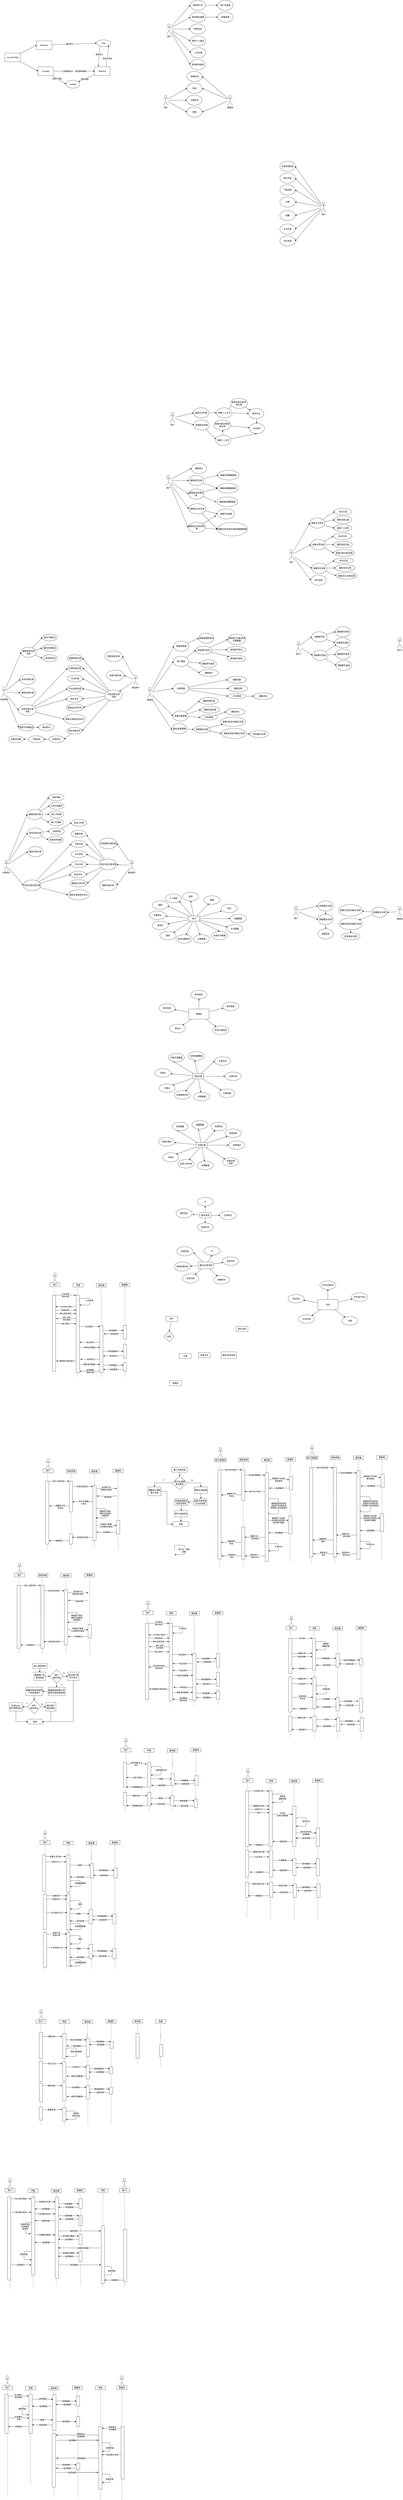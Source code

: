 <mxfile version="14.7.2" type="github">
  <diagram id="C5RBs43oDa-KdzZeNtuy" name="Page-1">
    <mxGraphModel dx="2249" dy="730" grid="0" gridSize="10" guides="1" tooltips="1" connect="1" arrows="1" fold="1" page="1" pageScale="1" pageWidth="827" pageHeight="1169" math="0" shadow="0">
      <root>
        <mxCell id="WIyWlLk6GJQsqaUBKTNV-0" />
        <mxCell id="WIyWlLk6GJQsqaUBKTNV-1" parent="WIyWlLk6GJQsqaUBKTNV-0" />
        <mxCell id="thk-i_oiHUu1MFAnJIQH-13" style="orthogonalLoop=1;jettySize=auto;html=1;entryX=0;entryY=0.5;entryDx=0;entryDy=0;" parent="WIyWlLk6GJQsqaUBKTNV-1" source="thk-i_oiHUu1MFAnJIQH-0" target="thk-i_oiHUu1MFAnJIQH-8" edge="1">
          <mxGeometry relative="1" as="geometry" />
        </mxCell>
        <mxCell id="s0_QOfzXOmme4zOiCUI5-184" style="edgeStyle=none;orthogonalLoop=1;jettySize=auto;html=1;entryX=0;entryY=0.5;entryDx=0;entryDy=0;" parent="WIyWlLk6GJQsqaUBKTNV-1" source="thk-i_oiHUu1MFAnJIQH-0" target="thk-i_oiHUu1MFAnJIQH-7" edge="1">
          <mxGeometry relative="1" as="geometry" />
        </mxCell>
        <mxCell id="s0_QOfzXOmme4zOiCUI5-186" style="edgeStyle=none;orthogonalLoop=1;jettySize=auto;html=1;entryX=0;entryY=0.5;entryDx=0;entryDy=0;" parent="WIyWlLk6GJQsqaUBKTNV-1" source="thk-i_oiHUu1MFAnJIQH-0" target="thk-i_oiHUu1MFAnJIQH-6" edge="1">
          <mxGeometry relative="1" as="geometry" />
        </mxCell>
        <mxCell id="thk-i_oiHUu1MFAnJIQH-0" value="用户" style="shape=umlActor;verticalLabelPosition=bottom;verticalAlign=top;html=1;outlineConnect=0;" parent="WIyWlLk6GJQsqaUBKTNV-1" vertex="1">
          <mxGeometry x="137.5" y="590" width="30" height="60" as="geometry" />
        </mxCell>
        <mxCell id="thk-i_oiHUu1MFAnJIQH-16" style="orthogonalLoop=1;jettySize=auto;html=1;entryX=1;entryY=0.5;entryDx=0;entryDy=0;" parent="WIyWlLk6GJQsqaUBKTNV-1" source="thk-i_oiHUu1MFAnJIQH-5" target="thk-i_oiHUu1MFAnJIQH-10" edge="1">
          <mxGeometry relative="1" as="geometry" />
        </mxCell>
        <mxCell id="thk-i_oiHUu1MFAnJIQH-17" style="orthogonalLoop=1;jettySize=auto;html=1;entryX=1;entryY=0.5;entryDx=0;entryDy=0;" parent="WIyWlLk6GJQsqaUBKTNV-1" source="thk-i_oiHUu1MFAnJIQH-5" target="thk-i_oiHUu1MFAnJIQH-7" edge="1">
          <mxGeometry relative="1" as="geometry" />
        </mxCell>
        <mxCell id="thk-i_oiHUu1MFAnJIQH-19" style="orthogonalLoop=1;jettySize=auto;html=1;entryX=1;entryY=0.5;entryDx=0;entryDy=0;" parent="WIyWlLk6GJQsqaUBKTNV-1" source="thk-i_oiHUu1MFAnJIQH-5" target="thk-i_oiHUu1MFAnJIQH-6" edge="1">
          <mxGeometry relative="1" as="geometry" />
        </mxCell>
        <mxCell id="thk-i_oiHUu1MFAnJIQH-5" value="管理员" style="shape=umlActor;verticalLabelPosition=bottom;verticalAlign=top;html=1;outlineConnect=0;" parent="WIyWlLk6GJQsqaUBKTNV-1" vertex="1">
          <mxGeometry x="517.5" y="590" width="30" height="60" as="geometry" />
        </mxCell>
        <mxCell id="thk-i_oiHUu1MFAnJIQH-6" value="登陆" style="ellipse;whiteSpace=wrap;html=1;" parent="WIyWlLk6GJQsqaUBKTNV-1" vertex="1">
          <mxGeometry x="277.5" y="660" width="90" height="60" as="geometry" />
        </mxCell>
        <mxCell id="thk-i_oiHUu1MFAnJIQH-7" value="登出" style="ellipse;whiteSpace=wrap;html=1;" parent="WIyWlLk6GJQsqaUBKTNV-1" vertex="1">
          <mxGeometry x="277.5" y="520" width="90" height="60" as="geometry" />
        </mxCell>
        <mxCell id="thk-i_oiHUu1MFAnJIQH-8" value="注册账号" style="ellipse;whiteSpace=wrap;html=1;" parent="WIyWlLk6GJQsqaUBKTNV-1" vertex="1">
          <mxGeometry x="277.5" y="590" width="90" height="60" as="geometry" />
        </mxCell>
        <mxCell id="thk-i_oiHUu1MFAnJIQH-10" value="权限检测" style="ellipse;whiteSpace=wrap;html=1;" parent="WIyWlLk6GJQsqaUBKTNV-1" vertex="1">
          <mxGeometry x="277.5" y="450" width="90" height="60" as="geometry" />
        </mxCell>
        <mxCell id="6UupY6SGxDUpPimC8WvN-0" style="orthogonalLoop=1;jettySize=auto;html=1;entryX=1;entryY=0.5;entryDx=0;entryDy=0;" parent="WIyWlLk6GJQsqaUBKTNV-1" source="6UupY6SGxDUpPimC8WvN-3" target="6UupY6SGxDUpPimC8WvN-4" edge="1">
          <mxGeometry relative="1" as="geometry" />
        </mxCell>
        <mxCell id="6UupY6SGxDUpPimC8WvN-1" style="orthogonalLoop=1;jettySize=auto;html=1;entryX=1;entryY=0.5;entryDx=0;entryDy=0;" parent="WIyWlLk6GJQsqaUBKTNV-1" source="6UupY6SGxDUpPimC8WvN-3" target="6UupY6SGxDUpPimC8WvN-5" edge="1">
          <mxGeometry relative="1" as="geometry" />
        </mxCell>
        <mxCell id="6UupY6SGxDUpPimC8WvN-2" style="orthogonalLoop=1;jettySize=auto;html=1;entryX=1;entryY=0.5;entryDx=0;entryDy=0;" parent="WIyWlLk6GJQsqaUBKTNV-1" source="6UupY6SGxDUpPimC8WvN-3" target="6UupY6SGxDUpPimC8WvN-6" edge="1">
          <mxGeometry relative="1" as="geometry" />
        </mxCell>
        <mxCell id="6UupY6SGxDUpPimC8WvN-12" style="orthogonalLoop=1;jettySize=auto;html=1;entryX=1;entryY=0.5;entryDx=0;entryDy=0;" parent="WIyWlLk6GJQsqaUBKTNV-1" source="6UupY6SGxDUpPimC8WvN-3" target="6UupY6SGxDUpPimC8WvN-8" edge="1">
          <mxGeometry relative="1" as="geometry" />
        </mxCell>
        <mxCell id="6UupY6SGxDUpPimC8WvN-13" style="orthogonalLoop=1;jettySize=auto;html=1;entryX=1;entryY=0.5;entryDx=0;entryDy=0;" parent="WIyWlLk6GJQsqaUBKTNV-1" source="6UupY6SGxDUpPimC8WvN-3" target="6UupY6SGxDUpPimC8WvN-9" edge="1">
          <mxGeometry relative="1" as="geometry" />
        </mxCell>
        <mxCell id="6UupY6SGxDUpPimC8WvN-14" style="orthogonalLoop=1;jettySize=auto;html=1;entryX=1;entryY=0.5;entryDx=0;entryDy=0;" parent="WIyWlLk6GJQsqaUBKTNV-1" source="6UupY6SGxDUpPimC8WvN-3" target="6UupY6SGxDUpPimC8WvN-10" edge="1">
          <mxGeometry relative="1" as="geometry" />
        </mxCell>
        <mxCell id="6UupY6SGxDUpPimC8WvN-16" style="orthogonalLoop=1;jettySize=auto;html=1;entryX=1;entryY=0.5;entryDx=0;entryDy=0;" parent="WIyWlLk6GJQsqaUBKTNV-1" source="6UupY6SGxDUpPimC8WvN-3" target="6UupY6SGxDUpPimC8WvN-7" edge="1">
          <mxGeometry relative="1" as="geometry" />
        </mxCell>
        <mxCell id="6UupY6SGxDUpPimC8WvN-3" value="用户" style="shape=umlActor;verticalLabelPosition=bottom;verticalAlign=top;html=1;outlineConnect=0;" parent="WIyWlLk6GJQsqaUBKTNV-1" vertex="1">
          <mxGeometry x="1070" y="1220" width="30" height="60" as="geometry" />
        </mxCell>
        <mxCell id="6UupY6SGxDUpPimC8WvN-4" value="点赞" style="ellipse;whiteSpace=wrap;html=1;" parent="WIyWlLk6GJQsqaUBKTNV-1" vertex="1">
          <mxGeometry x="827" y="1190" width="90" height="60" as="geometry" />
        </mxCell>
        <mxCell id="6UupY6SGxDUpPimC8WvN-5" value="购买资源" style="ellipse;whiteSpace=wrap;html=1;" parent="WIyWlLk6GJQsqaUBKTNV-1" vertex="1">
          <mxGeometry x="827" y="1050" width="90" height="60" as="geometry" />
        </mxCell>
        <mxCell id="6UupY6SGxDUpPimC8WvN-6" value="下载资源" style="ellipse;whiteSpace=wrap;html=1;" parent="WIyWlLk6GJQsqaUBKTNV-1" vertex="1">
          <mxGeometry x="827" y="1119" width="90" height="60" as="geometry" />
        </mxCell>
        <mxCell id="6UupY6SGxDUpPimC8WvN-7" value="浏览资源信息" style="ellipse;whiteSpace=wrap;html=1;" parent="WIyWlLk6GJQsqaUBKTNV-1" vertex="1">
          <mxGeometry x="827" y="980" width="90" height="60" as="geometry" />
        </mxCell>
        <mxCell id="6UupY6SGxDUpPimC8WvN-8" value="收藏" style="ellipse;whiteSpace=wrap;html=1;" parent="WIyWlLk6GJQsqaUBKTNV-1" vertex="1">
          <mxGeometry x="827" y="1270" width="90" height="60" as="geometry" />
        </mxCell>
        <mxCell id="6UupY6SGxDUpPimC8WvN-9" value="关注作者" style="ellipse;whiteSpace=wrap;html=1;" parent="WIyWlLk6GJQsqaUBKTNV-1" vertex="1">
          <mxGeometry x="827" y="1350" width="90" height="60" as="geometry" />
        </mxCell>
        <mxCell id="6UupY6SGxDUpPimC8WvN-10" value="评论资源" style="ellipse;whiteSpace=wrap;html=1;" parent="WIyWlLk6GJQsqaUBKTNV-1" vertex="1">
          <mxGeometry x="827" y="1420" width="90" height="60" as="geometry" />
        </mxCell>
        <mxCell id="6UupY6SGxDUpPimC8WvN-18" style="orthogonalLoop=1;jettySize=auto;html=1;entryX=0;entryY=0.5;entryDx=0;entryDy=0;" parent="WIyWlLk6GJQsqaUBKTNV-1" source="6UupY6SGxDUpPimC8WvN-20" target="6UupY6SGxDUpPimC8WvN-22" edge="1">
          <mxGeometry relative="1" as="geometry" />
        </mxCell>
        <mxCell id="s0_QOfzXOmme4zOiCUI5-346" style="edgeStyle=none;orthogonalLoop=1;jettySize=auto;html=1;entryX=0;entryY=0.5;entryDx=0;entryDy=0;" parent="WIyWlLk6GJQsqaUBKTNV-1" target="s0_QOfzXOmme4zOiCUI5-345" edge="1">
          <mxGeometry relative="1" as="geometry">
            <mxPoint x="210" y="2490" as="sourcePoint" />
          </mxGeometry>
        </mxCell>
        <mxCell id="6UupY6SGxDUpPimC8WvN-20" value="用户" style="shape=umlActor;verticalLabelPosition=bottom;verticalAlign=top;html=1;outlineConnect=0;" parent="WIyWlLk6GJQsqaUBKTNV-1" vertex="1">
          <mxGeometry x="177.25" y="2461" width="30" height="60" as="geometry" />
        </mxCell>
        <mxCell id="6UupY6SGxDUpPimC8WvN-21" value="关注用户" style="ellipse;whiteSpace=wrap;html=1;" parent="WIyWlLk6GJQsqaUBKTNV-1" vertex="1">
          <mxGeometry x="646.06" y="2526" width="90" height="60" as="geometry" />
        </mxCell>
        <mxCell id="s0_QOfzXOmme4zOiCUI5-371" style="edgeStyle=none;orthogonalLoop=1;jettySize=auto;html=1;entryX=0.008;entryY=0.383;entryDx=0;entryDy=0;entryPerimeter=0;" parent="WIyWlLk6GJQsqaUBKTNV-1" source="6UupY6SGxDUpPimC8WvN-22" target="s0_QOfzXOmme4zOiCUI5-367" edge="1">
          <mxGeometry relative="1" as="geometry" />
        </mxCell>
        <mxCell id="6UupY6SGxDUpPimC8WvN-22" value="查看粉丝列表" style="ellipse;whiteSpace=wrap;html=1;" parent="WIyWlLk6GJQsqaUBKTNV-1" vertex="1">
          <mxGeometry x="319.75" y="2506" width="90" height="60" as="geometry" />
        </mxCell>
        <mxCell id="6UupY6SGxDUpPimC8WvN-24" style="orthogonalLoop=1;jettySize=auto;html=1;entryX=0;entryY=0.5;entryDx=0;entryDy=0;" parent="WIyWlLk6GJQsqaUBKTNV-1" source="6UupY6SGxDUpPimC8WvN-27" target="6UupY6SGxDUpPimC8WvN-28" edge="1">
          <mxGeometry relative="1" as="geometry" />
        </mxCell>
        <mxCell id="6UupY6SGxDUpPimC8WvN-25" style="orthogonalLoop=1;jettySize=auto;html=1;entryX=0;entryY=0.5;entryDx=0;entryDy=0;" parent="WIyWlLk6GJQsqaUBKTNV-1" source="6UupY6SGxDUpPimC8WvN-27" target="6UupY6SGxDUpPimC8WvN-29" edge="1">
          <mxGeometry relative="1" as="geometry" />
        </mxCell>
        <mxCell id="6UupY6SGxDUpPimC8WvN-26" style="orthogonalLoop=1;jettySize=auto;html=1;entryX=0;entryY=0.5;entryDx=0;entryDy=0;" parent="WIyWlLk6GJQsqaUBKTNV-1" source="6UupY6SGxDUpPimC8WvN-27" target="6UupY6SGxDUpPimC8WvN-30" edge="1">
          <mxGeometry relative="1" as="geometry" />
        </mxCell>
        <mxCell id="s0_QOfzXOmme4zOiCUI5-389" style="edgeStyle=none;orthogonalLoop=1;jettySize=auto;html=1;entryX=0;entryY=0.5;entryDx=0;entryDy=0;" parent="WIyWlLk6GJQsqaUBKTNV-1" source="6UupY6SGxDUpPimC8WvN-27" target="s0_QOfzXOmme4zOiCUI5-388" edge="1">
          <mxGeometry relative="1" as="geometry" />
        </mxCell>
        <mxCell id="s0_QOfzXOmme4zOiCUI5-390" style="edgeStyle=none;orthogonalLoop=1;jettySize=auto;html=1;entryX=0;entryY=0.5;entryDx=0;entryDy=0;" parent="WIyWlLk6GJQsqaUBKTNV-1" source="6UupY6SGxDUpPimC8WvN-27" target="s0_QOfzXOmme4zOiCUI5-387" edge="1">
          <mxGeometry relative="1" as="geometry" />
        </mxCell>
        <mxCell id="6UupY6SGxDUpPimC8WvN-27" value="用户" style="shape=umlActor;verticalLabelPosition=bottom;verticalAlign=top;html=1;outlineConnect=0;" parent="WIyWlLk6GJQsqaUBKTNV-1" vertex="1">
          <mxGeometry x="153.25" y="2833" width="30" height="60" as="geometry" />
        </mxCell>
        <mxCell id="s0_QOfzXOmme4zOiCUI5-383" style="edgeStyle=none;orthogonalLoop=1;jettySize=auto;html=1;entryX=0;entryY=0.5;entryDx=0;entryDy=0;" parent="WIyWlLk6GJQsqaUBKTNV-1" source="6UupY6SGxDUpPimC8WvN-28" target="s0_QOfzXOmme4zOiCUI5-380" edge="1">
          <mxGeometry relative="1" as="geometry" />
        </mxCell>
        <mxCell id="s0_QOfzXOmme4zOiCUI5-386" style="edgeStyle=none;orthogonalLoop=1;jettySize=auto;html=1;entryX=0;entryY=0.5;entryDx=0;entryDy=0;" parent="WIyWlLk6GJQsqaUBKTNV-1" source="6UupY6SGxDUpPimC8WvN-28" target="s0_QOfzXOmme4zOiCUI5-381" edge="1">
          <mxGeometry relative="1" as="geometry" />
        </mxCell>
        <mxCell id="6UupY6SGxDUpPimC8WvN-28" value="搜索首页文章" style="ellipse;whiteSpace=wrap;html=1;" parent="WIyWlLk6GJQsqaUBKTNV-1" vertex="1">
          <mxGeometry x="288.25" y="2833" width="90" height="60" as="geometry" />
        </mxCell>
        <mxCell id="6UupY6SGxDUpPimC8WvN-29" value="搜索用户" style="ellipse;whiteSpace=wrap;html=1;" parent="WIyWlLk6GJQsqaUBKTNV-1" vertex="1">
          <mxGeometry x="304.94" y="2762" width="90" height="60" as="geometry" />
        </mxCell>
        <mxCell id="s0_QOfzXOmme4zOiCUI5-384" style="edgeStyle=none;orthogonalLoop=1;jettySize=auto;html=1;entryX=0;entryY=0.5;entryDx=0;entryDy=0;" parent="WIyWlLk6GJQsqaUBKTNV-1" source="6UupY6SGxDUpPimC8WvN-30" target="s0_QOfzXOmme4zOiCUI5-380" edge="1">
          <mxGeometry relative="1" as="geometry" />
        </mxCell>
        <mxCell id="s0_QOfzXOmme4zOiCUI5-385" style="edgeStyle=none;orthogonalLoop=1;jettySize=auto;html=1;" parent="WIyWlLk6GJQsqaUBKTNV-1" source="6UupY6SGxDUpPimC8WvN-30" edge="1">
          <mxGeometry relative="1" as="geometry">
            <mxPoint x="451.25" y="2990" as="targetPoint" />
          </mxGeometry>
        </mxCell>
        <mxCell id="6UupY6SGxDUpPimC8WvN-30" value="搜索首页资源文章" style="ellipse;whiteSpace=wrap;html=1;" parent="WIyWlLk6GJQsqaUBKTNV-1" vertex="1">
          <mxGeometry x="288.25" y="2913" width="90" height="60" as="geometry" />
        </mxCell>
        <mxCell id="6UupY6SGxDUpPimC8WvN-31" style="orthogonalLoop=1;jettySize=auto;html=1;entryX=0;entryY=0.5;entryDx=0;entryDy=0;" parent="WIyWlLk6GJQsqaUBKTNV-1" source="6UupY6SGxDUpPimC8WvN-34" target="6UupY6SGxDUpPimC8WvN-35" edge="1">
          <mxGeometry relative="1" as="geometry" />
        </mxCell>
        <mxCell id="6UupY6SGxDUpPimC8WvN-32" style="orthogonalLoop=1;jettySize=auto;html=1;entryX=0;entryY=0.5;entryDx=0;entryDy=0;" parent="WIyWlLk6GJQsqaUBKTNV-1" source="6UupY6SGxDUpPimC8WvN-34" target="6UupY6SGxDUpPimC8WvN-36" edge="1">
          <mxGeometry relative="1" as="geometry" />
        </mxCell>
        <mxCell id="6UupY6SGxDUpPimC8WvN-33" style="orthogonalLoop=1;jettySize=auto;html=1;entryX=0;entryY=0.5;entryDx=0;entryDy=0;" parent="WIyWlLk6GJQsqaUBKTNV-1" source="6UupY6SGxDUpPimC8WvN-34" target="6UupY6SGxDUpPimC8WvN-37" edge="1">
          <mxGeometry relative="1" as="geometry" />
        </mxCell>
        <mxCell id="6UupY6SGxDUpPimC8WvN-39" style="orthogonalLoop=1;jettySize=auto;html=1;entryX=0;entryY=0.5;entryDx=0;entryDy=0;" parent="WIyWlLk6GJQsqaUBKTNV-1" source="6UupY6SGxDUpPimC8WvN-34" target="6UupY6SGxDUpPimC8WvN-38" edge="1">
          <mxGeometry relative="1" as="geometry" />
        </mxCell>
        <mxCell id="6UupY6SGxDUpPimC8WvN-34" value="用户" style="shape=umlActor;verticalLabelPosition=bottom;verticalAlign=top;html=1;outlineConnect=0;" parent="WIyWlLk6GJQsqaUBKTNV-1" vertex="1">
          <mxGeometry x="879.88" y="3271" width="30" height="60" as="geometry" />
        </mxCell>
        <mxCell id="s0_QOfzXOmme4zOiCUI5-416" style="edgeStyle=none;orthogonalLoop=1;jettySize=auto;html=1;entryX=0;entryY=0.5;entryDx=0;entryDy=0;" parent="WIyWlLk6GJQsqaUBKTNV-1" source="6UupY6SGxDUpPimC8WvN-35" target="s0_QOfzXOmme4zOiCUI5-399" edge="1">
          <mxGeometry relative="1" as="geometry" />
        </mxCell>
        <mxCell id="s0_QOfzXOmme4zOiCUI5-417" style="edgeStyle=none;orthogonalLoop=1;jettySize=auto;html=1;entryX=0;entryY=0.5;entryDx=0;entryDy=0;" parent="WIyWlLk6GJQsqaUBKTNV-1" source="6UupY6SGxDUpPimC8WvN-35" target="s0_QOfzXOmme4zOiCUI5-400" edge="1">
          <mxGeometry relative="1" as="geometry" />
        </mxCell>
        <mxCell id="s0_QOfzXOmme4zOiCUI5-419" style="edgeStyle=none;orthogonalLoop=1;jettySize=auto;html=1;entryX=0;entryY=0.5;entryDx=0;entryDy=0;" parent="WIyWlLk6GJQsqaUBKTNV-1" source="6UupY6SGxDUpPimC8WvN-35" target="s0_QOfzXOmme4zOiCUI5-418" edge="1">
          <mxGeometry relative="1" as="geometry" />
        </mxCell>
        <mxCell id="6UupY6SGxDUpPimC8WvN-35" value="查看点赞消息" style="ellipse;whiteSpace=wrap;html=1;" parent="WIyWlLk6GJQsqaUBKTNV-1" vertex="1">
          <mxGeometry x="1010" y="3211" width="90" height="60" as="geometry" />
        </mxCell>
        <mxCell id="s0_QOfzXOmme4zOiCUI5-413" style="edgeStyle=none;orthogonalLoop=1;jettySize=auto;html=1;entryX=0;entryY=0.5;entryDx=0;entryDy=0;" parent="WIyWlLk6GJQsqaUBKTNV-1" source="6UupY6SGxDUpPimC8WvN-36" target="s0_QOfzXOmme4zOiCUI5-397" edge="1">
          <mxGeometry relative="1" as="geometry" />
        </mxCell>
        <mxCell id="s0_QOfzXOmme4zOiCUI5-414" style="edgeStyle=none;orthogonalLoop=1;jettySize=auto;html=1;entryX=0;entryY=0.5;entryDx=0;entryDy=0;" parent="WIyWlLk6GJQsqaUBKTNV-1" source="6UupY6SGxDUpPimC8WvN-36" target="s0_QOfzXOmme4zOiCUI5-398" edge="1">
          <mxGeometry relative="1" as="geometry" />
        </mxCell>
        <mxCell id="s0_QOfzXOmme4zOiCUI5-415" style="edgeStyle=none;orthogonalLoop=1;jettySize=auto;html=1;entryX=0;entryY=0.5;entryDx=0;entryDy=0;" parent="WIyWlLk6GJQsqaUBKTNV-1" source="6UupY6SGxDUpPimC8WvN-36" target="s0_QOfzXOmme4zOiCUI5-412" edge="1">
          <mxGeometry relative="1" as="geometry" />
        </mxCell>
        <mxCell id="6UupY6SGxDUpPimC8WvN-36" value="查看关注消息" style="ellipse;whiteSpace=wrap;html=1;" parent="WIyWlLk6GJQsqaUBKTNV-1" vertex="1">
          <mxGeometry x="1002.81" y="3084" width="90" height="60" as="geometry" />
        </mxCell>
        <mxCell id="s0_QOfzXOmme4zOiCUI5-421" style="edgeStyle=none;orthogonalLoop=1;jettySize=auto;html=1;entryX=0;entryY=0.5;entryDx=0;entryDy=0;" parent="WIyWlLk6GJQsqaUBKTNV-1" source="6UupY6SGxDUpPimC8WvN-37" target="s0_QOfzXOmme4zOiCUI5-401" edge="1">
          <mxGeometry relative="1" as="geometry" />
        </mxCell>
        <mxCell id="s0_QOfzXOmme4zOiCUI5-422" style="edgeStyle=none;orthogonalLoop=1;jettySize=auto;html=1;entryX=0;entryY=0.5;entryDx=0;entryDy=0;" parent="WIyWlLk6GJQsqaUBKTNV-1" source="6UupY6SGxDUpPimC8WvN-37" target="s0_QOfzXOmme4zOiCUI5-402" edge="1">
          <mxGeometry relative="1" as="geometry">
            <mxPoint x="1150" y="3390" as="targetPoint" />
          </mxGeometry>
        </mxCell>
        <mxCell id="s0_QOfzXOmme4zOiCUI5-423" style="edgeStyle=none;orthogonalLoop=1;jettySize=auto;html=1;entryX=0;entryY=0.5;entryDx=0;entryDy=0;" parent="WIyWlLk6GJQsqaUBKTNV-1" source="6UupY6SGxDUpPimC8WvN-37" target="s0_QOfzXOmme4zOiCUI5-420" edge="1">
          <mxGeometry relative="1" as="geometry" />
        </mxCell>
        <mxCell id="6UupY6SGxDUpPimC8WvN-37" value="&lt;span style=&quot;color: rgb(0 , 0 , 0) ; font-family: &amp;#34;helvetica&amp;#34; ; font-size: 12px ; font-style: normal ; font-weight: 400 ; letter-spacing: normal ; text-align: center ; text-indent: 0px ; text-transform: none ; word-spacing: 0px ; background-color: rgb(248 , 249 , 250) ; display: inline ; float: none&quot;&gt;查看评论消息&lt;/span&gt;" style="ellipse;whiteSpace=wrap;html=1;" parent="WIyWlLk6GJQsqaUBKTNV-1" vertex="1">
          <mxGeometry x="1014.88" y="3351" width="90" height="60" as="geometry" />
        </mxCell>
        <mxCell id="6UupY6SGxDUpPimC8WvN-38" value="进行私聊" style="ellipse;whiteSpace=wrap;html=1;" parent="WIyWlLk6GJQsqaUBKTNV-1" vertex="1">
          <mxGeometry x="1009.99" y="3421" width="90" height="60" as="geometry" />
        </mxCell>
        <mxCell id="6UupY6SGxDUpPimC8WvN-40" style="orthogonalLoop=1;jettySize=auto;html=1;entryX=0;entryY=0.5;entryDx=0;entryDy=0;" parent="WIyWlLk6GJQsqaUBKTNV-1" source="6UupY6SGxDUpPimC8WvN-44" target="6UupY6SGxDUpPimC8WvN-45" edge="1">
          <mxGeometry relative="1" as="geometry" />
        </mxCell>
        <mxCell id="6UupY6SGxDUpPimC8WvN-41" style="orthogonalLoop=1;jettySize=auto;html=1;entryX=0;entryY=0.5;entryDx=0;entryDy=0;" parent="WIyWlLk6GJQsqaUBKTNV-1" source="6UupY6SGxDUpPimC8WvN-44" target="6UupY6SGxDUpPimC8WvN-46" edge="1">
          <mxGeometry relative="1" as="geometry" />
        </mxCell>
        <mxCell id="6UupY6SGxDUpPimC8WvN-44" value="用户1" style="shape=umlActor;verticalLabelPosition=bottom;verticalAlign=top;html=1;outlineConnect=0;" parent="WIyWlLk6GJQsqaUBKTNV-1" vertex="1">
          <mxGeometry x="921.88" y="3812" width="30" height="60" as="geometry" />
        </mxCell>
        <mxCell id="s0_QOfzXOmme4zOiCUI5-428" style="edgeStyle=none;orthogonalLoop=1;jettySize=auto;html=1;entryX=0.087;entryY=0.667;entryDx=0;entryDy=0;entryPerimeter=0;" parent="WIyWlLk6GJQsqaUBKTNV-1" source="6UupY6SGxDUpPimC8WvN-45" target="6UupY6SGxDUpPimC8WvN-47" edge="1">
          <mxGeometry relative="1" as="geometry" />
        </mxCell>
        <mxCell id="s0_QOfzXOmme4zOiCUI5-430" style="edgeStyle=none;orthogonalLoop=1;jettySize=auto;html=1;" parent="WIyWlLk6GJQsqaUBKTNV-1" source="6UupY6SGxDUpPimC8WvN-45" target="s0_QOfzXOmme4zOiCUI5-429" edge="1">
          <mxGeometry relative="1" as="geometry" />
        </mxCell>
        <mxCell id="s0_QOfzXOmme4zOiCUI5-432" style="edgeStyle=none;orthogonalLoop=1;jettySize=auto;html=1;entryX=0;entryY=0.5;entryDx=0;entryDy=0;" parent="WIyWlLk6GJQsqaUBKTNV-1" source="6UupY6SGxDUpPimC8WvN-45" target="s0_QOfzXOmme4zOiCUI5-431" edge="1">
          <mxGeometry relative="1" as="geometry" />
        </mxCell>
        <mxCell id="6UupY6SGxDUpPimC8WvN-45" value="查看聊天信息" style="ellipse;whiteSpace=wrap;html=1;" parent="WIyWlLk6GJQsqaUBKTNV-1" vertex="1">
          <mxGeometry x="1019" y="3864" width="90" height="60" as="geometry" />
        </mxCell>
        <mxCell id="s0_QOfzXOmme4zOiCUI5-424" style="edgeStyle=none;orthogonalLoop=1;jettySize=auto;html=1;entryX=0;entryY=0.5;entryDx=0;entryDy=0;" parent="WIyWlLk6GJQsqaUBKTNV-1" source="6UupY6SGxDUpPimC8WvN-46" target="6UupY6SGxDUpPimC8WvN-47" edge="1">
          <mxGeometry relative="1" as="geometry" />
        </mxCell>
        <mxCell id="s0_QOfzXOmme4zOiCUI5-434" style="edgeStyle=none;orthogonalLoop=1;jettySize=auto;html=1;entryX=0;entryY=0.5;entryDx=0;entryDy=0;" parent="WIyWlLk6GJQsqaUBKTNV-1" source="6UupY6SGxDUpPimC8WvN-46" target="s0_QOfzXOmme4zOiCUI5-433" edge="1">
          <mxGeometry relative="1" as="geometry" />
        </mxCell>
        <mxCell id="6UupY6SGxDUpPimC8WvN-46" value="创建聊天室" style="ellipse;whiteSpace=wrap;html=1;" parent="WIyWlLk6GJQsqaUBKTNV-1" vertex="1">
          <mxGeometry x="1014.88" y="3755" width="90" height="60" as="geometry" />
        </mxCell>
        <mxCell id="6UupY6SGxDUpPimC8WvN-47" value="&lt;span style=&quot;color: rgb(0 , 0 , 0) ; font-family: &amp;#34;helvetica&amp;#34; ; font-size: 12px ; font-style: normal ; font-weight: 400 ; letter-spacing: normal ; text-align: center ; text-indent: 0px ; text-transform: none ; word-spacing: 0px ; background-color: rgb(248 , 249 , 250) ; display: inline ; float: none&quot;&gt;发送聊天信息&lt;/span&gt;" style="ellipse;whiteSpace=wrap;html=1;" parent="WIyWlLk6GJQsqaUBKTNV-1" vertex="1">
          <mxGeometry x="1152.18" y="3790" width="90" height="60" as="geometry" />
        </mxCell>
        <mxCell id="6UupY6SGxDUpPimC8WvN-49" style="orthogonalLoop=1;jettySize=auto;html=1;entryX=0;entryY=0.5;entryDx=0;entryDy=0;" parent="WIyWlLk6GJQsqaUBKTNV-1" source="6UupY6SGxDUpPimC8WvN-52" target="6UupY6SGxDUpPimC8WvN-53" edge="1">
          <mxGeometry relative="1" as="geometry">
            <mxPoint x="124.237" y="4115.833" as="sourcePoint" />
          </mxGeometry>
        </mxCell>
        <mxCell id="6UupY6SGxDUpPimC8WvN-50" style="orthogonalLoop=1;jettySize=auto;html=1;entryX=0;entryY=0.5;entryDx=0;entryDy=0;exitX=1;exitY=0.333;exitDx=0;exitDy=0;exitPerimeter=0;" parent="WIyWlLk6GJQsqaUBKTNV-1" source="6UupY6SGxDUpPimC8WvN-52" target="6UupY6SGxDUpPimC8WvN-54" edge="1">
          <mxGeometry relative="1" as="geometry">
            <mxPoint x="100.309" y="4101.895" as="sourcePoint" />
          </mxGeometry>
        </mxCell>
        <mxCell id="6UupY6SGxDUpPimC8WvN-51" style="orthogonalLoop=1;jettySize=auto;html=1;entryX=0;entryY=0.5;entryDx=0;entryDy=0;" parent="WIyWlLk6GJQsqaUBKTNV-1" source="6UupY6SGxDUpPimC8WvN-52" target="6UupY6SGxDUpPimC8WvN-55" edge="1">
          <mxGeometry relative="1" as="geometry">
            <mxPoint x="107.753" y="4155.712" as="sourcePoint" />
          </mxGeometry>
        </mxCell>
        <mxCell id="6UupY6SGxDUpPimC8WvN-65" style="orthogonalLoop=1;jettySize=auto;html=1;entryX=0;entryY=0.5;entryDx=0;entryDy=0;" parent="WIyWlLk6GJQsqaUBKTNV-1" source="6UupY6SGxDUpPimC8WvN-52" target="6UupY6SGxDUpPimC8WvN-64" edge="1">
          <mxGeometry relative="1" as="geometry">
            <mxPoint x="97.44" y="4103" as="sourcePoint" />
          </mxGeometry>
        </mxCell>
        <mxCell id="6UupY6SGxDUpPimC8WvN-66" style="orthogonalLoop=1;jettySize=auto;html=1;entryX=0.011;entryY=0.617;entryDx=0;entryDy=0;entryPerimeter=0;" parent="WIyWlLk6GJQsqaUBKTNV-1" target="6UupY6SGxDUpPimC8WvN-63" edge="1">
          <mxGeometry relative="1" as="geometry">
            <mxPoint x="74.57" y="4158" as="sourcePoint" />
          </mxGeometry>
        </mxCell>
        <mxCell id="6UupY6SGxDUpPimC8WvN-52" value="管理员" style="shape=umlActor;verticalLabelPosition=bottom;verticalAlign=top;html=1;outlineConnect=0;" parent="WIyWlLk6GJQsqaUBKTNV-1" vertex="1">
          <mxGeometry x="44.57" y="4083" width="30" height="60" as="geometry" />
        </mxCell>
        <mxCell id="s0_QOfzXOmme4zOiCUI5-468" style="edgeStyle=none;orthogonalLoop=1;jettySize=auto;html=1;entryX=0;entryY=0.5;entryDx=0;entryDy=0;" parent="WIyWlLk6GJQsqaUBKTNV-1" source="6UupY6SGxDUpPimC8WvN-53" target="s0_QOfzXOmme4zOiCUI5-465" edge="1">
          <mxGeometry relative="1" as="geometry" />
        </mxCell>
        <mxCell id="s0_QOfzXOmme4zOiCUI5-469" style="edgeStyle=none;orthogonalLoop=1;jettySize=auto;html=1;entryX=0;entryY=0.5;entryDx=0;entryDy=0;" parent="WIyWlLk6GJQsqaUBKTNV-1" source="6UupY6SGxDUpPimC8WvN-53" target="s0_QOfzXOmme4zOiCUI5-466" edge="1">
          <mxGeometry relative="1" as="geometry" />
        </mxCell>
        <mxCell id="s0_QOfzXOmme4zOiCUI5-470" style="edgeStyle=none;orthogonalLoop=1;jettySize=auto;html=1;entryX=0;entryY=0.5;entryDx=0;entryDy=0;" parent="WIyWlLk6GJQsqaUBKTNV-1" source="6UupY6SGxDUpPimC8WvN-53" target="s0_QOfzXOmme4zOiCUI5-14" edge="1">
          <mxGeometry relative="1" as="geometry" />
        </mxCell>
        <mxCell id="6UupY6SGxDUpPimC8WvN-53" value="文章管理" style="ellipse;whiteSpace=wrap;html=1;" parent="WIyWlLk6GJQsqaUBKTNV-1" vertex="1">
          <mxGeometry x="197.32" y="4060" width="90" height="60" as="geometry" />
        </mxCell>
        <mxCell id="s0_QOfzXOmme4zOiCUI5-453" style="edgeStyle=none;orthogonalLoop=1;jettySize=auto;html=1;entryX=0;entryY=0.5;entryDx=0;entryDy=0;" parent="WIyWlLk6GJQsqaUBKTNV-1" source="6UupY6SGxDUpPimC8WvN-54" target="s0_QOfzXOmme4zOiCUI5-451" edge="1">
          <mxGeometry relative="1" as="geometry" />
        </mxCell>
        <mxCell id="s0_QOfzXOmme4zOiCUI5-454" style="edgeStyle=none;orthogonalLoop=1;jettySize=auto;html=1;" parent="WIyWlLk6GJQsqaUBKTNV-1" source="6UupY6SGxDUpPimC8WvN-54" target="s0_QOfzXOmme4zOiCUI5-452" edge="1">
          <mxGeometry relative="1" as="geometry" />
        </mxCell>
        <mxCell id="s0_QOfzXOmme4zOiCUI5-464" style="edgeStyle=none;orthogonalLoop=1;jettySize=auto;html=1;entryX=0;entryY=0.5;entryDx=0;entryDy=0;" parent="WIyWlLk6GJQsqaUBKTNV-1" source="6UupY6SGxDUpPimC8WvN-54" target="s0_QOfzXOmme4zOiCUI5-462" edge="1">
          <mxGeometry relative="1" as="geometry" />
        </mxCell>
        <mxCell id="6UupY6SGxDUpPimC8WvN-54" value="用户管理" style="ellipse;whiteSpace=wrap;html=1;" parent="WIyWlLk6GJQsqaUBKTNV-1" vertex="1">
          <mxGeometry x="197.32" y="3900" width="90" height="60" as="geometry" />
        </mxCell>
        <mxCell id="s0_QOfzXOmme4zOiCUI5-485" style="edgeStyle=none;orthogonalLoop=1;jettySize=auto;html=1;entryX=0;entryY=0.5;entryDx=0;entryDy=0;" parent="WIyWlLk6GJQsqaUBKTNV-1" source="6UupY6SGxDUpPimC8WvN-55" target="s0_QOfzXOmme4zOiCUI5-474" edge="1">
          <mxGeometry relative="1" as="geometry" />
        </mxCell>
        <mxCell id="s0_QOfzXOmme4zOiCUI5-486" style="edgeStyle=none;orthogonalLoop=1;jettySize=auto;html=1;entryX=0;entryY=0.5;entryDx=0;entryDy=0;" parent="WIyWlLk6GJQsqaUBKTNV-1" source="6UupY6SGxDUpPimC8WvN-55" target="s0_QOfzXOmme4zOiCUI5-475" edge="1">
          <mxGeometry relative="1" as="geometry" />
        </mxCell>
        <mxCell id="s0_QOfzXOmme4zOiCUI5-487" style="edgeStyle=none;orthogonalLoop=1;jettySize=auto;html=1;entryX=0;entryY=0.5;entryDx=0;entryDy=0;" parent="WIyWlLk6GJQsqaUBKTNV-1" source="6UupY6SGxDUpPimC8WvN-55" target="s0_QOfzXOmme4zOiCUI5-473" edge="1">
          <mxGeometry relative="1" as="geometry" />
        </mxCell>
        <mxCell id="6UupY6SGxDUpPimC8WvN-55" value="&lt;span style=&quot;color: rgb(0 , 0 , 0) ; font-family: &amp;#34;helvetica&amp;#34; ; font-size: 12px ; font-style: normal ; font-weight: 400 ; letter-spacing: normal ; text-align: center ; text-indent: 0px ; text-transform: none ; word-spacing: 0px ; background-color: rgb(248 , 249 , 250) ; display: inline ; float: none&quot;&gt;资源文章管理&lt;/span&gt;" style="ellipse;whiteSpace=wrap;html=1;" parent="WIyWlLk6GJQsqaUBKTNV-1" vertex="1">
          <mxGeometry x="194.95" y="4222" width="90" height="60" as="geometry" />
        </mxCell>
        <mxCell id="s0_QOfzXOmme4zOiCUI5-484" style="edgeStyle=none;orthogonalLoop=1;jettySize=auto;html=1;entryX=0;entryY=0.5;entryDx=0;entryDy=0;" parent="WIyWlLk6GJQsqaUBKTNV-1" source="6UupY6SGxDUpPimC8WvN-63" target="s0_QOfzXOmme4zOiCUI5-479" edge="1">
          <mxGeometry relative="1" as="geometry" />
        </mxCell>
        <mxCell id="6UupY6SGxDUpPimC8WvN-63" value="&lt;span style=&quot;color: rgb(0 , 0 , 0) ; font-family: &amp;#34;helvetica&amp;#34; ; font-size: 12px ; font-style: normal ; font-weight: 400 ; letter-spacing: normal ; text-align: center ; text-indent: 0px ; text-transform: none ; word-spacing: 0px ; background-color: rgb(248 , 249 , 250) ; display: inline ; float: none&quot;&gt;建议/反馈管理&lt;/span&gt;" style="ellipse;whiteSpace=wrap;html=1;" parent="WIyWlLk6GJQsqaUBKTNV-1" vertex="1">
          <mxGeometry x="187.82" y="4297" width="90" height="60" as="geometry" />
        </mxCell>
        <mxCell id="s0_QOfzXOmme4zOiCUI5-448" style="edgeStyle=none;orthogonalLoop=1;jettySize=auto;html=1;entryX=0;entryY=0.5;entryDx=0;entryDy=0;" parent="WIyWlLk6GJQsqaUBKTNV-1" source="6UupY6SGxDUpPimC8WvN-64" target="s0_QOfzXOmme4zOiCUI5-447" edge="1">
          <mxGeometry relative="1" as="geometry" />
        </mxCell>
        <mxCell id="6UupY6SGxDUpPimC8WvN-64" value="&lt;span style=&quot;color: rgb(0 , 0 , 0) ; font-family: &amp;#34;helvetica&amp;#34; ; font-size: 12px ; font-style: normal ; font-weight: 400 ; letter-spacing: normal ; text-align: center ; text-indent: 0px ; text-transform: none ; word-spacing: 0px ; background-color: rgb(248 , 249 , 250) ; display: inline ; float: none&quot;&gt;管理员管理&lt;/span&gt;" style="ellipse;whiteSpace=wrap;html=1;" parent="WIyWlLk6GJQsqaUBKTNV-1" vertex="1">
          <mxGeometry x="199.57" y="3810" width="90" height="60" as="geometry" />
        </mxCell>
        <mxCell id="s0_QOfzXOmme4zOiCUI5-0" style="orthogonalLoop=1;jettySize=auto;html=1;entryX=0;entryY=0.5;entryDx=0;entryDy=0;" parent="WIyWlLk6GJQsqaUBKTNV-1" source="s0_QOfzXOmme4zOiCUI5-5" target="s0_QOfzXOmme4zOiCUI5-6" edge="1">
          <mxGeometry relative="1" as="geometry" />
        </mxCell>
        <mxCell id="s0_QOfzXOmme4zOiCUI5-1" style="orthogonalLoop=1;jettySize=auto;html=1;entryX=0;entryY=0.5;entryDx=0;entryDy=0;" parent="WIyWlLk6GJQsqaUBKTNV-1" source="s0_QOfzXOmme4zOiCUI5-5" target="s0_QOfzXOmme4zOiCUI5-7" edge="1">
          <mxGeometry relative="1" as="geometry" />
        </mxCell>
        <mxCell id="s0_QOfzXOmme4zOiCUI5-5" value="用户" style="shape=umlActor;verticalLabelPosition=bottom;verticalAlign=top;html=1;outlineConnect=0;" parent="WIyWlLk6GJQsqaUBKTNV-1" vertex="1">
          <mxGeometry x="907.19" y="5372" width="30" height="60" as="geometry" />
        </mxCell>
        <mxCell id="s0_QOfzXOmme4zOiCUI5-435" style="edgeStyle=none;orthogonalLoop=1;jettySize=auto;html=1;entryX=0.5;entryY=0;entryDx=0;entryDy=0;" parent="WIyWlLk6GJQsqaUBKTNV-1" source="s0_QOfzXOmme4zOiCUI5-6" target="s0_QOfzXOmme4zOiCUI5-8" edge="1">
          <mxGeometry relative="1" as="geometry" />
        </mxCell>
        <mxCell id="s0_QOfzXOmme4zOiCUI5-6" value="查看建议/反馈" style="ellipse;whiteSpace=wrap;html=1;" parent="WIyWlLk6GJQsqaUBKTNV-1" vertex="1">
          <mxGeometry x="1052.06" y="5422" width="90" height="60" as="geometry" />
        </mxCell>
        <mxCell id="s0_QOfzXOmme4zOiCUI5-436" style="edgeStyle=none;orthogonalLoop=1;jettySize=auto;html=1;entryX=0.5;entryY=0;entryDx=0;entryDy=0;" parent="WIyWlLk6GJQsqaUBKTNV-1" source="s0_QOfzXOmme4zOiCUI5-7" target="s0_QOfzXOmme4zOiCUI5-6" edge="1">
          <mxGeometry relative="1" as="geometry" />
        </mxCell>
        <mxCell id="s0_QOfzXOmme4zOiCUI5-7" value="投递建议/反馈" style="ellipse;whiteSpace=wrap;html=1;" parent="WIyWlLk6GJQsqaUBKTNV-1" vertex="1">
          <mxGeometry x="1052.06" y="5342" width="90" height="60" as="geometry" />
        </mxCell>
        <mxCell id="s0_QOfzXOmme4zOiCUI5-8" value="查看回复" style="ellipse;whiteSpace=wrap;html=1;" parent="WIyWlLk6GJQsqaUBKTNV-1" vertex="1">
          <mxGeometry x="1052.06" y="5507" width="90" height="60" as="geometry" />
        </mxCell>
        <mxCell id="s0_QOfzXOmme4zOiCUI5-471" style="edgeStyle=none;orthogonalLoop=1;jettySize=auto;html=1;entryX=0;entryY=0.5;entryDx=0;entryDy=0;" parent="WIyWlLk6GJQsqaUBKTNV-1" source="s0_QOfzXOmme4zOiCUI5-14" target="s0_QOfzXOmme4zOiCUI5-467" edge="1">
          <mxGeometry relative="1" as="geometry" />
        </mxCell>
        <mxCell id="s0_QOfzXOmme4zOiCUI5-14" value="评论管理" style="ellipse;whiteSpace=wrap;html=1;" parent="WIyWlLk6GJQsqaUBKTNV-1" vertex="1">
          <mxGeometry x="520.7" y="4120" width="104.37" height="30" as="geometry" />
        </mxCell>
        <mxCell id="s0_QOfzXOmme4zOiCUI5-32" style="orthogonalLoop=1;jettySize=auto;html=1;entryX=0.5;entryY=1;entryDx=0;entryDy=0;" parent="WIyWlLk6GJQsqaUBKTNV-1" source="s0_QOfzXOmme4zOiCUI5-19" target="s0_QOfzXOmme4zOiCUI5-22" edge="1">
          <mxGeometry relative="1" as="geometry" />
        </mxCell>
        <mxCell id="s0_QOfzXOmme4zOiCUI5-33" style="edgeStyle=none;orthogonalLoop=1;jettySize=auto;html=1;entryX=0.305;entryY=0.94;entryDx=0;entryDy=0;entryPerimeter=0;" parent="WIyWlLk6GJQsqaUBKTNV-1" source="s0_QOfzXOmme4zOiCUI5-19" target="s0_QOfzXOmme4zOiCUI5-23" edge="1">
          <mxGeometry relative="1" as="geometry" />
        </mxCell>
        <mxCell id="s0_QOfzXOmme4zOiCUI5-34" style="edgeStyle=none;orthogonalLoop=1;jettySize=auto;html=1;entryX=1;entryY=1;entryDx=0;entryDy=0;" parent="WIyWlLk6GJQsqaUBKTNV-1" source="s0_QOfzXOmme4zOiCUI5-19" target="s0_QOfzXOmme4zOiCUI5-21" edge="1">
          <mxGeometry relative="1" as="geometry" />
        </mxCell>
        <mxCell id="s0_QOfzXOmme4zOiCUI5-35" style="edgeStyle=none;orthogonalLoop=1;jettySize=auto;html=1;" parent="WIyWlLk6GJQsqaUBKTNV-1" source="s0_QOfzXOmme4zOiCUI5-19" edge="1">
          <mxGeometry relative="1" as="geometry">
            <mxPoint x="163.25" y="5372" as="targetPoint" />
          </mxGeometry>
        </mxCell>
        <mxCell id="s0_QOfzXOmme4zOiCUI5-36" style="edgeStyle=none;orthogonalLoop=1;jettySize=auto;html=1;" parent="WIyWlLk6GJQsqaUBKTNV-1" source="s0_QOfzXOmme4zOiCUI5-19" edge="1">
          <mxGeometry relative="1" as="geometry">
            <mxPoint x="153.25" y="5432" as="targetPoint" />
          </mxGeometry>
        </mxCell>
        <mxCell id="s0_QOfzXOmme4zOiCUI5-37" style="edgeStyle=none;orthogonalLoop=1;jettySize=auto;html=1;entryX=1;entryY=0;entryDx=0;entryDy=0;" parent="WIyWlLk6GJQsqaUBKTNV-1" source="s0_QOfzXOmme4zOiCUI5-19" target="s0_QOfzXOmme4zOiCUI5-25" edge="1">
          <mxGeometry relative="1" as="geometry" />
        </mxCell>
        <mxCell id="s0_QOfzXOmme4zOiCUI5-38" style="edgeStyle=none;orthogonalLoop=1;jettySize=auto;html=1;" parent="WIyWlLk6GJQsqaUBKTNV-1" source="s0_QOfzXOmme4zOiCUI5-19" target="s0_QOfzXOmme4zOiCUI5-26" edge="1">
          <mxGeometry relative="1" as="geometry" />
        </mxCell>
        <mxCell id="s0_QOfzXOmme4zOiCUI5-39" style="edgeStyle=none;orthogonalLoop=1;jettySize=auto;html=1;" parent="WIyWlLk6GJQsqaUBKTNV-1" source="s0_QOfzXOmme4zOiCUI5-19" target="s0_QOfzXOmme4zOiCUI5-27" edge="1">
          <mxGeometry relative="1" as="geometry" />
        </mxCell>
        <mxCell id="s0_QOfzXOmme4zOiCUI5-40" style="edgeStyle=none;orthogonalLoop=1;jettySize=auto;html=1;entryX=0.5;entryY=0;entryDx=0;entryDy=0;" parent="WIyWlLk6GJQsqaUBKTNV-1" source="s0_QOfzXOmme4zOiCUI5-19" target="s0_QOfzXOmme4zOiCUI5-31" edge="1">
          <mxGeometry relative="1" as="geometry" />
        </mxCell>
        <mxCell id="s0_QOfzXOmme4zOiCUI5-41" style="edgeStyle=none;orthogonalLoop=1;jettySize=auto;html=1;" parent="WIyWlLk6GJQsqaUBKTNV-1" source="s0_QOfzXOmme4zOiCUI5-19" target="s0_QOfzXOmme4zOiCUI5-28" edge="1">
          <mxGeometry relative="1" as="geometry" />
        </mxCell>
        <mxCell id="s0_QOfzXOmme4zOiCUI5-42" style="edgeStyle=none;orthogonalLoop=1;jettySize=auto;html=1;entryX=0;entryY=0.5;entryDx=0;entryDy=0;" parent="WIyWlLk6GJQsqaUBKTNV-1" source="s0_QOfzXOmme4zOiCUI5-19" target="s0_QOfzXOmme4zOiCUI5-29" edge="1">
          <mxGeometry relative="1" as="geometry" />
        </mxCell>
        <mxCell id="s0_QOfzXOmme4zOiCUI5-43" style="edgeStyle=none;orthogonalLoop=1;jettySize=auto;html=1;entryX=0.026;entryY=0.8;entryDx=0;entryDy=0;entryPerimeter=0;" parent="WIyWlLk6GJQsqaUBKTNV-1" source="s0_QOfzXOmme4zOiCUI5-19" target="s0_QOfzXOmme4zOiCUI5-30" edge="1">
          <mxGeometry relative="1" as="geometry" />
        </mxCell>
        <mxCell id="s0_QOfzXOmme4zOiCUI5-78" style="edgeStyle=none;orthogonalLoop=1;jettySize=auto;html=1;" parent="WIyWlLk6GJQsqaUBKTNV-1" source="s0_QOfzXOmme4zOiCUI5-19" target="s0_QOfzXOmme4zOiCUI5-77" edge="1">
          <mxGeometry relative="1" as="geometry" />
        </mxCell>
        <mxCell id="s0_QOfzXOmme4zOiCUI5-19" value="用户" style="whiteSpace=wrap;html=1;" parent="WIyWlLk6GJQsqaUBKTNV-1" vertex="1">
          <mxGeometry x="288.25" y="5432" width="65" height="30" as="geometry" />
        </mxCell>
        <mxCell id="s0_QOfzXOmme4zOiCUI5-20" value="昵称" style="ellipse;whiteSpace=wrap;html=1;" parent="WIyWlLk6GJQsqaUBKTNV-1" vertex="1">
          <mxGeometry x="73.25" y="5342" width="95" height="50" as="geometry" />
        </mxCell>
        <mxCell id="s0_QOfzXOmme4zOiCUI5-21" value="个人描述" style="ellipse;whiteSpace=wrap;html=1;" parent="WIyWlLk6GJQsqaUBKTNV-1" vertex="1">
          <mxGeometry x="150.75" y="5302" width="95" height="50" as="geometry" />
        </mxCell>
        <mxCell id="s0_QOfzXOmme4zOiCUI5-22" value="性别&lt;span style=&quot;color: rgba(0 , 0 , 0 , 0) ; font-family: monospace ; font-size: 0px&quot;&gt;%3CmxGraphModel%3E%3Croot%3E%3CmxCell%20id%3D%220%22%2F%3E%3CmxCell%20id%3D%221%22%20parent%3D%220%22%2F%3E%3CmxCell%20id%3D%222%22%20value%3D%22%E6%98%B5%E7%A7%B0%22%20style%3D%22ellipse%3BwhiteSpace%3Dwrap%3Bhtml%3D1%3B%22%20vertex%3D%221%22%20parent%3D%221%22%3E%3CmxGeometry%20x%3D%2275%22%20y%3D%223820%22%20width%3D%2295%22%20height%3D%2250%22%20as%3D%22geometry%22%2F%3E%3C%2FmxCell%3E%3C%2Froot%3E%3C%2FmxGraphModel%3E&lt;/span&gt;" style="ellipse;whiteSpace=wrap;html=1;" parent="WIyWlLk6GJQsqaUBKTNV-1" vertex="1">
          <mxGeometry x="252.25" y="5292" width="95" height="50" as="geometry" />
        </mxCell>
        <mxCell id="s0_QOfzXOmme4zOiCUI5-23" value="邮箱" style="ellipse;whiteSpace=wrap;html=1;" parent="WIyWlLk6GJQsqaUBKTNV-1" vertex="1">
          <mxGeometry x="378.25" y="5312" width="95" height="50" as="geometry" />
        </mxCell>
        <mxCell id="s0_QOfzXOmme4zOiCUI5-24" value="头像地址" style="ellipse;whiteSpace=wrap;html=1;" parent="WIyWlLk6GJQsqaUBKTNV-1" vertex="1">
          <mxGeometry x="55.75" y="5402" width="95" height="50" as="geometry" />
        </mxCell>
        <mxCell id="s0_QOfzXOmme4zOiCUI5-25" value="密码" style="ellipse;whiteSpace=wrap;html=1;" parent="WIyWlLk6GJQsqaUBKTNV-1" vertex="1">
          <mxGeometry x="118.25" y="5522" width="95" height="50" as="geometry" />
        </mxCell>
        <mxCell id="s0_QOfzXOmme4zOiCUI5-26" value="账号创建时间" style="ellipse;whiteSpace=wrap;html=1;" parent="WIyWlLk6GJQsqaUBKTNV-1" vertex="1">
          <mxGeometry x="213.25" y="5542" width="95" height="50" as="geometry" />
        </mxCell>
        <mxCell id="s0_QOfzXOmme4zOiCUI5-27" value="文章数量" style="ellipse;whiteSpace=wrap;html=1;" parent="WIyWlLk6GJQsqaUBKTNV-1" vertex="1">
          <mxGeometry x="317.25" y="5542" width="95" height="50" as="geometry" />
        </mxCell>
        <mxCell id="s0_QOfzXOmme4zOiCUI5-28" value="关注数量" style="ellipse;whiteSpace=wrap;html=1;" parent="WIyWlLk6GJQsqaUBKTNV-1" vertex="1">
          <mxGeometry x="513.25" y="5482" width="95" height="50" as="geometry" />
        </mxCell>
        <mxCell id="s0_QOfzXOmme4zOiCUI5-29" value="收藏数量&lt;span style=&quot;color: rgba(0 , 0 , 0 , 0) ; font-family: monospace ; font-size: 0px&quot;&gt;%3CmxGraphModel%3E%3Croot%3E%3CmxCell%20id%3D%220%22%2F%3E%3CmxCell%20id%3D%221%22%20parent%3D%220%22%2F%3E%3CmxCell%20id%3D%222%22%20value%3D%22%E6%96%87%E7%AB%A0%E6%95%B0%E9%87%8F%22%20style%3D%22ellipse%3BwhiteSpace%3Dwrap%3Bhtml%3D1%3B%22%20vertex%3D%221%22%20parent%3D%221%22%3E%3CmxGeometry%20x%3D%22474%22%20y%3D%223970%22%20width%3D%2295%22%20height%3D%2250%22%20as%3D%22geometry%22%2F%3E%3C%2FmxCell%3E%3C%2Froot%3E%3C%2FmxGraphModel%3E&lt;/span&gt;" style="ellipse;whiteSpace=wrap;html=1;" parent="WIyWlLk6GJQsqaUBKTNV-1" vertex="1">
          <mxGeometry x="533.25" y="5422" width="95" height="50" as="geometry" />
        </mxCell>
        <mxCell id="s0_QOfzXOmme4zOiCUI5-30" value="积分" style="ellipse;whiteSpace=wrap;html=1;" parent="WIyWlLk6GJQsqaUBKTNV-1" vertex="1">
          <mxGeometry x="480.75" y="5362" width="95" height="50" as="geometry" />
        </mxCell>
        <mxCell id="s0_QOfzXOmme4zOiCUI5-31" value="资源文件数量" style="ellipse;whiteSpace=wrap;html=1;" parent="WIyWlLk6GJQsqaUBKTNV-1" vertex="1">
          <mxGeometry x="423.25" y="5522" width="95" height="50" as="geometry" />
        </mxCell>
        <mxCell id="s0_QOfzXOmme4zOiCUI5-79" style="edgeStyle=none;orthogonalLoop=1;jettySize=auto;html=1;" parent="WIyWlLk6GJQsqaUBKTNV-1" source="s0_QOfzXOmme4zOiCUI5-71" target="s0_QOfzXOmme4zOiCUI5-72" edge="1">
          <mxGeometry relative="1" as="geometry" />
        </mxCell>
        <mxCell id="s0_QOfzXOmme4zOiCUI5-80" style="edgeStyle=none;orthogonalLoop=1;jettySize=auto;html=1;" parent="WIyWlLk6GJQsqaUBKTNV-1" source="s0_QOfzXOmme4zOiCUI5-71" target="s0_QOfzXOmme4zOiCUI5-76" edge="1">
          <mxGeometry relative="1" as="geometry" />
        </mxCell>
        <mxCell id="s0_QOfzXOmme4zOiCUI5-81" style="edgeStyle=none;orthogonalLoop=1;jettySize=auto;html=1;" parent="WIyWlLk6GJQsqaUBKTNV-1" source="s0_QOfzXOmme4zOiCUI5-71" target="s0_QOfzXOmme4zOiCUI5-75" edge="1">
          <mxGeometry relative="1" as="geometry" />
        </mxCell>
        <mxCell id="s0_QOfzXOmme4zOiCUI5-82" style="edgeStyle=none;orthogonalLoop=1;jettySize=auto;html=1;" parent="WIyWlLk6GJQsqaUBKTNV-1" source="s0_QOfzXOmme4zOiCUI5-71" target="s0_QOfzXOmme4zOiCUI5-74" edge="1">
          <mxGeometry relative="1" as="geometry" />
        </mxCell>
        <mxCell id="s0_QOfzXOmme4zOiCUI5-83" value="" style="edgeStyle=none;orthogonalLoop=1;jettySize=auto;html=1;" parent="WIyWlLk6GJQsqaUBKTNV-1" source="s0_QOfzXOmme4zOiCUI5-71" target="s0_QOfzXOmme4zOiCUI5-73" edge="1">
          <mxGeometry relative="1" as="geometry" />
        </mxCell>
        <mxCell id="s0_QOfzXOmme4zOiCUI5-71" value="管理员" style="whiteSpace=wrap;html=1;" parent="WIyWlLk6GJQsqaUBKTNV-1" vertex="1">
          <mxGeometry x="288.75" y="5980" width="120" height="60" as="geometry" />
        </mxCell>
        <mxCell id="s0_QOfzXOmme4zOiCUI5-72" value="账号名称" style="ellipse;whiteSpace=wrap;html=1;" parent="WIyWlLk6GJQsqaUBKTNV-1" vertex="1">
          <mxGeometry x="113.25" y="5950" width="95" height="50" as="geometry" />
        </mxCell>
        <mxCell id="s0_QOfzXOmme4zOiCUI5-73" value="账号密码" style="ellipse;whiteSpace=wrap;html=1;" parent="WIyWlLk6GJQsqaUBKTNV-1" vertex="1">
          <mxGeometry x="300.75" y="5870" width="95" height="50" as="geometry" />
        </mxCell>
        <mxCell id="s0_QOfzXOmme4zOiCUI5-74" value="账号等级" style="ellipse;whiteSpace=wrap;html=1;" parent="WIyWlLk6GJQsqaUBKTNV-1" vertex="1">
          <mxGeometry x="488.25" y="5940" width="95" height="50" as="geometry" />
        </mxCell>
        <mxCell id="s0_QOfzXOmme4zOiCUI5-75" value="账号头像地址" style="ellipse;whiteSpace=wrap;html=1;" parent="WIyWlLk6GJQsqaUBKTNV-1" vertex="1">
          <mxGeometry x="430.75" y="6080" width="95" height="50" as="geometry" />
        </mxCell>
        <mxCell id="s0_QOfzXOmme4zOiCUI5-76" value="账号id" style="ellipse;whiteSpace=wrap;html=1;" parent="WIyWlLk6GJQsqaUBKTNV-1" vertex="1">
          <mxGeometry x="175.75" y="6070" width="95" height="50" as="geometry" />
        </mxCell>
        <mxCell id="s0_QOfzXOmme4zOiCUI5-77" value="账号id" style="ellipse;whiteSpace=wrap;html=1;" parent="WIyWlLk6GJQsqaUBKTNV-1" vertex="1">
          <mxGeometry x="73.25" y="5462" width="95" height="50" as="geometry" />
        </mxCell>
        <mxCell id="s0_QOfzXOmme4zOiCUI5-85" style="edgeStyle=none;orthogonalLoop=1;jettySize=auto;html=1;entryX=0.305;entryY=0.94;entryDx=0;entryDy=0;entryPerimeter=0;" parent="WIyWlLk6GJQsqaUBKTNV-1" source="s0_QOfzXOmme4zOiCUI5-97" target="s0_QOfzXOmme4zOiCUI5-101" edge="1">
          <mxGeometry relative="1" as="geometry" />
        </mxCell>
        <mxCell id="s0_QOfzXOmme4zOiCUI5-89" style="edgeStyle=none;orthogonalLoop=1;jettySize=auto;html=1;entryX=1;entryY=0;entryDx=0;entryDy=0;" parent="WIyWlLk6GJQsqaUBKTNV-1" source="s0_QOfzXOmme4zOiCUI5-97" target="s0_QOfzXOmme4zOiCUI5-103" edge="1">
          <mxGeometry relative="1" as="geometry" />
        </mxCell>
        <mxCell id="s0_QOfzXOmme4zOiCUI5-90" style="edgeStyle=none;orthogonalLoop=1;jettySize=auto;html=1;" parent="WIyWlLk6GJQsqaUBKTNV-1" source="s0_QOfzXOmme4zOiCUI5-97" target="s0_QOfzXOmme4zOiCUI5-104" edge="1">
          <mxGeometry relative="1" as="geometry" />
        </mxCell>
        <mxCell id="s0_QOfzXOmme4zOiCUI5-91" style="edgeStyle=none;orthogonalLoop=1;jettySize=auto;html=1;" parent="WIyWlLk6GJQsqaUBKTNV-1" source="s0_QOfzXOmme4zOiCUI5-97" target="s0_QOfzXOmme4zOiCUI5-105" edge="1">
          <mxGeometry relative="1" as="geometry" />
        </mxCell>
        <mxCell id="s0_QOfzXOmme4zOiCUI5-92" style="edgeStyle=none;orthogonalLoop=1;jettySize=auto;html=1;entryX=0;entryY=0;entryDx=0;entryDy=0;" parent="WIyWlLk6GJQsqaUBKTNV-1" source="s0_QOfzXOmme4zOiCUI5-97" target="s0_QOfzXOmme4zOiCUI5-109" edge="1">
          <mxGeometry relative="1" as="geometry" />
        </mxCell>
        <mxCell id="s0_QOfzXOmme4zOiCUI5-93" style="edgeStyle=none;orthogonalLoop=1;jettySize=auto;html=1;" parent="WIyWlLk6GJQsqaUBKTNV-1" source="s0_QOfzXOmme4zOiCUI5-97" target="s0_QOfzXOmme4zOiCUI5-106" edge="1">
          <mxGeometry relative="1" as="geometry" />
        </mxCell>
        <mxCell id="s0_QOfzXOmme4zOiCUI5-94" style="edgeStyle=none;orthogonalLoop=1;jettySize=auto;html=1;entryX=0;entryY=0.5;entryDx=0;entryDy=0;" parent="WIyWlLk6GJQsqaUBKTNV-1" source="s0_QOfzXOmme4zOiCUI5-97" target="s0_QOfzXOmme4zOiCUI5-107" edge="1">
          <mxGeometry relative="1" as="geometry" />
        </mxCell>
        <mxCell id="s0_QOfzXOmme4zOiCUI5-95" style="edgeStyle=none;orthogonalLoop=1;jettySize=auto;html=1;entryX=0.4;entryY=1.02;entryDx=0;entryDy=0;entryPerimeter=0;" parent="WIyWlLk6GJQsqaUBKTNV-1" source="s0_QOfzXOmme4zOiCUI5-97" target="s0_QOfzXOmme4zOiCUI5-108" edge="1">
          <mxGeometry relative="1" as="geometry" />
        </mxCell>
        <mxCell id="s0_QOfzXOmme4zOiCUI5-96" style="edgeStyle=none;orthogonalLoop=1;jettySize=auto;html=1;" parent="WIyWlLk6GJQsqaUBKTNV-1" source="s0_QOfzXOmme4zOiCUI5-97" target="s0_QOfzXOmme4zOiCUI5-110" edge="1">
          <mxGeometry relative="1" as="geometry" />
        </mxCell>
        <mxCell id="s0_QOfzXOmme4zOiCUI5-97" value="内容文章" style="whiteSpace=wrap;html=1;" parent="WIyWlLk6GJQsqaUBKTNV-1" vertex="1">
          <mxGeometry x="311" y="6362" width="65" height="30" as="geometry" />
        </mxCell>
        <mxCell id="s0_QOfzXOmme4zOiCUI5-101" value="文章浏览数量" style="ellipse;whiteSpace=wrap;html=1;" parent="WIyWlLk6GJQsqaUBKTNV-1" vertex="1">
          <mxGeometry x="168.25" y="6242" width="95" height="50" as="geometry" />
        </mxCell>
        <mxCell id="s0_QOfzXOmme4zOiCUI5-103" value="作者id" style="ellipse;whiteSpace=wrap;html=1;" parent="WIyWlLk6GJQsqaUBKTNV-1" vertex="1">
          <mxGeometry x="113.25" y="6422" width="95" height="50" as="geometry" />
        </mxCell>
        <mxCell id="s0_QOfzXOmme4zOiCUI5-104" value="文章更新时间" style="ellipse;whiteSpace=wrap;html=1;" parent="WIyWlLk6GJQsqaUBKTNV-1" vertex="1">
          <mxGeometry x="203.25" y="6462" width="95" height="50" as="geometry" />
        </mxCell>
        <mxCell id="s0_QOfzXOmme4zOiCUI5-105" value="点赞数量" style="ellipse;whiteSpace=wrap;html=1;" parent="WIyWlLk6GJQsqaUBKTNV-1" vertex="1">
          <mxGeometry x="317.25" y="6472" width="95" height="50" as="geometry" />
        </mxCell>
        <mxCell id="s0_QOfzXOmme4zOiCUI5-106" value="文章内容" style="ellipse;whiteSpace=wrap;html=1;" parent="WIyWlLk6GJQsqaUBKTNV-1" vertex="1">
          <mxGeometry x="503.25" y="6352" width="95" height="50" as="geometry" />
        </mxCell>
        <mxCell id="s0_QOfzXOmme4zOiCUI5-107" value="文章状态" style="ellipse;whiteSpace=wrap;html=1;" parent="WIyWlLk6GJQsqaUBKTNV-1" vertex="1">
          <mxGeometry x="441" y="6262" width="95" height="50" as="geometry" />
        </mxCell>
        <mxCell id="s0_QOfzXOmme4zOiCUI5-108" value="文章收藏数量" style="ellipse;whiteSpace=wrap;html=1;" parent="WIyWlLk6GJQsqaUBKTNV-1" vertex="1">
          <mxGeometry x="285.75" y="6232" width="95" height="50" as="geometry" />
        </mxCell>
        <mxCell id="s0_QOfzXOmme4zOiCUI5-109" value="文章标题" style="ellipse;whiteSpace=wrap;html=1;" parent="WIyWlLk6GJQsqaUBKTNV-1" vertex="1">
          <mxGeometry x="467.25" y="6452" width="95" height="50" as="geometry" />
        </mxCell>
        <mxCell id="s0_QOfzXOmme4zOiCUI5-110" value="文章id" style="ellipse;whiteSpace=wrap;html=1;" parent="WIyWlLk6GJQsqaUBKTNV-1" vertex="1">
          <mxGeometry x="88.25" y="6332" width="95" height="50" as="geometry" />
        </mxCell>
        <mxCell id="s0_QOfzXOmme4zOiCUI5-111" style="edgeStyle=none;orthogonalLoop=1;jettySize=auto;html=1;entryX=0.305;entryY=0.94;entryDx=0;entryDy=0;entryPerimeter=0;" parent="WIyWlLk6GJQsqaUBKTNV-1" source="s0_QOfzXOmme4zOiCUI5-120" target="s0_QOfzXOmme4zOiCUI5-121" edge="1">
          <mxGeometry relative="1" as="geometry" />
        </mxCell>
        <mxCell id="s0_QOfzXOmme4zOiCUI5-112" style="edgeStyle=none;orthogonalLoop=1;jettySize=auto;html=1;entryX=1;entryY=0;entryDx=0;entryDy=0;" parent="WIyWlLk6GJQsqaUBKTNV-1" source="s0_QOfzXOmme4zOiCUI5-120" target="s0_QOfzXOmme4zOiCUI5-122" edge="1">
          <mxGeometry relative="1" as="geometry" />
        </mxCell>
        <mxCell id="s0_QOfzXOmme4zOiCUI5-113" style="edgeStyle=none;orthogonalLoop=1;jettySize=auto;html=1;" parent="WIyWlLk6GJQsqaUBKTNV-1" source="s0_QOfzXOmme4zOiCUI5-120" target="s0_QOfzXOmme4zOiCUI5-123" edge="1">
          <mxGeometry relative="1" as="geometry" />
        </mxCell>
        <mxCell id="s0_QOfzXOmme4zOiCUI5-114" style="edgeStyle=none;orthogonalLoop=1;jettySize=auto;html=1;" parent="WIyWlLk6GJQsqaUBKTNV-1" source="s0_QOfzXOmme4zOiCUI5-120" target="s0_QOfzXOmme4zOiCUI5-124" edge="1">
          <mxGeometry relative="1" as="geometry" />
        </mxCell>
        <mxCell id="s0_QOfzXOmme4zOiCUI5-115" style="edgeStyle=none;orthogonalLoop=1;jettySize=auto;html=1;entryX=0;entryY=0;entryDx=0;entryDy=0;" parent="WIyWlLk6GJQsqaUBKTNV-1" source="s0_QOfzXOmme4zOiCUI5-120" target="s0_QOfzXOmme4zOiCUI5-128" edge="1">
          <mxGeometry relative="1" as="geometry" />
        </mxCell>
        <mxCell id="s0_QOfzXOmme4zOiCUI5-116" style="edgeStyle=none;orthogonalLoop=1;jettySize=auto;html=1;" parent="WIyWlLk6GJQsqaUBKTNV-1" source="s0_QOfzXOmme4zOiCUI5-120" target="s0_QOfzXOmme4zOiCUI5-125" edge="1">
          <mxGeometry relative="1" as="geometry" />
        </mxCell>
        <mxCell id="s0_QOfzXOmme4zOiCUI5-118" style="edgeStyle=none;orthogonalLoop=1;jettySize=auto;html=1;entryX=0.4;entryY=1.02;entryDx=0;entryDy=0;entryPerimeter=0;" parent="WIyWlLk6GJQsqaUBKTNV-1" source="s0_QOfzXOmme4zOiCUI5-120" target="s0_QOfzXOmme4zOiCUI5-127" edge="1">
          <mxGeometry relative="1" as="geometry" />
        </mxCell>
        <mxCell id="s0_QOfzXOmme4zOiCUI5-119" style="edgeStyle=none;orthogonalLoop=1;jettySize=auto;html=1;" parent="WIyWlLk6GJQsqaUBKTNV-1" source="s0_QOfzXOmme4zOiCUI5-120" target="s0_QOfzXOmme4zOiCUI5-129" edge="1">
          <mxGeometry relative="1" as="geometry" />
        </mxCell>
        <mxCell id="s0_QOfzXOmme4zOiCUI5-132" style="edgeStyle=none;orthogonalLoop=1;jettySize=auto;html=1;" parent="WIyWlLk6GJQsqaUBKTNV-1" source="s0_QOfzXOmme4zOiCUI5-120" target="s0_QOfzXOmme4zOiCUI5-130" edge="1">
          <mxGeometry relative="1" as="geometry" />
        </mxCell>
        <mxCell id="s0_QOfzXOmme4zOiCUI5-133" style="edgeStyle=none;orthogonalLoop=1;jettySize=auto;html=1;entryX=0;entryY=1;entryDx=0;entryDy=0;" parent="WIyWlLk6GJQsqaUBKTNV-1" source="s0_QOfzXOmme4zOiCUI5-120" target="s0_QOfzXOmme4zOiCUI5-131" edge="1">
          <mxGeometry relative="1" as="geometry" />
        </mxCell>
        <mxCell id="s0_QOfzXOmme4zOiCUI5-120" value="资源文章" style="whiteSpace=wrap;html=1;" parent="WIyWlLk6GJQsqaUBKTNV-1" vertex="1">
          <mxGeometry x="332.5" y="6768" width="65" height="30" as="geometry" />
        </mxCell>
        <mxCell id="s0_QOfzXOmme4zOiCUI5-121" value="浏览数量" style="ellipse;whiteSpace=wrap;html=1;" parent="WIyWlLk6GJQsqaUBKTNV-1" vertex="1">
          <mxGeometry x="189.75" y="6648" width="95" height="50" as="geometry" />
        </mxCell>
        <mxCell id="s0_QOfzXOmme4zOiCUI5-122" value="作者id" style="ellipse;whiteSpace=wrap;html=1;" parent="WIyWlLk6GJQsqaUBKTNV-1" vertex="1">
          <mxGeometry x="134.75" y="6828" width="95" height="54" as="geometry" />
        </mxCell>
        <mxCell id="s0_QOfzXOmme4zOiCUI5-123" value="资源上传时间" style="ellipse;whiteSpace=wrap;html=1;" parent="WIyWlLk6GJQsqaUBKTNV-1" vertex="1">
          <mxGeometry x="224.75" y="6868" width="95" height="50" as="geometry" />
        </mxCell>
        <mxCell id="s0_QOfzXOmme4zOiCUI5-124" value="点赞数量" style="ellipse;whiteSpace=wrap;html=1;" parent="WIyWlLk6GJQsqaUBKTNV-1" vertex="1">
          <mxGeometry x="338.75" y="6878" width="95" height="50" as="geometry" />
        </mxCell>
        <mxCell id="s0_QOfzXOmme4zOiCUI5-125" value="资源描述" style="ellipse;whiteSpace=wrap;html=1;" parent="WIyWlLk6GJQsqaUBKTNV-1" vertex="1">
          <mxGeometry x="524.75" y="6758" width="95" height="50" as="geometry" />
        </mxCell>
        <mxCell id="s0_QOfzXOmme4zOiCUI5-127" value="收藏数量" style="ellipse;whiteSpace=wrap;html=1;" parent="WIyWlLk6GJQsqaUBKTNV-1" vertex="1">
          <mxGeometry x="307.25" y="6638" width="95" height="50" as="geometry" />
        </mxCell>
        <mxCell id="s0_QOfzXOmme4zOiCUI5-128" value="资源文章&lt;br&gt;标题" style="ellipse;whiteSpace=wrap;html=1;" parent="WIyWlLk6GJQsqaUBKTNV-1" vertex="1">
          <mxGeometry x="488.75" y="6858" width="95" height="50" as="geometry" />
        </mxCell>
        <mxCell id="s0_QOfzXOmme4zOiCUI5-129" value="资源文章id" style="ellipse;whiteSpace=wrap;html=1;" parent="WIyWlLk6GJQsqaUBKTNV-1" vertex="1">
          <mxGeometry x="109.75" y="6738" width="95" height="50" as="geometry" />
        </mxCell>
        <mxCell id="s0_QOfzXOmme4zOiCUI5-130" value="资源地址" style="ellipse;whiteSpace=wrap;html=1;" parent="WIyWlLk6GJQsqaUBKTNV-1" vertex="1">
          <mxGeometry x="418.25" y="6648" width="95" height="50" as="geometry" />
        </mxCell>
        <mxCell id="s0_QOfzXOmme4zOiCUI5-131" value="资源名称" style="ellipse;whiteSpace=wrap;html=1;" parent="WIyWlLk6GJQsqaUBKTNV-1" vertex="1">
          <mxGeometry x="503.25" y="6688" width="95" height="50" as="geometry" />
        </mxCell>
        <mxCell id="s0_QOfzXOmme4zOiCUI5-135" style="edgeStyle=none;orthogonalLoop=1;jettySize=auto;html=1;entryX=1.042;entryY=0.63;entryDx=0;entryDy=0;entryPerimeter=0;" parent="WIyWlLk6GJQsqaUBKTNV-1" source="s0_QOfzXOmme4zOiCUI5-144" target="s0_QOfzXOmme4zOiCUI5-146" edge="1">
          <mxGeometry relative="1" as="geometry" />
        </mxCell>
        <mxCell id="s0_QOfzXOmme4zOiCUI5-138" style="edgeStyle=none;orthogonalLoop=1;jettySize=auto;html=1;entryX=0;entryY=0.5;entryDx=0;entryDy=0;" parent="WIyWlLk6GJQsqaUBKTNV-1" source="s0_QOfzXOmme4zOiCUI5-144" target="s0_QOfzXOmme4zOiCUI5-151" edge="1">
          <mxGeometry relative="1" as="geometry" />
        </mxCell>
        <mxCell id="s0_QOfzXOmme4zOiCUI5-140" style="edgeStyle=none;orthogonalLoop=1;jettySize=auto;html=1;entryX=0.5;entryY=1;entryDx=0;entryDy=0;" parent="WIyWlLk6GJQsqaUBKTNV-1" source="s0_QOfzXOmme4zOiCUI5-144" target="s0_QOfzXOmme4zOiCUI5-152" edge="1">
          <mxGeometry relative="1" as="geometry">
            <mxPoint x="366.75" y="7103" as="targetPoint" />
          </mxGeometry>
        </mxCell>
        <mxCell id="s0_QOfzXOmme4zOiCUI5-156" style="edgeStyle=none;orthogonalLoop=1;jettySize=auto;html=1;" parent="WIyWlLk6GJQsqaUBKTNV-1" source="s0_QOfzXOmme4zOiCUI5-144" target="s0_QOfzXOmme4zOiCUI5-155" edge="1">
          <mxGeometry relative="1" as="geometry" />
        </mxCell>
        <mxCell id="s0_QOfzXOmme4zOiCUI5-144" value="聊天信息" style="whiteSpace=wrap;html=1;" parent="WIyWlLk6GJQsqaUBKTNV-1" vertex="1">
          <mxGeometry x="354" y="7182" width="65" height="30" as="geometry" />
        </mxCell>
        <mxCell id="s0_QOfzXOmme4zOiCUI5-146" value="聊天室id" style="ellipse;whiteSpace=wrap;html=1;" parent="WIyWlLk6GJQsqaUBKTNV-1" vertex="1">
          <mxGeometry x="213.25" y="7158" width="95" height="54" as="geometry" />
        </mxCell>
        <mxCell id="s0_QOfzXOmme4zOiCUI5-151" value="已读标记" style="ellipse;whiteSpace=wrap;html=1;" parent="WIyWlLk6GJQsqaUBKTNV-1" vertex="1">
          <mxGeometry x="473.25" y="7172" width="95" height="50" as="geometry" />
        </mxCell>
        <mxCell id="s0_QOfzXOmme4zOiCUI5-152" value="id" style="ellipse;whiteSpace=wrap;html=1;" parent="WIyWlLk6GJQsqaUBKTNV-1" vertex="1">
          <mxGeometry x="338.25" y="7092" width="95" height="50" as="geometry" />
        </mxCell>
        <mxCell id="s0_QOfzXOmme4zOiCUI5-155" value="发送时间" style="ellipse;whiteSpace=wrap;html=1;" parent="WIyWlLk6GJQsqaUBKTNV-1" vertex="1">
          <mxGeometry x="338.25" y="7242" width="95" height="50" as="geometry" />
        </mxCell>
        <mxCell id="s0_QOfzXOmme4zOiCUI5-157" style="edgeStyle=none;orthogonalLoop=1;jettySize=auto;html=1;entryX=1.042;entryY=0.63;entryDx=0;entryDy=0;entryPerimeter=0;" parent="WIyWlLk6GJQsqaUBKTNV-1" source="s0_QOfzXOmme4zOiCUI5-161" target="s0_QOfzXOmme4zOiCUI5-162" edge="1">
          <mxGeometry relative="1" as="geometry" />
        </mxCell>
        <mxCell id="s0_QOfzXOmme4zOiCUI5-159" style="edgeStyle=none;orthogonalLoop=1;jettySize=auto;html=1;entryX=0.5;entryY=1;entryDx=0;entryDy=0;" parent="WIyWlLk6GJQsqaUBKTNV-1" source="s0_QOfzXOmme4zOiCUI5-161" target="s0_QOfzXOmme4zOiCUI5-164" edge="1">
          <mxGeometry relative="1" as="geometry">
            <mxPoint x="358.25" y="7393" as="targetPoint" />
          </mxGeometry>
        </mxCell>
        <mxCell id="s0_QOfzXOmme4zOiCUI5-170" value="" style="edgeStyle=none;orthogonalLoop=1;jettySize=auto;html=1;" parent="WIyWlLk6GJQsqaUBKTNV-1" source="s0_QOfzXOmme4zOiCUI5-161" target="s0_QOfzXOmme4zOiCUI5-163" edge="1">
          <mxGeometry relative="1" as="geometry" />
        </mxCell>
        <mxCell id="s0_QOfzXOmme4zOiCUI5-171" value="" style="edgeStyle=none;orthogonalLoop=1;jettySize=auto;html=1;" parent="WIyWlLk6GJQsqaUBKTNV-1" source="s0_QOfzXOmme4zOiCUI5-161" target="s0_QOfzXOmme4zOiCUI5-163" edge="1">
          <mxGeometry relative="1" as="geometry" />
        </mxCell>
        <mxCell id="s0_QOfzXOmme4zOiCUI5-172" style="edgeStyle=none;orthogonalLoop=1;jettySize=auto;html=1;" parent="WIyWlLk6GJQsqaUBKTNV-1" source="s0_QOfzXOmme4zOiCUI5-161" target="s0_QOfzXOmme4zOiCUI5-168" edge="1">
          <mxGeometry relative="1" as="geometry" />
        </mxCell>
        <mxCell id="s0_QOfzXOmme4zOiCUI5-173" style="edgeStyle=none;orthogonalLoop=1;jettySize=auto;html=1;" parent="WIyWlLk6GJQsqaUBKTNV-1" source="s0_QOfzXOmme4zOiCUI5-161" target="s0_QOfzXOmme4zOiCUI5-167" edge="1">
          <mxGeometry relative="1" as="geometry" />
        </mxCell>
        <mxCell id="s0_QOfzXOmme4zOiCUI5-174" style="edgeStyle=none;orthogonalLoop=1;jettySize=auto;html=1;" parent="WIyWlLk6GJQsqaUBKTNV-1" source="s0_QOfzXOmme4zOiCUI5-161" target="s0_QOfzXOmme4zOiCUI5-166" edge="1">
          <mxGeometry relative="1" as="geometry" />
        </mxCell>
        <mxCell id="s0_QOfzXOmme4zOiCUI5-161" value="建议/反馈消息" style="whiteSpace=wrap;html=1;" parent="WIyWlLk6GJQsqaUBKTNV-1" vertex="1">
          <mxGeometry x="345.5" y="7472" width="87.75" height="40" as="geometry" />
        </mxCell>
        <mxCell id="s0_QOfzXOmme4zOiCUI5-162" value="反馈内容" style="ellipse;whiteSpace=wrap;html=1;" parent="WIyWlLk6GJQsqaUBKTNV-1" vertex="1">
          <mxGeometry x="218.25" y="7382" width="95" height="54" as="geometry" />
        </mxCell>
        <mxCell id="s0_QOfzXOmme4zOiCUI5-163" value="回复时间" style="ellipse;whiteSpace=wrap;html=1;" parent="WIyWlLk6GJQsqaUBKTNV-1" vertex="1">
          <mxGeometry x="488.75" y="7442" width="95" height="50" as="geometry" />
        </mxCell>
        <mxCell id="s0_QOfzXOmme4zOiCUI5-164" value="id" style="ellipse;whiteSpace=wrap;html=1;" parent="WIyWlLk6GJQsqaUBKTNV-1" vertex="1">
          <mxGeometry x="378.25" y="7382" width="95" height="50" as="geometry" />
        </mxCell>
        <mxCell id="s0_QOfzXOmme4zOiCUI5-166" value="消息处理状态" style="ellipse;whiteSpace=wrap;html=1;" parent="WIyWlLk6GJQsqaUBKTNV-1" vertex="1">
          <mxGeometry x="203.25" y="7472" width="95" height="54" as="geometry" />
        </mxCell>
        <mxCell id="s0_QOfzXOmme4zOiCUI5-167" value="回复内容" style="ellipse;whiteSpace=wrap;html=1;" parent="WIyWlLk6GJQsqaUBKTNV-1" vertex="1">
          <mxGeometry x="252.25" y="7542" width="95" height="54" as="geometry" />
        </mxCell>
        <mxCell id="s0_QOfzXOmme4zOiCUI5-168" value="创建时间" style="ellipse;whiteSpace=wrap;html=1;" parent="WIyWlLk6GJQsqaUBKTNV-1" vertex="1">
          <mxGeometry x="433.75" y="7552" width="95" height="50" as="geometry" />
        </mxCell>
        <mxCell id="s0_QOfzXOmme4zOiCUI5-183" style="edgeStyle=none;orthogonalLoop=1;jettySize=auto;html=1;entryX=0.5;entryY=0;entryDx=0;entryDy=0;" parent="WIyWlLk6GJQsqaUBKTNV-1" source="s0_QOfzXOmme4zOiCUI5-175" target="s0_QOfzXOmme4zOiCUI5-181" edge="1">
          <mxGeometry relative="1" as="geometry" />
        </mxCell>
        <mxCell id="s0_QOfzXOmme4zOiCUI5-175" value="用户" style="whiteSpace=wrap;html=1;" parent="WIyWlLk6GJQsqaUBKTNV-1" vertex="1">
          <mxGeometry x="153.25" y="7792" width="70" height="30" as="geometry" />
        </mxCell>
        <mxCell id="s0_QOfzXOmme4zOiCUI5-176" value="管理员" style="whiteSpace=wrap;html=1;" parent="WIyWlLk6GJQsqaUBKTNV-1" vertex="1">
          <mxGeometry x="175.75" y="8172" width="70" height="30" as="geometry" />
        </mxCell>
        <mxCell id="s0_QOfzXOmme4zOiCUI5-177" value="文章" style="whiteSpace=wrap;html=1;" parent="WIyWlLk6GJQsqaUBKTNV-1" vertex="1">
          <mxGeometry x="233.25" y="8012" width="70" height="30" as="geometry" />
        </mxCell>
        <mxCell id="s0_QOfzXOmme4zOiCUI5-178" value="资源文件" style="whiteSpace=wrap;html=1;" parent="WIyWlLk6GJQsqaUBKTNV-1" vertex="1">
          <mxGeometry x="345.5" y="8007" width="70" height="30" as="geometry" />
        </mxCell>
        <mxCell id="s0_QOfzXOmme4zOiCUI5-179" value="聊天消息" style="whiteSpace=wrap;html=1;" parent="WIyWlLk6GJQsqaUBKTNV-1" vertex="1">
          <mxGeometry x="568.25" y="7852" width="70" height="30" as="geometry" />
        </mxCell>
        <mxCell id="s0_QOfzXOmme4zOiCUI5-180" value="建议/反馈消息" style="whiteSpace=wrap;html=1;" parent="WIyWlLk6GJQsqaUBKTNV-1" vertex="1">
          <mxGeometry x="480.75" y="8002" width="90" height="40" as="geometry" />
        </mxCell>
        <mxCell id="s0_QOfzXOmme4zOiCUI5-181" value="发布" style="rhombus;whiteSpace=wrap;html=1;" parent="WIyWlLk6GJQsqaUBKTNV-1" vertex="1">
          <mxGeometry x="143.25" y="7882" width="60" height="60" as="geometry" />
        </mxCell>
        <mxCell id="s0_QOfzXOmme4zOiCUI5-189" style="orthogonalLoop=1;jettySize=auto;html=1;entryX=0;entryY=0.5;entryDx=0;entryDy=0;" parent="WIyWlLk6GJQsqaUBKTNV-1" source="s0_QOfzXOmme4zOiCUI5-192" target="s0_QOfzXOmme4zOiCUI5-199" edge="1">
          <mxGeometry relative="1" as="geometry" />
        </mxCell>
        <mxCell id="s0_QOfzXOmme4zOiCUI5-190" style="edgeStyle=none;orthogonalLoop=1;jettySize=auto;html=1;entryX=0;entryY=0.5;entryDx=0;entryDy=0;" parent="WIyWlLk6GJQsqaUBKTNV-1" source="s0_QOfzXOmme4zOiCUI5-192" target="s0_QOfzXOmme4zOiCUI5-198" edge="1">
          <mxGeometry relative="1" as="geometry" />
        </mxCell>
        <mxCell id="s0_QOfzXOmme4zOiCUI5-191" style="edgeStyle=none;orthogonalLoop=1;jettySize=auto;html=1;entryX=0;entryY=0.5;entryDx=0;entryDy=0;" parent="WIyWlLk6GJQsqaUBKTNV-1" source="s0_QOfzXOmme4zOiCUI5-192" target="s0_QOfzXOmme4zOiCUI5-197" edge="1">
          <mxGeometry relative="1" as="geometry" />
        </mxCell>
        <mxCell id="s0_QOfzXOmme4zOiCUI5-202" style="edgeStyle=none;orthogonalLoop=1;jettySize=auto;html=1;entryX=0;entryY=0.5;entryDx=0;entryDy=0;" parent="WIyWlLk6GJQsqaUBKTNV-1" source="s0_QOfzXOmme4zOiCUI5-192" target="s0_QOfzXOmme4zOiCUI5-200" edge="1">
          <mxGeometry relative="1" as="geometry" />
        </mxCell>
        <mxCell id="s0_QOfzXOmme4zOiCUI5-203" style="edgeStyle=none;orthogonalLoop=1;jettySize=auto;html=1;entryX=0;entryY=0.5;entryDx=0;entryDy=0;" parent="WIyWlLk6GJQsqaUBKTNV-1" source="s0_QOfzXOmme4zOiCUI5-192" target="s0_QOfzXOmme4zOiCUI5-201" edge="1">
          <mxGeometry relative="1" as="geometry" />
        </mxCell>
        <mxCell id="s0_QOfzXOmme4zOiCUI5-205" style="edgeStyle=none;orthogonalLoop=1;jettySize=auto;html=1;entryX=0;entryY=0.5;entryDx=0;entryDy=0;" parent="WIyWlLk6GJQsqaUBKTNV-1" source="s0_QOfzXOmme4zOiCUI5-192" target="s0_QOfzXOmme4zOiCUI5-204" edge="1">
          <mxGeometry relative="1" as="geometry" />
        </mxCell>
        <mxCell id="s0_QOfzXOmme4zOiCUI5-192" value="用户" style="shape=umlActor;verticalLabelPosition=bottom;verticalAlign=top;html=1;outlineConnect=0;" parent="WIyWlLk6GJQsqaUBKTNV-1" vertex="1">
          <mxGeometry x="157.5" y="170" width="30" height="60" as="geometry" />
        </mxCell>
        <mxCell id="s0_QOfzXOmme4zOiCUI5-197" value="修改个人描述" style="ellipse;whiteSpace=wrap;html=1;" parent="WIyWlLk6GJQsqaUBKTNV-1" vertex="1">
          <mxGeometry x="297.5" y="240" width="90" height="60" as="geometry" />
        </mxCell>
        <mxCell id="s0_QOfzXOmme4zOiCUI5-209" style="edgeStyle=none;orthogonalLoop=1;jettySize=auto;html=1;entryX=0;entryY=0.5;entryDx=0;entryDy=0;" parent="WIyWlLk6GJQsqaUBKTNV-1" source="s0_QOfzXOmme4zOiCUI5-198" target="s0_QOfzXOmme4zOiCUI5-208" edge="1">
          <mxGeometry relative="1" as="geometry" />
        </mxCell>
        <mxCell id="s0_QOfzXOmme4zOiCUI5-198" value="修改绑定邮箱" style="ellipse;whiteSpace=wrap;html=1;" parent="WIyWlLk6GJQsqaUBKTNV-1" vertex="1">
          <mxGeometry x="297.5" y="100" width="90" height="60" as="geometry" />
        </mxCell>
        <mxCell id="s0_QOfzXOmme4zOiCUI5-199" value="修改性别" style="ellipse;whiteSpace=wrap;html=1;" parent="WIyWlLk6GJQsqaUBKTNV-1" vertex="1">
          <mxGeometry x="297.5" y="170" width="90" height="60" as="geometry" />
        </mxCell>
        <mxCell id="s0_QOfzXOmme4zOiCUI5-207" style="edgeStyle=none;orthogonalLoop=1;jettySize=auto;html=1;entryX=0;entryY=0.5;entryDx=0;entryDy=0;" parent="WIyWlLk6GJQsqaUBKTNV-1" source="s0_QOfzXOmme4zOiCUI5-200" target="s0_QOfzXOmme4zOiCUI5-206" edge="1">
          <mxGeometry relative="1" as="geometry" />
        </mxCell>
        <mxCell id="s0_QOfzXOmme4zOiCUI5-200" value="修改用户名" style="ellipse;whiteSpace=wrap;html=1;" parent="WIyWlLk6GJQsqaUBKTNV-1" vertex="1">
          <mxGeometry x="297.5" y="30" width="90" height="60" as="geometry" />
        </mxCell>
        <mxCell id="s0_QOfzXOmme4zOiCUI5-201" value="上传头像" style="ellipse;whiteSpace=wrap;html=1;" parent="WIyWlLk6GJQsqaUBKTNV-1" vertex="1">
          <mxGeometry x="300" y="310" width="90" height="60" as="geometry" />
        </mxCell>
        <mxCell id="s0_QOfzXOmme4zOiCUI5-204" value="修改账号密码" style="ellipse;whiteSpace=wrap;html=1;" parent="WIyWlLk6GJQsqaUBKTNV-1" vertex="1">
          <mxGeometry x="297.5" y="380" width="90" height="60" as="geometry" />
        </mxCell>
        <mxCell id="s0_QOfzXOmme4zOiCUI5-206" value="用户名查重" style="ellipse;whiteSpace=wrap;html=1;" parent="WIyWlLk6GJQsqaUBKTNV-1" vertex="1">
          <mxGeometry x="460" y="30" width="90" height="60" as="geometry" />
        </mxCell>
        <mxCell id="s0_QOfzXOmme4zOiCUI5-208" value="邮箱查重" style="ellipse;whiteSpace=wrap;html=1;" parent="WIyWlLk6GJQsqaUBKTNV-1" vertex="1">
          <mxGeometry x="460" y="100" width="90" height="60" as="geometry" />
        </mxCell>
        <mxCell id="s0_QOfzXOmme4zOiCUI5-217" style="orthogonalLoop=1;jettySize=auto;html=1;entryX=0;entryY=0.5;entryDx=0;entryDy=0;" parent="WIyWlLk6GJQsqaUBKTNV-1" source="s0_QOfzXOmme4zOiCUI5-223" target="s0_QOfzXOmme4zOiCUI5-225" edge="1">
          <mxGeometry relative="1" as="geometry" />
        </mxCell>
        <mxCell id="s0_QOfzXOmme4zOiCUI5-218" style="orthogonalLoop=1;jettySize=auto;html=1;entryX=0;entryY=0.5;entryDx=0;entryDy=0;" parent="WIyWlLk6GJQsqaUBKTNV-1" source="s0_QOfzXOmme4zOiCUI5-223" target="s0_QOfzXOmme4zOiCUI5-226" edge="1">
          <mxGeometry relative="1" as="geometry" />
        </mxCell>
        <mxCell id="s0_QOfzXOmme4zOiCUI5-222" style="orthogonalLoop=1;jettySize=auto;html=1;entryX=0;entryY=0.5;entryDx=0;entryDy=0;" parent="WIyWlLk6GJQsqaUBKTNV-1" source="s0_QOfzXOmme4zOiCUI5-223" target="s0_QOfzXOmme4zOiCUI5-227" edge="1">
          <mxGeometry relative="1" as="geometry" />
        </mxCell>
        <mxCell id="s0_QOfzXOmme4zOiCUI5-250" style="edgeStyle=none;orthogonalLoop=1;jettySize=auto;html=1;entryX=0;entryY=0.5;entryDx=0;entryDy=0;" parent="WIyWlLk6GJQsqaUBKTNV-1" source="s0_QOfzXOmme4zOiCUI5-223" target="s0_QOfzXOmme4zOiCUI5-249" edge="1">
          <mxGeometry relative="1" as="geometry" />
        </mxCell>
        <mxCell id="s0_QOfzXOmme4zOiCUI5-223" value="作者用户" style="shape=umlActor;verticalLabelPosition=bottom;verticalAlign=top;html=1;outlineConnect=0;" parent="WIyWlLk6GJQsqaUBKTNV-1" vertex="1">
          <mxGeometry x="-803.31" y="5102" width="30" height="60" as="geometry" />
        </mxCell>
        <mxCell id="s0_QOfzXOmme4zOiCUI5-241" style="edgeStyle=none;orthogonalLoop=1;jettySize=auto;html=1;entryX=0;entryY=0.5;entryDx=0;entryDy=0;" parent="WIyWlLk6GJQsqaUBKTNV-1" source="s0_QOfzXOmme4zOiCUI5-225" target="s0_QOfzXOmme4zOiCUI5-239" edge="1">
          <mxGeometry relative="1" as="geometry" />
        </mxCell>
        <mxCell id="s0_QOfzXOmme4zOiCUI5-242" style="edgeStyle=none;orthogonalLoop=1;jettySize=auto;html=1;entryX=0;entryY=0.5;entryDx=0;entryDy=0;" parent="WIyWlLk6GJQsqaUBKTNV-1" source="s0_QOfzXOmme4zOiCUI5-225" target="s0_QOfzXOmme4zOiCUI5-240" edge="1">
          <mxGeometry relative="1" as="geometry" />
        </mxCell>
        <mxCell id="s0_QOfzXOmme4zOiCUI5-225" value="发布内容文章" style="ellipse;whiteSpace=wrap;html=1;" parent="WIyWlLk6GJQsqaUBKTNV-1" vertex="1">
          <mxGeometry x="-664.19" y="4912" width="90" height="60" as="geometry" />
        </mxCell>
        <mxCell id="s0_QOfzXOmme4zOiCUI5-226" value="删除内容文章" style="ellipse;whiteSpace=wrap;html=1;" parent="WIyWlLk6GJQsqaUBKTNV-1" vertex="1">
          <mxGeometry x="-661.56" y="5022" width="90" height="60" as="geometry" />
        </mxCell>
        <mxCell id="s0_QOfzXOmme4zOiCUI5-232" style="edgeStyle=none;orthogonalLoop=1;jettySize=auto;html=1;entryX=0;entryY=0.5;entryDx=0;entryDy=0;" parent="WIyWlLk6GJQsqaUBKTNV-1" source="s0_QOfzXOmme4zOiCUI5-227" target="s0_QOfzXOmme4zOiCUI5-231" edge="1">
          <mxGeometry relative="1" as="geometry">
            <mxPoint x="-480.19" y="4782" as="targetPoint" />
          </mxGeometry>
        </mxCell>
        <mxCell id="s0_QOfzXOmme4zOiCUI5-236" style="edgeStyle=none;orthogonalLoop=1;jettySize=auto;html=1;entryX=0;entryY=0.5;entryDx=0;entryDy=0;" parent="WIyWlLk6GJQsqaUBKTNV-1" source="s0_QOfzXOmme4zOiCUI5-227" target="s0_QOfzXOmme4zOiCUI5-233" edge="1">
          <mxGeometry relative="1" as="geometry" />
        </mxCell>
        <mxCell id="s0_QOfzXOmme4zOiCUI5-237" style="edgeStyle=none;orthogonalLoop=1;jettySize=auto;html=1;entryX=0;entryY=0.5;entryDx=0;entryDy=0;" parent="WIyWlLk6GJQsqaUBKTNV-1" source="s0_QOfzXOmme4zOiCUI5-227" target="s0_QOfzXOmme4zOiCUI5-234" edge="1">
          <mxGeometry relative="1" as="geometry" />
        </mxCell>
        <mxCell id="s0_QOfzXOmme4zOiCUI5-238" style="edgeStyle=none;orthogonalLoop=1;jettySize=auto;html=1;entryX=0;entryY=0.5;entryDx=0;entryDy=0;" parent="WIyWlLk6GJQsqaUBKTNV-1" source="s0_QOfzXOmme4zOiCUI5-227" target="s0_QOfzXOmme4zOiCUI5-235" edge="1">
          <mxGeometry relative="1" as="geometry" />
        </mxCell>
        <mxCell id="s0_QOfzXOmme4zOiCUI5-227" value="编辑内容文章" style="ellipse;whiteSpace=wrap;html=1;" parent="WIyWlLk6GJQsqaUBKTNV-1" vertex="1">
          <mxGeometry x="-665.44" y="4802" width="90" height="60" as="geometry" />
        </mxCell>
        <mxCell id="s0_QOfzXOmme4zOiCUI5-231" value="保存草稿" style="ellipse;whiteSpace=wrap;html=1;" parent="WIyWlLk6GJQsqaUBKTNV-1" vertex="1">
          <mxGeometry x="-537.94" y="4712" width="89.75" height="40" as="geometry" />
        </mxCell>
        <mxCell id="s0_QOfzXOmme4zOiCUI5-233" value="上传文章图片" style="ellipse;whiteSpace=wrap;html=1;" parent="WIyWlLk6GJQsqaUBKTNV-1" vertex="1">
          <mxGeometry x="-534.69" y="4762" width="86.5" height="40" as="geometry" />
        </mxCell>
        <mxCell id="s0_QOfzXOmme4zOiCUI5-234" value="插入代码段" style="ellipse;whiteSpace=wrap;html=1;" parent="WIyWlLk6GJQsqaUBKTNV-1" vertex="1">
          <mxGeometry x="-536.19" y="4812" width="86.5" height="40" as="geometry" />
        </mxCell>
        <mxCell id="s0_QOfzXOmme4zOiCUI5-235" value="插入代表格" style="ellipse;whiteSpace=wrap;html=1;" parent="WIyWlLk6GJQsqaUBKTNV-1" vertex="1">
          <mxGeometry x="-537.94" y="4859" width="86.5" height="40" as="geometry" />
        </mxCell>
        <mxCell id="s0_QOfzXOmme4zOiCUI5-276" style="edgeStyle=none;orthogonalLoop=1;jettySize=auto;html=1;entryX=0;entryY=0.5;entryDx=0;entryDy=0;" parent="WIyWlLk6GJQsqaUBKTNV-1" source="s0_QOfzXOmme4zOiCUI5-239" target="s0_QOfzXOmme4zOiCUI5-275" edge="1">
          <mxGeometry relative="1" as="geometry" />
        </mxCell>
        <mxCell id="s0_QOfzXOmme4zOiCUI5-239" value="添加标签" style="ellipse;whiteSpace=wrap;html=1;" parent="WIyWlLk6GJQsqaUBKTNV-1" vertex="1">
          <mxGeometry x="-536.31" y="4912" width="89.75" height="40" as="geometry" />
        </mxCell>
        <mxCell id="s0_QOfzXOmme4zOiCUI5-240" value="选择发布类型" style="ellipse;whiteSpace=wrap;html=1;" parent="WIyWlLk6GJQsqaUBKTNV-1" vertex="1">
          <mxGeometry x="-541.56" y="4962" width="89.75" height="40" as="geometry" />
        </mxCell>
        <mxCell id="s0_QOfzXOmme4zOiCUI5-271" style="edgeStyle=none;orthogonalLoop=1;jettySize=auto;html=1;entryX=1;entryY=0.5;entryDx=0;entryDy=0;" parent="WIyWlLk6GJQsqaUBKTNV-1" source="s0_QOfzXOmme4zOiCUI5-243" target="s0_QOfzXOmme4zOiCUI5-246" edge="1">
          <mxGeometry relative="1" as="geometry" />
        </mxCell>
        <mxCell id="s0_QOfzXOmme4zOiCUI5-272" style="edgeStyle=none;orthogonalLoop=1;jettySize=auto;html=1;" parent="WIyWlLk6GJQsqaUBKTNV-1" source="s0_QOfzXOmme4zOiCUI5-243" target="s0_QOfzXOmme4zOiCUI5-247" edge="1">
          <mxGeometry relative="1" as="geometry" />
        </mxCell>
        <mxCell id="s0_QOfzXOmme4zOiCUI5-273" style="edgeStyle=none;orthogonalLoop=1;jettySize=auto;html=1;entryX=1;entryY=0.5;entryDx=0;entryDy=0;" parent="WIyWlLk6GJQsqaUBKTNV-1" source="s0_QOfzXOmme4zOiCUI5-243" target="s0_QOfzXOmme4zOiCUI5-248" edge="1">
          <mxGeometry relative="1" as="geometry" />
        </mxCell>
        <mxCell id="s0_QOfzXOmme4zOiCUI5-243" value="其他用户" style="shape=umlActor;verticalLabelPosition=bottom;verticalAlign=top;html=1;outlineConnect=0;" parent="WIyWlLk6GJQsqaUBKTNV-1" vertex="1">
          <mxGeometry x="-62.81" y="5102" width="30" height="60" as="geometry" />
        </mxCell>
        <mxCell id="s0_QOfzXOmme4zOiCUI5-246" value="分类查看文章列表" style="ellipse;whiteSpace=wrap;html=1;" parent="WIyWlLk6GJQsqaUBKTNV-1" vertex="1">
          <mxGeometry x="-239.56" y="4972" width="103.75" height="63" as="geometry" />
        </mxCell>
        <mxCell id="s0_QOfzXOmme4zOiCUI5-259" style="edgeStyle=none;orthogonalLoop=1;jettySize=auto;html=1;entryX=1.025;entryY=0.7;entryDx=0;entryDy=0;entryPerimeter=0;" parent="WIyWlLk6GJQsqaUBKTNV-1" source="s0_QOfzXOmme4zOiCUI5-247" target="s0_QOfzXOmme4zOiCUI5-251" edge="1">
          <mxGeometry relative="1" as="geometry" />
        </mxCell>
        <mxCell id="s0_QOfzXOmme4zOiCUI5-260" style="edgeStyle=none;orthogonalLoop=1;jettySize=auto;html=1;entryX=1;entryY=0.5;entryDx=0;entryDy=0;" parent="WIyWlLk6GJQsqaUBKTNV-1" source="s0_QOfzXOmme4zOiCUI5-247" target="s0_QOfzXOmme4zOiCUI5-252" edge="1">
          <mxGeometry relative="1" as="geometry" />
        </mxCell>
        <mxCell id="s0_QOfzXOmme4zOiCUI5-261" style="edgeStyle=none;orthogonalLoop=1;jettySize=auto;html=1;entryX=1;entryY=0.5;entryDx=0;entryDy=0;" parent="WIyWlLk6GJQsqaUBKTNV-1" source="s0_QOfzXOmme4zOiCUI5-247" target="s0_QOfzXOmme4zOiCUI5-253" edge="1">
          <mxGeometry relative="1" as="geometry" />
        </mxCell>
        <mxCell id="s0_QOfzXOmme4zOiCUI5-262" style="edgeStyle=none;orthogonalLoop=1;jettySize=auto;html=1;entryX=1;entryY=0.5;entryDx=0;entryDy=0;" parent="WIyWlLk6GJQsqaUBKTNV-1" source="s0_QOfzXOmme4zOiCUI5-247" target="s0_QOfzXOmme4zOiCUI5-254" edge="1">
          <mxGeometry relative="1" as="geometry" />
        </mxCell>
        <mxCell id="s0_QOfzXOmme4zOiCUI5-263" style="edgeStyle=none;orthogonalLoop=1;jettySize=auto;html=1;entryX=1;entryY=0.5;entryDx=0;entryDy=0;" parent="WIyWlLk6GJQsqaUBKTNV-1" source="s0_QOfzXOmme4zOiCUI5-247" target="s0_QOfzXOmme4zOiCUI5-255" edge="1">
          <mxGeometry relative="1" as="geometry" />
        </mxCell>
        <mxCell id="s0_QOfzXOmme4zOiCUI5-264" style="edgeStyle=none;orthogonalLoop=1;jettySize=auto;html=1;entryX=1;entryY=0.5;entryDx=0;entryDy=0;" parent="WIyWlLk6GJQsqaUBKTNV-1" source="s0_QOfzXOmme4zOiCUI5-247" target="s0_QOfzXOmme4zOiCUI5-256" edge="1">
          <mxGeometry relative="1" as="geometry" />
        </mxCell>
        <mxCell id="s0_QOfzXOmme4zOiCUI5-247" value="浏览内容文章详情" style="ellipse;whiteSpace=wrap;html=1;" parent="WIyWlLk6GJQsqaUBKTNV-1" vertex="1">
          <mxGeometry x="-239.56" y="5095.5" width="103.75" height="63" as="geometry" />
        </mxCell>
        <mxCell id="s0_QOfzXOmme4zOiCUI5-248" value="搜索内容文章" style="ellipse;whiteSpace=wrap;html=1;" parent="WIyWlLk6GJQsqaUBKTNV-1" vertex="1">
          <mxGeometry x="-239.56" y="5219" width="103.75" height="63" as="geometry" />
        </mxCell>
        <mxCell id="s0_QOfzXOmme4zOiCUI5-265" style="edgeStyle=none;orthogonalLoop=1;jettySize=auto;html=1;entryX=0;entryY=0.5;entryDx=0;entryDy=0;" parent="WIyWlLk6GJQsqaUBKTNV-1" source="s0_QOfzXOmme4zOiCUI5-249" target="s0_QOfzXOmme4zOiCUI5-254" edge="1">
          <mxGeometry relative="1" as="geometry">
            <mxPoint x="-381.31" y="5132" as="targetPoint" />
          </mxGeometry>
        </mxCell>
        <mxCell id="s0_QOfzXOmme4zOiCUI5-266" style="edgeStyle=none;orthogonalLoop=1;jettySize=auto;html=1;entryX=0;entryY=0.5;entryDx=0;entryDy=0;" parent="WIyWlLk6GJQsqaUBKTNV-1" source="s0_QOfzXOmme4zOiCUI5-249" target="s0_QOfzXOmme4zOiCUI5-255" edge="1">
          <mxGeometry relative="1" as="geometry" />
        </mxCell>
        <mxCell id="s0_QOfzXOmme4zOiCUI5-268" style="edgeStyle=none;orthogonalLoop=1;jettySize=auto;html=1;entryX=0;entryY=0.5;entryDx=0;entryDy=0;" parent="WIyWlLk6GJQsqaUBKTNV-1" source="s0_QOfzXOmme4zOiCUI5-249" target="s0_QOfzXOmme4zOiCUI5-257" edge="1">
          <mxGeometry relative="1" as="geometry" />
        </mxCell>
        <mxCell id="s0_QOfzXOmme4zOiCUI5-269" style="edgeStyle=none;orthogonalLoop=1;jettySize=auto;html=1;entryX=0;entryY=0.5;entryDx=0;entryDy=0;" parent="WIyWlLk6GJQsqaUBKTNV-1" source="s0_QOfzXOmme4zOiCUI5-249" target="s0_QOfzXOmme4zOiCUI5-252" edge="1">
          <mxGeometry relative="1" as="geometry">
            <mxPoint x="-381.31" y="5012" as="targetPoint" />
          </mxGeometry>
        </mxCell>
        <mxCell id="s0_QOfzXOmme4zOiCUI5-249" value="浏览内容文章详情" style="ellipse;whiteSpace=wrap;html=1;" parent="WIyWlLk6GJQsqaUBKTNV-1" vertex="1">
          <mxGeometry x="-688.43" y="5219" width="103.75" height="63" as="geometry" />
        </mxCell>
        <mxCell id="s0_QOfzXOmme4zOiCUI5-251" value="收藏文章" style="ellipse;whiteSpace=wrap;html=1;" parent="WIyWlLk6GJQsqaUBKTNV-1" vertex="1">
          <mxGeometry x="-406.06" y="4927" width="89.75" height="40" as="geometry" />
        </mxCell>
        <mxCell id="s0_QOfzXOmme4zOiCUI5-252" value="点赞文章" style="ellipse;whiteSpace=wrap;html=1;" parent="WIyWlLk6GJQsqaUBKTNV-1" vertex="1">
          <mxGeometry x="-406.06" y="4987" width="89.75" height="40" as="geometry" />
        </mxCell>
        <mxCell id="s0_QOfzXOmme4zOiCUI5-253" value="关注作者" style="ellipse;whiteSpace=wrap;html=1;" parent="WIyWlLk6GJQsqaUBKTNV-1" vertex="1">
          <mxGeometry x="-406.06" y="5047" width="89.75" height="40" as="geometry" />
        </mxCell>
        <mxCell id="s0_QOfzXOmme4zOiCUI5-254" value="评论文章" style="ellipse;whiteSpace=wrap;html=1;" parent="WIyWlLk6GJQsqaUBKTNV-1" vertex="1">
          <mxGeometry x="-406.06" y="5107" width="89.75" height="40" as="geometry" />
        </mxCell>
        <mxCell id="s0_QOfzXOmme4zOiCUI5-255" value="回复评论" style="ellipse;whiteSpace=wrap;html=1;" parent="WIyWlLk6GJQsqaUBKTNV-1" vertex="1">
          <mxGeometry x="-408.68" y="5167" width="89.75" height="40" as="geometry" />
        </mxCell>
        <mxCell id="s0_QOfzXOmme4zOiCUI5-256" value="删除自己的评论" style="ellipse;whiteSpace=wrap;html=1;" parent="WIyWlLk6GJQsqaUBKTNV-1" vertex="1">
          <mxGeometry x="-412.43" y="5217" width="101.63" height="43" as="geometry" />
        </mxCell>
        <mxCell id="s0_QOfzXOmme4zOiCUI5-257" value="删除文章指定的评论" style="ellipse;whiteSpace=wrap;html=1;" parent="WIyWlLk6GJQsqaUBKTNV-1" vertex="1">
          <mxGeometry x="-424.68" y="5277" width="126.12" height="60" as="geometry" />
        </mxCell>
        <mxCell id="s0_QOfzXOmme4zOiCUI5-275" value="自定义标签" style="ellipse;whiteSpace=wrap;html=1;" parent="WIyWlLk6GJQsqaUBKTNV-1" vertex="1">
          <mxGeometry x="-404.31" y="4862" width="89.75" height="40" as="geometry" />
        </mxCell>
        <mxCell id="s0_QOfzXOmme4zOiCUI5-279" style="orthogonalLoop=1;jettySize=auto;html=1;entryX=0;entryY=0.5;entryDx=0;entryDy=0;" parent="WIyWlLk6GJQsqaUBKTNV-1" source="s0_QOfzXOmme4zOiCUI5-283" target="s0_QOfzXOmme4zOiCUI5-284" edge="1">
          <mxGeometry relative="1" as="geometry" />
        </mxCell>
        <mxCell id="s0_QOfzXOmme4zOiCUI5-280" style="orthogonalLoop=1;jettySize=auto;html=1;entryX=0;entryY=0.5;entryDx=0;entryDy=0;" parent="WIyWlLk6GJQsqaUBKTNV-1" source="s0_QOfzXOmme4zOiCUI5-283" target="s0_QOfzXOmme4zOiCUI5-285" edge="1">
          <mxGeometry relative="1" as="geometry" />
        </mxCell>
        <mxCell id="s0_QOfzXOmme4zOiCUI5-281" style="orthogonalLoop=1;jettySize=auto;html=1;entryX=0;entryY=0.5;entryDx=0;entryDy=0;" parent="WIyWlLk6GJQsqaUBKTNV-1" source="s0_QOfzXOmme4zOiCUI5-283" target="s0_QOfzXOmme4zOiCUI5-286" edge="1">
          <mxGeometry relative="1" as="geometry" />
        </mxCell>
        <mxCell id="s0_QOfzXOmme4zOiCUI5-282" style="edgeStyle=none;orthogonalLoop=1;jettySize=auto;html=1;entryX=0;entryY=0.5;entryDx=0;entryDy=0;" parent="WIyWlLk6GJQsqaUBKTNV-1" source="s0_QOfzXOmme4zOiCUI5-283" target="s0_QOfzXOmme4zOiCUI5-287" edge="1">
          <mxGeometry relative="1" as="geometry" />
        </mxCell>
        <mxCell id="s0_QOfzXOmme4zOiCUI5-340" style="edgeStyle=none;orthogonalLoop=1;jettySize=auto;html=1;entryX=0;entryY=0.5;entryDx=0;entryDy=0;" parent="WIyWlLk6GJQsqaUBKTNV-1" source="s0_QOfzXOmme4zOiCUI5-283" target="s0_QOfzXOmme4zOiCUI5-341" edge="1">
          <mxGeometry relative="1" as="geometry">
            <mxPoint x="-736.75" y="4321" as="targetPoint" />
          </mxGeometry>
        </mxCell>
        <mxCell id="s0_QOfzXOmme4zOiCUI5-283" value="作者用户" style="shape=umlActor;verticalLabelPosition=bottom;verticalAlign=top;html=1;outlineConnect=0;" parent="WIyWlLk6GJQsqaUBKTNV-1" vertex="1">
          <mxGeometry x="-817" y="4081" width="30" height="60" as="geometry" />
        </mxCell>
        <mxCell id="s0_QOfzXOmme4zOiCUI5-284" value="发布资源文章" style="ellipse;whiteSpace=wrap;html=1;" parent="WIyWlLk6GJQsqaUBKTNV-1" vertex="1">
          <mxGeometry x="-707.0" y="4006" width="90" height="60" as="geometry" />
        </mxCell>
        <mxCell id="s0_QOfzXOmme4zOiCUI5-285" value="删除资源文章" style="ellipse;whiteSpace=wrap;html=1;" parent="WIyWlLk6GJQsqaUBKTNV-1" vertex="1">
          <mxGeometry x="-707" y="4085" width="90" height="60" as="geometry" />
        </mxCell>
        <mxCell id="s0_QOfzXOmme4zOiCUI5-292" style="edgeStyle=none;orthogonalLoop=1;jettySize=auto;html=1;entryX=0;entryY=0.5;entryDx=0;entryDy=0;" parent="WIyWlLk6GJQsqaUBKTNV-1" source="s0_QOfzXOmme4zOiCUI5-286" target="s0_QOfzXOmme4zOiCUI5-288" edge="1">
          <mxGeometry relative="1" as="geometry" />
        </mxCell>
        <mxCell id="s0_QOfzXOmme4zOiCUI5-293" style="edgeStyle=none;orthogonalLoop=1;jettySize=auto;html=1;entryX=0;entryY=0.5;entryDx=0;entryDy=0;" parent="WIyWlLk6GJQsqaUBKTNV-1" source="s0_QOfzXOmme4zOiCUI5-286" target="s0_QOfzXOmme4zOiCUI5-289" edge="1">
          <mxGeometry relative="1" as="geometry" />
        </mxCell>
        <mxCell id="s0_QOfzXOmme4zOiCUI5-294" style="edgeStyle=none;orthogonalLoop=1;jettySize=auto;html=1;entryX=0;entryY=0.5;entryDx=0;entryDy=0;" parent="WIyWlLk6GJQsqaUBKTNV-1" source="s0_QOfzXOmme4zOiCUI5-286" target="s0_QOfzXOmme4zOiCUI5-290" edge="1">
          <mxGeometry relative="1" as="geometry" />
        </mxCell>
        <mxCell id="s0_QOfzXOmme4zOiCUI5-286" value="编辑资源文章&lt;br&gt;信息" style="ellipse;whiteSpace=wrap;html=1;" parent="WIyWlLk6GJQsqaUBKTNV-1" vertex="1">
          <mxGeometry x="-702.12" y="3846" width="90" height="60" as="geometry" />
        </mxCell>
        <mxCell id="s0_QOfzXOmme4zOiCUI5-326" style="edgeStyle=none;orthogonalLoop=1;jettySize=auto;html=1;entryX=0;entryY=0.5;entryDx=0;entryDy=0;" parent="WIyWlLk6GJQsqaUBKTNV-1" source="s0_QOfzXOmme4zOiCUI5-287" target="s0_QOfzXOmme4zOiCUI5-313" edge="1">
          <mxGeometry relative="1" as="geometry" />
        </mxCell>
        <mxCell id="s0_QOfzXOmme4zOiCUI5-327" style="edgeStyle=none;orthogonalLoop=1;jettySize=auto;html=1;entryX=0;entryY=0.5;entryDx=0;entryDy=0;" parent="WIyWlLk6GJQsqaUBKTNV-1" source="s0_QOfzXOmme4zOiCUI5-287" target="s0_QOfzXOmme4zOiCUI5-315" edge="1">
          <mxGeometry relative="1" as="geometry" />
        </mxCell>
        <mxCell id="s0_QOfzXOmme4zOiCUI5-328" style="edgeStyle=none;orthogonalLoop=1;jettySize=auto;html=1;entryX=0;entryY=0.5;entryDx=0;entryDy=0;" parent="WIyWlLk6GJQsqaUBKTNV-1" source="s0_QOfzXOmme4zOiCUI5-287" target="s0_QOfzXOmme4zOiCUI5-316" edge="1">
          <mxGeometry relative="1" as="geometry" />
        </mxCell>
        <mxCell id="s0_QOfzXOmme4zOiCUI5-329" style="edgeStyle=none;orthogonalLoop=1;jettySize=auto;html=1;entryX=0;entryY=0.5;entryDx=0;entryDy=0;" parent="WIyWlLk6GJQsqaUBKTNV-1" source="s0_QOfzXOmme4zOiCUI5-287" target="s0_QOfzXOmme4zOiCUI5-318" edge="1">
          <mxGeometry relative="1" as="geometry" />
        </mxCell>
        <mxCell id="s0_QOfzXOmme4zOiCUI5-287" value="浏览资源文章&lt;br&gt;详情" style="ellipse;whiteSpace=wrap;html=1;" parent="WIyWlLk6GJQsqaUBKTNV-1" vertex="1">
          <mxGeometry x="-715.87" y="4186" width="103.75" height="63" as="geometry" />
        </mxCell>
        <mxCell id="s0_QOfzXOmme4zOiCUI5-288" value="选择下载积分" style="ellipse;whiteSpace=wrap;html=1;" parent="WIyWlLk6GJQsqaUBKTNV-1" vertex="1">
          <mxGeometry x="-577" y="3769" width="89.75" height="40" as="geometry" />
        </mxCell>
        <mxCell id="s0_QOfzXOmme4zOiCUI5-289" value="编写资源描述" style="ellipse;whiteSpace=wrap;html=1;" parent="WIyWlLk6GJQsqaUBKTNV-1" vertex="1">
          <mxGeometry x="-577" y="3831" width="89.75" height="40" as="geometry" />
        </mxCell>
        <mxCell id="s0_QOfzXOmme4zOiCUI5-290" value="上传资源文件" style="ellipse;whiteSpace=wrap;html=1;" parent="WIyWlLk6GJQsqaUBKTNV-1" vertex="1">
          <mxGeometry x="-577" y="3891" width="89.75" height="40" as="geometry" />
        </mxCell>
        <mxCell id="s0_QOfzXOmme4zOiCUI5-302" style="edgeStyle=none;orthogonalLoop=1;jettySize=auto;html=1;entryX=1;entryY=0.5;entryDx=0;entryDy=0;" parent="WIyWlLk6GJQsqaUBKTNV-1" source="s0_QOfzXOmme4zOiCUI5-305" target="s0_QOfzXOmme4zOiCUI5-306" edge="1">
          <mxGeometry relative="1" as="geometry" />
        </mxCell>
        <mxCell id="s0_QOfzXOmme4zOiCUI5-303" style="edgeStyle=none;orthogonalLoop=1;jettySize=auto;html=1;" parent="WIyWlLk6GJQsqaUBKTNV-1" source="s0_QOfzXOmme4zOiCUI5-305" target="s0_QOfzXOmme4zOiCUI5-307" edge="1">
          <mxGeometry relative="1" as="geometry" />
        </mxCell>
        <mxCell id="s0_QOfzXOmme4zOiCUI5-304" style="edgeStyle=none;orthogonalLoop=1;jettySize=auto;html=1;entryX=1;entryY=0.5;entryDx=0;entryDy=0;" parent="WIyWlLk6GJQsqaUBKTNV-1" source="s0_QOfzXOmme4zOiCUI5-305" target="s0_QOfzXOmme4zOiCUI5-308" edge="1">
          <mxGeometry relative="1" as="geometry" />
        </mxCell>
        <mxCell id="s0_QOfzXOmme4zOiCUI5-305" value="其他用户" style="shape=umlActor;verticalLabelPosition=bottom;verticalAlign=top;html=1;outlineConnect=0;" parent="WIyWlLk6GJQsqaUBKTNV-1" vertex="1">
          <mxGeometry x="-40.25" y="4011" width="30" height="60" as="geometry" />
        </mxCell>
        <mxCell id="s0_QOfzXOmme4zOiCUI5-306" value="资源文章列表" style="ellipse;whiteSpace=wrap;html=1;" parent="WIyWlLk6GJQsqaUBKTNV-1" vertex="1">
          <mxGeometry x="-197" y="3981" width="103.75" height="63" as="geometry" />
        </mxCell>
        <mxCell id="s0_QOfzXOmme4zOiCUI5-319" style="edgeStyle=none;orthogonalLoop=1;jettySize=auto;html=1;entryX=1;entryY=0.5;entryDx=0;entryDy=0;" parent="WIyWlLk6GJQsqaUBKTNV-1" source="s0_QOfzXOmme4zOiCUI5-307" target="s0_QOfzXOmme4zOiCUI5-312" edge="1">
          <mxGeometry relative="1" as="geometry" />
        </mxCell>
        <mxCell id="s0_QOfzXOmme4zOiCUI5-320" style="edgeStyle=none;orthogonalLoop=1;jettySize=auto;html=1;" parent="WIyWlLk6GJQsqaUBKTNV-1" source="s0_QOfzXOmme4zOiCUI5-307" edge="1">
          <mxGeometry relative="1" as="geometry">
            <mxPoint x="-337" y="3969" as="targetPoint" />
          </mxGeometry>
        </mxCell>
        <mxCell id="s0_QOfzXOmme4zOiCUI5-321" style="edgeStyle=none;orthogonalLoop=1;jettySize=auto;html=1;entryX=1;entryY=0.5;entryDx=0;entryDy=0;" parent="WIyWlLk6GJQsqaUBKTNV-1" source="s0_QOfzXOmme4zOiCUI5-307" target="s0_QOfzXOmme4zOiCUI5-314" edge="1">
          <mxGeometry relative="1" as="geometry" />
        </mxCell>
        <mxCell id="s0_QOfzXOmme4zOiCUI5-322" style="edgeStyle=none;orthogonalLoop=1;jettySize=auto;html=1;entryX=1;entryY=0.5;entryDx=0;entryDy=0;" parent="WIyWlLk6GJQsqaUBKTNV-1" source="s0_QOfzXOmme4zOiCUI5-307" target="s0_QOfzXOmme4zOiCUI5-315" edge="1">
          <mxGeometry relative="1" as="geometry" />
        </mxCell>
        <mxCell id="s0_QOfzXOmme4zOiCUI5-323" style="edgeStyle=none;orthogonalLoop=1;jettySize=auto;html=1;entryX=1;entryY=0.5;entryDx=0;entryDy=0;" parent="WIyWlLk6GJQsqaUBKTNV-1" source="s0_QOfzXOmme4zOiCUI5-307" target="s0_QOfzXOmme4zOiCUI5-316" edge="1">
          <mxGeometry relative="1" as="geometry" />
        </mxCell>
        <mxCell id="s0_QOfzXOmme4zOiCUI5-324" style="edgeStyle=none;orthogonalLoop=1;jettySize=auto;html=1;entryX=1;entryY=0.5;entryDx=0;entryDy=0;" parent="WIyWlLk6GJQsqaUBKTNV-1" source="s0_QOfzXOmme4zOiCUI5-307" target="s0_QOfzXOmme4zOiCUI5-317" edge="1">
          <mxGeometry relative="1" as="geometry" />
        </mxCell>
        <mxCell id="s0_QOfzXOmme4zOiCUI5-331" style="edgeStyle=none;orthogonalLoop=1;jettySize=auto;html=1;entryX=1;entryY=0.5;entryDx=0;entryDy=0;" parent="WIyWlLk6GJQsqaUBKTNV-1" source="s0_QOfzXOmme4zOiCUI5-307" target="s0_QOfzXOmme4zOiCUI5-330" edge="1">
          <mxGeometry relative="1" as="geometry" />
        </mxCell>
        <mxCell id="s0_QOfzXOmme4zOiCUI5-307" value="浏览资源文章&lt;br&gt;详情" style="ellipse;whiteSpace=wrap;html=1;" parent="WIyWlLk6GJQsqaUBKTNV-1" vertex="1">
          <mxGeometry x="-207" y="4099" width="103.75" height="63" as="geometry" />
        </mxCell>
        <mxCell id="s0_QOfzXOmme4zOiCUI5-308" value="搜索资源文章" style="ellipse;whiteSpace=wrap;html=1;" parent="WIyWlLk6GJQsqaUBKTNV-1" vertex="1">
          <mxGeometry x="-207" y="3868" width="103.75" height="63" as="geometry" />
        </mxCell>
        <mxCell id="s0_QOfzXOmme4zOiCUI5-312" value="收藏资源文章" style="ellipse;whiteSpace=wrap;html=1;" parent="WIyWlLk6GJQsqaUBKTNV-1" vertex="1">
          <mxGeometry x="-428.38" y="3891" width="89.75" height="40" as="geometry" />
        </mxCell>
        <mxCell id="s0_QOfzXOmme4zOiCUI5-313" value="点赞资源文章" style="ellipse;whiteSpace=wrap;html=1;" parent="WIyWlLk6GJQsqaUBKTNV-1" vertex="1">
          <mxGeometry x="-428.38" y="3951" width="89.75" height="40" as="geometry" />
        </mxCell>
        <mxCell id="s0_QOfzXOmme4zOiCUI5-314" value="关注作者" style="ellipse;whiteSpace=wrap;html=1;" parent="WIyWlLk6GJQsqaUBKTNV-1" vertex="1">
          <mxGeometry x="-428.38" y="4011" width="89.75" height="40" as="geometry" />
        </mxCell>
        <mxCell id="s0_QOfzXOmme4zOiCUI5-315" value="评论资源文章" style="ellipse;whiteSpace=wrap;html=1;" parent="WIyWlLk6GJQsqaUBKTNV-1" vertex="1">
          <mxGeometry x="-428.38" y="4071" width="89.75" height="40" as="geometry" />
        </mxCell>
        <mxCell id="s0_QOfzXOmme4zOiCUI5-316" value="回复评论" style="ellipse;whiteSpace=wrap;html=1;" parent="WIyWlLk6GJQsqaUBKTNV-1" vertex="1">
          <mxGeometry x="-431" y="4131" width="89.75" height="40" as="geometry" />
        </mxCell>
        <mxCell id="s0_QOfzXOmme4zOiCUI5-317" value="删除自己的评论" style="ellipse;whiteSpace=wrap;html=1;" parent="WIyWlLk6GJQsqaUBKTNV-1" vertex="1">
          <mxGeometry x="-434.75" y="4181" width="101.63" height="43" as="geometry" />
        </mxCell>
        <mxCell id="s0_QOfzXOmme4zOiCUI5-318" value="删除文章指定的评论" style="ellipse;whiteSpace=wrap;html=1;" parent="WIyWlLk6GJQsqaUBKTNV-1" vertex="1">
          <mxGeometry x="-447" y="4241" width="126.12" height="60" as="geometry" />
        </mxCell>
        <mxCell id="s0_QOfzXOmme4zOiCUI5-333" style="edgeStyle=none;orthogonalLoop=1;jettySize=auto;html=1;entryX=1;entryY=0.5;entryDx=0;entryDy=0;" parent="WIyWlLk6GJQsqaUBKTNV-1" source="s0_QOfzXOmme4zOiCUI5-330" target="s0_QOfzXOmme4zOiCUI5-336" edge="1">
          <mxGeometry relative="1" as="geometry" />
        </mxCell>
        <mxCell id="s0_QOfzXOmme4zOiCUI5-330" value="购买资源文件" style="ellipse;whiteSpace=wrap;html=1;" parent="WIyWlLk6GJQsqaUBKTNV-1" vertex="1">
          <mxGeometry x="-431" y="4319" width="89.75" height="40" as="geometry" />
        </mxCell>
        <mxCell id="s0_QOfzXOmme4zOiCUI5-335" style="edgeStyle=none;orthogonalLoop=1;jettySize=auto;html=1;entryX=1;entryY=0.5;entryDx=0;entryDy=0;" parent="WIyWlLk6GJQsqaUBKTNV-1" source="s0_QOfzXOmme4zOiCUI5-332" target="s0_QOfzXOmme4zOiCUI5-334" edge="1">
          <mxGeometry relative="1" as="geometry" />
        </mxCell>
        <mxCell id="s0_QOfzXOmme4zOiCUI5-332" value="下载资源" style="ellipse;whiteSpace=wrap;html=1;" parent="WIyWlLk6GJQsqaUBKTNV-1" vertex="1">
          <mxGeometry x="-657" y="4369" width="89.75" height="40" as="geometry" />
        </mxCell>
        <mxCell id="s0_QOfzXOmme4zOiCUI5-334" value="判断有效期" style="ellipse;whiteSpace=wrap;html=1;" parent="WIyWlLk6GJQsqaUBKTNV-1" vertex="1">
          <mxGeometry x="-777" y="4369" width="89.75" height="40" as="geometry" />
        </mxCell>
        <mxCell id="s0_QOfzXOmme4zOiCUI5-337" style="edgeStyle=none;orthogonalLoop=1;jettySize=auto;html=1;entryX=1;entryY=0.5;entryDx=0;entryDy=0;" parent="WIyWlLk6GJQsqaUBKTNV-1" source="s0_QOfzXOmme4zOiCUI5-336" target="s0_QOfzXOmme4zOiCUI5-332" edge="1">
          <mxGeometry relative="1" as="geometry" />
        </mxCell>
        <mxCell id="s0_QOfzXOmme4zOiCUI5-336" value="扣除积分" style="ellipse;whiteSpace=wrap;html=1;" parent="WIyWlLk6GJQsqaUBKTNV-1" vertex="1">
          <mxGeometry x="-536.75" y="4369" width="89.75" height="40" as="geometry" />
        </mxCell>
        <mxCell id="s0_QOfzXOmme4zOiCUI5-344" style="edgeStyle=none;orthogonalLoop=1;jettySize=auto;html=1;entryX=0;entryY=0.5;entryDx=0;entryDy=0;" parent="WIyWlLk6GJQsqaUBKTNV-1" source="s0_QOfzXOmme4zOiCUI5-341" target="s0_QOfzXOmme4zOiCUI5-343" edge="1">
          <mxGeometry relative="1" as="geometry" />
        </mxCell>
        <mxCell id="s0_QOfzXOmme4zOiCUI5-341" value="资源文件被购买" style="ellipse;whiteSpace=wrap;html=1;" parent="WIyWlLk6GJQsqaUBKTNV-1" vertex="1">
          <mxGeometry x="-715.87" y="4299" width="89.75" height="40" as="geometry" />
        </mxCell>
        <mxCell id="s0_QOfzXOmme4zOiCUI5-343" value="增加积分" style="ellipse;whiteSpace=wrap;html=1;" parent="WIyWlLk6GJQsqaUBKTNV-1" vertex="1">
          <mxGeometry x="-597" y="4299" width="89.75" height="40" as="geometry" />
        </mxCell>
        <mxCell id="s0_QOfzXOmme4zOiCUI5-350" style="edgeStyle=none;orthogonalLoop=1;jettySize=auto;html=1;entryX=0;entryY=0.5;entryDx=0;entryDy=0;" parent="WIyWlLk6GJQsqaUBKTNV-1" source="s0_QOfzXOmme4zOiCUI5-345" target="s0_QOfzXOmme4zOiCUI5-347" edge="1">
          <mxGeometry relative="1" as="geometry" />
        </mxCell>
        <mxCell id="s0_QOfzXOmme4zOiCUI5-345" value="查看关注列表" style="ellipse;whiteSpace=wrap;html=1;" parent="WIyWlLk6GJQsqaUBKTNV-1" vertex="1">
          <mxGeometry x="317.25" y="2434" width="90" height="60" as="geometry" />
        </mxCell>
        <mxCell id="s0_QOfzXOmme4zOiCUI5-353" style="edgeStyle=none;orthogonalLoop=1;jettySize=auto;html=1;entryX=0;entryY=0.5;entryDx=0;entryDy=0;exitX=1;exitY=0.5;exitDx=0;exitDy=0;" parent="WIyWlLk6GJQsqaUBKTNV-1" source="s0_QOfzXOmme4zOiCUI5-347" target="s0_QOfzXOmme4zOiCUI5-349" edge="1">
          <mxGeometry relative="1" as="geometry" />
        </mxCell>
        <mxCell id="s0_QOfzXOmme4zOiCUI5-356" style="edgeStyle=none;orthogonalLoop=1;jettySize=auto;html=1;entryX=0.5;entryY=0;entryDx=0;entryDy=0;" parent="WIyWlLk6GJQsqaUBKTNV-1" source="s0_QOfzXOmme4zOiCUI5-347" target="s0_QOfzXOmme4zOiCUI5-354" edge="1">
          <mxGeometry relative="1" as="geometry" />
        </mxCell>
        <mxCell id="s0_QOfzXOmme4zOiCUI5-347" value="查看个人主页" style="ellipse;whiteSpace=wrap;html=1;" parent="WIyWlLk6GJQsqaUBKTNV-1" vertex="1">
          <mxGeometry x="453.25" y="2434" width="90" height="60" as="geometry" />
        </mxCell>
        <mxCell id="At0BE8HBQ-eZ8mycEIJT-21" value="" style="edgeStyle=none;rounded=0;orthogonalLoop=1;jettySize=auto;html=1;" parent="WIyWlLk6GJQsqaUBKTNV-1" source="s0_QOfzXOmme4zOiCUI5-349" target="6UupY6SGxDUpPimC8WvN-21" edge="1">
          <mxGeometry relative="1" as="geometry" />
        </mxCell>
        <mxCell id="s0_QOfzXOmme4zOiCUI5-349" value="取消关注" style="ellipse;whiteSpace=wrap;html=1;" parent="WIyWlLk6GJQsqaUBKTNV-1" vertex="1">
          <mxGeometry x="642.5" y="2438" width="90" height="60" as="geometry" />
        </mxCell>
        <mxCell id="s0_QOfzXOmme4zOiCUI5-358" style="edgeStyle=none;orthogonalLoop=1;jettySize=auto;html=1;" parent="WIyWlLk6GJQsqaUBKTNV-1" source="s0_QOfzXOmme4zOiCUI5-354" target="s0_QOfzXOmme4zOiCUI5-349" edge="1">
          <mxGeometry relative="1" as="geometry" />
        </mxCell>
        <mxCell id="s0_QOfzXOmme4zOiCUI5-354" value="查看作者文章/资源文章" style="ellipse;whiteSpace=wrap;html=1;" parent="WIyWlLk6GJQsqaUBKTNV-1" vertex="1">
          <mxGeometry x="535.38" y="2378" width="99.87" height="60" as="geometry" />
        </mxCell>
        <mxCell id="s0_QOfzXOmme4zOiCUI5-373" style="edgeStyle=none;orthogonalLoop=1;jettySize=auto;html=1;" parent="WIyWlLk6GJQsqaUBKTNV-1" source="s0_QOfzXOmme4zOiCUI5-367" target="s0_QOfzXOmme4zOiCUI5-370" edge="1">
          <mxGeometry relative="1" as="geometry" />
        </mxCell>
        <mxCell id="s0_QOfzXOmme4zOiCUI5-374" style="edgeStyle=none;orthogonalLoop=1;jettySize=auto;html=1;entryX=0.5;entryY=1;entryDx=0;entryDy=0;" parent="WIyWlLk6GJQsqaUBKTNV-1" source="s0_QOfzXOmme4zOiCUI5-367" target="6UupY6SGxDUpPimC8WvN-21" edge="1">
          <mxGeometry relative="1" as="geometry" />
        </mxCell>
        <mxCell id="s0_QOfzXOmme4zOiCUI5-367" value="查看个人主页" style="ellipse;whiteSpace=wrap;html=1;" parent="WIyWlLk6GJQsqaUBKTNV-1" vertex="1">
          <mxGeometry x="448" y="2596" width="90" height="60" as="geometry" />
        </mxCell>
        <mxCell id="s0_QOfzXOmme4zOiCUI5-375" style="edgeStyle=none;orthogonalLoop=1;jettySize=auto;html=1;" parent="WIyWlLk6GJQsqaUBKTNV-1" source="s0_QOfzXOmme4zOiCUI5-370" target="6UupY6SGxDUpPimC8WvN-21" edge="1">
          <mxGeometry relative="1" as="geometry" />
        </mxCell>
        <mxCell id="s0_QOfzXOmme4zOiCUI5-370" value="查看作者文章/资源文章" style="ellipse;whiteSpace=wrap;html=1;" parent="WIyWlLk6GJQsqaUBKTNV-1" vertex="1">
          <mxGeometry x="437" y="2506" width="99" height="60" as="geometry" />
        </mxCell>
        <mxCell id="s0_QOfzXOmme4zOiCUI5-380" value="根据标题模糊搜索" style="ellipse;whiteSpace=wrap;html=1;" parent="WIyWlLk6GJQsqaUBKTNV-1" vertex="1">
          <mxGeometry x="458.5" y="2880" width="122.75" height="57" as="geometry" />
        </mxCell>
        <mxCell id="s0_QOfzXOmme4zOiCUI5-381" value="根据内容模糊搜索" style="ellipse;whiteSpace=wrap;html=1;" parent="WIyWlLk6GJQsqaUBKTNV-1" vertex="1">
          <mxGeometry x="462.38" y="2803" width="122.75" height="57" as="geometry" />
        </mxCell>
        <mxCell id="s0_QOfzXOmme4zOiCUI5-382" value="根据描述模糊搜索" style="ellipse;whiteSpace=wrap;html=1;" parent="WIyWlLk6GJQsqaUBKTNV-1" vertex="1">
          <mxGeometry x="455.63" y="2960" width="122.75" height="57" as="geometry" />
        </mxCell>
        <mxCell id="s0_QOfzXOmme4zOiCUI5-395" style="edgeStyle=none;orthogonalLoop=1;jettySize=auto;html=1;" parent="WIyWlLk6GJQsqaUBKTNV-1" source="s0_QOfzXOmme4zOiCUI5-387" edge="1">
          <mxGeometry relative="1" as="geometry">
            <mxPoint x="450" y="3070" as="targetPoint" />
          </mxGeometry>
        </mxCell>
        <mxCell id="s0_QOfzXOmme4zOiCUI5-396" style="edgeStyle=none;orthogonalLoop=1;jettySize=auto;html=1;entryX=0;entryY=0.5;entryDx=0;entryDy=0;" parent="WIyWlLk6GJQsqaUBKTNV-1" source="s0_QOfzXOmme4zOiCUI5-387" target="s0_QOfzXOmme4zOiCUI5-392" edge="1">
          <mxGeometry relative="1" as="geometry" />
        </mxCell>
        <mxCell id="s0_QOfzXOmme4zOiCUI5-387" value="搜索自己的资源文章" style="ellipse;whiteSpace=wrap;html=1;" parent="WIyWlLk6GJQsqaUBKTNV-1" vertex="1">
          <mxGeometry x="284.75" y="3110" width="101.75" height="60" as="geometry" />
        </mxCell>
        <mxCell id="s0_QOfzXOmme4zOiCUI5-393" style="edgeStyle=none;orthogonalLoop=1;jettySize=auto;html=1;entryX=0;entryY=0.5;entryDx=0;entryDy=0;" parent="WIyWlLk6GJQsqaUBKTNV-1" source="s0_QOfzXOmme4zOiCUI5-388" target="s0_QOfzXOmme4zOiCUI5-391" edge="1">
          <mxGeometry relative="1" as="geometry" />
        </mxCell>
        <mxCell id="s0_QOfzXOmme4zOiCUI5-394" style="edgeStyle=none;orthogonalLoop=1;jettySize=auto;html=1;entryX=0;entryY=0.5;entryDx=0;entryDy=0;" parent="WIyWlLk6GJQsqaUBKTNV-1" source="s0_QOfzXOmme4zOiCUI5-388" target="s0_QOfzXOmme4zOiCUI5-392" edge="1">
          <mxGeometry relative="1" as="geometry" />
        </mxCell>
        <mxCell id="s0_QOfzXOmme4zOiCUI5-388" value="搜索自己的文章" style="ellipse;whiteSpace=wrap;html=1;" parent="WIyWlLk6GJQsqaUBKTNV-1" vertex="1">
          <mxGeometry x="288.25" y="3000" width="101.75" height="60" as="geometry" />
        </mxCell>
        <mxCell id="s0_QOfzXOmme4zOiCUI5-391" value="根据月份搜索" style="ellipse;whiteSpace=wrap;html=1;" parent="WIyWlLk6GJQsqaUBKTNV-1" vertex="1">
          <mxGeometry x="458.5" y="3030" width="101.75" height="60" as="geometry" />
        </mxCell>
        <mxCell id="s0_QOfzXOmme4zOiCUI5-392" value="根据文章/资源文章标题模糊搜索" style="ellipse;whiteSpace=wrap;html=1;" parent="WIyWlLk6GJQsqaUBKTNV-1" vertex="1">
          <mxGeometry x="458.5" y="3110" width="176.75" height="80" as="geometry" />
        </mxCell>
        <mxCell id="s0_QOfzXOmme4zOiCUI5-397" value="标记已读" style="ellipse;whiteSpace=wrap;html=1;" parent="WIyWlLk6GJQsqaUBKTNV-1" vertex="1">
          <mxGeometry x="1148.75" y="3027" width="102.25" height="39" as="geometry" />
        </mxCell>
        <mxCell id="s0_QOfzXOmme4zOiCUI5-398" value="删除消息记录" style="ellipse;whiteSpace=wrap;html=1;" parent="WIyWlLk6GJQsqaUBKTNV-1" vertex="1">
          <mxGeometry x="1149.75" y="3072" width="101.25" height="46" as="geometry" />
        </mxCell>
        <mxCell id="s0_QOfzXOmme4zOiCUI5-399" value="标记已读" style="ellipse;whiteSpace=wrap;html=1;" parent="WIyWlLk6GJQsqaUBKTNV-1" vertex="1">
          <mxGeometry x="1142.06" y="3172" width="110.25" height="39" as="geometry" />
        </mxCell>
        <mxCell id="s0_QOfzXOmme4zOiCUI5-400" value="删除消息记录" style="ellipse;whiteSpace=wrap;html=1;" parent="WIyWlLk6GJQsqaUBKTNV-1" vertex="1">
          <mxGeometry x="1144.63" y="3221.5" width="110.25" height="39" as="geometry" />
        </mxCell>
        <mxCell id="s0_QOfzXOmme4zOiCUI5-401" value="标记已读" style="ellipse;whiteSpace=wrap;html=1;" parent="WIyWlLk6GJQsqaUBKTNV-1" vertex="1">
          <mxGeometry x="1147.19" y="3321" width="115.12" height="30" as="geometry" />
        </mxCell>
        <mxCell id="s0_QOfzXOmme4zOiCUI5-402" value="删除消息记录" style="ellipse;whiteSpace=wrap;html=1;" parent="WIyWlLk6GJQsqaUBKTNV-1" vertex="1">
          <mxGeometry x="1154.75" y="3359" width="113.96" height="40" as="geometry" />
        </mxCell>
        <mxCell id="s0_QOfzXOmme4zOiCUI5-412" value="查看个人首页" style="ellipse;whiteSpace=wrap;html=1;" parent="WIyWlLk6GJQsqaUBKTNV-1" vertex="1">
          <mxGeometry x="1147.19" y="3124" width="105.12" height="40" as="geometry" />
        </mxCell>
        <mxCell id="s0_QOfzXOmme4zOiCUI5-418" value="查看点赞文章/资源" style="ellipse;whiteSpace=wrap;html=1;" parent="WIyWlLk6GJQsqaUBKTNV-1" vertex="1">
          <mxGeometry x="1144.63" y="3271" width="122.81" height="39" as="geometry" />
        </mxCell>
        <mxCell id="s0_QOfzXOmme4zOiCUI5-420" value="查看评论文章/资源" style="ellipse;whiteSpace=wrap;html=1;" parent="WIyWlLk6GJQsqaUBKTNV-1" vertex="1">
          <mxGeometry x="1159.44" y="3406" width="122.81" height="39" as="geometry" />
        </mxCell>
        <mxCell id="s0_QOfzXOmme4zOiCUI5-425" value="用户2" style="shape=umlActor;verticalLabelPosition=bottom;verticalAlign=top;html=1;outlineConnect=0;" parent="WIyWlLk6GJQsqaUBKTNV-1" vertex="1">
          <mxGeometry x="1520" y="3790" width="30" height="60" as="geometry" />
        </mxCell>
        <mxCell id="s0_QOfzXOmme4zOiCUI5-429" value="&lt;span style=&quot;color: rgb(0 , 0 , 0) ; font-family: &amp;#34;helvetica&amp;#34; ; font-size: 12px ; font-style: normal ; font-weight: 400 ; letter-spacing: normal ; text-align: center ; text-indent: 0px ; text-transform: none ; word-spacing: 0px ; background-color: rgb(248 , 249 , 250) ; display: inline ; float: none&quot;&gt;接收聊天信息&lt;/span&gt;" style="ellipse;whiteSpace=wrap;html=1;" parent="WIyWlLk6GJQsqaUBKTNV-1" vertex="1">
          <mxGeometry x="1156.04" y="3857" width="90" height="60" as="geometry" />
        </mxCell>
        <mxCell id="s0_QOfzXOmme4zOiCUI5-431" value="&lt;span style=&quot;color: rgb(0 , 0 , 0) ; font-family: &amp;#34;helvetica&amp;#34; ; font-size: 12px ; font-style: normal ; font-weight: 400 ; letter-spacing: normal ; text-align: center ; text-indent: 0px ; text-transform: none ; word-spacing: 0px ; background-color: rgb(248 , 249 , 250) ; display: inline ; float: none&quot;&gt;清除聊天信息&lt;/span&gt;" style="ellipse;whiteSpace=wrap;html=1;" parent="WIyWlLk6GJQsqaUBKTNV-1" vertex="1">
          <mxGeometry x="1159.44" y="3924" width="90" height="60" as="geometry" />
        </mxCell>
        <mxCell id="s0_QOfzXOmme4zOiCUI5-433" value="更新聊天列表" style="ellipse;whiteSpace=wrap;html=1;" parent="WIyWlLk6GJQsqaUBKTNV-1" vertex="1">
          <mxGeometry x="1154.75" y="3725" width="90" height="60" as="geometry" />
        </mxCell>
        <mxCell id="s0_QOfzXOmme4zOiCUI5-440" style="edgeStyle=none;orthogonalLoop=1;jettySize=auto;html=1;entryX=1;entryY=0.5;entryDx=0;entryDy=0;" parent="WIyWlLk6GJQsqaUBKTNV-1" source="s0_QOfzXOmme4zOiCUI5-437" target="s0_QOfzXOmme4zOiCUI5-438" edge="1">
          <mxGeometry relative="1" as="geometry" />
        </mxCell>
        <mxCell id="s0_QOfzXOmme4zOiCUI5-437" value="管理员" style="shape=umlActor;verticalLabelPosition=bottom;verticalAlign=top;html=1;outlineConnect=0;" parent="WIyWlLk6GJQsqaUBKTNV-1" vertex="1">
          <mxGeometry x="1520" y="5375" width="30" height="60" as="geometry" />
        </mxCell>
        <mxCell id="s0_QOfzXOmme4zOiCUI5-445" style="edgeStyle=none;orthogonalLoop=1;jettySize=auto;html=1;" parent="WIyWlLk6GJQsqaUBKTNV-1" source="s0_QOfzXOmme4zOiCUI5-438" target="s0_QOfzXOmme4zOiCUI5-443" edge="1">
          <mxGeometry relative="1" as="geometry" />
        </mxCell>
        <mxCell id="s0_QOfzXOmme4zOiCUI5-446" style="edgeStyle=none;orthogonalLoop=1;jettySize=auto;html=1;entryX=1;entryY=0;entryDx=0;entryDy=0;" parent="WIyWlLk6GJQsqaUBKTNV-1" source="s0_QOfzXOmme4zOiCUI5-438" target="s0_QOfzXOmme4zOiCUI5-442" edge="1">
          <mxGeometry relative="1" as="geometry" />
        </mxCell>
        <mxCell id="s0_QOfzXOmme4zOiCUI5-438" value="查看建议/反馈" style="ellipse;whiteSpace=wrap;html=1;" parent="WIyWlLk6GJQsqaUBKTNV-1" vertex="1">
          <mxGeometry x="1370" y="5380" width="90" height="60" as="geometry" />
        </mxCell>
        <mxCell id="s0_QOfzXOmme4zOiCUI5-439" value="回复建议/反馈" style="ellipse;whiteSpace=wrap;html=1;" parent="WIyWlLk6GJQsqaUBKTNV-1" vertex="1">
          <mxGeometry x="1190.13" y="5531" width="110" height="41" as="geometry" />
        </mxCell>
        <mxCell id="s0_QOfzXOmme4zOiCUI5-444" style="edgeStyle=none;orthogonalLoop=1;jettySize=auto;html=1;" parent="WIyWlLk6GJQsqaUBKTNV-1" source="s0_QOfzXOmme4zOiCUI5-442" target="s0_QOfzXOmme4zOiCUI5-439" edge="1">
          <mxGeometry relative="1" as="geometry" />
        </mxCell>
        <mxCell id="s0_QOfzXOmme4zOiCUI5-442" value="查看未回复的建议/反馈" style="ellipse;whiteSpace=wrap;html=1;" parent="WIyWlLk6GJQsqaUBKTNV-1" vertex="1">
          <mxGeometry x="1175" y="5444" width="140.25" height="68" as="geometry" />
        </mxCell>
        <mxCell id="s0_QOfzXOmme4zOiCUI5-443" value="查看已回复的建议/反馈" style="ellipse;whiteSpace=wrap;html=1;" parent="WIyWlLk6GJQsqaUBKTNV-1" vertex="1">
          <mxGeometry x="1173.25" y="5364" width="140.25" height="68" as="geometry" />
        </mxCell>
        <mxCell id="s0_QOfzXOmme4zOiCUI5-447" value="&lt;span style=&quot;color: rgb(0 , 0 , 0) ; font-family: &amp;#34;helvetica&amp;#34; ; font-size: 12px ; font-style: normal ; font-weight: 400 ; letter-spacing: normal ; text-align: center ; text-indent: 0px ; text-transform: none ; word-spacing: 0px ; background-color: rgb(248 , 249 , 250) ; display: inline ; float: none&quot;&gt;修改管理员账号&lt;/span&gt;" style="ellipse;whiteSpace=wrap;html=1;" parent="WIyWlLk6GJQsqaUBKTNV-1" vertex="1">
          <mxGeometry x="347.57" y="3763" width="90" height="60" as="geometry" />
        </mxCell>
        <mxCell id="s0_QOfzXOmme4zOiCUI5-458" style="edgeStyle=none;orthogonalLoop=1;jettySize=auto;html=1;entryX=0;entryY=0.5;entryDx=0;entryDy=0;" parent="WIyWlLk6GJQsqaUBKTNV-1" source="s0_QOfzXOmme4zOiCUI5-451" target="s0_QOfzXOmme4zOiCUI5-455" edge="1">
          <mxGeometry relative="1" as="geometry" />
        </mxCell>
        <mxCell id="s0_QOfzXOmme4zOiCUI5-459" style="edgeStyle=none;orthogonalLoop=1;jettySize=auto;html=1;entryX=0;entryY=0.5;entryDx=0;entryDy=0;" parent="WIyWlLk6GJQsqaUBKTNV-1" source="s0_QOfzXOmme4zOiCUI5-451" target="s0_QOfzXOmme4zOiCUI5-457" edge="1">
          <mxGeometry relative="1" as="geometry" />
        </mxCell>
        <mxCell id="s0_QOfzXOmme4zOiCUI5-461" style="edgeStyle=none;orthogonalLoop=1;jettySize=auto;html=1;" parent="WIyWlLk6GJQsqaUBKTNV-1" source="s0_QOfzXOmme4zOiCUI5-451" target="s0_QOfzXOmme4zOiCUI5-460" edge="1">
          <mxGeometry relative="1" as="geometry" />
        </mxCell>
        <mxCell id="s0_QOfzXOmme4zOiCUI5-451" value="&lt;span style=&quot;color: rgb(0 , 0 , 0) ; font-family: &amp;#34;helvetica&amp;#34; ; font-size: 12px ; font-style: normal ; font-weight: 400 ; letter-spacing: normal ; text-align: center ; text-indent: 0px ; text-transform: none ; word-spacing: 0px ; background-color: rgb(248 , 249 , 250) ; display: inline ; float: none&quot;&gt;修改用户账号&lt;/span&gt;" style="ellipse;whiteSpace=wrap;html=1;" parent="WIyWlLk6GJQsqaUBKTNV-1" vertex="1">
          <mxGeometry x="330.2" y="3840" width="93.75" height="48" as="geometry" />
        </mxCell>
        <mxCell id="s0_QOfzXOmme4zOiCUI5-452" value="&lt;span style=&quot;color: rgb(0 , 0 , 0) ; font-family: &amp;#34;helvetica&amp;#34; ; font-size: 12px ; font-style: normal ; font-weight: 400 ; letter-spacing: normal ; text-align: center ; text-indent: 0px ; text-transform: none ; word-spacing: 0px ; background-color: rgb(248 , 249 , 250) ; display: inline ; float: none&quot;&gt;删除用户账号&lt;/span&gt;" style="ellipse;whiteSpace=wrap;html=1;" parent="WIyWlLk6GJQsqaUBKTNV-1" vertex="1">
          <mxGeometry x="358.45" y="3920" width="93.75" height="48" as="geometry" />
        </mxCell>
        <mxCell id="s0_QOfzXOmme4zOiCUI5-455" value="&lt;span style=&quot;color: rgb(0 , 0 , 0) ; font-family: &amp;#34;helvetica&amp;#34; ; font-size: 12px ; font-style: normal ; font-weight: 400 ; letter-spacing: normal ; text-align: center ; text-indent: 0px ; text-transform: none ; word-spacing: 0px ; background-color: rgb(248 , 249 , 250) ; display: inline ; float: none&quot;&gt;修改用户文章/资源文章数量&lt;/span&gt;" style="ellipse;whiteSpace=wrap;html=1;" parent="WIyWlLk6GJQsqaUBKTNV-1" vertex="1">
          <mxGeometry x="520.32" y="3770" width="105.24" height="60" as="geometry" />
        </mxCell>
        <mxCell id="s0_QOfzXOmme4zOiCUI5-457" value="&lt;span style=&quot;color: rgb(0 , 0 , 0) ; font-family: &amp;#34;helvetica&amp;#34; ; font-size: 12px ; font-style: normal ; font-weight: 400 ; letter-spacing: normal ; text-align: center ; text-indent: 0px ; text-transform: none ; word-spacing: 0px ; background-color: rgb(248 , 249 , 250) ; display: inline ; float: none&quot;&gt;修改用户积分&lt;/span&gt;" style="ellipse;whiteSpace=wrap;html=1;" parent="WIyWlLk6GJQsqaUBKTNV-1" vertex="1">
          <mxGeometry x="514.57" y="3842" width="110.99" height="38" as="geometry" />
        </mxCell>
        <mxCell id="s0_QOfzXOmme4zOiCUI5-460" value="&lt;span style=&quot;color: rgb(0 , 0 , 0) ; font-family: &amp;#34;helvetica&amp;#34; ; font-size: 12px ; font-style: normal ; font-weight: 400 ; letter-spacing: normal ; text-align: center ; text-indent: 0px ; text-transform: none ; word-spacing: 0px ; background-color: rgb(248 , 249 , 250) ; display: inline ; float: none&quot;&gt;修改用户密码&lt;/span&gt;" style="ellipse;whiteSpace=wrap;html=1;" parent="WIyWlLk6GJQsqaUBKTNV-1" vertex="1">
          <mxGeometry x="514.57" y="3894" width="110.99" height="38" as="geometry" />
        </mxCell>
        <mxCell id="s0_QOfzXOmme4zOiCUI5-462" value="&lt;span style=&quot;color: rgb(0 , 0 , 0) ; font-family: &amp;#34;helvetica&amp;#34; ; font-size: 12px ; font-style: normal ; font-weight: 400 ; letter-spacing: normal ; text-align: center ; text-indent: 0px ; text-transform: none ; word-spacing: 0px ; background-color: rgb(248 , 249 , 250) ; display: inline ; float: none&quot;&gt;搜索用户&lt;/span&gt;" style="ellipse;whiteSpace=wrap;html=1;" parent="WIyWlLk6GJQsqaUBKTNV-1" vertex="1">
          <mxGeometry x="352.07" y="3978" width="112" height="40" as="geometry" />
        </mxCell>
        <mxCell id="s0_QOfzXOmme4zOiCUI5-465" value="&lt;span style=&quot;color: rgb(0 , 0 , 0) ; font-family: &amp;#34;helvetica&amp;#34; ; font-size: 12px ; font-style: normal ; font-weight: 400 ; letter-spacing: normal ; text-align: center ; text-indent: 0px ; text-transform: none ; word-spacing: 0px ; background-color: rgb(248 , 249 , 250) ; display: inline ; float: none&quot;&gt;搜索文章&lt;/span&gt;" style="ellipse;whiteSpace=wrap;html=1;" parent="WIyWlLk6GJQsqaUBKTNV-1" vertex="1">
          <mxGeometry x="516.82" y="4018" width="112" height="40" as="geometry" />
        </mxCell>
        <mxCell id="s0_QOfzXOmme4zOiCUI5-466" value="&lt;span style=&quot;color: rgb(0 , 0 , 0) ; font-family: &amp;#34;helvetica&amp;#34; ; font-size: 12px ; font-style: normal ; font-weight: 400 ; letter-spacing: normal ; text-align: center ; text-indent: 0px ; text-transform: none ; word-spacing: 0px ; background-color: rgb(248 , 249 , 250) ; display: inline ; float: none&quot;&gt;删除文章&lt;/span&gt;" style="ellipse;whiteSpace=wrap;html=1;" parent="WIyWlLk6GJQsqaUBKTNV-1" vertex="1">
          <mxGeometry x="523.82" y="4070" width="112" height="40" as="geometry" />
        </mxCell>
        <mxCell id="s0_QOfzXOmme4zOiCUI5-467" value="&lt;span style=&quot;color: rgb(0 , 0 , 0) ; font-family: &amp;#34;helvetica&amp;#34; ; font-size: 12px ; font-style: normal ; font-weight: 400 ; letter-spacing: normal ; text-align: center ; text-indent: 0px ; text-transform: none ; word-spacing: 0px ; background-color: rgb(248 , 249 , 250) ; display: inline ; float: none&quot;&gt;删除评论&lt;/span&gt;" style="ellipse;whiteSpace=wrap;html=1;" parent="WIyWlLk6GJQsqaUBKTNV-1" vertex="1">
          <mxGeometry x="673.32" y="4115" width="112" height="40" as="geometry" />
        </mxCell>
        <mxCell id="s0_QOfzXOmme4zOiCUI5-472" style="edgeStyle=none;orthogonalLoop=1;jettySize=auto;html=1;entryX=0;entryY=0.5;entryDx=0;entryDy=0;" parent="WIyWlLk6GJQsqaUBKTNV-1" source="s0_QOfzXOmme4zOiCUI5-473" target="s0_QOfzXOmme4zOiCUI5-476" edge="1">
          <mxGeometry relative="1" as="geometry" />
        </mxCell>
        <mxCell id="s0_QOfzXOmme4zOiCUI5-473" value="评论管理" style="ellipse;whiteSpace=wrap;html=1;" parent="WIyWlLk6GJQsqaUBKTNV-1" vertex="1">
          <mxGeometry x="355.95" y="4245" width="104.37" height="30" as="geometry" />
        </mxCell>
        <mxCell id="s0_QOfzXOmme4zOiCUI5-474" value="&lt;span style=&quot;color: rgb(0 , 0 , 0) ; font-family: &amp;#34;helvetica&amp;#34; ; font-size: 12px ; font-style: normal ; font-weight: 400 ; letter-spacing: normal ; text-align: center ; text-indent: 0px ; text-transform: none ; word-spacing: 0px ; background-color: rgb(248 , 249 , 250) ; display: inline ; float: none&quot;&gt;搜索资源&lt;/span&gt;&lt;span style=&quot;font-family: &amp;#34;helvetica&amp;#34;&quot;&gt;文章&lt;/span&gt;" style="ellipse;whiteSpace=wrap;html=1;" parent="WIyWlLk6GJQsqaUBKTNV-1" vertex="1">
          <mxGeometry x="352.07" y="4143" width="112" height="40" as="geometry" />
        </mxCell>
        <mxCell id="s0_QOfzXOmme4zOiCUI5-475" value="&lt;span style=&quot;color: rgb(0 , 0 , 0) ; font-family: &amp;#34;helvetica&amp;#34; ; font-size: 12px ; font-style: normal ; font-weight: 400 ; letter-spacing: normal ; text-align: center ; text-indent: 0px ; text-transform: none ; word-spacing: 0px ; background-color: rgb(248 , 249 , 250) ; display: inline ; float: none&quot;&gt;删除&lt;/span&gt;&lt;span style=&quot;font-family: &amp;#34;helvetica&amp;#34;&quot;&gt;资源&lt;/span&gt;&lt;span style=&quot;font-family: &amp;#34;helvetica&amp;#34;&quot;&gt;文章&lt;/span&gt;" style="ellipse;whiteSpace=wrap;html=1;" parent="WIyWlLk6GJQsqaUBKTNV-1" vertex="1">
          <mxGeometry x="359.07" y="4195" width="112" height="40" as="geometry" />
        </mxCell>
        <mxCell id="s0_QOfzXOmme4zOiCUI5-476" value="&lt;span style=&quot;color: rgb(0 , 0 , 0) ; font-family: &amp;#34;helvetica&amp;#34; ; font-size: 12px ; font-style: normal ; font-weight: 400 ; letter-spacing: normal ; text-align: center ; text-indent: 0px ; text-transform: none ; word-spacing: 0px ; background-color: rgb(248 , 249 , 250) ; display: inline ; float: none&quot;&gt;删除评论&lt;/span&gt;" style="ellipse;whiteSpace=wrap;html=1;" parent="WIyWlLk6GJQsqaUBKTNV-1" vertex="1">
          <mxGeometry x="508.38" y="4207" width="112" height="40" as="geometry" />
        </mxCell>
        <mxCell id="s0_QOfzXOmme4zOiCUI5-477" style="edgeStyle=none;orthogonalLoop=1;jettySize=auto;html=1;" parent="WIyWlLk6GJQsqaUBKTNV-1" source="s0_QOfzXOmme4zOiCUI5-479" target="s0_QOfzXOmme4zOiCUI5-483" edge="1">
          <mxGeometry relative="1" as="geometry" />
        </mxCell>
        <mxCell id="s0_QOfzXOmme4zOiCUI5-478" style="edgeStyle=none;orthogonalLoop=1;jettySize=auto;html=1;entryX=0;entryY=0.5;entryDx=0;entryDy=0;" parent="WIyWlLk6GJQsqaUBKTNV-1" source="s0_QOfzXOmme4zOiCUI5-479" target="s0_QOfzXOmme4zOiCUI5-482" edge="1">
          <mxGeometry relative="1" as="geometry" />
        </mxCell>
        <mxCell id="s0_QOfzXOmme4zOiCUI5-479" value="查看建议/反馈" style="ellipse;whiteSpace=wrap;html=1;" parent="WIyWlLk6GJQsqaUBKTNV-1" vertex="1">
          <mxGeometry x="317.7" y="4310" width="99.25" height="42" as="geometry" />
        </mxCell>
        <mxCell id="s0_QOfzXOmme4zOiCUI5-480" value="回复建议/反馈" style="ellipse;whiteSpace=wrap;html=1;" parent="WIyWlLk6GJQsqaUBKTNV-1" vertex="1">
          <mxGeometry x="649.82" y="4338" width="110" height="41" as="geometry" />
        </mxCell>
        <mxCell id="s0_QOfzXOmme4zOiCUI5-481" style="edgeStyle=none;orthogonalLoop=1;jettySize=auto;html=1;" parent="WIyWlLk6GJQsqaUBKTNV-1" source="s0_QOfzXOmme4zOiCUI5-482" target="s0_QOfzXOmme4zOiCUI5-480" edge="1">
          <mxGeometry relative="1" as="geometry" />
        </mxCell>
        <mxCell id="s0_QOfzXOmme4zOiCUI5-482" value="查看未回复的建议/反馈" style="ellipse;whiteSpace=wrap;html=1;" parent="WIyWlLk6GJQsqaUBKTNV-1" vertex="1">
          <mxGeometry x="482.51" y="4325" width="147" height="60" as="geometry" />
        </mxCell>
        <mxCell id="s0_QOfzXOmme4zOiCUI5-483" value="查看已回复的建议/反馈" style="ellipse;whiteSpace=wrap;html=1;" parent="WIyWlLk6GJQsqaUBKTNV-1" vertex="1">
          <mxGeometry x="476.51" y="4258" width="147" height="55" as="geometry" />
        </mxCell>
        <mxCell id="_Mm_Jpn5EusAgdEIjd5n-0" value="用户" style="shape=umlActor;verticalLabelPosition=bottom;verticalAlign=top;html=1;outlineConnect=0;" parent="WIyWlLk6GJQsqaUBKTNV-1" vertex="1">
          <mxGeometry x="-556.88" y="8633" width="30" height="60" as="geometry" />
        </mxCell>
        <mxCell id="_Mm_Jpn5EusAgdEIjd5n-3" value="" style="endArrow=none;dashed=1;html=1;dashPattern=1 3;strokeWidth=2;startArrow=none;" parent="WIyWlLk6GJQsqaUBKTNV-1" source="_Mm_Jpn5EusAgdEIjd5n-22" edge="1">
          <mxGeometry width="50" height="50" relative="1" as="geometry">
            <mxPoint x="-545.38" y="8998" as="sourcePoint" />
            <mxPoint x="-545.38" y="8717" as="targetPoint" />
          </mxGeometry>
        </mxCell>
        <mxCell id="_Mm_Jpn5EusAgdEIjd5n-4" value="用户" style="whiteSpace=wrap;html=1;" parent="WIyWlLk6GJQsqaUBKTNV-1" vertex="1">
          <mxGeometry x="-571.88" y="8693" width="60" height="22" as="geometry" />
        </mxCell>
        <mxCell id="_Mm_Jpn5EusAgdEIjd5n-6" value="登陆界面" style="whiteSpace=wrap;html=1;" parent="WIyWlLk6GJQsqaUBKTNV-1" vertex="1">
          <mxGeometry x="-434.88" y="8695" width="60" height="22" as="geometry" />
        </mxCell>
        <mxCell id="_Mm_Jpn5EusAgdEIjd5n-7" value="服务器" style="whiteSpace=wrap;html=1;" parent="WIyWlLk6GJQsqaUBKTNV-1" vertex="1">
          <mxGeometry x="-297.88" y="8695.5" width="60" height="22" as="geometry" />
        </mxCell>
        <mxCell id="_Mm_Jpn5EusAgdEIjd5n-8" value="数据库" style="whiteSpace=wrap;html=1;" parent="WIyWlLk6GJQsqaUBKTNV-1" vertex="1">
          <mxGeometry x="-159.13" y="8693" width="60" height="22" as="geometry" />
        </mxCell>
        <mxCell id="_Mm_Jpn5EusAgdEIjd5n-9" value="" style="endArrow=classic;html=1;" parent="WIyWlLk6GJQsqaUBKTNV-1" edge="1">
          <mxGeometry width="50" height="50" relative="1" as="geometry">
            <mxPoint x="-537.63" y="8765" as="sourcePoint" />
            <mxPoint x="-417.63" y="8765" as="targetPoint" />
          </mxGeometry>
        </mxCell>
        <mxCell id="_Mm_Jpn5EusAgdEIjd5n-14" value="输入注册信息" style="edgeLabel;html=1;align=center;verticalAlign=middle;resizable=0;points=[];" parent="_Mm_Jpn5EusAgdEIjd5n-9" vertex="1" connectable="0">
          <mxGeometry x="-0.267" relative="1" as="geometry">
            <mxPoint x="14" as="offset" />
          </mxGeometry>
        </mxCell>
        <mxCell id="_Mm_Jpn5EusAgdEIjd5n-10" value="" style="endArrow=none;dashed=1;html=1;dashPattern=1 3;strokeWidth=2;" parent="WIyWlLk6GJQsqaUBKTNV-1" edge="1">
          <mxGeometry width="50" height="50" relative="1" as="geometry">
            <mxPoint x="-406.63" y="9166" as="sourcePoint" />
            <mxPoint x="-407" y="8717" as="targetPoint" />
          </mxGeometry>
        </mxCell>
        <mxCell id="_Mm_Jpn5EusAgdEIjd5n-11" value="" style="endArrow=none;dashed=1;html=1;dashPattern=1 3;strokeWidth=2;startArrow=none;" parent="WIyWlLk6GJQsqaUBKTNV-1" source="_Mm_Jpn5EusAgdEIjd5n-27" edge="1">
          <mxGeometry width="50" height="50" relative="1" as="geometry">
            <mxPoint x="-268.63" y="8996.5" as="sourcePoint" />
            <mxPoint x="-268.88" y="8715.5" as="targetPoint" />
          </mxGeometry>
        </mxCell>
        <mxCell id="_Mm_Jpn5EusAgdEIjd5n-12" value="" style="endArrow=none;dashed=1;html=1;dashPattern=1 3;strokeWidth=2;startArrow=none;" parent="WIyWlLk6GJQsqaUBKTNV-1" source="_Mm_Jpn5EusAgdEIjd5n-29" edge="1">
          <mxGeometry width="50" height="50" relative="1" as="geometry">
            <mxPoint x="-129.01" y="8996" as="sourcePoint" />
            <mxPoint x="-129.26" y="8715" as="targetPoint" />
          </mxGeometry>
        </mxCell>
        <mxCell id="_Mm_Jpn5EusAgdEIjd5n-16" value="" style="endArrow=classic;html=1;" parent="WIyWlLk6GJQsqaUBKTNV-1" edge="1">
          <mxGeometry width="50" height="50" relative="1" as="geometry">
            <mxPoint x="-398.88" y="8796" as="sourcePoint" />
            <mxPoint x="-278.88" y="8796" as="targetPoint" />
          </mxGeometry>
        </mxCell>
        <mxCell id="_Mm_Jpn5EusAgdEIjd5n-17" value="发送注册信息" style="edgeLabel;html=1;align=center;verticalAlign=middle;resizable=0;points=[];" parent="_Mm_Jpn5EusAgdEIjd5n-16" vertex="1" connectable="0">
          <mxGeometry x="-0.267" relative="1" as="geometry">
            <mxPoint x="14" as="offset" />
          </mxGeometry>
        </mxCell>
        <mxCell id="_Mm_Jpn5EusAgdEIjd5n-22" value="" style="whiteSpace=wrap;html=1;" parent="WIyWlLk6GJQsqaUBKTNV-1" vertex="1">
          <mxGeometry x="-556.88" y="8765" width="19.25" height="371" as="geometry" />
        </mxCell>
        <mxCell id="_Mm_Jpn5EusAgdEIjd5n-25" value="" style="endArrow=none;dashed=1;html=1;dashPattern=1 3;strokeWidth=2;" parent="WIyWlLk6GJQsqaUBKTNV-1" target="_Mm_Jpn5EusAgdEIjd5n-22" edge="1">
          <mxGeometry width="50" height="50" relative="1" as="geometry">
            <mxPoint x="-546.63" y="9166" as="sourcePoint" />
            <mxPoint x="-545.38" y="8717" as="targetPoint" />
          </mxGeometry>
        </mxCell>
        <mxCell id="_Mm_Jpn5EusAgdEIjd5n-26" value="" style="whiteSpace=wrap;html=1;" parent="WIyWlLk6GJQsqaUBKTNV-1" vertex="1">
          <mxGeometry x="-416.5" y="8765" width="18.87" height="181" as="geometry" />
        </mxCell>
        <mxCell id="_Mm_Jpn5EusAgdEIjd5n-28" value="" style="endArrow=none;dashed=1;html=1;dashPattern=1 3;strokeWidth=2;" parent="WIyWlLk6GJQsqaUBKTNV-1" edge="1">
          <mxGeometry width="50" height="50" relative="1" as="geometry">
            <mxPoint x="-268.63" y="8996.5" as="sourcePoint" />
            <mxPoint x="-268.63" y="9166" as="targetPoint" />
          </mxGeometry>
        </mxCell>
        <mxCell id="_Mm_Jpn5EusAgdEIjd5n-29" value="" style="whiteSpace=wrap;html=1;" parent="WIyWlLk6GJQsqaUBKTNV-1" vertex="1">
          <mxGeometry x="-137.75" y="8996" width="19.25" height="80" as="geometry" />
        </mxCell>
        <mxCell id="_Mm_Jpn5EusAgdEIjd5n-30" value="" style="endArrow=none;dashed=1;html=1;dashPattern=1 3;strokeWidth=2;" parent="WIyWlLk6GJQsqaUBKTNV-1" target="_Mm_Jpn5EusAgdEIjd5n-29" edge="1">
          <mxGeometry width="50" height="50" relative="1" as="geometry">
            <mxPoint x="-127.63" y="9166" as="sourcePoint" />
            <mxPoint x="-129.26" y="8715" as="targetPoint" />
          </mxGeometry>
        </mxCell>
        <mxCell id="_Mm_Jpn5EusAgdEIjd5n-31" style="edgeStyle=orthogonalEdgeStyle;orthogonalLoop=1;jettySize=auto;html=1;exitX=1;exitY=0.14;exitDx=0;exitDy=0;exitPerimeter=0;" parent="WIyWlLk6GJQsqaUBKTNV-1" edge="1">
          <mxGeometry relative="1" as="geometry">
            <mxPoint x="205.23" y="9199" as="targetPoint" />
            <Array as="points">
              <mxPoint x="265.23" y="9143" />
              <mxPoint x="265.23" y="9199" />
            </Array>
            <mxPoint x="204.61" y="9173.07" as="sourcePoint" />
          </mxGeometry>
        </mxCell>
        <mxCell id="_Mm_Jpn5EusAgdEIjd5n-32" value="用户名、邮箱&lt;br&gt;查重" style="edgeLabel;html=1;align=center;verticalAlign=middle;resizable=0;points=[];" parent="_Mm_Jpn5EusAgdEIjd5n-31" vertex="1" connectable="0">
          <mxGeometry x="-0.04" y="-1" relative="1" as="geometry">
            <mxPoint x="-5" y="22" as="offset" />
          </mxGeometry>
        </mxCell>
        <mxCell id="_Mm_Jpn5EusAgdEIjd5n-33" value="" style="endArrow=classic;html=1;" parent="WIyWlLk6GJQsqaUBKTNV-1" edge="1">
          <mxGeometry width="50" height="50" relative="1" as="geometry">
            <mxPoint x="-277.63" y="8886" as="sourcePoint" />
            <mxPoint x="-397.63" y="8886" as="targetPoint" />
          </mxGeometry>
        </mxCell>
        <mxCell id="_Mm_Jpn5EusAgdEIjd5n-35" value="用户号/邮箱&lt;br&gt;已存在" style="edgeLabel;html=1;align=center;verticalAlign=middle;resizable=0;points=[];" parent="_Mm_Jpn5EusAgdEIjd5n-33" vertex="1" connectable="0">
          <mxGeometry x="0.217" y="5" relative="1" as="geometry">
            <mxPoint x="18" as="offset" />
          </mxGeometry>
        </mxCell>
        <mxCell id="_Mm_Jpn5EusAgdEIjd5n-36" value="" style="endArrow=classic;html=1;" parent="WIyWlLk6GJQsqaUBKTNV-1" edge="1">
          <mxGeometry width="50" height="50" relative="1" as="geometry">
            <mxPoint x="-417.63" y="8911" as="sourcePoint" />
            <mxPoint x="-534.38" y="8911" as="targetPoint" />
          </mxGeometry>
        </mxCell>
        <mxCell id="_Mm_Jpn5EusAgdEIjd5n-37" value="提醒用户修&lt;br&gt;改信息" style="edgeLabel;html=1;align=center;verticalAlign=middle;resizable=0;points=[];" parent="_Mm_Jpn5EusAgdEIjd5n-36" vertex="1" connectable="0">
          <mxGeometry x="0.217" y="5" relative="1" as="geometry">
            <mxPoint x="18" as="offset" />
          </mxGeometry>
        </mxCell>
        <mxCell id="_Mm_Jpn5EusAgdEIjd5n-38" style="edgeStyle=orthogonalEdgeStyle;orthogonalLoop=1;jettySize=auto;html=1;exitX=1;exitY=0.14;exitDx=0;exitDy=0;exitPerimeter=0;" parent="WIyWlLk6GJQsqaUBKTNV-1" edge="1">
          <mxGeometry relative="1" as="geometry">
            <mxPoint x="-260.0" y="8936.47" as="sourcePoint" />
            <mxPoint x="-259.38" y="8982" as="targetPoint" />
            <Array as="points">
              <mxPoint x="-199.38" y="8926" />
              <mxPoint x="-199.38" y="8982" />
            </Array>
          </mxGeometry>
        </mxCell>
        <mxCell id="_Mm_Jpn5EusAgdEIjd5n-39" value="根据用户密码&lt;br&gt;随机生成盐值&lt;br&gt;加密密码" style="edgeLabel;html=1;align=center;verticalAlign=middle;resizable=0;points=[];" parent="_Mm_Jpn5EusAgdEIjd5n-38" vertex="1" connectable="0">
          <mxGeometry x="-0.04" y="-1" relative="1" as="geometry">
            <mxPoint x="-5" y="10" as="offset" />
          </mxGeometry>
        </mxCell>
        <mxCell id="_Mm_Jpn5EusAgdEIjd5n-27" value="" style="whiteSpace=wrap;html=1;" parent="WIyWlLk6GJQsqaUBKTNV-1" vertex="1">
          <mxGeometry x="-277.5" y="8790.5" width="19.25" height="325.5" as="geometry" />
        </mxCell>
        <mxCell id="_Mm_Jpn5EusAgdEIjd5n-40" value="" style="endArrow=classic;html=1;" parent="WIyWlLk6GJQsqaUBKTNV-1" edge="1">
          <mxGeometry width="50" height="50" relative="1" as="geometry">
            <mxPoint x="-258.25" y="9026" as="sourcePoint" />
            <mxPoint x="-138.25" y="9026" as="targetPoint" />
          </mxGeometry>
        </mxCell>
        <mxCell id="_Mm_Jpn5EusAgdEIjd5n-41" value="存储用户数据&lt;br&gt;以及随机的盐值" style="edgeLabel;html=1;align=center;verticalAlign=middle;resizable=0;points=[];" parent="_Mm_Jpn5EusAgdEIjd5n-40" vertex="1" connectable="0">
          <mxGeometry x="-0.267" relative="1" as="geometry">
            <mxPoint x="14" as="offset" />
          </mxGeometry>
        </mxCell>
        <mxCell id="_Mm_Jpn5EusAgdEIjd5n-42" value="" style="endArrow=classic;html=1;" parent="WIyWlLk6GJQsqaUBKTNV-1" edge="1">
          <mxGeometry width="50" height="50" relative="1" as="geometry">
            <mxPoint x="-135.12" y="9066" as="sourcePoint" />
            <mxPoint x="-255.12" y="9066" as="targetPoint" />
          </mxGeometry>
        </mxCell>
        <mxCell id="_Mm_Jpn5EusAgdEIjd5n-43" value="存储成功" style="edgeLabel;html=1;align=center;verticalAlign=middle;resizable=0;points=[];" parent="_Mm_Jpn5EusAgdEIjd5n-42" vertex="1" connectable="0">
          <mxGeometry x="0.217" y="5" relative="1" as="geometry">
            <mxPoint x="13" y="-5" as="offset" />
          </mxGeometry>
        </mxCell>
        <mxCell id="_Mm_Jpn5EusAgdEIjd5n-44" value="" style="endArrow=classic;html=1;" parent="WIyWlLk6GJQsqaUBKTNV-1" edge="1">
          <mxGeometry width="50" height="50" relative="1" as="geometry">
            <mxPoint x="-279.38" y="9096" as="sourcePoint" />
            <mxPoint x="-399.38" y="9096" as="targetPoint" />
          </mxGeometry>
        </mxCell>
        <mxCell id="_Mm_Jpn5EusAgdEIjd5n-45" value="返回成功信息" style="edgeLabel;html=1;align=center;verticalAlign=middle;resizable=0;points=[];" parent="_Mm_Jpn5EusAgdEIjd5n-44" vertex="1" connectable="0">
          <mxGeometry x="0.217" y="5" relative="1" as="geometry">
            <mxPoint x="13" y="-5" as="offset" />
          </mxGeometry>
        </mxCell>
        <mxCell id="_Mm_Jpn5EusAgdEIjd5n-46" value="" style="whiteSpace=wrap;html=1;" parent="WIyWlLk6GJQsqaUBKTNV-1" vertex="1">
          <mxGeometry x="-416.31" y="9076" width="18.87" height="60" as="geometry" />
        </mxCell>
        <mxCell id="_Mm_Jpn5EusAgdEIjd5n-49" value="" style="endArrow=classic;html=1;" parent="WIyWlLk6GJQsqaUBKTNV-1" edge="1">
          <mxGeometry width="50" height="50" relative="1" as="geometry">
            <mxPoint x="-416.31" y="9116" as="sourcePoint" />
            <mxPoint x="-536.31" y="9116" as="targetPoint" />
          </mxGeometry>
        </mxCell>
        <mxCell id="_Mm_Jpn5EusAgdEIjd5n-50" value="弹窗提示" style="edgeLabel;html=1;align=center;verticalAlign=middle;resizable=0;points=[];" parent="_Mm_Jpn5EusAgdEIjd5n-49" vertex="1" connectable="0">
          <mxGeometry x="0.217" y="5" relative="1" as="geometry">
            <mxPoint x="13" y="-5" as="offset" />
          </mxGeometry>
        </mxCell>
        <mxCell id="_Mm_Jpn5EusAgdEIjd5n-51" value="用户" style="shape=umlActor;verticalLabelPosition=bottom;verticalAlign=top;html=1;outlineConnect=0;" parent="WIyWlLk6GJQsqaUBKTNV-1" vertex="1">
          <mxGeometry x="460.75" y="8566" width="30" height="60" as="geometry" />
        </mxCell>
        <mxCell id="_Mm_Jpn5EusAgdEIjd5n-52" value="" style="endArrow=none;dashed=1;html=1;dashPattern=1 3;strokeWidth=2;startArrow=none;" parent="WIyWlLk6GJQsqaUBKTNV-1" source="_Mm_Jpn5EusAgdEIjd5n-64" edge="1">
          <mxGeometry width="50" height="50" relative="1" as="geometry">
            <mxPoint x="472.25" y="8931" as="sourcePoint" />
            <mxPoint x="472.25" y="8650" as="targetPoint" />
          </mxGeometry>
        </mxCell>
        <mxCell id="_Mm_Jpn5EusAgdEIjd5n-53" value="用户/管理员" style="whiteSpace=wrap;html=1;" parent="WIyWlLk6GJQsqaUBKTNV-1" vertex="1">
          <mxGeometry x="441.0" y="8630.5" width="69.5" height="20" as="geometry" />
        </mxCell>
        <mxCell id="_Mm_Jpn5EusAgdEIjd5n-54" value="登陆界面" style="whiteSpace=wrap;html=1;" parent="WIyWlLk6GJQsqaUBKTNV-1" vertex="1">
          <mxGeometry x="582.75" y="8628" width="60" height="22" as="geometry" />
        </mxCell>
        <mxCell id="_Mm_Jpn5EusAgdEIjd5n-55" value="服务器" style="whiteSpace=wrap;html=1;" parent="WIyWlLk6GJQsqaUBKTNV-1" vertex="1">
          <mxGeometry x="719.75" y="8628.5" width="60" height="22" as="geometry" />
        </mxCell>
        <mxCell id="_Mm_Jpn5EusAgdEIjd5n-56" value="数据库" style="whiteSpace=wrap;html=1;" parent="WIyWlLk6GJQsqaUBKTNV-1" vertex="1">
          <mxGeometry x="858.5" y="8626" width="60" height="22" as="geometry" />
        </mxCell>
        <mxCell id="_Mm_Jpn5EusAgdEIjd5n-57" value="" style="endArrow=classic;html=1;" parent="WIyWlLk6GJQsqaUBKTNV-1" edge="1">
          <mxGeometry width="50" height="50" relative="1" as="geometry">
            <mxPoint x="480.0" y="8698" as="sourcePoint" />
            <mxPoint x="600" y="8698" as="targetPoint" />
          </mxGeometry>
        </mxCell>
        <mxCell id="_Mm_Jpn5EusAgdEIjd5n-58" value="输入账号信息" style="edgeLabel;html=1;align=center;verticalAlign=middle;resizable=0;points=[];" parent="_Mm_Jpn5EusAgdEIjd5n-57" vertex="1" connectable="0">
          <mxGeometry x="-0.267" relative="1" as="geometry">
            <mxPoint x="14" as="offset" />
          </mxGeometry>
        </mxCell>
        <mxCell id="_Mm_Jpn5EusAgdEIjd5n-59" value="" style="endArrow=none;dashed=1;html=1;dashPattern=1 3;strokeWidth=2;startArrow=none;" parent="WIyWlLk6GJQsqaUBKTNV-1" source="_Mm_Jpn5EusAgdEIjd5n-85" edge="1">
          <mxGeometry width="50" height="50" relative="1" as="geometry">
            <mxPoint x="611" y="9099" as="sourcePoint" />
            <mxPoint x="610.63" y="8650" as="targetPoint" />
          </mxGeometry>
        </mxCell>
        <mxCell id="_Mm_Jpn5EusAgdEIjd5n-60" value="" style="endArrow=none;dashed=1;html=1;dashPattern=1 3;strokeWidth=2;startArrow=none;" parent="WIyWlLk6GJQsqaUBKTNV-1" source="_Mm_Jpn5EusAgdEIjd5n-78" edge="1">
          <mxGeometry width="50" height="50" relative="1" as="geometry">
            <mxPoint x="749" y="8929.5" as="sourcePoint" />
            <mxPoint x="748.75" y="8648.5" as="targetPoint" />
          </mxGeometry>
        </mxCell>
        <mxCell id="_Mm_Jpn5EusAgdEIjd5n-61" value="" style="endArrow=none;dashed=1;html=1;dashPattern=1 3;strokeWidth=2;startArrow=none;" parent="WIyWlLk6GJQsqaUBKTNV-1" source="_Mm_Jpn5EusAgdEIjd5n-68" edge="1">
          <mxGeometry width="50" height="50" relative="1" as="geometry">
            <mxPoint x="888.62" y="8929" as="sourcePoint" />
            <mxPoint x="888.37" y="8648" as="targetPoint" />
          </mxGeometry>
        </mxCell>
        <mxCell id="_Mm_Jpn5EusAgdEIjd5n-62" value="" style="endArrow=classic;html=1;" parent="WIyWlLk6GJQsqaUBKTNV-1" edge="1">
          <mxGeometry width="50" height="50" relative="1" as="geometry">
            <mxPoint x="618.75" y="8729" as="sourcePoint" />
            <mxPoint x="738.75" y="8729" as="targetPoint" />
          </mxGeometry>
        </mxCell>
        <mxCell id="_Mm_Jpn5EusAgdEIjd5n-63" value="发送登录数据" style="edgeLabel;html=1;align=center;verticalAlign=middle;resizable=0;points=[];" parent="_Mm_Jpn5EusAgdEIjd5n-62" vertex="1" connectable="0">
          <mxGeometry x="-0.267" relative="1" as="geometry">
            <mxPoint x="14" as="offset" />
          </mxGeometry>
        </mxCell>
        <mxCell id="_Mm_Jpn5EusAgdEIjd5n-64" value="" style="whiteSpace=wrap;html=1;" parent="WIyWlLk6GJQsqaUBKTNV-1" vertex="1">
          <mxGeometry x="460.75" y="8698" width="19.25" height="528" as="geometry" />
        </mxCell>
        <mxCell id="_Mm_Jpn5EusAgdEIjd5n-65" value="" style="endArrow=none;dashed=1;html=1;dashPattern=1 3;strokeWidth=2;" parent="WIyWlLk6GJQsqaUBKTNV-1" target="_Mm_Jpn5EusAgdEIjd5n-64" edge="1">
          <mxGeometry width="50" height="50" relative="1" as="geometry">
            <mxPoint x="471.69" y="9266" as="sourcePoint" />
            <mxPoint x="472.25" y="8650" as="targetPoint" />
          </mxGeometry>
        </mxCell>
        <mxCell id="_Mm_Jpn5EusAgdEIjd5n-66" value="" style="whiteSpace=wrap;html=1;" parent="WIyWlLk6GJQsqaUBKTNV-1" vertex="1">
          <mxGeometry x="601.13" y="8698" width="18.87" height="181" as="geometry" />
        </mxCell>
        <mxCell id="_Mm_Jpn5EusAgdEIjd5n-67" value="" style="endArrow=none;dashed=1;html=1;dashPattern=1 3;strokeWidth=2;" parent="WIyWlLk6GJQsqaUBKTNV-1" edge="1">
          <mxGeometry width="50" height="50" relative="1" as="geometry">
            <mxPoint x="749" y="8929.5" as="sourcePoint" />
            <mxPoint x="749.25" y="9226" as="targetPoint" />
          </mxGeometry>
        </mxCell>
        <mxCell id="_Mm_Jpn5EusAgdEIjd5n-68" value="" style="whiteSpace=wrap;html=1;" parent="WIyWlLk6GJQsqaUBKTNV-1" vertex="1">
          <mxGeometry x="879.25" y="8969" width="19.25" height="107" as="geometry" />
        </mxCell>
        <mxCell id="_Mm_Jpn5EusAgdEIjd5n-69" value="" style="endArrow=none;dashed=1;html=1;dashPattern=1 3;strokeWidth=2;" parent="WIyWlLk6GJQsqaUBKTNV-1" target="_Mm_Jpn5EusAgdEIjd5n-68" edge="1">
          <mxGeometry width="50" height="50" relative="1" as="geometry">
            <mxPoint x="884.69" y="9236" as="sourcePoint" />
            <mxPoint x="888.37" y="8648" as="targetPoint" />
          </mxGeometry>
        </mxCell>
        <mxCell id="_Mm_Jpn5EusAgdEIjd5n-76" style="edgeStyle=orthogonalEdgeStyle;orthogonalLoop=1;jettySize=auto;html=1;exitX=1;exitY=0.14;exitDx=0;exitDy=0;exitPerimeter=0;" parent="WIyWlLk6GJQsqaUBKTNV-1" edge="1">
          <mxGeometry relative="1" as="geometry">
            <mxPoint x="758.87" y="8849.47" as="sourcePoint" />
            <mxPoint x="759.72" y="8960" as="targetPoint" />
            <Array as="points">
              <mxPoint x="759.37" y="8869" />
              <mxPoint x="819.37" y="8869" />
              <mxPoint x="819.37" y="8959" />
            </Array>
          </mxGeometry>
        </mxCell>
        <mxCell id="_Mm_Jpn5EusAgdEIjd5n-77" value="根据登陆的密码和&lt;br&gt;盐值进行加密处理&lt;br&gt;获得输入的加密密码" style="edgeLabel;html=1;align=center;verticalAlign=middle;resizable=0;points=[];" parent="_Mm_Jpn5EusAgdEIjd5n-76" vertex="1" connectable="0">
          <mxGeometry x="-0.04" y="-1" relative="1" as="geometry">
            <mxPoint x="1" y="9" as="offset" />
          </mxGeometry>
        </mxCell>
        <mxCell id="_Mm_Jpn5EusAgdEIjd5n-78" value="" style="whiteSpace=wrap;html=1;" parent="WIyWlLk6GJQsqaUBKTNV-1" vertex="1">
          <mxGeometry x="740.12" y="8716" width="19.25" height="522.5" as="geometry" />
        </mxCell>
        <mxCell id="_Mm_Jpn5EusAgdEIjd5n-89" value="" style="endArrow=classic;html=1;" parent="WIyWlLk6GJQsqaUBKTNV-1" edge="1">
          <mxGeometry width="50" height="50" relative="1" as="geometry">
            <mxPoint x="760.88" y="8756" as="sourcePoint" />
            <mxPoint x="880.88" y="8756" as="targetPoint" />
          </mxGeometry>
        </mxCell>
        <mxCell id="_Mm_Jpn5EusAgdEIjd5n-90" value="根据用户名信息&lt;br&gt;查询盐值" style="edgeLabel;html=1;align=center;verticalAlign=middle;resizable=0;points=[];" parent="_Mm_Jpn5EusAgdEIjd5n-89" vertex="1" connectable="0">
          <mxGeometry x="-0.267" relative="1" as="geometry">
            <mxPoint x="14" as="offset" />
          </mxGeometry>
        </mxCell>
        <mxCell id="_Mm_Jpn5EusAgdEIjd5n-92" value="" style="endArrow=classic;html=1;" parent="WIyWlLk6GJQsqaUBKTNV-1" edge="1">
          <mxGeometry width="50" height="50" relative="1" as="geometry">
            <mxPoint x="883.5" y="8806" as="sourcePoint" />
            <mxPoint x="763.5" y="8806" as="targetPoint" />
          </mxGeometry>
        </mxCell>
        <mxCell id="_Mm_Jpn5EusAgdEIjd5n-93" value="返回数据" style="edgeLabel;html=1;align=center;verticalAlign=middle;resizable=0;points=[];" parent="_Mm_Jpn5EusAgdEIjd5n-92" vertex="1" connectable="0">
          <mxGeometry x="0.217" y="5" relative="1" as="geometry">
            <mxPoint x="13" y="-5" as="offset" />
          </mxGeometry>
        </mxCell>
        <mxCell id="_Mm_Jpn5EusAgdEIjd5n-94" value="" style="endArrow=classic;html=1;" parent="WIyWlLk6GJQsqaUBKTNV-1" edge="1">
          <mxGeometry width="50" height="50" relative="1" as="geometry">
            <mxPoint x="757.63" y="8996" as="sourcePoint" />
            <mxPoint x="877.63" y="8996" as="targetPoint" />
          </mxGeometry>
        </mxCell>
        <mxCell id="_Mm_Jpn5EusAgdEIjd5n-95" value="根据用户名信息&lt;br&gt;和加密后的密码&lt;br&gt;查询用户数据" style="edgeLabel;html=1;align=center;verticalAlign=middle;resizable=0;points=[];" parent="_Mm_Jpn5EusAgdEIjd5n-94" vertex="1" connectable="0">
          <mxGeometry x="-0.267" relative="1" as="geometry">
            <mxPoint x="16" as="offset" />
          </mxGeometry>
        </mxCell>
        <mxCell id="_Mm_Jpn5EusAgdEIjd5n-96" value="" style="whiteSpace=wrap;html=1;" parent="WIyWlLk6GJQsqaUBKTNV-1" vertex="1">
          <mxGeometry x="882.88" y="8736" width="19.25" height="80" as="geometry" />
        </mxCell>
        <mxCell id="_Mm_Jpn5EusAgdEIjd5n-97" value="" style="endArrow=classic;html=1;" parent="WIyWlLk6GJQsqaUBKTNV-1" edge="1">
          <mxGeometry width="50" height="50" relative="1" as="geometry">
            <mxPoint x="740.19" y="8826" as="sourcePoint" />
            <mxPoint x="620.19" y="8826" as="targetPoint" />
          </mxGeometry>
        </mxCell>
        <mxCell id="_Mm_Jpn5EusAgdEIjd5n-98" value="用户名不存在" style="edgeLabel;html=1;align=center;verticalAlign=middle;resizable=0;points=[];" parent="_Mm_Jpn5EusAgdEIjd5n-97" vertex="1" connectable="0">
          <mxGeometry x="0.217" y="5" relative="1" as="geometry">
            <mxPoint x="13" y="-5" as="offset" />
          </mxGeometry>
        </mxCell>
        <mxCell id="_Mm_Jpn5EusAgdEIjd5n-99" value="" style="endArrow=classic;html=1;" parent="WIyWlLk6GJQsqaUBKTNV-1" edge="1">
          <mxGeometry width="50" height="50" relative="1" as="geometry">
            <mxPoint x="601.13" y="8846" as="sourcePoint" />
            <mxPoint x="481.13" y="8846" as="targetPoint" />
          </mxGeometry>
        </mxCell>
        <mxCell id="_Mm_Jpn5EusAgdEIjd5n-100" value="提醒用户名&lt;br&gt;不存在" style="edgeLabel;html=1;align=center;verticalAlign=middle;resizable=0;points=[];" parent="_Mm_Jpn5EusAgdEIjd5n-99" vertex="1" connectable="0">
          <mxGeometry x="0.217" y="5" relative="1" as="geometry">
            <mxPoint x="13" y="-5" as="offset" />
          </mxGeometry>
        </mxCell>
        <mxCell id="_Mm_Jpn5EusAgdEIjd5n-101" value="" style="endArrow=classic;html=1;" parent="WIyWlLk6GJQsqaUBKTNV-1" edge="1">
          <mxGeometry width="50" height="50" relative="1" as="geometry">
            <mxPoint x="880.37" y="9069" as="sourcePoint" />
            <mxPoint x="760.37" y="9069" as="targetPoint" />
          </mxGeometry>
        </mxCell>
        <mxCell id="_Mm_Jpn5EusAgdEIjd5n-102" value="返回数据" style="edgeLabel;html=1;align=center;verticalAlign=middle;resizable=0;points=[];" parent="_Mm_Jpn5EusAgdEIjd5n-101" vertex="1" connectable="0">
          <mxGeometry x="0.217" y="5" relative="1" as="geometry">
            <mxPoint x="13" y="-5" as="offset" />
          </mxGeometry>
        </mxCell>
        <mxCell id="_Mm_Jpn5EusAgdEIjd5n-103" value="" style="endArrow=none;dashed=1;html=1;dashPattern=1 3;strokeWidth=2;" parent="WIyWlLk6GJQsqaUBKTNV-1" edge="1">
          <mxGeometry width="50" height="50" relative="1" as="geometry">
            <mxPoint x="611" y="9099" as="sourcePoint" />
            <mxPoint x="611.69" y="9266" as="targetPoint" />
          </mxGeometry>
        </mxCell>
        <mxCell id="_Mm_Jpn5EusAgdEIjd5n-85" value="" style="whiteSpace=wrap;html=1;" parent="WIyWlLk6GJQsqaUBKTNV-1" vertex="1">
          <mxGeometry x="601.13" y="9036" width="18.87" height="190" as="geometry" />
        </mxCell>
        <mxCell id="_Mm_Jpn5EusAgdEIjd5n-104" value="" style="endArrow=classic;html=1;" parent="WIyWlLk6GJQsqaUBKTNV-1" edge="1">
          <mxGeometry width="50" height="50" relative="1" as="geometry">
            <mxPoint x="740" y="9096" as="sourcePoint" />
            <mxPoint x="620" y="9096" as="targetPoint" />
          </mxGeometry>
        </mxCell>
        <mxCell id="_Mm_Jpn5EusAgdEIjd5n-105" value="数据为空，&lt;br&gt;密码错误" style="edgeLabel;html=1;align=center;verticalAlign=middle;resizable=0;points=[];" parent="_Mm_Jpn5EusAgdEIjd5n-104" vertex="1" connectable="0">
          <mxGeometry x="0.217" y="5" relative="1" as="geometry">
            <mxPoint x="13" y="-5" as="offset" />
          </mxGeometry>
        </mxCell>
        <mxCell id="_Mm_Jpn5EusAgdEIjd5n-106" value="" style="endArrow=classic;html=1;" parent="WIyWlLk6GJQsqaUBKTNV-1" edge="1">
          <mxGeometry width="50" height="50" relative="1" as="geometry">
            <mxPoint x="600" y="9126" as="sourcePoint" />
            <mxPoint x="480.0" y="9126" as="targetPoint" />
          </mxGeometry>
        </mxCell>
        <mxCell id="_Mm_Jpn5EusAgdEIjd5n-107" value="提醒密码&lt;br&gt;错误" style="edgeLabel;html=1;align=center;verticalAlign=middle;resizable=0;points=[];" parent="_Mm_Jpn5EusAgdEIjd5n-106" vertex="1" connectable="0">
          <mxGeometry x="0.217" y="5" relative="1" as="geometry">
            <mxPoint x="13" y="-5" as="offset" />
          </mxGeometry>
        </mxCell>
        <mxCell id="_Mm_Jpn5EusAgdEIjd5n-112" style="edgeStyle=orthogonalEdgeStyle;orthogonalLoop=1;jettySize=auto;html=1;exitX=1;exitY=0.14;exitDx=0;exitDy=0;exitPerimeter=0;" parent="WIyWlLk6GJQsqaUBKTNV-1" edge="1">
          <mxGeometry relative="1" as="geometry">
            <mxPoint x="759.38" y="9113" as="sourcePoint" />
            <mxPoint x="759.69" y="9176" as="targetPoint" />
            <Array as="points">
              <mxPoint x="759.69" y="9133" />
              <mxPoint x="819.69" y="9133" />
              <mxPoint x="819.69" y="9176" />
              <mxPoint x="759.69" y="9176" />
            </Array>
          </mxGeometry>
        </mxCell>
        <mxCell id="_Mm_Jpn5EusAgdEIjd5n-113" value="生成token" style="edgeLabel;html=1;align=center;verticalAlign=middle;resizable=0;points=[];" parent="_Mm_Jpn5EusAgdEIjd5n-112" vertex="1" connectable="0">
          <mxGeometry x="-0.04" y="-1" relative="1" as="geometry">
            <mxPoint x="1" y="9" as="offset" />
          </mxGeometry>
        </mxCell>
        <mxCell id="_Mm_Jpn5EusAgdEIjd5n-114" value="" style="endArrow=classic;html=1;" parent="WIyWlLk6GJQsqaUBKTNV-1" edge="1">
          <mxGeometry width="50" height="50" relative="1" as="geometry">
            <mxPoint x="740" y="9206" as="sourcePoint" />
            <mxPoint x="620" y="9206" as="targetPoint" />
          </mxGeometry>
        </mxCell>
        <mxCell id="_Mm_Jpn5EusAgdEIjd5n-115" value="登陆成功，&lt;br&gt;保存token" style="edgeLabel;html=1;align=center;verticalAlign=middle;resizable=0;points=[];" parent="_Mm_Jpn5EusAgdEIjd5n-114" vertex="1" connectable="0">
          <mxGeometry x="0.217" y="5" relative="1" as="geometry">
            <mxPoint x="13" y="-5" as="offset" />
          </mxGeometry>
        </mxCell>
        <mxCell id="_Mm_Jpn5EusAgdEIjd5n-116" value="" style="endArrow=classic;html=1;" parent="WIyWlLk6GJQsqaUBKTNV-1" edge="1">
          <mxGeometry width="50" height="50" relative="1" as="geometry">
            <mxPoint x="602.94" y="9206" as="sourcePoint" />
            <mxPoint x="482.94" y="9206" as="targetPoint" />
          </mxGeometry>
        </mxCell>
        <mxCell id="_Mm_Jpn5EusAgdEIjd5n-117" value="登陆成功&lt;br&gt;提示" style="edgeLabel;html=1;align=center;verticalAlign=middle;resizable=0;points=[];" parent="_Mm_Jpn5EusAgdEIjd5n-116" vertex="1" connectable="0">
          <mxGeometry x="0.217" y="5" relative="1" as="geometry">
            <mxPoint x="13" y="-5" as="offset" />
          </mxGeometry>
        </mxCell>
        <mxCell id="_Mm_Jpn5EusAgdEIjd5n-118" value="用户" style="shape=umlActor;verticalLabelPosition=bottom;verticalAlign=top;html=1;outlineConnect=0;" parent="WIyWlLk6GJQsqaUBKTNV-1" vertex="1">
          <mxGeometry x="33" y="9471" width="30" height="60" as="geometry" />
        </mxCell>
        <mxCell id="_Mm_Jpn5EusAgdEIjd5n-119" value="" style="endArrow=none;dashed=1;html=1;dashPattern=1 3;strokeWidth=2;startArrow=none;" parent="WIyWlLk6GJQsqaUBKTNV-1" source="_Mm_Jpn5EusAgdEIjd5n-131" edge="1">
          <mxGeometry width="50" height="50" relative="1" as="geometry">
            <mxPoint x="44.5" y="9836" as="sourcePoint" />
            <mxPoint x="44.5" y="9555" as="targetPoint" />
          </mxGeometry>
        </mxCell>
        <mxCell id="_Mm_Jpn5EusAgdEIjd5n-120" value="用户" style="whiteSpace=wrap;html=1;" parent="WIyWlLk6GJQsqaUBKTNV-1" vertex="1">
          <mxGeometry x="18" y="9531" width="60" height="22" as="geometry" />
        </mxCell>
        <mxCell id="_Mm_Jpn5EusAgdEIjd5n-121" value="界面" style="whiteSpace=wrap;html=1;" parent="WIyWlLk6GJQsqaUBKTNV-1" vertex="1">
          <mxGeometry x="155" y="9533" width="60" height="22" as="geometry" />
        </mxCell>
        <mxCell id="_Mm_Jpn5EusAgdEIjd5n-122" value="服务器" style="whiteSpace=wrap;html=1;" parent="WIyWlLk6GJQsqaUBKTNV-1" vertex="1">
          <mxGeometry x="292" y="9533.5" width="60" height="22" as="geometry" />
        </mxCell>
        <mxCell id="_Mm_Jpn5EusAgdEIjd5n-123" value="数据库" style="whiteSpace=wrap;html=1;" parent="WIyWlLk6GJQsqaUBKTNV-1" vertex="1">
          <mxGeometry x="430.75" y="9531" width="60" height="22" as="geometry" />
        </mxCell>
        <mxCell id="_Mm_Jpn5EusAgdEIjd5n-124" value="" style="endArrow=classic;html=1;" parent="WIyWlLk6GJQsqaUBKTNV-1" edge="1">
          <mxGeometry width="50" height="50" relative="1" as="geometry">
            <mxPoint x="52.25" y="9603" as="sourcePoint" />
            <mxPoint x="172.25" y="9603" as="targetPoint" />
          </mxGeometry>
        </mxCell>
        <mxCell id="_Mm_Jpn5EusAgdEIjd5n-125" value="点击修改&lt;br&gt;基本信息" style="edgeLabel;html=1;align=center;verticalAlign=middle;resizable=0;points=[];" parent="_Mm_Jpn5EusAgdEIjd5n-124" vertex="1" connectable="0">
          <mxGeometry x="-0.267" relative="1" as="geometry">
            <mxPoint x="14" as="offset" />
          </mxGeometry>
        </mxCell>
        <mxCell id="_Mm_Jpn5EusAgdEIjd5n-126" value="" style="endArrow=none;dashed=1;html=1;dashPattern=1 3;strokeWidth=2;" parent="WIyWlLk6GJQsqaUBKTNV-1" edge="1">
          <mxGeometry width="50" height="50" relative="1" as="geometry">
            <mxPoint x="183.13" y="10081" as="sourcePoint" />
            <mxPoint x="182.88" y="9555" as="targetPoint" />
          </mxGeometry>
        </mxCell>
        <mxCell id="_Mm_Jpn5EusAgdEIjd5n-127" value="" style="endArrow=none;dashed=1;html=1;dashPattern=1 3;strokeWidth=2;startArrow=none;" parent="WIyWlLk6GJQsqaUBKTNV-1" source="_Mm_Jpn5EusAgdEIjd5n-145" edge="1">
          <mxGeometry width="50" height="50" relative="1" as="geometry">
            <mxPoint x="321.25" y="9834.5" as="sourcePoint" />
            <mxPoint x="321.0" y="9553.5" as="targetPoint" />
          </mxGeometry>
        </mxCell>
        <mxCell id="_Mm_Jpn5EusAgdEIjd5n-128" value="" style="endArrow=none;dashed=1;html=1;dashPattern=1 3;strokeWidth=2;startArrow=none;" parent="WIyWlLk6GJQsqaUBKTNV-1" source="_Mm_Jpn5EusAgdEIjd5n-135" edge="1">
          <mxGeometry width="50" height="50" relative="1" as="geometry">
            <mxPoint x="460.87" y="9834" as="sourcePoint" />
            <mxPoint x="460.62" y="9553" as="targetPoint" />
          </mxGeometry>
        </mxCell>
        <mxCell id="_Mm_Jpn5EusAgdEIjd5n-131" value="" style="whiteSpace=wrap;html=1;" parent="WIyWlLk6GJQsqaUBKTNV-1" vertex="1">
          <mxGeometry x="33" y="9603" width="19.25" height="448" as="geometry" />
        </mxCell>
        <mxCell id="_Mm_Jpn5EusAgdEIjd5n-132" value="" style="endArrow=none;dashed=1;html=1;dashPattern=1 3;strokeWidth=2;" parent="WIyWlLk6GJQsqaUBKTNV-1" target="_Mm_Jpn5EusAgdEIjd5n-131" edge="1">
          <mxGeometry width="50" height="50" relative="1" as="geometry">
            <mxPoint x="43.13" y="10071" as="sourcePoint" />
            <mxPoint x="44.5" y="9555" as="targetPoint" />
          </mxGeometry>
        </mxCell>
        <mxCell id="_Mm_Jpn5EusAgdEIjd5n-133" value="" style="whiteSpace=wrap;html=1;" parent="WIyWlLk6GJQsqaUBKTNV-1" vertex="1">
          <mxGeometry x="173.38" y="9603" width="18.87" height="458" as="geometry" />
        </mxCell>
        <mxCell id="_Mm_Jpn5EusAgdEIjd5n-134" value="" style="endArrow=none;dashed=1;html=1;dashPattern=1 3;strokeWidth=2;startArrow=none;" parent="WIyWlLk6GJQsqaUBKTNV-1" source="_Mm_Jpn5EusAgdEIjd5n-145" edge="1">
          <mxGeometry width="50" height="50" relative="1" as="geometry">
            <mxPoint x="321.25" y="9834.5" as="sourcePoint" />
            <mxPoint x="321.13" y="10091" as="targetPoint" />
          </mxGeometry>
        </mxCell>
        <mxCell id="_Mm_Jpn5EusAgdEIjd5n-135" value="" style="whiteSpace=wrap;html=1;" parent="WIyWlLk6GJQsqaUBKTNV-1" vertex="1">
          <mxGeometry x="452.13" y="9781" width="19.25" height="80" as="geometry" />
        </mxCell>
        <mxCell id="_Mm_Jpn5EusAgdEIjd5n-136" value="" style="endArrow=none;dashed=1;html=1;dashPattern=1 3;strokeWidth=2;startArrow=none;" parent="WIyWlLk6GJQsqaUBKTNV-1" source="_Mm_Jpn5EusAgdEIjd5n-198" target="_Mm_Jpn5EusAgdEIjd5n-135" edge="1">
          <mxGeometry width="50" height="50" relative="1" as="geometry">
            <mxPoint x="462.13" y="10081" as="sourcePoint" />
            <mxPoint x="460.62" y="9553" as="targetPoint" />
          </mxGeometry>
        </mxCell>
        <mxCell id="_Mm_Jpn5EusAgdEIjd5n-159" style="edgeStyle=orthogonalEdgeStyle;orthogonalLoop=1;jettySize=auto;html=1;exitX=1;exitY=0.14;exitDx=0;exitDy=0;exitPerimeter=0;" parent="WIyWlLk6GJQsqaUBKTNV-1" edge="1">
          <mxGeometry relative="1" as="geometry">
            <mxPoint x="193.13" y="9661" as="targetPoint" />
            <Array as="points">
              <mxPoint x="191.95" y="9621" />
              <mxPoint x="252.95" y="9621" />
              <mxPoint x="252.95" y="9661" />
              <mxPoint x="192.95" y="9661" />
            </Array>
            <mxPoint x="192.26" y="9651.07" as="sourcePoint" />
          </mxGeometry>
        </mxCell>
        <mxCell id="_Mm_Jpn5EusAgdEIjd5n-160" value="允许修改" style="edgeLabel;html=1;align=center;verticalAlign=middle;resizable=0;points=[];" parent="_Mm_Jpn5EusAgdEIjd5n-159" vertex="1" connectable="0">
          <mxGeometry x="-0.04" y="-1" relative="1" as="geometry">
            <mxPoint y="12" as="offset" />
          </mxGeometry>
        </mxCell>
        <mxCell id="_Mm_Jpn5EusAgdEIjd5n-161" value="" style="endArrow=classic;html=1;" parent="WIyWlLk6GJQsqaUBKTNV-1" edge="1">
          <mxGeometry width="50" height="50" relative="1" as="geometry">
            <mxPoint x="169.0" y="9671" as="sourcePoint" />
            <mxPoint x="52.25" y="9671" as="targetPoint" />
          </mxGeometry>
        </mxCell>
        <mxCell id="_Mm_Jpn5EusAgdEIjd5n-162" value="允许用户修改" style="edgeLabel;html=1;align=center;verticalAlign=middle;resizable=0;points=[];" parent="_Mm_Jpn5EusAgdEIjd5n-161" vertex="1" connectable="0">
          <mxGeometry x="0.217" y="5" relative="1" as="geometry">
            <mxPoint x="15" y="-5" as="offset" />
          </mxGeometry>
        </mxCell>
        <mxCell id="_Mm_Jpn5EusAgdEIjd5n-164" value="" style="endArrow=classic;html=1;" parent="WIyWlLk6GJQsqaUBKTNV-1" edge="1">
          <mxGeometry width="50" height="50" relative="1" as="geometry">
            <mxPoint x="52.25" y="9691" as="sourcePoint" />
            <mxPoint x="172.25" y="9691" as="targetPoint" />
          </mxGeometry>
        </mxCell>
        <mxCell id="_Mm_Jpn5EusAgdEIjd5n-165" value="修改信息" style="edgeLabel;html=1;align=center;verticalAlign=middle;resizable=0;points=[];" parent="_Mm_Jpn5EusAgdEIjd5n-164" vertex="1" connectable="0">
          <mxGeometry x="-0.267" relative="1" as="geometry">
            <mxPoint x="14" as="offset" />
          </mxGeometry>
        </mxCell>
        <mxCell id="_Mm_Jpn5EusAgdEIjd5n-167" value="" style="endArrow=classic;html=1;" parent="WIyWlLk6GJQsqaUBKTNV-1" edge="1">
          <mxGeometry width="50" height="50" relative="1" as="geometry">
            <mxPoint x="52.25" y="9711" as="sourcePoint" />
            <mxPoint x="172.25" y="9711" as="targetPoint" />
          </mxGeometry>
        </mxCell>
        <mxCell id="_Mm_Jpn5EusAgdEIjd5n-168" value="确认修改信息" style="edgeLabel;html=1;align=center;verticalAlign=middle;resizable=0;points=[];" parent="_Mm_Jpn5EusAgdEIjd5n-167" vertex="1" connectable="0">
          <mxGeometry x="-0.267" relative="1" as="geometry">
            <mxPoint x="14" as="offset" />
          </mxGeometry>
        </mxCell>
        <mxCell id="_Mm_Jpn5EusAgdEIjd5n-174" value="" style="endArrow=classic;html=1;" parent="WIyWlLk6GJQsqaUBKTNV-1" edge="1">
          <mxGeometry width="50" height="50" relative="1" as="geometry">
            <mxPoint x="172.88" y="9741" as="sourcePoint" />
            <mxPoint x="56.13" y="9741" as="targetPoint" />
          </mxGeometry>
        </mxCell>
        <mxCell id="_Mm_Jpn5EusAgdEIjd5n-175" value="输入当前&lt;br&gt;账号密码" style="edgeLabel;html=1;align=center;verticalAlign=middle;resizable=0;points=[];" parent="_Mm_Jpn5EusAgdEIjd5n-174" vertex="1" connectable="0">
          <mxGeometry x="0.217" y="5" relative="1" as="geometry">
            <mxPoint x="15" y="-5" as="offset" />
          </mxGeometry>
        </mxCell>
        <mxCell id="_Mm_Jpn5EusAgdEIjd5n-176" value="" style="endArrow=classic;html=1;" parent="WIyWlLk6GJQsqaUBKTNV-1" edge="1">
          <mxGeometry width="50" height="50" relative="1" as="geometry">
            <mxPoint x="52.25" y="9771" as="sourcePoint" />
            <mxPoint x="172.25" y="9771" as="targetPoint" />
          </mxGeometry>
        </mxCell>
        <mxCell id="_Mm_Jpn5EusAgdEIjd5n-177" value="输入密码" style="edgeLabel;html=1;align=center;verticalAlign=middle;resizable=0;points=[];" parent="_Mm_Jpn5EusAgdEIjd5n-176" vertex="1" connectable="0">
          <mxGeometry x="-0.267" relative="1" as="geometry">
            <mxPoint x="14" as="offset" />
          </mxGeometry>
        </mxCell>
        <mxCell id="_Mm_Jpn5EusAgdEIjd5n-178" value="" style="endArrow=classic;html=1;" parent="WIyWlLk6GJQsqaUBKTNV-1" edge="1">
          <mxGeometry width="50" height="50" relative="1" as="geometry">
            <mxPoint x="192.25" y="9788" as="sourcePoint" />
            <mxPoint x="312.25" y="9788" as="targetPoint" />
          </mxGeometry>
        </mxCell>
        <mxCell id="_Mm_Jpn5EusAgdEIjd5n-179" value="验证密码" style="edgeLabel;html=1;align=center;verticalAlign=middle;resizable=0;points=[];" parent="_Mm_Jpn5EusAgdEIjd5n-178" vertex="1" connectable="0">
          <mxGeometry x="-0.267" relative="1" as="geometry">
            <mxPoint x="14" as="offset" />
          </mxGeometry>
        </mxCell>
        <mxCell id="_Mm_Jpn5EusAgdEIjd5n-180" value="" style="endArrow=classic;html=1;" parent="WIyWlLk6GJQsqaUBKTNV-1" edge="1">
          <mxGeometry width="50" height="50" relative="1" as="geometry">
            <mxPoint x="332.13" y="9811" as="sourcePoint" />
            <mxPoint x="452.13" y="9811" as="targetPoint" />
          </mxGeometry>
        </mxCell>
        <mxCell id="_Mm_Jpn5EusAgdEIjd5n-181" value="查询数据" style="edgeLabel;html=1;align=center;verticalAlign=middle;resizable=0;points=[];" parent="_Mm_Jpn5EusAgdEIjd5n-180" vertex="1" connectable="0">
          <mxGeometry x="-0.267" relative="1" as="geometry">
            <mxPoint x="14" as="offset" />
          </mxGeometry>
        </mxCell>
        <mxCell id="_Mm_Jpn5EusAgdEIjd5n-184" value="" style="endArrow=classic;html=1;" parent="WIyWlLk6GJQsqaUBKTNV-1" edge="1">
          <mxGeometry width="50" height="50" relative="1" as="geometry">
            <mxPoint x="311.25" y="9841" as="sourcePoint" />
            <mxPoint x="194.5" y="9841" as="targetPoint" />
          </mxGeometry>
        </mxCell>
        <mxCell id="_Mm_Jpn5EusAgdEIjd5n-185" value="验证失败" style="edgeLabel;html=1;align=center;verticalAlign=middle;resizable=0;points=[];" parent="_Mm_Jpn5EusAgdEIjd5n-184" vertex="1" connectable="0">
          <mxGeometry x="0.217" y="5" relative="1" as="geometry">
            <mxPoint x="15" y="-5" as="offset" />
          </mxGeometry>
        </mxCell>
        <mxCell id="_Mm_Jpn5EusAgdEIjd5n-189" value="" style="endArrow=classic;html=1;" parent="WIyWlLk6GJQsqaUBKTNV-1" edge="1">
          <mxGeometry width="50" height="50" relative="1" as="geometry">
            <mxPoint x="453.75" y="9831" as="sourcePoint" />
            <mxPoint x="337.0" y="9831" as="targetPoint" />
          </mxGeometry>
        </mxCell>
        <mxCell id="_Mm_Jpn5EusAgdEIjd5n-190" value="返回结果" style="edgeLabel;html=1;align=center;verticalAlign=middle;resizable=0;points=[];" parent="_Mm_Jpn5EusAgdEIjd5n-189" vertex="1" connectable="0">
          <mxGeometry x="0.217" y="5" relative="1" as="geometry">
            <mxPoint x="15" y="-5" as="offset" />
          </mxGeometry>
        </mxCell>
        <mxCell id="_Mm_Jpn5EusAgdEIjd5n-191" value="" style="endArrow=classic;html=1;" parent="WIyWlLk6GJQsqaUBKTNV-1" edge="1">
          <mxGeometry width="50" height="50" relative="1" as="geometry">
            <mxPoint x="169.0" y="9861" as="sourcePoint" />
            <mxPoint x="52.25" y="9861" as="targetPoint" />
          </mxGeometry>
        </mxCell>
        <mxCell id="_Mm_Jpn5EusAgdEIjd5n-192" value="提示密码错误&lt;br&gt;修改失败" style="edgeLabel;html=1;align=center;verticalAlign=middle;resizable=0;points=[];" parent="_Mm_Jpn5EusAgdEIjd5n-191" vertex="1" connectable="0">
          <mxGeometry x="0.217" y="5" relative="1" as="geometry">
            <mxPoint x="15" y="-5" as="offset" />
          </mxGeometry>
        </mxCell>
        <mxCell id="_Mm_Jpn5EusAgdEIjd5n-193" value="" style="endArrow=classic;html=1;" parent="WIyWlLk6GJQsqaUBKTNV-1" edge="1">
          <mxGeometry width="50" height="50" relative="1" as="geometry">
            <mxPoint x="311.25" y="9881" as="sourcePoint" />
            <mxPoint x="194.5" y="9881" as="targetPoint" />
          </mxGeometry>
        </mxCell>
        <mxCell id="_Mm_Jpn5EusAgdEIjd5n-194" value="验证成功" style="edgeLabel;html=1;align=center;verticalAlign=middle;resizable=0;points=[];" parent="_Mm_Jpn5EusAgdEIjd5n-193" vertex="1" connectable="0">
          <mxGeometry x="0.217" y="5" relative="1" as="geometry">
            <mxPoint x="15" y="-5" as="offset" />
          </mxGeometry>
        </mxCell>
        <mxCell id="_Mm_Jpn5EusAgdEIjd5n-195" value="" style="endArrow=classic;html=1;" parent="WIyWlLk6GJQsqaUBKTNV-1" edge="1">
          <mxGeometry width="50" height="50" relative="1" as="geometry">
            <mxPoint x="192.88" y="9911" as="sourcePoint" />
            <mxPoint x="312.88" y="9911" as="targetPoint" />
          </mxGeometry>
        </mxCell>
        <mxCell id="_Mm_Jpn5EusAgdEIjd5n-196" value="修改后的数据" style="edgeLabel;html=1;align=center;verticalAlign=middle;resizable=0;points=[];" parent="_Mm_Jpn5EusAgdEIjd5n-195" vertex="1" connectable="0">
          <mxGeometry x="-0.267" relative="1" as="geometry">
            <mxPoint x="14" as="offset" />
          </mxGeometry>
        </mxCell>
        <mxCell id="_Mm_Jpn5EusAgdEIjd5n-145" value="" style="whiteSpace=wrap;html=1;" parent="WIyWlLk6GJQsqaUBKTNV-1" vertex="1">
          <mxGeometry x="312.37" y="9781" width="19.25" height="280" as="geometry" />
        </mxCell>
        <mxCell id="_Mm_Jpn5EusAgdEIjd5n-198" value="" style="whiteSpace=wrap;html=1;" parent="WIyWlLk6GJQsqaUBKTNV-1" vertex="1">
          <mxGeometry x="451.88" y="9894" width="19.25" height="80" as="geometry" />
        </mxCell>
        <mxCell id="_Mm_Jpn5EusAgdEIjd5n-199" value="" style="endArrow=none;dashed=1;html=1;dashPattern=1 3;strokeWidth=2;startArrow=none;" parent="WIyWlLk6GJQsqaUBKTNV-1" source="_Mm_Jpn5EusAgdEIjd5n-210" target="_Mm_Jpn5EusAgdEIjd5n-198" edge="1">
          <mxGeometry width="50" height="50" relative="1" as="geometry">
            <mxPoint x="462.13" y="10081" as="sourcePoint" />
            <mxPoint x="461.813" y="9861" as="targetPoint" />
          </mxGeometry>
        </mxCell>
        <mxCell id="_Mm_Jpn5EusAgdEIjd5n-200" value="" style="endArrow=classic;html=1;" parent="WIyWlLk6GJQsqaUBKTNV-1" edge="1">
          <mxGeometry width="50" height="50" relative="1" as="geometry">
            <mxPoint x="331.88" y="9933.5" as="sourcePoint" />
            <mxPoint x="451.88" y="9933.5" as="targetPoint" />
          </mxGeometry>
        </mxCell>
        <mxCell id="_Mm_Jpn5EusAgdEIjd5n-201" value="修改数据库" style="edgeLabel;html=1;align=center;verticalAlign=middle;resizable=0;points=[];" parent="_Mm_Jpn5EusAgdEIjd5n-200" vertex="1" connectable="0">
          <mxGeometry x="-0.267" relative="1" as="geometry">
            <mxPoint x="14" as="offset" />
          </mxGeometry>
        </mxCell>
        <mxCell id="_Mm_Jpn5EusAgdEIjd5n-202" value="" style="endArrow=classic;html=1;" parent="WIyWlLk6GJQsqaUBKTNV-1" edge="1">
          <mxGeometry width="50" height="50" relative="1" as="geometry">
            <mxPoint x="449.63" y="9961" as="sourcePoint" />
            <mxPoint x="332.88" y="9961" as="targetPoint" />
          </mxGeometry>
        </mxCell>
        <mxCell id="_Mm_Jpn5EusAgdEIjd5n-203" value="修改成功" style="edgeLabel;html=1;align=center;verticalAlign=middle;resizable=0;points=[];" parent="_Mm_Jpn5EusAgdEIjd5n-202" vertex="1" connectable="0">
          <mxGeometry x="0.217" y="5" relative="1" as="geometry">
            <mxPoint x="15" y="-5" as="offset" />
          </mxGeometry>
        </mxCell>
        <mxCell id="_Mm_Jpn5EusAgdEIjd5n-204" value="" style="endArrow=classic;html=1;" parent="WIyWlLk6GJQsqaUBKTNV-1" edge="1">
          <mxGeometry width="50" height="50" relative="1" as="geometry">
            <mxPoint x="315.32" y="9981" as="sourcePoint" />
            <mxPoint x="198.57" y="9981" as="targetPoint" />
          </mxGeometry>
        </mxCell>
        <mxCell id="_Mm_Jpn5EusAgdEIjd5n-205" value="修改成功" style="edgeLabel;html=1;align=center;verticalAlign=middle;resizable=0;points=[];" parent="_Mm_Jpn5EusAgdEIjd5n-204" vertex="1" connectable="0">
          <mxGeometry x="0.217" y="5" relative="1" as="geometry">
            <mxPoint x="15" y="-5" as="offset" />
          </mxGeometry>
        </mxCell>
        <mxCell id="_Mm_Jpn5EusAgdEIjd5n-206" value="" style="endArrow=classic;html=1;" parent="WIyWlLk6GJQsqaUBKTNV-1" edge="1">
          <mxGeometry width="50" height="50" relative="1" as="geometry">
            <mxPoint x="172.88" y="9991" as="sourcePoint" />
            <mxPoint x="56.13" y="9991" as="targetPoint" />
          </mxGeometry>
        </mxCell>
        <mxCell id="_Mm_Jpn5EusAgdEIjd5n-207" value="弹窗提示修改成功" style="edgeLabel;html=1;align=center;verticalAlign=middle;resizable=0;points=[];" parent="_Mm_Jpn5EusAgdEIjd5n-206" vertex="1" connectable="0">
          <mxGeometry x="0.217" y="5" relative="1" as="geometry">
            <mxPoint x="15" y="-5" as="offset" />
          </mxGeometry>
        </mxCell>
        <mxCell id="_Mm_Jpn5EusAgdEIjd5n-208" value="" style="endArrow=classic;html=1;" parent="WIyWlLk6GJQsqaUBKTNV-1" edge="1">
          <mxGeometry width="50" height="50" relative="1" as="geometry">
            <mxPoint x="192.25" y="10011" as="sourcePoint" />
            <mxPoint x="312.25" y="10011" as="targetPoint" />
          </mxGeometry>
        </mxCell>
        <mxCell id="_Mm_Jpn5EusAgdEIjd5n-209" value="重新请求数据" style="edgeLabel;html=1;align=center;verticalAlign=middle;resizable=0;points=[];" parent="_Mm_Jpn5EusAgdEIjd5n-208" vertex="1" connectable="0">
          <mxGeometry x="-0.267" relative="1" as="geometry">
            <mxPoint x="14" as="offset" />
          </mxGeometry>
        </mxCell>
        <mxCell id="_Mm_Jpn5EusAgdEIjd5n-210" value="" style="whiteSpace=wrap;html=1;" parent="WIyWlLk6GJQsqaUBKTNV-1" vertex="1">
          <mxGeometry x="451.88" y="10001" width="19.25" height="50" as="geometry" />
        </mxCell>
        <mxCell id="_Mm_Jpn5EusAgdEIjd5n-211" value="" style="endArrow=none;dashed=1;html=1;dashPattern=1 3;strokeWidth=2;" parent="WIyWlLk6GJQsqaUBKTNV-1" target="_Mm_Jpn5EusAgdEIjd5n-210" edge="1">
          <mxGeometry width="50" height="50" relative="1" as="geometry">
            <mxPoint x="462.13" y="10081" as="sourcePoint" />
            <mxPoint x="461.675" y="9974" as="targetPoint" />
          </mxGeometry>
        </mxCell>
        <mxCell id="_Mm_Jpn5EusAgdEIjd5n-212" value="" style="endArrow=classic;html=1;" parent="WIyWlLk6GJQsqaUBKTNV-1" edge="1">
          <mxGeometry width="50" height="50" relative="1" as="geometry">
            <mxPoint x="331.62" y="10015.5" as="sourcePoint" />
            <mxPoint x="451.62" y="10015.5" as="targetPoint" />
          </mxGeometry>
        </mxCell>
        <mxCell id="_Mm_Jpn5EusAgdEIjd5n-213" value="请求数据" style="edgeLabel;html=1;align=center;verticalAlign=middle;resizable=0;points=[];" parent="_Mm_Jpn5EusAgdEIjd5n-212" vertex="1" connectable="0">
          <mxGeometry x="-0.267" relative="1" as="geometry">
            <mxPoint x="14" as="offset" />
          </mxGeometry>
        </mxCell>
        <mxCell id="_Mm_Jpn5EusAgdEIjd5n-214" value="" style="endArrow=classic;html=1;" parent="WIyWlLk6GJQsqaUBKTNV-1" edge="1">
          <mxGeometry width="50" height="50" relative="1" as="geometry">
            <mxPoint x="449.63" y="10041" as="sourcePoint" />
            <mxPoint x="332.88" y="10041" as="targetPoint" />
          </mxGeometry>
        </mxCell>
        <mxCell id="_Mm_Jpn5EusAgdEIjd5n-215" value="返回数据" style="edgeLabel;html=1;align=center;verticalAlign=middle;resizable=0;points=[];" parent="_Mm_Jpn5EusAgdEIjd5n-214" vertex="1" connectable="0">
          <mxGeometry x="0.217" y="5" relative="1" as="geometry">
            <mxPoint x="15" y="-5" as="offset" />
          </mxGeometry>
        </mxCell>
        <mxCell id="_Mm_Jpn5EusAgdEIjd5n-216" value="" style="endArrow=classic;html=1;" parent="WIyWlLk6GJQsqaUBKTNV-1" edge="1">
          <mxGeometry width="50" height="50" relative="1" as="geometry">
            <mxPoint x="311.26" y="10051" as="sourcePoint" />
            <mxPoint x="194.51" y="10051" as="targetPoint" />
          </mxGeometry>
        </mxCell>
        <mxCell id="_Mm_Jpn5EusAgdEIjd5n-217" value="返回数据&lt;br&gt;更新页面" style="edgeLabel;html=1;align=center;verticalAlign=middle;resizable=0;points=[];" parent="_Mm_Jpn5EusAgdEIjd5n-216" vertex="1" connectable="0">
          <mxGeometry x="0.217" y="5" relative="1" as="geometry">
            <mxPoint x="15" y="-5" as="offset" />
          </mxGeometry>
        </mxCell>
        <mxCell id="_Mm_Jpn5EusAgdEIjd5n-218" value="用户" style="shape=umlActor;verticalLabelPosition=bottom;verticalAlign=top;html=1;outlineConnect=0;" parent="WIyWlLk6GJQsqaUBKTNV-1" vertex="1">
          <mxGeometry x="879" y="9560" width="30" height="60" as="geometry" />
        </mxCell>
        <mxCell id="_Mm_Jpn5EusAgdEIjd5n-219" value="" style="endArrow=none;dashed=1;html=1;dashPattern=1 3;strokeWidth=2;startArrow=none;" parent="WIyWlLk6GJQsqaUBKTNV-1" source="_Mm_Jpn5EusAgdEIjd5n-229" edge="1">
          <mxGeometry width="50" height="50" relative="1" as="geometry">
            <mxPoint x="890.5" y="9925" as="sourcePoint" />
            <mxPoint x="890.5" y="9644" as="targetPoint" />
          </mxGeometry>
        </mxCell>
        <mxCell id="_Mm_Jpn5EusAgdEIjd5n-220" value="用户" style="whiteSpace=wrap;html=1;" parent="WIyWlLk6GJQsqaUBKTNV-1" vertex="1">
          <mxGeometry x="864" y="9620" width="60" height="22" as="geometry" />
        </mxCell>
        <mxCell id="_Mm_Jpn5EusAgdEIjd5n-221" value="界面" style="whiteSpace=wrap;html=1;" parent="WIyWlLk6GJQsqaUBKTNV-1" vertex="1">
          <mxGeometry x="1001" y="9622" width="60" height="22" as="geometry" />
        </mxCell>
        <mxCell id="_Mm_Jpn5EusAgdEIjd5n-222" value="服务器" style="whiteSpace=wrap;html=1;" parent="WIyWlLk6GJQsqaUBKTNV-1" vertex="1">
          <mxGeometry x="1138" y="9622.5" width="60" height="22" as="geometry" />
        </mxCell>
        <mxCell id="_Mm_Jpn5EusAgdEIjd5n-223" value="数据库" style="whiteSpace=wrap;html=1;" parent="WIyWlLk6GJQsqaUBKTNV-1" vertex="1">
          <mxGeometry x="1276.75" y="9620" width="60" height="22" as="geometry" />
        </mxCell>
        <mxCell id="_Mm_Jpn5EusAgdEIjd5n-224" value="" style="endArrow=classic;html=1;" parent="WIyWlLk6GJQsqaUBKTNV-1" edge="1">
          <mxGeometry width="50" height="50" relative="1" as="geometry">
            <mxPoint x="898.25" y="9692" as="sourcePoint" />
            <mxPoint x="1018.25" y="9692" as="targetPoint" />
          </mxGeometry>
        </mxCell>
        <mxCell id="_Mm_Jpn5EusAgdEIjd5n-225" value="写文章" style="edgeLabel;html=1;align=center;verticalAlign=middle;resizable=0;points=[];" parent="_Mm_Jpn5EusAgdEIjd5n-224" vertex="1" connectable="0">
          <mxGeometry x="-0.267" relative="1" as="geometry">
            <mxPoint x="14" as="offset" />
          </mxGeometry>
        </mxCell>
        <mxCell id="_Mm_Jpn5EusAgdEIjd5n-226" value="" style="endArrow=none;dashed=1;html=1;dashPattern=1 3;strokeWidth=2;startArrow=none;" parent="WIyWlLk6GJQsqaUBKTNV-1" source="_Mm_Jpn5EusAgdEIjd5n-305" edge="1">
          <mxGeometry width="50" height="50" relative="1" as="geometry">
            <mxPoint x="1029.13" y="10170" as="sourcePoint" />
            <mxPoint x="1028.88" y="9644" as="targetPoint" />
          </mxGeometry>
        </mxCell>
        <mxCell id="_Mm_Jpn5EusAgdEIjd5n-227" value="" style="endArrow=none;dashed=1;html=1;dashPattern=1 3;strokeWidth=2;startArrow=none;" parent="WIyWlLk6GJQsqaUBKTNV-1" source="_Mm_Jpn5EusAgdEIjd5n-288" edge="1">
          <mxGeometry width="50" height="50" relative="1" as="geometry">
            <mxPoint x="1166.75" y="10190" as="sourcePoint" />
            <mxPoint x="1167" y="9642.5" as="targetPoint" />
          </mxGeometry>
        </mxCell>
        <mxCell id="_Mm_Jpn5EusAgdEIjd5n-228" value="" style="endArrow=none;dashed=1;html=1;dashPattern=1 3;strokeWidth=2;startArrow=none;" parent="WIyWlLk6GJQsqaUBKTNV-1" source="_Mm_Jpn5EusAgdEIjd5n-233" edge="1">
          <mxGeometry width="50" height="50" relative="1" as="geometry">
            <mxPoint x="1306.87" y="9923" as="sourcePoint" />
            <mxPoint x="1306.62" y="9642" as="targetPoint" />
          </mxGeometry>
        </mxCell>
        <mxCell id="_Mm_Jpn5EusAgdEIjd5n-229" value="" style="whiteSpace=wrap;html=1;" parent="WIyWlLk6GJQsqaUBKTNV-1" vertex="1">
          <mxGeometry x="879" y="9692" width="19.25" height="208" as="geometry" />
        </mxCell>
        <mxCell id="_Mm_Jpn5EusAgdEIjd5n-230" value="" style="endArrow=none;dashed=1;html=1;dashPattern=1 3;strokeWidth=2;startArrow=none;" parent="WIyWlLk6GJQsqaUBKTNV-1" source="_Mm_Jpn5EusAgdEIjd5n-299" target="_Mm_Jpn5EusAgdEIjd5n-229" edge="1">
          <mxGeometry width="50" height="50" relative="1" as="geometry">
            <mxPoint x="889.13" y="10160" as="sourcePoint" />
            <mxPoint x="890.5" y="9644" as="targetPoint" />
          </mxGeometry>
        </mxCell>
        <mxCell id="_Mm_Jpn5EusAgdEIjd5n-231" value="" style="whiteSpace=wrap;html=1;" parent="WIyWlLk6GJQsqaUBKTNV-1" vertex="1">
          <mxGeometry x="1019.38" y="9692" width="18.87" height="188" as="geometry" />
        </mxCell>
        <mxCell id="_Mm_Jpn5EusAgdEIjd5n-232" value="" style="endArrow=none;dashed=1;html=1;dashPattern=1 3;strokeWidth=2;startArrow=none;" parent="WIyWlLk6GJQsqaUBKTNV-1" edge="1">
          <mxGeometry width="50" height="50" relative="1" as="geometry">
            <mxPoint x="1167.283" y="10150" as="sourcePoint" />
            <mxPoint x="1167.13" y="10180" as="targetPoint" />
          </mxGeometry>
        </mxCell>
        <mxCell id="_Mm_Jpn5EusAgdEIjd5n-233" value="" style="whiteSpace=wrap;html=1;" parent="WIyWlLk6GJQsqaUBKTNV-1" vertex="1">
          <mxGeometry x="1297.12" y="9810" width="19.25" height="40" as="geometry" />
        </mxCell>
        <mxCell id="_Mm_Jpn5EusAgdEIjd5n-234" value="" style="endArrow=none;dashed=1;html=1;dashPattern=1 3;strokeWidth=2;startArrow=none;" parent="WIyWlLk6GJQsqaUBKTNV-1" source="_Mm_Jpn5EusAgdEIjd5n-262" target="_Mm_Jpn5EusAgdEIjd5n-233" edge="1">
          <mxGeometry width="50" height="50" relative="1" as="geometry">
            <mxPoint x="1308.13" y="10170" as="sourcePoint" />
            <mxPoint x="1306.62" y="9642" as="targetPoint" />
          </mxGeometry>
        </mxCell>
        <mxCell id="_Mm_Jpn5EusAgdEIjd5n-235" style="edgeStyle=orthogonalEdgeStyle;orthogonalLoop=1;jettySize=auto;html=1;exitX=1;exitY=0.14;exitDx=0;exitDy=0;exitPerimeter=0;" parent="WIyWlLk6GJQsqaUBKTNV-1" edge="1">
          <mxGeometry relative="1" as="geometry">
            <mxPoint x="1038.75" y="9760" as="targetPoint" />
            <Array as="points">
              <mxPoint x="1038.75" y="9710" />
              <mxPoint x="1098.75" y="9710" />
              <mxPoint x="1098.75" y="9760" />
              <mxPoint x="1038.75" y="9760" />
            </Array>
            <mxPoint x="1038.26" y="9740.07" as="sourcePoint" />
          </mxGeometry>
        </mxCell>
        <mxCell id="_Mm_Jpn5EusAgdEIjd5n-236" value="跳转到&lt;br&gt;编辑页面" style="edgeLabel;html=1;align=center;verticalAlign=middle;resizable=0;points=[];" parent="_Mm_Jpn5EusAgdEIjd5n-235" vertex="1" connectable="0">
          <mxGeometry x="-0.04" y="-1" relative="1" as="geometry">
            <mxPoint y="15" as="offset" />
          </mxGeometry>
        </mxCell>
        <mxCell id="_Mm_Jpn5EusAgdEIjd5n-249" value="" style="endArrow=classic;html=1;" parent="WIyWlLk6GJQsqaUBKTNV-1" edge="1">
          <mxGeometry width="50" height="50" relative="1" as="geometry">
            <mxPoint x="898.25" y="9780" as="sourcePoint" />
            <mxPoint x="1018.25" y="9780" as="targetPoint" />
          </mxGeometry>
        </mxCell>
        <mxCell id="_Mm_Jpn5EusAgdEIjd5n-250" value="编辑文章" style="edgeLabel;html=1;align=center;verticalAlign=middle;resizable=0;points=[];" parent="_Mm_Jpn5EusAgdEIjd5n-249" vertex="1" connectable="0">
          <mxGeometry x="-0.267" relative="1" as="geometry">
            <mxPoint x="14" as="offset" />
          </mxGeometry>
        </mxCell>
        <mxCell id="_Mm_Jpn5EusAgdEIjd5n-262" value="" style="whiteSpace=wrap;html=1;" parent="WIyWlLk6GJQsqaUBKTNV-1" vertex="1">
          <mxGeometry x="1297.13" y="10047" width="19.25" height="80" as="geometry" />
        </mxCell>
        <mxCell id="_Mm_Jpn5EusAgdEIjd5n-263" value="" style="endArrow=none;dashed=1;html=1;dashPattern=1 3;strokeWidth=2;startArrow=none;" parent="WIyWlLk6GJQsqaUBKTNV-1" target="_Mm_Jpn5EusAgdEIjd5n-262" edge="1">
          <mxGeometry width="50" height="50" relative="1" as="geometry">
            <mxPoint x="1306.75" y="10280" as="sourcePoint" />
            <mxPoint x="1307.813" y="9950" as="targetPoint" />
          </mxGeometry>
        </mxCell>
        <mxCell id="_Mm_Jpn5EusAgdEIjd5n-282" value="" style="endArrow=classic;html=1;" parent="WIyWlLk6GJQsqaUBKTNV-1" edge="1">
          <mxGeometry width="50" height="50" relative="1" as="geometry">
            <mxPoint x="898.25" y="9800" as="sourcePoint" />
            <mxPoint x="1018.25" y="9800" as="targetPoint" />
          </mxGeometry>
        </mxCell>
        <mxCell id="_Mm_Jpn5EusAgdEIjd5n-283" value="保存草稿" style="edgeLabel;html=1;align=center;verticalAlign=middle;resizable=0;points=[];" parent="_Mm_Jpn5EusAgdEIjd5n-282" vertex="1" connectable="0">
          <mxGeometry x="-0.267" relative="1" as="geometry">
            <mxPoint x="14" as="offset" />
          </mxGeometry>
        </mxCell>
        <mxCell id="_Mm_Jpn5EusAgdEIjd5n-284" value="" style="endArrow=classic;html=1;" parent="WIyWlLk6GJQsqaUBKTNV-1" edge="1">
          <mxGeometry width="50" height="50" relative="1" as="geometry">
            <mxPoint x="1038.37" y="9809.5" as="sourcePoint" />
            <mxPoint x="1158.37" y="9809.5" as="targetPoint" />
          </mxGeometry>
        </mxCell>
        <mxCell id="_Mm_Jpn5EusAgdEIjd5n-285" value="草稿数据" style="edgeLabel;html=1;align=center;verticalAlign=middle;resizable=0;points=[];" parent="_Mm_Jpn5EusAgdEIjd5n-284" vertex="1" connectable="0">
          <mxGeometry x="-0.267" relative="1" as="geometry">
            <mxPoint x="14" as="offset" />
          </mxGeometry>
        </mxCell>
        <mxCell id="_Mm_Jpn5EusAgdEIjd5n-286" value="" style="endArrow=classic;html=1;" parent="WIyWlLk6GJQsqaUBKTNV-1" edge="1">
          <mxGeometry width="50" height="50" relative="1" as="geometry">
            <mxPoint x="1178.13" y="9820.5" as="sourcePoint" />
            <mxPoint x="1298.13" y="9820.5" as="targetPoint" />
          </mxGeometry>
        </mxCell>
        <mxCell id="_Mm_Jpn5EusAgdEIjd5n-287" value="保存草稿数据" style="edgeLabel;html=1;align=center;verticalAlign=middle;resizable=0;points=[];" parent="_Mm_Jpn5EusAgdEIjd5n-286" vertex="1" connectable="0">
          <mxGeometry x="-0.267" relative="1" as="geometry">
            <mxPoint x="14" as="offset" />
          </mxGeometry>
        </mxCell>
        <mxCell id="_Mm_Jpn5EusAgdEIjd5n-288" value="" style="whiteSpace=wrap;html=1;" parent="WIyWlLk6GJQsqaUBKTNV-1" vertex="1">
          <mxGeometry x="1158.37" y="9781" width="19.25" height="80" as="geometry" />
        </mxCell>
        <mxCell id="_Mm_Jpn5EusAgdEIjd5n-290" value="" style="endArrow=none;dashed=1;html=1;dashPattern=1 3;strokeWidth=2;startArrow=none;" parent="WIyWlLk6GJQsqaUBKTNV-1" source="_Mm_Jpn5EusAgdEIjd5n-317" target="_Mm_Jpn5EusAgdEIjd5n-288" edge="1">
          <mxGeometry width="50" height="50" relative="1" as="geometry">
            <mxPoint x="1166.75" y="10190" as="sourcePoint" />
            <mxPoint x="1167" y="9642.5" as="targetPoint" />
          </mxGeometry>
        </mxCell>
        <mxCell id="_Mm_Jpn5EusAgdEIjd5n-292" value="" style="endArrow=classic;html=1;" parent="WIyWlLk6GJQsqaUBKTNV-1" edge="1">
          <mxGeometry width="50" height="50" relative="1" as="geometry">
            <mxPoint x="1294.37" y="9842.5" as="sourcePoint" />
            <mxPoint x="1177.62" y="9842.5" as="targetPoint" />
          </mxGeometry>
        </mxCell>
        <mxCell id="_Mm_Jpn5EusAgdEIjd5n-293" value="返回结果" style="edgeLabel;html=1;align=center;verticalAlign=middle;resizable=0;points=[];" parent="_Mm_Jpn5EusAgdEIjd5n-292" vertex="1" connectable="0">
          <mxGeometry x="0.217" y="5" relative="1" as="geometry">
            <mxPoint x="15" y="-5" as="offset" />
          </mxGeometry>
        </mxCell>
        <mxCell id="_Mm_Jpn5EusAgdEIjd5n-294" value="" style="endArrow=classic;html=1;" parent="WIyWlLk6GJQsqaUBKTNV-1" edge="1">
          <mxGeometry width="50" height="50" relative="1" as="geometry">
            <mxPoint x="1158.37" y="9850" as="sourcePoint" />
            <mxPoint x="1041.62" y="9850" as="targetPoint" />
          </mxGeometry>
        </mxCell>
        <mxCell id="_Mm_Jpn5EusAgdEIjd5n-295" value="返回结果" style="edgeLabel;html=1;align=center;verticalAlign=middle;resizable=0;points=[];" parent="_Mm_Jpn5EusAgdEIjd5n-294" vertex="1" connectable="0">
          <mxGeometry x="0.217" y="5" relative="1" as="geometry">
            <mxPoint x="15" y="-5" as="offset" />
          </mxGeometry>
        </mxCell>
        <mxCell id="_Mm_Jpn5EusAgdEIjd5n-296" value="" style="endArrow=classic;html=1;" parent="WIyWlLk6GJQsqaUBKTNV-1" edge="1">
          <mxGeometry width="50" height="50" relative="1" as="geometry">
            <mxPoint x="1016.25" y="9870" as="sourcePoint" />
            <mxPoint x="899.5" y="9870" as="targetPoint" />
          </mxGeometry>
        </mxCell>
        <mxCell id="_Mm_Jpn5EusAgdEIjd5n-297" value="弹窗提示" style="edgeLabel;html=1;align=center;verticalAlign=middle;resizable=0;points=[];" parent="_Mm_Jpn5EusAgdEIjd5n-296" vertex="1" connectable="0">
          <mxGeometry x="0.217" y="5" relative="1" as="geometry">
            <mxPoint x="15" y="-5" as="offset" />
          </mxGeometry>
        </mxCell>
        <mxCell id="_Mm_Jpn5EusAgdEIjd5n-299" value="" style="whiteSpace=wrap;html=1;" parent="WIyWlLk6GJQsqaUBKTNV-1" vertex="1">
          <mxGeometry x="879" y="9919" width="19.25" height="208" as="geometry" />
        </mxCell>
        <mxCell id="_Mm_Jpn5EusAgdEIjd5n-300" value="" style="endArrow=none;dashed=1;html=1;dashPattern=1 3;strokeWidth=2;" parent="WIyWlLk6GJQsqaUBKTNV-1" target="_Mm_Jpn5EusAgdEIjd5n-299" edge="1">
          <mxGeometry width="50" height="50" relative="1" as="geometry">
            <mxPoint x="888.75" y="10280" as="sourcePoint" />
            <mxPoint x="888.769" y="9900" as="targetPoint" />
          </mxGeometry>
        </mxCell>
        <mxCell id="_Mm_Jpn5EusAgdEIjd5n-301" value="" style="endArrow=classic;html=1;" parent="WIyWlLk6GJQsqaUBKTNV-1" edge="1">
          <mxGeometry width="50" height="50" relative="1" as="geometry">
            <mxPoint x="899.38" y="9930" as="sourcePoint" />
            <mxPoint x="1019.38" y="9930" as="targetPoint" />
          </mxGeometry>
        </mxCell>
        <mxCell id="_Mm_Jpn5EusAgdEIjd5n-302" value="编辑文章" style="edgeLabel;html=1;align=center;verticalAlign=middle;resizable=0;points=[];" parent="_Mm_Jpn5EusAgdEIjd5n-301" vertex="1" connectable="0">
          <mxGeometry x="-0.267" relative="1" as="geometry">
            <mxPoint x="14" as="offset" />
          </mxGeometry>
        </mxCell>
        <mxCell id="_Mm_Jpn5EusAgdEIjd5n-303" value="" style="endArrow=classic;html=1;" parent="WIyWlLk6GJQsqaUBKTNV-1" edge="1">
          <mxGeometry width="50" height="50" relative="1" as="geometry">
            <mxPoint x="898.25" y="9960" as="sourcePoint" />
            <mxPoint x="1018.25" y="9960" as="targetPoint" />
          </mxGeometry>
        </mxCell>
        <mxCell id="_Mm_Jpn5EusAgdEIjd5n-304" value="点击发布" style="edgeLabel;html=1;align=center;verticalAlign=middle;resizable=0;points=[];" parent="_Mm_Jpn5EusAgdEIjd5n-303" vertex="1" connectable="0">
          <mxGeometry x="-0.267" relative="1" as="geometry">
            <mxPoint x="14" as="offset" />
          </mxGeometry>
        </mxCell>
        <mxCell id="_Mm_Jpn5EusAgdEIjd5n-305" value="" style="whiteSpace=wrap;html=1;" parent="WIyWlLk6GJQsqaUBKTNV-1" vertex="1">
          <mxGeometry x="1021.82" y="9919" width="18.87" height="188" as="geometry" />
        </mxCell>
        <mxCell id="_Mm_Jpn5EusAgdEIjd5n-306" value="" style="endArrow=none;dashed=1;html=1;dashPattern=1 3;strokeWidth=2;startArrow=none;" parent="WIyWlLk6GJQsqaUBKTNV-1" source="_Mm_Jpn5EusAgdEIjd5n-326" target="_Mm_Jpn5EusAgdEIjd5n-305" edge="1">
          <mxGeometry width="50" height="50" relative="1" as="geometry">
            <mxPoint x="1028.75" y="10280" as="sourcePoint" />
            <mxPoint x="1028.88" y="9644" as="targetPoint" />
          </mxGeometry>
        </mxCell>
        <mxCell id="_Mm_Jpn5EusAgdEIjd5n-307" style="edgeStyle=orthogonalEdgeStyle;orthogonalLoop=1;jettySize=auto;html=1;exitX=1;exitY=0.14;exitDx=0;exitDy=0;exitPerimeter=0;" parent="WIyWlLk6GJQsqaUBKTNV-1" edge="1">
          <mxGeometry relative="1" as="geometry">
            <mxPoint x="1041.19" y="10020" as="targetPoint" />
            <Array as="points">
              <mxPoint x="1041.19" y="9970" />
              <mxPoint x="1101.19" y="9970" />
              <mxPoint x="1101.19" y="10020" />
              <mxPoint x="1041.19" y="10020" />
            </Array>
            <mxPoint x="1040.7" y="10000.07" as="sourcePoint" />
          </mxGeometry>
        </mxCell>
        <mxCell id="_Mm_Jpn5EusAgdEIjd5n-308" value="选择标题" style="edgeLabel;html=1;align=center;verticalAlign=middle;resizable=0;points=[];" parent="_Mm_Jpn5EusAgdEIjd5n-307" vertex="1" connectable="0">
          <mxGeometry x="-0.04" y="-1" relative="1" as="geometry">
            <mxPoint y="15" as="offset" />
          </mxGeometry>
        </mxCell>
        <mxCell id="_Mm_Jpn5EusAgdEIjd5n-309" value="" style="endArrow=classic;html=1;" parent="WIyWlLk6GJQsqaUBKTNV-1" edge="1">
          <mxGeometry width="50" height="50" relative="1" as="geometry">
            <mxPoint x="901.82" y="10040" as="sourcePoint" />
            <mxPoint x="1021.82" y="10040" as="targetPoint" />
          </mxGeometry>
        </mxCell>
        <mxCell id="_Mm_Jpn5EusAgdEIjd5n-310" value="选择标题&lt;br&gt;和状态" style="edgeLabel;html=1;align=center;verticalAlign=middle;resizable=0;points=[];" parent="_Mm_Jpn5EusAgdEIjd5n-309" vertex="1" connectable="0">
          <mxGeometry x="-0.267" relative="1" as="geometry">
            <mxPoint x="14" as="offset" />
          </mxGeometry>
        </mxCell>
        <mxCell id="_Mm_Jpn5EusAgdEIjd5n-311" value="" style="endArrow=classic;html=1;" parent="WIyWlLk6GJQsqaUBKTNV-1" edge="1">
          <mxGeometry width="50" height="50" relative="1" as="geometry">
            <mxPoint x="1040.69" y="10050" as="sourcePoint" />
            <mxPoint x="1160.69" y="10050" as="targetPoint" />
          </mxGeometry>
        </mxCell>
        <mxCell id="_Mm_Jpn5EusAgdEIjd5n-312" value="文章数据" style="edgeLabel;html=1;align=center;verticalAlign=middle;resizable=0;points=[];" parent="_Mm_Jpn5EusAgdEIjd5n-311" vertex="1" connectable="0">
          <mxGeometry x="-0.267" relative="1" as="geometry">
            <mxPoint x="14" as="offset" />
          </mxGeometry>
        </mxCell>
        <mxCell id="_Mm_Jpn5EusAgdEIjd5n-313" value="" style="endArrow=classic;html=1;" parent="WIyWlLk6GJQsqaUBKTNV-1" edge="1">
          <mxGeometry width="50" height="50" relative="1" as="geometry">
            <mxPoint x="1170.31" y="10063" as="sourcePoint" />
            <mxPoint x="1290.31" y="10063" as="targetPoint" />
          </mxGeometry>
        </mxCell>
        <mxCell id="_Mm_Jpn5EusAgdEIjd5n-314" value="保存数据" style="edgeLabel;html=1;align=center;verticalAlign=middle;resizable=0;points=[];" parent="_Mm_Jpn5EusAgdEIjd5n-313" vertex="1" connectable="0">
          <mxGeometry x="-0.267" relative="1" as="geometry">
            <mxPoint x="14" as="offset" />
          </mxGeometry>
        </mxCell>
        <mxCell id="_Mm_Jpn5EusAgdEIjd5n-315" value="" style="endArrow=classic;html=1;" parent="WIyWlLk6GJQsqaUBKTNV-1" edge="1">
          <mxGeometry width="50" height="50" relative="1" as="geometry">
            <mxPoint x="1294.37" y="10086.5" as="sourcePoint" />
            <mxPoint x="1177.62" y="10086.5" as="targetPoint" />
          </mxGeometry>
        </mxCell>
        <mxCell id="_Mm_Jpn5EusAgdEIjd5n-316" value="返回结果" style="edgeLabel;html=1;align=center;verticalAlign=middle;resizable=0;points=[];" parent="_Mm_Jpn5EusAgdEIjd5n-315" vertex="1" connectable="0">
          <mxGeometry x="0.217" y="5" relative="1" as="geometry">
            <mxPoint x="15" y="-5" as="offset" />
          </mxGeometry>
        </mxCell>
        <mxCell id="_Mm_Jpn5EusAgdEIjd5n-317" value="" style="whiteSpace=wrap;html=1;" parent="WIyWlLk6GJQsqaUBKTNV-1" vertex="1">
          <mxGeometry x="1158.38" y="10040" width="19.25" height="80" as="geometry" />
        </mxCell>
        <mxCell id="_Mm_Jpn5EusAgdEIjd5n-318" value="" style="endArrow=none;dashed=1;html=1;dashPattern=1 3;strokeWidth=2;startArrow=none;" parent="WIyWlLk6GJQsqaUBKTNV-1" target="_Mm_Jpn5EusAgdEIjd5n-317" edge="1">
          <mxGeometry width="50" height="50" relative="1" as="geometry">
            <mxPoint x="1166.75" y="10280" as="sourcePoint" />
            <mxPoint x="1167.86" y="9861" as="targetPoint" />
          </mxGeometry>
        </mxCell>
        <mxCell id="_Mm_Jpn5EusAgdEIjd5n-319" value="" style="endArrow=classic;html=1;" parent="WIyWlLk6GJQsqaUBKTNV-1" edge="1">
          <mxGeometry width="50" height="50" relative="1" as="geometry">
            <mxPoint x="1160.25" y="10096.5" as="sourcePoint" />
            <mxPoint x="1043.5" y="10096.5" as="targetPoint" />
          </mxGeometry>
        </mxCell>
        <mxCell id="_Mm_Jpn5EusAgdEIjd5n-320" value="返回结果" style="edgeLabel;html=1;align=center;verticalAlign=middle;resizable=0;points=[];" parent="_Mm_Jpn5EusAgdEIjd5n-319" vertex="1" connectable="0">
          <mxGeometry x="0.217" y="5" relative="1" as="geometry">
            <mxPoint x="15" y="-5" as="offset" />
          </mxGeometry>
        </mxCell>
        <mxCell id="_Mm_Jpn5EusAgdEIjd5n-321" value="" style="endArrow=classic;html=1;" parent="WIyWlLk6GJQsqaUBKTNV-1" edge="1">
          <mxGeometry width="50" height="50" relative="1" as="geometry">
            <mxPoint x="1021.82" y="10107" as="sourcePoint" />
            <mxPoint x="905.07" y="10107" as="targetPoint" />
          </mxGeometry>
        </mxCell>
        <mxCell id="_Mm_Jpn5EusAgdEIjd5n-322" value="弹窗提示" style="edgeLabel;html=1;align=center;verticalAlign=middle;resizable=0;points=[];" parent="_Mm_Jpn5EusAgdEIjd5n-321" vertex="1" connectable="0">
          <mxGeometry x="0.217" y="5" relative="1" as="geometry">
            <mxPoint x="15" y="-5" as="offset" />
          </mxGeometry>
        </mxCell>
        <mxCell id="_Mm_Jpn5EusAgdEIjd5n-323" value="" style="whiteSpace=wrap;html=1;" parent="WIyWlLk6GJQsqaUBKTNV-1" vertex="1">
          <mxGeometry x="879" y="10150" width="19.25" height="90" as="geometry" />
        </mxCell>
        <mxCell id="_Mm_Jpn5EusAgdEIjd5n-324" value="" style="endArrow=classic;html=1;" parent="WIyWlLk6GJQsqaUBKTNV-1" edge="1">
          <mxGeometry width="50" height="50" relative="1" as="geometry">
            <mxPoint x="896.25" y="10160" as="sourcePoint" />
            <mxPoint x="1016.25" y="10160" as="targetPoint" />
            <Array as="points">
              <mxPoint x="965.75" y="10160" />
            </Array>
          </mxGeometry>
        </mxCell>
        <mxCell id="_Mm_Jpn5EusAgdEIjd5n-325" value="删除文章" style="edgeLabel;html=1;align=center;verticalAlign=middle;resizable=0;points=[];" parent="_Mm_Jpn5EusAgdEIjd5n-324" vertex="1" connectable="0">
          <mxGeometry x="-0.267" relative="1" as="geometry">
            <mxPoint x="14" as="offset" />
          </mxGeometry>
        </mxCell>
        <mxCell id="_Mm_Jpn5EusAgdEIjd5n-326" value="" style="whiteSpace=wrap;html=1;" parent="WIyWlLk6GJQsqaUBKTNV-1" vertex="1">
          <mxGeometry x="1021.82" y="10150" width="19.25" height="90" as="geometry" />
        </mxCell>
        <mxCell id="_Mm_Jpn5EusAgdEIjd5n-327" value="" style="endArrow=none;dashed=1;html=1;dashPattern=1 3;strokeWidth=2;" parent="WIyWlLk6GJQsqaUBKTNV-1" target="_Mm_Jpn5EusAgdEIjd5n-326" edge="1">
          <mxGeometry width="50" height="50" relative="1" as="geometry">
            <mxPoint x="1030.75" y="10280" as="sourcePoint" />
            <mxPoint x="1030.373" y="10107" as="targetPoint" />
          </mxGeometry>
        </mxCell>
        <mxCell id="_Mm_Jpn5EusAgdEIjd5n-328" value="" style="endArrow=classic;html=1;" parent="WIyWlLk6GJQsqaUBKTNV-1" edge="1">
          <mxGeometry width="50" height="50" relative="1" as="geometry">
            <mxPoint x="1042.94" y="10170" as="sourcePoint" />
            <mxPoint x="1162.94" y="10170" as="targetPoint" />
            <Array as="points">
              <mxPoint x="1112.44" y="10170" />
            </Array>
          </mxGeometry>
        </mxCell>
        <mxCell id="_Mm_Jpn5EusAgdEIjd5n-329" value="文章id" style="edgeLabel;html=1;align=center;verticalAlign=middle;resizable=0;points=[];" parent="_Mm_Jpn5EusAgdEIjd5n-328" vertex="1" connectable="0">
          <mxGeometry x="-0.267" relative="1" as="geometry">
            <mxPoint x="14" as="offset" />
          </mxGeometry>
        </mxCell>
        <mxCell id="_Mm_Jpn5EusAgdEIjd5n-330" value="" style="endArrow=classic;html=1;" parent="WIyWlLk6GJQsqaUBKTNV-1" edge="1">
          <mxGeometry width="50" height="50" relative="1" as="geometry">
            <mxPoint x="1177.12" y="10180" as="sourcePoint" />
            <mxPoint x="1297.12" y="10180" as="targetPoint" />
          </mxGeometry>
        </mxCell>
        <mxCell id="_Mm_Jpn5EusAgdEIjd5n-331" value="删除数据" style="edgeLabel;html=1;align=center;verticalAlign=middle;resizable=0;points=[];" parent="_Mm_Jpn5EusAgdEIjd5n-330" vertex="1" connectable="0">
          <mxGeometry x="-0.267" relative="1" as="geometry">
            <mxPoint x="14" as="offset" />
          </mxGeometry>
        </mxCell>
        <mxCell id="_Mm_Jpn5EusAgdEIjd5n-332" value="" style="whiteSpace=wrap;html=1;" parent="WIyWlLk6GJQsqaUBKTNV-1" vertex="1">
          <mxGeometry x="1161.12" y="10160" width="19.25" height="80" as="geometry" />
        </mxCell>
        <mxCell id="_Mm_Jpn5EusAgdEIjd5n-333" value="" style="whiteSpace=wrap;html=1;" parent="WIyWlLk6GJQsqaUBKTNV-1" vertex="1">
          <mxGeometry x="1301.12" y="10160" width="19.25" height="80" as="geometry" />
        </mxCell>
        <mxCell id="_Mm_Jpn5EusAgdEIjd5n-334" value="" style="endArrow=classic;html=1;" parent="WIyWlLk6GJQsqaUBKTNV-1" edge="1">
          <mxGeometry width="50" height="50" relative="1" as="geometry">
            <mxPoint x="1302.5" y="10199.5" as="sourcePoint" />
            <mxPoint x="1185.75" y="10199.5" as="targetPoint" />
          </mxGeometry>
        </mxCell>
        <mxCell id="_Mm_Jpn5EusAgdEIjd5n-335" value="返回结果" style="edgeLabel;html=1;align=center;verticalAlign=middle;resizable=0;points=[];" parent="_Mm_Jpn5EusAgdEIjd5n-334" vertex="1" connectable="0">
          <mxGeometry x="0.217" y="5" relative="1" as="geometry">
            <mxPoint x="15" y="-5" as="offset" />
          </mxGeometry>
        </mxCell>
        <mxCell id="_Mm_Jpn5EusAgdEIjd5n-336" value="" style="endArrow=classic;html=1;" parent="WIyWlLk6GJQsqaUBKTNV-1" edge="1">
          <mxGeometry width="50" height="50" relative="1" as="geometry">
            <mxPoint x="1161.12" y="10210" as="sourcePoint" />
            <mxPoint x="1044.37" y="10210" as="targetPoint" />
          </mxGeometry>
        </mxCell>
        <mxCell id="_Mm_Jpn5EusAgdEIjd5n-337" value="返回结果" style="edgeLabel;html=1;align=center;verticalAlign=middle;resizable=0;points=[];" parent="_Mm_Jpn5EusAgdEIjd5n-336" vertex="1" connectable="0">
          <mxGeometry x="0.217" y="5" relative="1" as="geometry">
            <mxPoint x="15" y="-5" as="offset" />
          </mxGeometry>
        </mxCell>
        <mxCell id="_Mm_Jpn5EusAgdEIjd5n-338" value="" style="endArrow=classic;html=1;entryX=0.87;entryY=0.889;entryDx=0;entryDy=0;entryPerimeter=0;" parent="WIyWlLk6GJQsqaUBKTNV-1" target="_Mm_Jpn5EusAgdEIjd5n-323" edge="1">
          <mxGeometry width="50" height="50" relative="1" as="geometry">
            <mxPoint x="1021.82" y="10230" as="sourcePoint" />
            <mxPoint x="905.07" y="10230" as="targetPoint" />
          </mxGeometry>
        </mxCell>
        <mxCell id="_Mm_Jpn5EusAgdEIjd5n-339" value="弹窗提示" style="edgeLabel;html=1;align=center;verticalAlign=middle;resizable=0;points=[];" parent="_Mm_Jpn5EusAgdEIjd5n-338" vertex="1" connectable="0">
          <mxGeometry x="0.217" y="5" relative="1" as="geometry">
            <mxPoint x="15" y="-5" as="offset" />
          </mxGeometry>
        </mxCell>
        <mxCell id="_Mm_Jpn5EusAgdEIjd5n-340" value="用户" style="shape=umlActor;verticalLabelPosition=bottom;verticalAlign=top;html=1;outlineConnect=0;" parent="WIyWlLk6GJQsqaUBKTNV-1" vertex="1">
          <mxGeometry x="-97.18" y="10280" width="30" height="60" as="geometry" />
        </mxCell>
        <mxCell id="_Mm_Jpn5EusAgdEIjd5n-342" value="用户" style="whiteSpace=wrap;html=1;" parent="WIyWlLk6GJQsqaUBKTNV-1" vertex="1">
          <mxGeometry x="-112.18" y="10340" width="60" height="22" as="geometry" />
        </mxCell>
        <mxCell id="_Mm_Jpn5EusAgdEIjd5n-343" value="界面" style="whiteSpace=wrap;html=1;" parent="WIyWlLk6GJQsqaUBKTNV-1" vertex="1">
          <mxGeometry x="24.82" y="10342" width="60" height="22" as="geometry" />
        </mxCell>
        <mxCell id="_Mm_Jpn5EusAgdEIjd5n-344" value="服务器" style="whiteSpace=wrap;html=1;" parent="WIyWlLk6GJQsqaUBKTNV-1" vertex="1">
          <mxGeometry x="161.82" y="10342.5" width="60" height="22" as="geometry" />
        </mxCell>
        <mxCell id="_Mm_Jpn5EusAgdEIjd5n-345" value="数据库" style="whiteSpace=wrap;html=1;" parent="WIyWlLk6GJQsqaUBKTNV-1" vertex="1">
          <mxGeometry x="300.57" y="10340" width="60" height="22" as="geometry" />
        </mxCell>
        <mxCell id="_Mm_Jpn5EusAgdEIjd5n-354" value="" style="endArrow=none;dashed=1;html=1;dashPattern=1 3;strokeWidth=2;startArrow=none;" parent="WIyWlLk6GJQsqaUBKTNV-1" edge="1">
          <mxGeometry width="50" height="50" relative="1" as="geometry">
            <mxPoint x="191.103" y="10423" as="sourcePoint" />
            <mxPoint x="190.95" y="10453" as="targetPoint" />
          </mxGeometry>
        </mxCell>
        <mxCell id="_Mm_Jpn5EusAgdEIjd5n-362" value="" style="endArrow=none;dashed=1;html=1;dashPattern=1 3;strokeWidth=2;startArrow=none;" parent="WIyWlLk6GJQsqaUBKTNV-1" source="_Mm_Jpn5EusAgdEIjd5n-435" target="_Mm_Jpn5EusAgdEIjd5n-345" edge="1">
          <mxGeometry width="50" height="50" relative="1" as="geometry">
            <mxPoint x="331" y="10700" as="sourcePoint" />
            <mxPoint x="330.574" y="10400" as="targetPoint" />
          </mxGeometry>
        </mxCell>
        <mxCell id="_Mm_Jpn5EusAgdEIjd5n-378" value="" style="endArrow=none;dashed=1;html=1;dashPattern=1 3;strokeWidth=2;startArrow=none;" parent="WIyWlLk6GJQsqaUBKTNV-1" source="_Mm_Jpn5EusAgdEIjd5n-427" edge="1">
          <mxGeometry width="50" height="50" relative="1" as="geometry">
            <mxPoint x="-87" y="10690" as="sourcePoint" />
            <mxPoint x="-82" y="10362" as="targetPoint" />
          </mxGeometry>
        </mxCell>
        <mxCell id="_Mm_Jpn5EusAgdEIjd5n-384" value="" style="endArrow=none;dashed=1;html=1;dashPattern=1 3;strokeWidth=2;startArrow=none;" parent="WIyWlLk6GJQsqaUBKTNV-1" source="_Mm_Jpn5EusAgdEIjd5n-404" target="_Mm_Jpn5EusAgdEIjd5n-343" edge="1">
          <mxGeometry width="50" height="50" relative="1" as="geometry">
            <mxPoint x="52.57" y="10553" as="sourcePoint" />
            <mxPoint x="55.173" y="10380" as="targetPoint" />
          </mxGeometry>
        </mxCell>
        <mxCell id="_Mm_Jpn5EusAgdEIjd5n-396" value="" style="endArrow=none;dashed=1;html=1;dashPattern=1 3;strokeWidth=2;startArrow=none;" parent="WIyWlLk6GJQsqaUBKTNV-1" source="_Mm_Jpn5EusAgdEIjd5n-433" target="_Mm_Jpn5EusAgdEIjd5n-344" edge="1">
          <mxGeometry width="50" height="50" relative="1" as="geometry">
            <mxPoint x="192" y="10690" as="sourcePoint" />
            <mxPoint x="191.574" y="10393" as="targetPoint" />
          </mxGeometry>
        </mxCell>
        <mxCell id="_Mm_Jpn5EusAgdEIjd5n-401" value="" style="whiteSpace=wrap;html=1;" parent="WIyWlLk6GJQsqaUBKTNV-1" vertex="1">
          <mxGeometry x="-97.18" y="10423" width="19.25" height="147" as="geometry" />
        </mxCell>
        <mxCell id="_Mm_Jpn5EusAgdEIjd5n-402" value="" style="endArrow=classic;html=1;" parent="WIyWlLk6GJQsqaUBKTNV-1" edge="1">
          <mxGeometry width="50" height="50" relative="1" as="geometry">
            <mxPoint x="-79.93" y="10433" as="sourcePoint" />
            <mxPoint x="40.07" y="10433" as="targetPoint" />
            <Array as="points">
              <mxPoint x="-10.43" y="10433" />
            </Array>
          </mxGeometry>
        </mxCell>
        <mxCell id="_Mm_Jpn5EusAgdEIjd5n-403" value="点赞/收藏/关注&lt;br&gt;评论" style="edgeLabel;html=1;align=center;verticalAlign=middle;resizable=0;points=[];" parent="_Mm_Jpn5EusAgdEIjd5n-402" vertex="1" connectable="0">
          <mxGeometry x="-0.267" relative="1" as="geometry">
            <mxPoint x="14" as="offset" />
          </mxGeometry>
        </mxCell>
        <mxCell id="_Mm_Jpn5EusAgdEIjd5n-404" value="" style="whiteSpace=wrap;html=1;" parent="WIyWlLk6GJQsqaUBKTNV-1" vertex="1">
          <mxGeometry x="45.64" y="10423" width="19.25" height="147" as="geometry" />
        </mxCell>
        <mxCell id="_Mm_Jpn5EusAgdEIjd5n-405" value="" style="endArrow=none;dashed=1;html=1;dashPattern=1 3;strokeWidth=2;startArrow=none;" parent="WIyWlLk6GJQsqaUBKTNV-1" source="_Mm_Jpn5EusAgdEIjd5n-431" target="_Mm_Jpn5EusAgdEIjd5n-404" edge="1">
          <mxGeometry width="50" height="50" relative="1" as="geometry">
            <mxPoint x="55" y="10690" as="sourcePoint" />
            <mxPoint x="54.193" y="10380" as="targetPoint" />
          </mxGeometry>
        </mxCell>
        <mxCell id="_Mm_Jpn5EusAgdEIjd5n-406" value="" style="endArrow=classic;html=1;" parent="WIyWlLk6GJQsqaUBKTNV-1" edge="1">
          <mxGeometry width="50" height="50" relative="1" as="geometry">
            <mxPoint x="67.5" y="10521" as="sourcePoint" />
            <mxPoint x="187.5" y="10521" as="targetPoint" />
            <Array as="points">
              <mxPoint x="137.0" y="10521" />
            </Array>
          </mxGeometry>
        </mxCell>
        <mxCell id="_Mm_Jpn5EusAgdEIjd5n-407" value="数据" style="edgeLabel;html=1;align=center;verticalAlign=middle;resizable=0;points=[];" parent="_Mm_Jpn5EusAgdEIjd5n-406" vertex="1" connectable="0">
          <mxGeometry x="-0.267" relative="1" as="geometry">
            <mxPoint x="14" as="offset" />
          </mxGeometry>
        </mxCell>
        <mxCell id="_Mm_Jpn5EusAgdEIjd5n-408" value="" style="endArrow=classic;html=1;" parent="WIyWlLk6GJQsqaUBKTNV-1" edge="1">
          <mxGeometry width="50" height="50" relative="1" as="geometry">
            <mxPoint x="204.94" y="10530" as="sourcePoint" />
            <mxPoint x="324.94" y="10530" as="targetPoint" />
          </mxGeometry>
        </mxCell>
        <mxCell id="_Mm_Jpn5EusAgdEIjd5n-409" value="存储数据" style="edgeLabel;html=1;align=center;verticalAlign=middle;resizable=0;points=[];" parent="_Mm_Jpn5EusAgdEIjd5n-408" vertex="1" connectable="0">
          <mxGeometry x="-0.267" relative="1" as="geometry">
            <mxPoint x="14" as="offset" />
          </mxGeometry>
        </mxCell>
        <mxCell id="_Mm_Jpn5EusAgdEIjd5n-410" value="" style="whiteSpace=wrap;html=1;" parent="WIyWlLk6GJQsqaUBKTNV-1" vertex="1">
          <mxGeometry x="184.94" y="10490" width="19.25" height="70" as="geometry" />
        </mxCell>
        <mxCell id="_Mm_Jpn5EusAgdEIjd5n-411" value="" style="whiteSpace=wrap;html=1;" parent="WIyWlLk6GJQsqaUBKTNV-1" vertex="1">
          <mxGeometry x="324.94" y="10500" width="19.25" height="60" as="geometry" />
        </mxCell>
        <mxCell id="_Mm_Jpn5EusAgdEIjd5n-412" value="" style="endArrow=classic;html=1;" parent="WIyWlLk6GJQsqaUBKTNV-1" edge="1">
          <mxGeometry width="50" height="50" relative="1" as="geometry">
            <mxPoint x="323.25" y="10550" as="sourcePoint" />
            <mxPoint x="206.5" y="10550" as="targetPoint" />
          </mxGeometry>
        </mxCell>
        <mxCell id="_Mm_Jpn5EusAgdEIjd5n-413" value="返回结果" style="edgeLabel;html=1;align=center;verticalAlign=middle;resizable=0;points=[];" parent="_Mm_Jpn5EusAgdEIjd5n-412" vertex="1" connectable="0">
          <mxGeometry x="0.217" y="5" relative="1" as="geometry">
            <mxPoint x="15" y="-5" as="offset" />
          </mxGeometry>
        </mxCell>
        <mxCell id="_Mm_Jpn5EusAgdEIjd5n-414" value="" style="endArrow=classic;html=1;" parent="WIyWlLk6GJQsqaUBKTNV-1" edge="1">
          <mxGeometry width="50" height="50" relative="1" as="geometry">
            <mxPoint x="184.94" y="10559" as="sourcePoint" />
            <mxPoint x="68.19" y="10559" as="targetPoint" />
          </mxGeometry>
        </mxCell>
        <mxCell id="_Mm_Jpn5EusAgdEIjd5n-415" value="返回结果" style="edgeLabel;html=1;align=center;verticalAlign=middle;resizable=0;points=[];" parent="_Mm_Jpn5EusAgdEIjd5n-414" vertex="1" connectable="0">
          <mxGeometry x="0.217" y="5" relative="1" as="geometry">
            <mxPoint x="15" y="-5" as="offset" />
          </mxGeometry>
        </mxCell>
        <mxCell id="_Mm_Jpn5EusAgdEIjd5n-419" value="" style="endArrow=classic;html=1;entryX=0.996;entryY=0.684;entryDx=0;entryDy=0;entryPerimeter=0;" parent="WIyWlLk6GJQsqaUBKTNV-1" edge="1">
          <mxGeometry width="50" height="50" relative="1" as="geometry">
            <mxPoint x="44.19" y="10569" as="sourcePoint" />
            <mxPoint x="-79.457" y="10569.028" as="targetPoint" />
          </mxGeometry>
        </mxCell>
        <mxCell id="_Mm_Jpn5EusAgdEIjd5n-420" value="页面数据改变" style="edgeLabel;html=1;align=center;verticalAlign=middle;resizable=0;points=[];" parent="_Mm_Jpn5EusAgdEIjd5n-419" vertex="1" connectable="0">
          <mxGeometry x="0.217" y="5" relative="1" as="geometry">
            <mxPoint x="15" y="-5" as="offset" />
          </mxGeometry>
        </mxCell>
        <mxCell id="_Mm_Jpn5EusAgdEIjd5n-421" style="edgeStyle=orthogonalEdgeStyle;orthogonalLoop=1;jettySize=auto;html=1;exitX=1;exitY=0.14;exitDx=0;exitDy=0;exitPerimeter=0;" parent="WIyWlLk6GJQsqaUBKTNV-1" edge="1">
          <mxGeometry relative="1" as="geometry">
            <mxPoint x="65.38" y="10498" as="targetPoint" />
            <Array as="points">
              <mxPoint x="65.38" y="10448" />
              <mxPoint x="125.38" y="10448" />
              <mxPoint x="125.38" y="10498" />
              <mxPoint x="65.38" y="10498" />
            </Array>
            <mxPoint x="64.89" y="10478.07" as="sourcePoint" />
          </mxGeometry>
        </mxCell>
        <mxCell id="_Mm_Jpn5EusAgdEIjd5n-422" value="判断登录状态" style="edgeLabel;html=1;align=center;verticalAlign=middle;resizable=0;points=[];" parent="_Mm_Jpn5EusAgdEIjd5n-421" vertex="1" connectable="0">
          <mxGeometry x="-0.04" y="-1" relative="1" as="geometry">
            <mxPoint y="15" as="offset" />
          </mxGeometry>
        </mxCell>
        <mxCell id="_Mm_Jpn5EusAgdEIjd5n-423" value="" style="endArrow=classic;html=1;" parent="WIyWlLk6GJQsqaUBKTNV-1" edge="1">
          <mxGeometry width="50" height="50" relative="1" as="geometry">
            <mxPoint x="38.94" y="10513" as="sourcePoint" />
            <mxPoint x="-77.81" y="10513" as="targetPoint" />
          </mxGeometry>
        </mxCell>
        <mxCell id="_Mm_Jpn5EusAgdEIjd5n-424" value="让用户登陆" style="edgeLabel;html=1;align=center;verticalAlign=middle;resizable=0;points=[];" parent="_Mm_Jpn5EusAgdEIjd5n-423" vertex="1" connectable="0">
          <mxGeometry x="0.217" y="5" relative="1" as="geometry">
            <mxPoint x="15" y="-5" as="offset" />
          </mxGeometry>
        </mxCell>
        <mxCell id="_Mm_Jpn5EusAgdEIjd5n-427" value="" style="whiteSpace=wrap;html=1;" parent="WIyWlLk6GJQsqaUBKTNV-1" vertex="1">
          <mxGeometry x="-97.06" y="10600" width="19.25" height="80" as="geometry" />
        </mxCell>
        <mxCell id="_Mm_Jpn5EusAgdEIjd5n-428" value="" style="endArrow=none;dashed=1;html=1;dashPattern=1 3;strokeWidth=2;" parent="WIyWlLk6GJQsqaUBKTNV-1" target="_Mm_Jpn5EusAgdEIjd5n-427" edge="1">
          <mxGeometry width="50" height="50" relative="1" as="geometry">
            <mxPoint x="-87" y="10710" as="sourcePoint" />
            <mxPoint x="-82" y="10362" as="targetPoint" />
          </mxGeometry>
        </mxCell>
        <mxCell id="_Mm_Jpn5EusAgdEIjd5n-429" value="" style="endArrow=classic;html=1;" parent="WIyWlLk6GJQsqaUBKTNV-1" edge="1">
          <mxGeometry width="50" height="50" relative="1" as="geometry">
            <mxPoint x="-77.93" y="10620" as="sourcePoint" />
            <mxPoint x="42.07" y="10620" as="targetPoint" />
            <Array as="points">
              <mxPoint x="-8.43" y="10620" />
            </Array>
          </mxGeometry>
        </mxCell>
        <mxCell id="_Mm_Jpn5EusAgdEIjd5n-430" value="删除评论" style="edgeLabel;html=1;align=center;verticalAlign=middle;resizable=0;points=[];" parent="_Mm_Jpn5EusAgdEIjd5n-429" vertex="1" connectable="0">
          <mxGeometry x="-0.267" relative="1" as="geometry">
            <mxPoint x="14" as="offset" />
          </mxGeometry>
        </mxCell>
        <mxCell id="_Mm_Jpn5EusAgdEIjd5n-431" value="" style="whiteSpace=wrap;html=1;" parent="WIyWlLk6GJQsqaUBKTNV-1" vertex="1">
          <mxGeometry x="45.64" y="10600" width="19.25" height="80" as="geometry" />
        </mxCell>
        <mxCell id="_Mm_Jpn5EusAgdEIjd5n-432" value="" style="endArrow=none;dashed=1;html=1;dashPattern=1 3;strokeWidth=2;" parent="WIyWlLk6GJQsqaUBKTNV-1" target="_Mm_Jpn5EusAgdEIjd5n-431" edge="1">
          <mxGeometry width="50" height="50" relative="1" as="geometry">
            <mxPoint x="55" y="10710" as="sourcePoint" />
            <mxPoint x="55.164" y="10570" as="targetPoint" />
          </mxGeometry>
        </mxCell>
        <mxCell id="_Mm_Jpn5EusAgdEIjd5n-433" value="" style="whiteSpace=wrap;html=1;" parent="WIyWlLk6GJQsqaUBKTNV-1" vertex="1">
          <mxGeometry x="181.19" y="10620" width="19.25" height="60" as="geometry" />
        </mxCell>
        <mxCell id="_Mm_Jpn5EusAgdEIjd5n-434" value="" style="endArrow=none;dashed=1;html=1;dashPattern=1 3;strokeWidth=2;startArrow=none;" parent="WIyWlLk6GJQsqaUBKTNV-1" target="_Mm_Jpn5EusAgdEIjd5n-433" edge="1">
          <mxGeometry width="50" height="50" relative="1" as="geometry">
            <mxPoint x="192" y="10710" as="sourcePoint" />
            <mxPoint x="191.826" y="10364.5" as="targetPoint" />
          </mxGeometry>
        </mxCell>
        <mxCell id="_Mm_Jpn5EusAgdEIjd5n-435" value="" style="whiteSpace=wrap;html=1;" parent="WIyWlLk6GJQsqaUBKTNV-1" vertex="1">
          <mxGeometry x="320.95" y="10640" width="19.25" height="50" as="geometry" />
        </mxCell>
        <mxCell id="_Mm_Jpn5EusAgdEIjd5n-436" value="" style="endArrow=none;dashed=1;html=1;dashPattern=1 3;strokeWidth=2;startArrow=none;" parent="WIyWlLk6GJQsqaUBKTNV-1" target="_Mm_Jpn5EusAgdEIjd5n-435" edge="1">
          <mxGeometry width="50" height="50" relative="1" as="geometry">
            <mxPoint x="331" y="10710" as="sourcePoint" />
            <mxPoint x="330.584" y="10362" as="targetPoint" />
          </mxGeometry>
        </mxCell>
        <mxCell id="_Mm_Jpn5EusAgdEIjd5n-437" value="" style="endArrow=classic;html=1;" parent="WIyWlLk6GJQsqaUBKTNV-1" edge="1">
          <mxGeometry width="50" height="50" relative="1" as="geometry">
            <mxPoint x="63.25" y="10634.5" as="sourcePoint" />
            <mxPoint x="183.25" y="10634.5" as="targetPoint" />
            <Array as="points">
              <mxPoint x="132.75" y="10634.5" />
            </Array>
          </mxGeometry>
        </mxCell>
        <mxCell id="_Mm_Jpn5EusAgdEIjd5n-438" value="数据" style="edgeLabel;html=1;align=center;verticalAlign=middle;resizable=0;points=[];" parent="_Mm_Jpn5EusAgdEIjd5n-437" vertex="1" connectable="0">
          <mxGeometry x="-0.267" relative="1" as="geometry">
            <mxPoint x="14" as="offset" />
          </mxGeometry>
        </mxCell>
        <mxCell id="_Mm_Jpn5EusAgdEIjd5n-439" value="" style="endArrow=classic;html=1;" parent="WIyWlLk6GJQsqaUBKTNV-1" edge="1">
          <mxGeometry width="50" height="50" relative="1" as="geometry">
            <mxPoint x="200.95" y="10649.5" as="sourcePoint" />
            <mxPoint x="320.95" y="10649.5" as="targetPoint" />
          </mxGeometry>
        </mxCell>
        <mxCell id="_Mm_Jpn5EusAgdEIjd5n-440" value="删除数据" style="edgeLabel;html=1;align=center;verticalAlign=middle;resizable=0;points=[];" parent="_Mm_Jpn5EusAgdEIjd5n-439" vertex="1" connectable="0">
          <mxGeometry x="-0.267" relative="1" as="geometry">
            <mxPoint x="14" as="offset" />
          </mxGeometry>
        </mxCell>
        <mxCell id="_Mm_Jpn5EusAgdEIjd5n-441" value="" style="endArrow=classic;html=1;" parent="WIyWlLk6GJQsqaUBKTNV-1" edge="1">
          <mxGeometry width="50" height="50" relative="1" as="geometry">
            <mxPoint x="319.13" y="10680" as="sourcePoint" />
            <mxPoint x="202.38" y="10680" as="targetPoint" />
          </mxGeometry>
        </mxCell>
        <mxCell id="_Mm_Jpn5EusAgdEIjd5n-442" value="返回结果" style="edgeLabel;html=1;align=center;verticalAlign=middle;resizable=0;points=[];" parent="_Mm_Jpn5EusAgdEIjd5n-441" vertex="1" connectable="0">
          <mxGeometry x="0.217" y="5" relative="1" as="geometry">
            <mxPoint x="15" y="-5" as="offset" />
          </mxGeometry>
        </mxCell>
        <mxCell id="_Mm_Jpn5EusAgdEIjd5n-443" value="" style="endArrow=classic;html=1;" parent="WIyWlLk6GJQsqaUBKTNV-1" edge="1">
          <mxGeometry width="50" height="50" relative="1" as="geometry">
            <mxPoint x="179.51" y="10669" as="sourcePoint" />
            <mxPoint x="62.76" y="10669" as="targetPoint" />
          </mxGeometry>
        </mxCell>
        <mxCell id="_Mm_Jpn5EusAgdEIjd5n-444" value="返回结果" style="edgeLabel;html=1;align=center;verticalAlign=middle;resizable=0;points=[];" parent="_Mm_Jpn5EusAgdEIjd5n-443" vertex="1" connectable="0">
          <mxGeometry x="0.217" y="5" relative="1" as="geometry">
            <mxPoint x="15" y="-5" as="offset" />
          </mxGeometry>
        </mxCell>
        <mxCell id="_Mm_Jpn5EusAgdEIjd5n-445" value="" style="endArrow=classic;html=1;entryX=0.996;entryY=0.684;entryDx=0;entryDy=0;entryPerimeter=0;" parent="WIyWlLk6GJQsqaUBKTNV-1" edge="1">
          <mxGeometry width="50" height="50" relative="1" as="geometry">
            <mxPoint x="45.84" y="10679" as="sourcePoint" />
            <mxPoint x="-77.807" y="10679.028" as="targetPoint" />
          </mxGeometry>
        </mxCell>
        <mxCell id="_Mm_Jpn5EusAgdEIjd5n-446" value="页面数据改变" style="edgeLabel;html=1;align=center;verticalAlign=middle;resizable=0;points=[];" parent="_Mm_Jpn5EusAgdEIjd5n-445" vertex="1" connectable="0">
          <mxGeometry x="0.217" y="5" relative="1" as="geometry">
            <mxPoint x="15" y="-5" as="offset" />
          </mxGeometry>
        </mxCell>
        <mxCell id="_Mm_Jpn5EusAgdEIjd5n-448" value="用户" style="shape=umlActor;verticalLabelPosition=bottom;verticalAlign=top;html=1;outlineConnect=0;" parent="WIyWlLk6GJQsqaUBKTNV-1" vertex="1">
          <mxGeometry x="623.25" y="10460" width="30" height="60" as="geometry" />
        </mxCell>
        <mxCell id="_Mm_Jpn5EusAgdEIjd5n-449" value="" style="endArrow=none;dashed=1;html=1;dashPattern=1 3;strokeWidth=2;startArrow=none;" parent="WIyWlLk6GJQsqaUBKTNV-1" source="_Mm_Jpn5EusAgdEIjd5n-459" edge="1">
          <mxGeometry width="50" height="50" relative="1" as="geometry">
            <mxPoint x="634.75" y="10825" as="sourcePoint" />
            <mxPoint x="634.75" y="10544" as="targetPoint" />
          </mxGeometry>
        </mxCell>
        <mxCell id="_Mm_Jpn5EusAgdEIjd5n-450" value="用户" style="whiteSpace=wrap;html=1;" parent="WIyWlLk6GJQsqaUBKTNV-1" vertex="1">
          <mxGeometry x="608.25" y="10520" width="60" height="22" as="geometry" />
        </mxCell>
        <mxCell id="_Mm_Jpn5EusAgdEIjd5n-451" value="界面" style="whiteSpace=wrap;html=1;" parent="WIyWlLk6GJQsqaUBKTNV-1" vertex="1">
          <mxGeometry x="745.25" y="10522" width="60" height="22" as="geometry" />
        </mxCell>
        <mxCell id="_Mm_Jpn5EusAgdEIjd5n-452" value="服务器" style="whiteSpace=wrap;html=1;" parent="WIyWlLk6GJQsqaUBKTNV-1" vertex="1">
          <mxGeometry x="882.25" y="10522.5" width="60" height="22" as="geometry" />
        </mxCell>
        <mxCell id="_Mm_Jpn5EusAgdEIjd5n-453" value="数据库" style="whiteSpace=wrap;html=1;" parent="WIyWlLk6GJQsqaUBKTNV-1" vertex="1">
          <mxGeometry x="1021" y="10520" width="60" height="22" as="geometry" />
        </mxCell>
        <mxCell id="_Mm_Jpn5EusAgdEIjd5n-454" value="" style="endArrow=classic;html=1;" parent="WIyWlLk6GJQsqaUBKTNV-1" edge="1">
          <mxGeometry width="50" height="50" relative="1" as="geometry">
            <mxPoint x="642.5" y="10592" as="sourcePoint" />
            <mxPoint x="762.5" y="10592" as="targetPoint" />
          </mxGeometry>
        </mxCell>
        <mxCell id="_Mm_Jpn5EusAgdEIjd5n-455" value="写资源文章" style="edgeLabel;html=1;align=center;verticalAlign=middle;resizable=0;points=[];" parent="_Mm_Jpn5EusAgdEIjd5n-454" vertex="1" connectable="0">
          <mxGeometry x="-0.267" relative="1" as="geometry">
            <mxPoint x="14" as="offset" />
          </mxGeometry>
        </mxCell>
        <mxCell id="_Mm_Jpn5EusAgdEIjd5n-456" value="" style="endArrow=none;dashed=1;html=1;dashPattern=1 3;strokeWidth=2;startArrow=none;" parent="WIyWlLk6GJQsqaUBKTNV-1" edge="1">
          <mxGeometry width="50" height="50" relative="1" as="geometry">
            <mxPoint x="773" y="11350" as="sourcePoint" />
            <mxPoint x="773.13" y="10544" as="targetPoint" />
          </mxGeometry>
        </mxCell>
        <mxCell id="_Mm_Jpn5EusAgdEIjd5n-457" value="" style="endArrow=none;dashed=1;html=1;dashPattern=1 3;strokeWidth=2;startArrow=none;" parent="WIyWlLk6GJQsqaUBKTNV-1" source="_Mm_Jpn5EusAgdEIjd5n-477" edge="1">
          <mxGeometry width="50" height="50" relative="1" as="geometry">
            <mxPoint x="911" y="11090" as="sourcePoint" />
            <mxPoint x="911.25" y="10542.5" as="targetPoint" />
          </mxGeometry>
        </mxCell>
        <mxCell id="_Mm_Jpn5EusAgdEIjd5n-458" value="" style="endArrow=none;dashed=1;html=1;dashPattern=1 3;strokeWidth=2;startArrow=none;" parent="WIyWlLk6GJQsqaUBKTNV-1" source="_Mm_Jpn5EusAgdEIjd5n-463" edge="1">
          <mxGeometry width="50" height="50" relative="1" as="geometry">
            <mxPoint x="1051.12" y="10823" as="sourcePoint" />
            <mxPoint x="1050.87" y="10542" as="targetPoint" />
          </mxGeometry>
        </mxCell>
        <mxCell id="_Mm_Jpn5EusAgdEIjd5n-459" value="" style="whiteSpace=wrap;html=1;" parent="WIyWlLk6GJQsqaUBKTNV-1" vertex="1">
          <mxGeometry x="623.25" y="10592" width="19.25" height="328" as="geometry" />
        </mxCell>
        <mxCell id="_Mm_Jpn5EusAgdEIjd5n-460" value="" style="endArrow=none;dashed=1;html=1;dashPattern=1 3;strokeWidth=2;startArrow=none;" parent="WIyWlLk6GJQsqaUBKTNV-1" target="_Mm_Jpn5EusAgdEIjd5n-459" edge="1">
          <mxGeometry width="50" height="50" relative="1" as="geometry">
            <mxPoint x="633" y="11340" as="sourcePoint" />
            <mxPoint x="634.75" y="10544" as="targetPoint" />
          </mxGeometry>
        </mxCell>
        <mxCell id="_Mm_Jpn5EusAgdEIjd5n-461" value="" style="whiteSpace=wrap;html=1;" parent="WIyWlLk6GJQsqaUBKTNV-1" vertex="1">
          <mxGeometry x="763.63" y="10592" width="18.87" height="328" as="geometry" />
        </mxCell>
        <mxCell id="_Mm_Jpn5EusAgdEIjd5n-463" value="" style="whiteSpace=wrap;html=1;" parent="WIyWlLk6GJQsqaUBKTNV-1" vertex="1">
          <mxGeometry x="1041.37" y="10810" width="19.25" height="110" as="geometry" />
        </mxCell>
        <mxCell id="_Mm_Jpn5EusAgdEIjd5n-464" value="" style="endArrow=none;dashed=1;html=1;dashPattern=1 3;strokeWidth=2;startArrow=none;" parent="WIyWlLk6GJQsqaUBKTNV-1" target="_Mm_Jpn5EusAgdEIjd5n-463" edge="1">
          <mxGeometry width="50" height="50" relative="1" as="geometry">
            <mxPoint x="1051" y="11350" as="sourcePoint" />
            <mxPoint x="1050.87" y="10542" as="targetPoint" />
          </mxGeometry>
        </mxCell>
        <mxCell id="_Mm_Jpn5EusAgdEIjd5n-465" style="edgeStyle=orthogonalEdgeStyle;orthogonalLoop=1;jettySize=auto;html=1;exitX=1;exitY=0.14;exitDx=0;exitDy=0;exitPerimeter=0;" parent="WIyWlLk6GJQsqaUBKTNV-1" edge="1">
          <mxGeometry relative="1" as="geometry">
            <mxPoint x="783" y="10660" as="targetPoint" />
            <Array as="points">
              <mxPoint x="783" y="10610" />
              <mxPoint x="843" y="10610" />
              <mxPoint x="843" y="10660" />
              <mxPoint x="783" y="10660" />
            </Array>
            <mxPoint x="782.51" y="10640.07" as="sourcePoint" />
          </mxGeometry>
        </mxCell>
        <mxCell id="_Mm_Jpn5EusAgdEIjd5n-466" value="跳转到&lt;br&gt;编辑页面" style="edgeLabel;html=1;align=center;verticalAlign=middle;resizable=0;points=[];" parent="_Mm_Jpn5EusAgdEIjd5n-465" vertex="1" connectable="0">
          <mxGeometry x="-0.04" y="-1" relative="1" as="geometry">
            <mxPoint y="15" as="offset" />
          </mxGeometry>
        </mxCell>
        <mxCell id="_Mm_Jpn5EusAgdEIjd5n-467" value="" style="endArrow=classic;html=1;" parent="WIyWlLk6GJQsqaUBKTNV-1" edge="1">
          <mxGeometry width="50" height="50" relative="1" as="geometry">
            <mxPoint x="642.5" y="10680" as="sourcePoint" />
            <mxPoint x="762.5" y="10680" as="targetPoint" />
          </mxGeometry>
        </mxCell>
        <mxCell id="_Mm_Jpn5EusAgdEIjd5n-468" value="编辑基本信息" style="edgeLabel;html=1;align=center;verticalAlign=middle;resizable=0;points=[];" parent="_Mm_Jpn5EusAgdEIjd5n-467" vertex="1" connectable="0">
          <mxGeometry x="-0.267" relative="1" as="geometry">
            <mxPoint x="14" as="offset" />
          </mxGeometry>
        </mxCell>
        <mxCell id="_Mm_Jpn5EusAgdEIjd5n-471" value="" style="endArrow=classic;html=1;" parent="WIyWlLk6GJQsqaUBKTNV-1" edge="1">
          <mxGeometry width="50" height="50" relative="1" as="geometry">
            <mxPoint x="642.5" y="10700" as="sourcePoint" />
            <mxPoint x="762.5" y="10700" as="targetPoint" />
          </mxGeometry>
        </mxCell>
        <mxCell id="_Mm_Jpn5EusAgdEIjd5n-472" value="选择文件" style="edgeLabel;html=1;align=center;verticalAlign=middle;resizable=0;points=[];" parent="_Mm_Jpn5EusAgdEIjd5n-471" vertex="1" connectable="0">
          <mxGeometry x="-0.267" relative="1" as="geometry">
            <mxPoint x="14" as="offset" />
          </mxGeometry>
        </mxCell>
        <mxCell id="_Mm_Jpn5EusAgdEIjd5n-473" value="" style="endArrow=classic;html=1;" parent="WIyWlLk6GJQsqaUBKTNV-1" edge="1">
          <mxGeometry width="50" height="50" relative="1" as="geometry">
            <mxPoint x="782.5" y="10729.5" as="sourcePoint" />
            <mxPoint x="902.5" y="10729.5" as="targetPoint" />
          </mxGeometry>
        </mxCell>
        <mxCell id="_Mm_Jpn5EusAgdEIjd5n-474" value="文件和&lt;br&gt;资源文章数据" style="edgeLabel;html=1;align=center;verticalAlign=middle;resizable=0;points=[];" parent="_Mm_Jpn5EusAgdEIjd5n-473" vertex="1" connectable="0">
          <mxGeometry x="-0.267" relative="1" as="geometry">
            <mxPoint x="14" as="offset" />
          </mxGeometry>
        </mxCell>
        <mxCell id="_Mm_Jpn5EusAgdEIjd5n-477" value="" style="whiteSpace=wrap;html=1;" parent="WIyWlLk6GJQsqaUBKTNV-1" vertex="1">
          <mxGeometry x="902.62" y="10681" width="19.25" height="239" as="geometry" />
        </mxCell>
        <mxCell id="_Mm_Jpn5EusAgdEIjd5n-528" style="edgeStyle=orthogonalEdgeStyle;orthogonalLoop=1;jettySize=auto;html=1;exitX=1;exitY=0.14;exitDx=0;exitDy=0;exitPerimeter=0;" parent="WIyWlLk6GJQsqaUBKTNV-1" edge="1">
          <mxGeometry relative="1" as="geometry">
            <mxPoint x="922.36" y="10800" as="targetPoint" />
            <Array as="points">
              <mxPoint x="922.36" y="10750" />
              <mxPoint x="982.36" y="10750" />
              <mxPoint x="982.36" y="10800" />
              <mxPoint x="922.36" y="10800" />
            </Array>
            <mxPoint x="921.87" y="10780.07" as="sourcePoint" />
          </mxGeometry>
        </mxCell>
        <mxCell id="_Mm_Jpn5EusAgdEIjd5n-529" value="保存文件" style="edgeLabel;html=1;align=center;verticalAlign=middle;resizable=0;points=[];" parent="_Mm_Jpn5EusAgdEIjd5n-528" vertex="1" connectable="0">
          <mxGeometry x="-0.04" y="-1" relative="1" as="geometry">
            <mxPoint y="15" as="offset" />
          </mxGeometry>
        </mxCell>
        <mxCell id="_Mm_Jpn5EusAgdEIjd5n-530" value="" style="endArrow=classic;html=1;" parent="WIyWlLk6GJQsqaUBKTNV-1" edge="1">
          <mxGeometry width="50" height="50" relative="1" as="geometry">
            <mxPoint x="643.63" y="10720" as="sourcePoint" />
            <mxPoint x="763.63" y="10720" as="targetPoint" />
          </mxGeometry>
        </mxCell>
        <mxCell id="_Mm_Jpn5EusAgdEIjd5n-531" value="发布" style="edgeLabel;html=1;align=center;verticalAlign=middle;resizable=0;points=[];" parent="_Mm_Jpn5EusAgdEIjd5n-530" vertex="1" connectable="0">
          <mxGeometry x="-0.267" relative="1" as="geometry">
            <mxPoint x="14" as="offset" />
          </mxGeometry>
        </mxCell>
        <mxCell id="_Mm_Jpn5EusAgdEIjd5n-532" value="" style="endArrow=none;dashed=1;html=1;dashPattern=1 3;strokeWidth=2;startArrow=none;" parent="WIyWlLk6GJQsqaUBKTNV-1" edge="1">
          <mxGeometry width="50" height="50" relative="1" as="geometry">
            <mxPoint x="912" y="11350" as="sourcePoint" />
            <mxPoint x="912" y="10920" as="targetPoint" />
          </mxGeometry>
        </mxCell>
        <mxCell id="_Mm_Jpn5EusAgdEIjd5n-533" value="" style="endArrow=classic;html=1;" parent="WIyWlLk6GJQsqaUBKTNV-1" edge="1">
          <mxGeometry width="50" height="50" relative="1" as="geometry">
            <mxPoint x="921.38" y="10840" as="sourcePoint" />
            <mxPoint x="1041.38" y="10840" as="targetPoint" />
          </mxGeometry>
        </mxCell>
        <mxCell id="_Mm_Jpn5EusAgdEIjd5n-534" value="保存资源文章&lt;br&gt;全部数据" style="edgeLabel;html=1;align=center;verticalAlign=middle;resizable=0;points=[];" parent="_Mm_Jpn5EusAgdEIjd5n-533" vertex="1" connectable="0">
          <mxGeometry x="-0.267" relative="1" as="geometry">
            <mxPoint x="14" as="offset" />
          </mxGeometry>
        </mxCell>
        <mxCell id="_Mm_Jpn5EusAgdEIjd5n-535" value="" style="endArrow=classic;html=1;" parent="WIyWlLk6GJQsqaUBKTNV-1" edge="1">
          <mxGeometry width="50" height="50" relative="1" as="geometry">
            <mxPoint x="1038.19" y="10870" as="sourcePoint" />
            <mxPoint x="921.44" y="10870" as="targetPoint" />
          </mxGeometry>
        </mxCell>
        <mxCell id="_Mm_Jpn5EusAgdEIjd5n-536" value="返回结果" style="edgeLabel;html=1;align=center;verticalAlign=middle;resizable=0;points=[];" parent="_Mm_Jpn5EusAgdEIjd5n-535" vertex="1" connectable="0">
          <mxGeometry x="0.217" y="5" relative="1" as="geometry">
            <mxPoint x="15" y="-5" as="offset" />
          </mxGeometry>
        </mxCell>
        <mxCell id="_Mm_Jpn5EusAgdEIjd5n-537" value="" style="endArrow=classic;html=1;" parent="WIyWlLk6GJQsqaUBKTNV-1" edge="1">
          <mxGeometry width="50" height="50" relative="1" as="geometry">
            <mxPoint x="901.69" y="10890" as="sourcePoint" />
            <mxPoint x="784.94" y="10890" as="targetPoint" />
          </mxGeometry>
        </mxCell>
        <mxCell id="_Mm_Jpn5EusAgdEIjd5n-538" value="返回结果" style="edgeLabel;html=1;align=center;verticalAlign=middle;resizable=0;points=[];" parent="_Mm_Jpn5EusAgdEIjd5n-537" vertex="1" connectable="0">
          <mxGeometry x="0.217" y="5" relative="1" as="geometry">
            <mxPoint x="15" y="-5" as="offset" />
          </mxGeometry>
        </mxCell>
        <mxCell id="_Mm_Jpn5EusAgdEIjd5n-539" value="" style="endArrow=classic;html=1;" parent="WIyWlLk6GJQsqaUBKTNV-1" edge="1">
          <mxGeometry width="50" height="50" relative="1" as="geometry">
            <mxPoint x="762.25" y="10910" as="sourcePoint" />
            <mxPoint x="645.5" y="10910" as="targetPoint" />
          </mxGeometry>
        </mxCell>
        <mxCell id="_Mm_Jpn5EusAgdEIjd5n-540" value="弹窗提示" style="edgeLabel;html=1;align=center;verticalAlign=middle;resizable=0;points=[];" parent="_Mm_Jpn5EusAgdEIjd5n-539" vertex="1" connectable="0">
          <mxGeometry x="0.217" y="5" relative="1" as="geometry">
            <mxPoint x="15" y="-5" as="offset" />
          </mxGeometry>
        </mxCell>
        <mxCell id="_Mm_Jpn5EusAgdEIjd5n-607" value="" style="whiteSpace=wrap;html=1;" parent="WIyWlLk6GJQsqaUBKTNV-1" vertex="1">
          <mxGeometry x="1041.38" y="10991" width="19.25" height="100" as="geometry" />
        </mxCell>
        <mxCell id="_Mm_Jpn5EusAgdEIjd5n-609" value="" style="whiteSpace=wrap;html=1;" parent="WIyWlLk6GJQsqaUBKTNV-1" vertex="1">
          <mxGeometry x="623.25" y="10940" width="19.25" height="161" as="geometry" />
        </mxCell>
        <mxCell id="_Mm_Jpn5EusAgdEIjd5n-611" value="" style="endArrow=classic;html=1;" parent="WIyWlLk6GJQsqaUBKTNV-1" edge="1">
          <mxGeometry width="50" height="50" relative="1" as="geometry">
            <mxPoint x="643.63" y="10951" as="sourcePoint" />
            <mxPoint x="763.63" y="10951" as="targetPoint" />
          </mxGeometry>
        </mxCell>
        <mxCell id="_Mm_Jpn5EusAgdEIjd5n-612" value="编辑资源文章" style="edgeLabel;html=1;align=center;verticalAlign=middle;resizable=0;points=[];" parent="_Mm_Jpn5EusAgdEIjd5n-611" vertex="1" connectable="0">
          <mxGeometry x="-0.267" relative="1" as="geometry">
            <mxPoint x="14" as="offset" />
          </mxGeometry>
        </mxCell>
        <mxCell id="_Mm_Jpn5EusAgdEIjd5n-613" value="" style="endArrow=classic;html=1;" parent="WIyWlLk6GJQsqaUBKTNV-1" edge="1">
          <mxGeometry width="50" height="50" relative="1" as="geometry">
            <mxPoint x="642.5" y="10981" as="sourcePoint" />
            <mxPoint x="762.5" y="10981" as="targetPoint" />
          </mxGeometry>
        </mxCell>
        <mxCell id="_Mm_Jpn5EusAgdEIjd5n-614" value="点击发布" style="edgeLabel;html=1;align=center;verticalAlign=middle;resizable=0;points=[];" parent="_Mm_Jpn5EusAgdEIjd5n-613" vertex="1" connectable="0">
          <mxGeometry x="-0.267" relative="1" as="geometry">
            <mxPoint x="14" as="offset" />
          </mxGeometry>
        </mxCell>
        <mxCell id="_Mm_Jpn5EusAgdEIjd5n-615" value="" style="whiteSpace=wrap;html=1;" parent="WIyWlLk6GJQsqaUBKTNV-1" vertex="1">
          <mxGeometry x="766.07" y="10940" width="18.87" height="161" as="geometry" />
        </mxCell>
        <mxCell id="_Mm_Jpn5EusAgdEIjd5n-617" value="" style="endArrow=classic;html=1;" parent="WIyWlLk6GJQsqaUBKTNV-1" edge="1">
          <mxGeometry width="50" height="50" relative="1" as="geometry">
            <mxPoint x="784.94" y="11001" as="sourcePoint" />
            <mxPoint x="904.94" y="11001" as="targetPoint" />
          </mxGeometry>
        </mxCell>
        <mxCell id="_Mm_Jpn5EusAgdEIjd5n-618" value="文章数据" style="edgeLabel;html=1;align=center;verticalAlign=middle;resizable=0;points=[];" parent="_Mm_Jpn5EusAgdEIjd5n-617" vertex="1" connectable="0">
          <mxGeometry x="-0.267" relative="1" as="geometry">
            <mxPoint x="14" as="offset" />
          </mxGeometry>
        </mxCell>
        <mxCell id="_Mm_Jpn5EusAgdEIjd5n-619" value="" style="endArrow=classic;html=1;" parent="WIyWlLk6GJQsqaUBKTNV-1" edge="1">
          <mxGeometry width="50" height="50" relative="1" as="geometry">
            <mxPoint x="921.88" y="11021" as="sourcePoint" />
            <mxPoint x="1041.88" y="11021" as="targetPoint" />
          </mxGeometry>
        </mxCell>
        <mxCell id="_Mm_Jpn5EusAgdEIjd5n-620" value="保存数据" style="edgeLabel;html=1;align=center;verticalAlign=middle;resizable=0;points=[];" parent="_Mm_Jpn5EusAgdEIjd5n-619" vertex="1" connectable="0">
          <mxGeometry x="-0.267" relative="1" as="geometry">
            <mxPoint x="14" as="offset" />
          </mxGeometry>
        </mxCell>
        <mxCell id="_Mm_Jpn5EusAgdEIjd5n-621" value="" style="endArrow=classic;html=1;" parent="WIyWlLk6GJQsqaUBKTNV-1" edge="1">
          <mxGeometry width="50" height="50" relative="1" as="geometry">
            <mxPoint x="1041.37" y="11043.5" as="sourcePoint" />
            <mxPoint x="924.62" y="11043.5" as="targetPoint" />
          </mxGeometry>
        </mxCell>
        <mxCell id="_Mm_Jpn5EusAgdEIjd5n-622" value="返回结果" style="edgeLabel;html=1;align=center;verticalAlign=middle;resizable=0;points=[];" parent="_Mm_Jpn5EusAgdEIjd5n-621" vertex="1" connectable="0">
          <mxGeometry x="0.217" y="5" relative="1" as="geometry">
            <mxPoint x="15" y="-5" as="offset" />
          </mxGeometry>
        </mxCell>
        <mxCell id="_Mm_Jpn5EusAgdEIjd5n-623" value="" style="whiteSpace=wrap;html=1;" parent="WIyWlLk6GJQsqaUBKTNV-1" vertex="1">
          <mxGeometry x="902.63" y="10991" width="19.25" height="100" as="geometry" />
        </mxCell>
        <mxCell id="_Mm_Jpn5EusAgdEIjd5n-625" value="" style="endArrow=classic;html=1;" parent="WIyWlLk6GJQsqaUBKTNV-1" edge="1">
          <mxGeometry width="50" height="50" relative="1" as="geometry">
            <mxPoint x="902.63" y="11060" as="sourcePoint" />
            <mxPoint x="785.88" y="11060" as="targetPoint" />
          </mxGeometry>
        </mxCell>
        <mxCell id="_Mm_Jpn5EusAgdEIjd5n-626" value="返回结果" style="edgeLabel;html=1;align=center;verticalAlign=middle;resizable=0;points=[];" parent="_Mm_Jpn5EusAgdEIjd5n-625" vertex="1" connectable="0">
          <mxGeometry x="0.217" y="5" relative="1" as="geometry">
            <mxPoint x="15" y="-5" as="offset" />
          </mxGeometry>
        </mxCell>
        <mxCell id="_Mm_Jpn5EusAgdEIjd5n-627" value="" style="endArrow=classic;html=1;" parent="WIyWlLk6GJQsqaUBKTNV-1" edge="1">
          <mxGeometry width="50" height="50" relative="1" as="geometry">
            <mxPoint x="766.07" y="11071" as="sourcePoint" />
            <mxPoint x="649.32" y="11071" as="targetPoint" />
          </mxGeometry>
        </mxCell>
        <mxCell id="_Mm_Jpn5EusAgdEIjd5n-628" value="弹窗提示" style="edgeLabel;html=1;align=center;verticalAlign=middle;resizable=0;points=[];" parent="_Mm_Jpn5EusAgdEIjd5n-627" vertex="1" connectable="0">
          <mxGeometry x="0.217" y="5" relative="1" as="geometry">
            <mxPoint x="15" y="-5" as="offset" />
          </mxGeometry>
        </mxCell>
        <mxCell id="_Mm_Jpn5EusAgdEIjd5n-629" value="" style="whiteSpace=wrap;html=1;" parent="WIyWlLk6GJQsqaUBKTNV-1" vertex="1">
          <mxGeometry x="623.25" y="11130" width="19.25" height="90" as="geometry" />
        </mxCell>
        <mxCell id="_Mm_Jpn5EusAgdEIjd5n-630" value="" style="endArrow=classic;html=1;" parent="WIyWlLk6GJQsqaUBKTNV-1" edge="1">
          <mxGeometry width="50" height="50" relative="1" as="geometry">
            <mxPoint x="640.5" y="11140" as="sourcePoint" />
            <mxPoint x="760.5" y="11140" as="targetPoint" />
            <Array as="points">
              <mxPoint x="710" y="11140" />
            </Array>
          </mxGeometry>
        </mxCell>
        <mxCell id="_Mm_Jpn5EusAgdEIjd5n-631" value="删除资源文章" style="edgeLabel;html=1;align=center;verticalAlign=middle;resizable=0;points=[];" parent="_Mm_Jpn5EusAgdEIjd5n-630" vertex="1" connectable="0">
          <mxGeometry x="-0.267" relative="1" as="geometry">
            <mxPoint x="14" as="offset" />
          </mxGeometry>
        </mxCell>
        <mxCell id="_Mm_Jpn5EusAgdEIjd5n-632" value="" style="whiteSpace=wrap;html=1;" parent="WIyWlLk6GJQsqaUBKTNV-1" vertex="1">
          <mxGeometry x="766.07" y="11130" width="19.25" height="90" as="geometry" />
        </mxCell>
        <mxCell id="_Mm_Jpn5EusAgdEIjd5n-634" value="" style="endArrow=classic;html=1;" parent="WIyWlLk6GJQsqaUBKTNV-1" edge="1">
          <mxGeometry width="50" height="50" relative="1" as="geometry">
            <mxPoint x="787.19" y="11150" as="sourcePoint" />
            <mxPoint x="907.19" y="11150" as="targetPoint" />
            <Array as="points">
              <mxPoint x="856.69" y="11150" />
            </Array>
          </mxGeometry>
        </mxCell>
        <mxCell id="_Mm_Jpn5EusAgdEIjd5n-635" value="资源文章id" style="edgeLabel;html=1;align=center;verticalAlign=middle;resizable=0;points=[];" parent="_Mm_Jpn5EusAgdEIjd5n-634" vertex="1" connectable="0">
          <mxGeometry x="-0.267" relative="1" as="geometry">
            <mxPoint x="14" as="offset" />
          </mxGeometry>
        </mxCell>
        <mxCell id="_Mm_Jpn5EusAgdEIjd5n-636" value="" style="endArrow=classic;html=1;" parent="WIyWlLk6GJQsqaUBKTNV-1" edge="1">
          <mxGeometry width="50" height="50" relative="1" as="geometry">
            <mxPoint x="921.37" y="11160" as="sourcePoint" />
            <mxPoint x="1041.37" y="11160" as="targetPoint" />
          </mxGeometry>
        </mxCell>
        <mxCell id="_Mm_Jpn5EusAgdEIjd5n-637" value="删除数据" style="edgeLabel;html=1;align=center;verticalAlign=middle;resizable=0;points=[];" parent="_Mm_Jpn5EusAgdEIjd5n-636" vertex="1" connectable="0">
          <mxGeometry x="-0.267" relative="1" as="geometry">
            <mxPoint x="14" as="offset" />
          </mxGeometry>
        </mxCell>
        <mxCell id="_Mm_Jpn5EusAgdEIjd5n-638" value="" style="whiteSpace=wrap;html=1;" parent="WIyWlLk6GJQsqaUBKTNV-1" vertex="1">
          <mxGeometry x="905.37" y="11140" width="19.25" height="80" as="geometry" />
        </mxCell>
        <mxCell id="_Mm_Jpn5EusAgdEIjd5n-639" value="" style="whiteSpace=wrap;html=1;" parent="WIyWlLk6GJQsqaUBKTNV-1" vertex="1">
          <mxGeometry x="1045.37" y="11140" width="19.25" height="80" as="geometry" />
        </mxCell>
        <mxCell id="_Mm_Jpn5EusAgdEIjd5n-640" value="" style="endArrow=classic;html=1;" parent="WIyWlLk6GJQsqaUBKTNV-1" edge="1">
          <mxGeometry width="50" height="50" relative="1" as="geometry">
            <mxPoint x="1046.75" y="11179.5" as="sourcePoint" />
            <mxPoint x="930.0" y="11179.5" as="targetPoint" />
          </mxGeometry>
        </mxCell>
        <mxCell id="_Mm_Jpn5EusAgdEIjd5n-641" value="返回结果" style="edgeLabel;html=1;align=center;verticalAlign=middle;resizable=0;points=[];" parent="_Mm_Jpn5EusAgdEIjd5n-640" vertex="1" connectable="0">
          <mxGeometry x="0.217" y="5" relative="1" as="geometry">
            <mxPoint x="15" y="-5" as="offset" />
          </mxGeometry>
        </mxCell>
        <mxCell id="_Mm_Jpn5EusAgdEIjd5n-642" value="" style="endArrow=classic;html=1;" parent="WIyWlLk6GJQsqaUBKTNV-1" edge="1">
          <mxGeometry width="50" height="50" relative="1" as="geometry">
            <mxPoint x="905.37" y="11190" as="sourcePoint" />
            <mxPoint x="788.62" y="11190" as="targetPoint" />
          </mxGeometry>
        </mxCell>
        <mxCell id="_Mm_Jpn5EusAgdEIjd5n-643" value="返回结果" style="edgeLabel;html=1;align=center;verticalAlign=middle;resizable=0;points=[];" parent="_Mm_Jpn5EusAgdEIjd5n-642" vertex="1" connectable="0">
          <mxGeometry x="0.217" y="5" relative="1" as="geometry">
            <mxPoint x="15" y="-5" as="offset" />
          </mxGeometry>
        </mxCell>
        <mxCell id="_Mm_Jpn5EusAgdEIjd5n-644" value="" style="endArrow=classic;html=1;entryX=0.87;entryY=0.889;entryDx=0;entryDy=0;entryPerimeter=0;" parent="WIyWlLk6GJQsqaUBKTNV-1" target="_Mm_Jpn5EusAgdEIjd5n-629" edge="1">
          <mxGeometry width="50" height="50" relative="1" as="geometry">
            <mxPoint x="766.07" y="11210" as="sourcePoint" />
            <mxPoint x="649.32" y="11210" as="targetPoint" />
          </mxGeometry>
        </mxCell>
        <mxCell id="_Mm_Jpn5EusAgdEIjd5n-645" value="弹窗提示" style="edgeLabel;html=1;align=center;verticalAlign=middle;resizable=0;points=[];" parent="_Mm_Jpn5EusAgdEIjd5n-644" vertex="1" connectable="0">
          <mxGeometry x="0.217" y="5" relative="1" as="geometry">
            <mxPoint x="15" y="-5" as="offset" />
          </mxGeometry>
        </mxCell>
        <mxCell id="_Mm_Jpn5EusAgdEIjd5n-646" value="用户" style="shape=umlActor;verticalLabelPosition=bottom;verticalAlign=top;html=1;outlineConnect=0;" parent="WIyWlLk6GJQsqaUBKTNV-1" vertex="1">
          <mxGeometry x="-575" y="10826" width="30" height="60" as="geometry" />
        </mxCell>
        <mxCell id="_Mm_Jpn5EusAgdEIjd5n-647" value="用户" style="whiteSpace=wrap;html=1;" parent="WIyWlLk6GJQsqaUBKTNV-1" vertex="1">
          <mxGeometry x="-590" y="10886" width="60" height="22" as="geometry" />
        </mxCell>
        <mxCell id="_Mm_Jpn5EusAgdEIjd5n-648" value="界面" style="whiteSpace=wrap;html=1;" parent="WIyWlLk6GJQsqaUBKTNV-1" vertex="1">
          <mxGeometry x="-453.0" y="10888" width="60" height="22" as="geometry" />
        </mxCell>
        <mxCell id="_Mm_Jpn5EusAgdEIjd5n-649" value="服务器" style="whiteSpace=wrap;html=1;" parent="WIyWlLk6GJQsqaUBKTNV-1" vertex="1">
          <mxGeometry x="-316.0" y="10888.5" width="60" height="22" as="geometry" />
        </mxCell>
        <mxCell id="_Mm_Jpn5EusAgdEIjd5n-650" value="数据库" style="whiteSpace=wrap;html=1;" parent="WIyWlLk6GJQsqaUBKTNV-1" vertex="1">
          <mxGeometry x="-177.25" y="10886" width="60" height="22" as="geometry" />
        </mxCell>
        <mxCell id="_Mm_Jpn5EusAgdEIjd5n-651" value="" style="endArrow=none;dashed=1;html=1;dashPattern=1 3;strokeWidth=2;startArrow=none;" parent="WIyWlLk6GJQsqaUBKTNV-1" edge="1">
          <mxGeometry width="50" height="50" relative="1" as="geometry">
            <mxPoint x="-286.717" y="10969" as="sourcePoint" />
            <mxPoint x="-286.87" y="10999" as="targetPoint" />
          </mxGeometry>
        </mxCell>
        <mxCell id="_Mm_Jpn5EusAgdEIjd5n-652" value="" style="endArrow=none;dashed=1;html=1;dashPattern=1 3;strokeWidth=2;startArrow=none;" parent="WIyWlLk6GJQsqaUBKTNV-1" target="_Mm_Jpn5EusAgdEIjd5n-650" edge="1">
          <mxGeometry width="50" height="50" relative="1" as="geometry">
            <mxPoint x="-147" y="11640" as="sourcePoint" />
            <mxPoint x="-147.246" y="10946" as="targetPoint" />
          </mxGeometry>
        </mxCell>
        <mxCell id="_Mm_Jpn5EusAgdEIjd5n-653" value="" style="endArrow=none;dashed=1;html=1;dashPattern=1 3;strokeWidth=2;startArrow=none;" parent="WIyWlLk6GJQsqaUBKTNV-1" source="_Mm_Jpn5EusAgdEIjd5n-712" edge="1">
          <mxGeometry width="50" height="50" relative="1" as="geometry">
            <mxPoint x="-560" y="11340" as="sourcePoint" />
            <mxPoint x="-559.82" y="10908" as="targetPoint" />
          </mxGeometry>
        </mxCell>
        <mxCell id="_Mm_Jpn5EusAgdEIjd5n-654" value="" style="endArrow=none;dashed=1;html=1;dashPattern=1 3;strokeWidth=2;startArrow=none;" parent="WIyWlLk6GJQsqaUBKTNV-1" source="_Mm_Jpn5EusAgdEIjd5n-659" target="_Mm_Jpn5EusAgdEIjd5n-648" edge="1">
          <mxGeometry width="50" height="50" relative="1" as="geometry">
            <mxPoint x="-425.25" y="11099" as="sourcePoint" />
            <mxPoint x="-422.647" y="10926" as="targetPoint" />
          </mxGeometry>
        </mxCell>
        <mxCell id="_Mm_Jpn5EusAgdEIjd5n-655" value="" style="endArrow=none;dashed=1;html=1;dashPattern=1 3;strokeWidth=2;startArrow=none;" parent="WIyWlLk6GJQsqaUBKTNV-1" target="_Mm_Jpn5EusAgdEIjd5n-649" edge="1">
          <mxGeometry width="50" height="50" relative="1" as="geometry">
            <mxPoint x="-286" y="11640" as="sourcePoint" />
            <mxPoint x="-286.246" y="10939" as="targetPoint" />
          </mxGeometry>
        </mxCell>
        <mxCell id="_Mm_Jpn5EusAgdEIjd5n-656" value="" style="whiteSpace=wrap;html=1;" parent="WIyWlLk6GJQsqaUBKTNV-1" vertex="1">
          <mxGeometry x="-575" y="10969" width="19.25" height="216" as="geometry" />
        </mxCell>
        <mxCell id="_Mm_Jpn5EusAgdEIjd5n-657" value="" style="endArrow=classic;html=1;" parent="WIyWlLk6GJQsqaUBKTNV-1" edge="1">
          <mxGeometry width="50" height="50" relative="1" as="geometry">
            <mxPoint x="-557.75" y="10979" as="sourcePoint" />
            <mxPoint x="-437.75" y="10979" as="targetPoint" />
            <Array as="points">
              <mxPoint x="-488.25" y="10979" />
            </Array>
          </mxGeometry>
        </mxCell>
        <mxCell id="_Mm_Jpn5EusAgdEIjd5n-658" value="查看关注列表" style="edgeLabel;html=1;align=center;verticalAlign=middle;resizable=0;points=[];" parent="_Mm_Jpn5EusAgdEIjd5n-657" vertex="1" connectable="0">
          <mxGeometry x="-0.267" relative="1" as="geometry">
            <mxPoint x="14" as="offset" />
          </mxGeometry>
        </mxCell>
        <mxCell id="_Mm_Jpn5EusAgdEIjd5n-659" value="" style="whiteSpace=wrap;html=1;" parent="WIyWlLk6GJQsqaUBKTNV-1" vertex="1">
          <mxGeometry x="-432.18" y="10969" width="19.25" height="221" as="geometry" />
        </mxCell>
        <mxCell id="_Mm_Jpn5EusAgdEIjd5n-660" value="" style="endArrow=none;dashed=1;html=1;dashPattern=1 3;strokeWidth=2;startArrow=none;" parent="WIyWlLk6GJQsqaUBKTNV-1" source="_Mm_Jpn5EusAgdEIjd5n-716" target="_Mm_Jpn5EusAgdEIjd5n-659" edge="1">
          <mxGeometry width="50" height="50" relative="1" as="geometry">
            <mxPoint x="-423" y="11400" as="sourcePoint" />
            <mxPoint x="-423.627" y="10926" as="targetPoint" />
          </mxGeometry>
        </mxCell>
        <mxCell id="_Mm_Jpn5EusAgdEIjd5n-665" value="" style="whiteSpace=wrap;html=1;" parent="WIyWlLk6GJQsqaUBKTNV-1" vertex="1">
          <mxGeometry x="-292.88" y="11020" width="19.25" height="86" as="geometry" />
        </mxCell>
        <mxCell id="_Mm_Jpn5EusAgdEIjd5n-666" value="" style="whiteSpace=wrap;html=1;" parent="WIyWlLk6GJQsqaUBKTNV-1" vertex="1">
          <mxGeometry x="-152.88" y="11046" width="19.25" height="60" as="geometry" />
        </mxCell>
        <mxCell id="_Mm_Jpn5EusAgdEIjd5n-682" value="" style="endArrow=none;dashed=1;html=1;dashPattern=1 3;strokeWidth=2;" parent="WIyWlLk6GJQsqaUBKTNV-1" edge="1">
          <mxGeometry width="50" height="50" relative="1" as="geometry">
            <mxPoint x="-422.82" y="11256" as="sourcePoint" />
            <mxPoint x="-422.791" y="11251" as="targetPoint" />
          </mxGeometry>
        </mxCell>
        <mxCell id="_Mm_Jpn5EusAgdEIjd5n-697" value="" style="endArrow=classic;html=1;" parent="WIyWlLk6GJQsqaUBKTNV-1" edge="1">
          <mxGeometry width="50" height="50" relative="1" as="geometry">
            <mxPoint x="-555.63" y="11010" as="sourcePoint" />
            <mxPoint x="-435.63" y="11010" as="targetPoint" />
            <Array as="points" />
          </mxGeometry>
        </mxCell>
        <mxCell id="_Mm_Jpn5EusAgdEIjd5n-698" value="取消关注" style="edgeLabel;html=1;align=center;verticalAlign=middle;resizable=0;points=[];" parent="_Mm_Jpn5EusAgdEIjd5n-697" vertex="1" connectable="0">
          <mxGeometry x="-0.267" relative="1" as="geometry">
            <mxPoint x="14" as="offset" />
          </mxGeometry>
        </mxCell>
        <mxCell id="_Mm_Jpn5EusAgdEIjd5n-699" value="" style="endArrow=classic;html=1;" parent="WIyWlLk6GJQsqaUBKTNV-1" edge="1">
          <mxGeometry width="50" height="50" relative="1" as="geometry">
            <mxPoint x="-413.0" y="11030" as="sourcePoint" />
            <mxPoint x="-293.0" y="11030" as="targetPoint" />
            <Array as="points" />
          </mxGeometry>
        </mxCell>
        <mxCell id="_Mm_Jpn5EusAgdEIjd5n-700" value="数据" style="edgeLabel;html=1;align=center;verticalAlign=middle;resizable=0;points=[];" parent="_Mm_Jpn5EusAgdEIjd5n-699" vertex="1" connectable="0">
          <mxGeometry x="-0.267" relative="1" as="geometry">
            <mxPoint x="14" as="offset" />
          </mxGeometry>
        </mxCell>
        <mxCell id="_Mm_Jpn5EusAgdEIjd5n-701" value="" style="endArrow=classic;html=1;" parent="WIyWlLk6GJQsqaUBKTNV-1" edge="1">
          <mxGeometry width="50" height="50" relative="1" as="geometry">
            <mxPoint x="-272.88" y="11060" as="sourcePoint" />
            <mxPoint x="-152.88" y="11060" as="targetPoint" />
            <Array as="points" />
          </mxGeometry>
        </mxCell>
        <mxCell id="_Mm_Jpn5EusAgdEIjd5n-702" value="修改数据库" style="edgeLabel;html=1;align=center;verticalAlign=middle;resizable=0;points=[];" parent="_Mm_Jpn5EusAgdEIjd5n-701" vertex="1" connectable="0">
          <mxGeometry x="-0.267" relative="1" as="geometry">
            <mxPoint x="14" as="offset" />
          </mxGeometry>
        </mxCell>
        <mxCell id="_Mm_Jpn5EusAgdEIjd5n-706" value="" style="endArrow=classic;html=1;" parent="WIyWlLk6GJQsqaUBKTNV-1" edge="1">
          <mxGeometry width="50" height="50" relative="1" as="geometry">
            <mxPoint x="-156.88" y="11090" as="sourcePoint" />
            <mxPoint x="-273.63" y="11090" as="targetPoint" />
          </mxGeometry>
        </mxCell>
        <mxCell id="_Mm_Jpn5EusAgdEIjd5n-707" value="返回结果" style="edgeLabel;html=1;align=center;verticalAlign=middle;resizable=0;points=[];" parent="_Mm_Jpn5EusAgdEIjd5n-706" vertex="1" connectable="0">
          <mxGeometry x="0.217" y="5" relative="1" as="geometry">
            <mxPoint x="15" y="-5" as="offset" />
          </mxGeometry>
        </mxCell>
        <mxCell id="_Mm_Jpn5EusAgdEIjd5n-708" value="" style="endArrow=classic;html=1;" parent="WIyWlLk6GJQsqaUBKTNV-1" edge="1">
          <mxGeometry width="50" height="50" relative="1" as="geometry">
            <mxPoint x="-296.18" y="11100" as="sourcePoint" />
            <mxPoint x="-412.93" y="11100" as="targetPoint" />
          </mxGeometry>
        </mxCell>
        <mxCell id="_Mm_Jpn5EusAgdEIjd5n-709" value="返回结果" style="edgeLabel;html=1;align=center;verticalAlign=middle;resizable=0;points=[];" parent="_Mm_Jpn5EusAgdEIjd5n-708" vertex="1" connectable="0">
          <mxGeometry x="0.217" y="5" relative="1" as="geometry">
            <mxPoint x="15" y="-5" as="offset" />
          </mxGeometry>
        </mxCell>
        <mxCell id="_Mm_Jpn5EusAgdEIjd5n-710" style="edgeStyle=orthogonalEdgeStyle;orthogonalLoop=1;jettySize=auto;html=1;exitX=1;exitY=0.14;exitDx=0;exitDy=0;exitPerimeter=0;" parent="WIyWlLk6GJQsqaUBKTNV-1" edge="1">
          <mxGeometry relative="1" as="geometry">
            <mxPoint x="-413" y="11156" as="targetPoint" />
            <Array as="points">
              <mxPoint x="-413" y="11120" />
              <mxPoint x="-352" y="11120" />
              <mxPoint x="-352" y="11156" />
            </Array>
            <mxPoint x="-413.0" y="11150.07" as="sourcePoint" />
          </mxGeometry>
        </mxCell>
        <mxCell id="_Mm_Jpn5EusAgdEIjd5n-711" value="页面数据更新" style="edgeLabel;html=1;align=center;verticalAlign=middle;resizable=0;points=[];" parent="_Mm_Jpn5EusAgdEIjd5n-710" vertex="1" connectable="0">
          <mxGeometry x="-0.04" y="-1" relative="1" as="geometry">
            <mxPoint y="15" as="offset" />
          </mxGeometry>
        </mxCell>
        <mxCell id="_Mm_Jpn5EusAgdEIjd5n-712" value="" style="whiteSpace=wrap;html=1;" parent="WIyWlLk6GJQsqaUBKTNV-1" vertex="1">
          <mxGeometry x="-569.62" y="11200" width="19.25" height="208" as="geometry" />
        </mxCell>
        <mxCell id="_Mm_Jpn5EusAgdEIjd5n-713" value="" style="endArrow=none;dashed=1;html=1;dashPattern=1 3;strokeWidth=2;startArrow=none;" parent="WIyWlLk6GJQsqaUBKTNV-1" target="_Mm_Jpn5EusAgdEIjd5n-712" edge="1">
          <mxGeometry width="50" height="50" relative="1" as="geometry">
            <mxPoint x="-560" y="11650" as="sourcePoint" />
            <mxPoint x="-559.82" y="10908" as="targetPoint" />
          </mxGeometry>
        </mxCell>
        <mxCell id="_Mm_Jpn5EusAgdEIjd5n-714" value="" style="endArrow=classic;html=1;" parent="WIyWlLk6GJQsqaUBKTNV-1" edge="1">
          <mxGeometry width="50" height="50" relative="1" as="geometry">
            <mxPoint x="-550.37" y="11210" as="sourcePoint" />
            <mxPoint x="-430.37" y="11210" as="targetPoint" />
            <Array as="points">
              <mxPoint x="-480.87" y="11210" />
            </Array>
          </mxGeometry>
        </mxCell>
        <mxCell id="_Mm_Jpn5EusAgdEIjd5n-715" value="搜索用户" style="edgeLabel;html=1;align=center;verticalAlign=middle;resizable=0;points=[];" parent="_Mm_Jpn5EusAgdEIjd5n-714" vertex="1" connectable="0">
          <mxGeometry x="-0.267" relative="1" as="geometry">
            <mxPoint x="14" as="offset" />
          </mxGeometry>
        </mxCell>
        <mxCell id="_Mm_Jpn5EusAgdEIjd5n-717" value="" style="endArrow=none;dashed=1;html=1;dashPattern=1 3;strokeWidth=2;startArrow=none;" parent="WIyWlLk6GJQsqaUBKTNV-1" target="_Mm_Jpn5EusAgdEIjd5n-716" edge="1">
          <mxGeometry width="50" height="50" relative="1" as="geometry">
            <mxPoint x="-423" y="11640" as="sourcePoint" />
            <mxPoint x="-422.708" y="11190" as="targetPoint" />
          </mxGeometry>
        </mxCell>
        <mxCell id="_Mm_Jpn5EusAgdEIjd5n-718" value="" style="endArrow=classic;html=1;" parent="WIyWlLk6GJQsqaUBKTNV-1" edge="1">
          <mxGeometry width="50" height="50" relative="1" as="geometry">
            <mxPoint x="-552.18" y="11230" as="sourcePoint" />
            <mxPoint x="-432.18" y="11230" as="targetPoint" />
            <Array as="points">
              <mxPoint x="-482.68" y="11230" />
            </Array>
          </mxGeometry>
        </mxCell>
        <mxCell id="_Mm_Jpn5EusAgdEIjd5n-719" value="查看首页" style="edgeLabel;html=1;align=center;verticalAlign=middle;resizable=0;points=[];" parent="_Mm_Jpn5EusAgdEIjd5n-718" vertex="1" connectable="0">
          <mxGeometry x="-0.267" relative="1" as="geometry">
            <mxPoint x="14" as="offset" />
          </mxGeometry>
        </mxCell>
        <mxCell id="_Mm_Jpn5EusAgdEIjd5n-720" style="edgeStyle=orthogonalEdgeStyle;orthogonalLoop=1;jettySize=auto;html=1;exitX=1;exitY=0.14;exitDx=0;exitDy=0;exitPerimeter=0;" parent="WIyWlLk6GJQsqaUBKTNV-1" edge="1">
          <mxGeometry relative="1" as="geometry">
            <mxPoint x="-412.51" y="11288.5" as="targetPoint" />
            <Array as="points">
              <mxPoint x="-412.51" y="11238.5" />
              <mxPoint x="-352.51" y="11238.5" />
              <mxPoint x="-352.51" y="11288.5" />
              <mxPoint x="-412.51" y="11288.5" />
            </Array>
            <mxPoint x="-413.0" y="11268.57" as="sourcePoint" />
          </mxGeometry>
        </mxCell>
        <mxCell id="_Mm_Jpn5EusAgdEIjd5n-721" value="跳转" style="edgeLabel;html=1;align=center;verticalAlign=middle;resizable=0;points=[];" parent="_Mm_Jpn5EusAgdEIjd5n-720" vertex="1" connectable="0">
          <mxGeometry x="-0.04" y="-1" relative="1" as="geometry">
            <mxPoint y="15" as="offset" />
          </mxGeometry>
        </mxCell>
        <mxCell id="_Mm_Jpn5EusAgdEIjd5n-722" value="" style="endArrow=classic;html=1;" parent="WIyWlLk6GJQsqaUBKTNV-1" edge="1">
          <mxGeometry width="50" height="50" relative="1" as="geometry">
            <mxPoint x="-550.37" y="11310" as="sourcePoint" />
            <mxPoint x="-430.37" y="11310" as="targetPoint" />
            <Array as="points">
              <mxPoint x="-480.87" y="11310" />
            </Array>
          </mxGeometry>
        </mxCell>
        <mxCell id="_Mm_Jpn5EusAgdEIjd5n-723" value="关注/取消关注" style="edgeLabel;html=1;align=center;verticalAlign=middle;resizable=0;points=[];" parent="_Mm_Jpn5EusAgdEIjd5n-722" vertex="1" connectable="0">
          <mxGeometry x="-0.267" relative="1" as="geometry">
            <mxPoint x="14" as="offset" />
          </mxGeometry>
        </mxCell>
        <mxCell id="_Mm_Jpn5EusAgdEIjd5n-731" value="" style="whiteSpace=wrap;html=1;" parent="WIyWlLk6GJQsqaUBKTNV-1" vertex="1">
          <mxGeometry x="-160" y="11316" width="19.25" height="60" as="geometry" />
        </mxCell>
        <mxCell id="_Mm_Jpn5EusAgdEIjd5n-732" value="" style="endArrow=classic;html=1;" parent="WIyWlLk6GJQsqaUBKTNV-1" edge="1">
          <mxGeometry width="50" height="50" relative="1" as="geometry">
            <mxPoint x="-280.0" y="11330" as="sourcePoint" />
            <mxPoint x="-160.0" y="11330" as="targetPoint" />
            <Array as="points" />
          </mxGeometry>
        </mxCell>
        <mxCell id="_Mm_Jpn5EusAgdEIjd5n-733" value="修改数据库" style="edgeLabel;html=1;align=center;verticalAlign=middle;resizable=0;points=[];" parent="_Mm_Jpn5EusAgdEIjd5n-732" vertex="1" connectable="0">
          <mxGeometry x="-0.267" relative="1" as="geometry">
            <mxPoint x="14" as="offset" />
          </mxGeometry>
        </mxCell>
        <mxCell id="_Mm_Jpn5EusAgdEIjd5n-734" value="" style="endArrow=classic;html=1;" parent="WIyWlLk6GJQsqaUBKTNV-1" edge="1">
          <mxGeometry width="50" height="50" relative="1" as="geometry">
            <mxPoint x="-162.75" y="11352" as="sourcePoint" />
            <mxPoint x="-279.5" y="11352" as="targetPoint" />
          </mxGeometry>
        </mxCell>
        <mxCell id="_Mm_Jpn5EusAgdEIjd5n-735" value="返回结果" style="edgeLabel;html=1;align=center;verticalAlign=middle;resizable=0;points=[];" parent="_Mm_Jpn5EusAgdEIjd5n-734" vertex="1" connectable="0">
          <mxGeometry x="0.217" y="5" relative="1" as="geometry">
            <mxPoint x="15" y="-5" as="offset" />
          </mxGeometry>
        </mxCell>
        <mxCell id="_Mm_Jpn5EusAgdEIjd5n-736" value="" style="endArrow=classic;html=1;" parent="WIyWlLk6GJQsqaUBKTNV-1" edge="1">
          <mxGeometry width="50" height="50" relative="1" as="geometry">
            <mxPoint x="-420.0" y="11316" as="sourcePoint" />
            <mxPoint x="-300.0" y="11316" as="targetPoint" />
            <Array as="points" />
          </mxGeometry>
        </mxCell>
        <mxCell id="_Mm_Jpn5EusAgdEIjd5n-737" value="数据" style="edgeLabel;html=1;align=center;verticalAlign=middle;resizable=0;points=[];" parent="_Mm_Jpn5EusAgdEIjd5n-736" vertex="1" connectable="0">
          <mxGeometry x="-0.267" relative="1" as="geometry">
            <mxPoint x="14" as="offset" />
          </mxGeometry>
        </mxCell>
        <mxCell id="_Mm_Jpn5EusAgdEIjd5n-716" value="" style="whiteSpace=wrap;html=1;" parent="WIyWlLk6GJQsqaUBKTNV-1" vertex="1">
          <mxGeometry x="-432.18" y="11200" width="19.25" height="213" as="geometry" />
        </mxCell>
        <mxCell id="_Mm_Jpn5EusAgdEIjd5n-756" value="" style="endArrow=none;dashed=1;html=1;dashPattern=1 3;strokeWidth=2;" parent="WIyWlLk6GJQsqaUBKTNV-1" edge="1">
          <mxGeometry width="50" height="50" relative="1" as="geometry">
            <mxPoint x="-422.82" y="11462" as="sourcePoint" />
            <mxPoint x="-422.791" y="11457" as="targetPoint" />
          </mxGeometry>
        </mxCell>
        <mxCell id="_Mm_Jpn5EusAgdEIjd5n-757" value="" style="whiteSpace=wrap;html=1;" parent="WIyWlLk6GJQsqaUBKTNV-1" vertex="1">
          <mxGeometry x="-569.62" y="11426" width="19.25" height="206" as="geometry" />
        </mxCell>
        <mxCell id="_Mm_Jpn5EusAgdEIjd5n-761" value="" style="endArrow=classic;html=1;" parent="WIyWlLk6GJQsqaUBKTNV-1" edge="1">
          <mxGeometry width="50" height="50" relative="1" as="geometry">
            <mxPoint x="-552.18" y="11436" as="sourcePoint" />
            <mxPoint x="-432.18" y="11436" as="targetPoint" />
            <Array as="points">
              <mxPoint x="-482.68" y="11436" />
            </Array>
          </mxGeometry>
        </mxCell>
        <mxCell id="_Mm_Jpn5EusAgdEIjd5n-762" value="查看文章&lt;br&gt;/资源文章" style="edgeLabel;html=1;align=center;verticalAlign=middle;resizable=0;points=[];" parent="_Mm_Jpn5EusAgdEIjd5n-761" vertex="1" connectable="0">
          <mxGeometry x="-0.267" relative="1" as="geometry">
            <mxPoint x="14" as="offset" />
          </mxGeometry>
        </mxCell>
        <mxCell id="_Mm_Jpn5EusAgdEIjd5n-763" style="edgeStyle=orthogonalEdgeStyle;orthogonalLoop=1;jettySize=auto;html=1;exitX=1;exitY=0.14;exitDx=0;exitDy=0;exitPerimeter=0;" parent="WIyWlLk6GJQsqaUBKTNV-1" edge="1">
          <mxGeometry relative="1" as="geometry">
            <mxPoint x="-412.51" y="11494.5" as="targetPoint" />
            <Array as="points">
              <mxPoint x="-412.51" y="11444.5" />
              <mxPoint x="-352.51" y="11444.5" />
              <mxPoint x="-352.51" y="11494.5" />
              <mxPoint x="-412.51" y="11494.5" />
            </Array>
            <mxPoint x="-413.0" y="11474.57" as="sourcePoint" />
          </mxGeometry>
        </mxCell>
        <mxCell id="_Mm_Jpn5EusAgdEIjd5n-764" value="跳转" style="edgeLabel;html=1;align=center;verticalAlign=middle;resizable=0;points=[];" parent="_Mm_Jpn5EusAgdEIjd5n-763" vertex="1" connectable="0">
          <mxGeometry x="-0.04" y="-1" relative="1" as="geometry">
            <mxPoint y="15" as="offset" />
          </mxGeometry>
        </mxCell>
        <mxCell id="_Mm_Jpn5EusAgdEIjd5n-765" value="" style="endArrow=classic;html=1;" parent="WIyWlLk6GJQsqaUBKTNV-1" edge="1">
          <mxGeometry width="50" height="50" relative="1" as="geometry">
            <mxPoint x="-550.37" y="11516" as="sourcePoint" />
            <mxPoint x="-430.37" y="11516" as="targetPoint" />
            <Array as="points">
              <mxPoint x="-480.87" y="11516" />
            </Array>
          </mxGeometry>
        </mxCell>
        <mxCell id="_Mm_Jpn5EusAgdEIjd5n-766" value="关注/取消关注" style="edgeLabel;html=1;align=center;verticalAlign=middle;resizable=0;points=[];" parent="_Mm_Jpn5EusAgdEIjd5n-765" vertex="1" connectable="0">
          <mxGeometry x="-0.267" relative="1" as="geometry">
            <mxPoint x="14" as="offset" />
          </mxGeometry>
        </mxCell>
        <mxCell id="_Mm_Jpn5EusAgdEIjd5n-768" value="" style="whiteSpace=wrap;html=1;" parent="WIyWlLk6GJQsqaUBKTNV-1" vertex="1">
          <mxGeometry x="-160" y="11522" width="19.25" height="60" as="geometry" />
        </mxCell>
        <mxCell id="_Mm_Jpn5EusAgdEIjd5n-769" value="" style="endArrow=classic;html=1;" parent="WIyWlLk6GJQsqaUBKTNV-1" edge="1">
          <mxGeometry width="50" height="50" relative="1" as="geometry">
            <mxPoint x="-280.0" y="11536" as="sourcePoint" />
            <mxPoint x="-160.0" y="11536" as="targetPoint" />
            <Array as="points" />
          </mxGeometry>
        </mxCell>
        <mxCell id="_Mm_Jpn5EusAgdEIjd5n-770" value="修改数据库" style="edgeLabel;html=1;align=center;verticalAlign=middle;resizable=0;points=[];" parent="_Mm_Jpn5EusAgdEIjd5n-769" vertex="1" connectable="0">
          <mxGeometry x="-0.267" relative="1" as="geometry">
            <mxPoint x="14" as="offset" />
          </mxGeometry>
        </mxCell>
        <mxCell id="_Mm_Jpn5EusAgdEIjd5n-771" value="" style="endArrow=classic;html=1;" parent="WIyWlLk6GJQsqaUBKTNV-1" edge="1">
          <mxGeometry width="50" height="50" relative="1" as="geometry">
            <mxPoint x="-164" y="11566" as="sourcePoint" />
            <mxPoint x="-280.75" y="11566" as="targetPoint" />
          </mxGeometry>
        </mxCell>
        <mxCell id="_Mm_Jpn5EusAgdEIjd5n-772" value="返回结果" style="edgeLabel;html=1;align=center;verticalAlign=middle;resizable=0;points=[];" parent="_Mm_Jpn5EusAgdEIjd5n-771" vertex="1" connectable="0">
          <mxGeometry x="0.217" y="5" relative="1" as="geometry">
            <mxPoint x="15" y="-5" as="offset" />
          </mxGeometry>
        </mxCell>
        <mxCell id="_Mm_Jpn5EusAgdEIjd5n-773" value="" style="endArrow=classic;html=1;" parent="WIyWlLk6GJQsqaUBKTNV-1" edge="1">
          <mxGeometry width="50" height="50" relative="1" as="geometry">
            <mxPoint x="-420.0" y="11522" as="sourcePoint" />
            <mxPoint x="-300.0" y="11522" as="targetPoint" />
            <Array as="points" />
          </mxGeometry>
        </mxCell>
        <mxCell id="_Mm_Jpn5EusAgdEIjd5n-774" value="数据" style="edgeLabel;html=1;align=center;verticalAlign=middle;resizable=0;points=[];" parent="_Mm_Jpn5EusAgdEIjd5n-773" vertex="1" connectable="0">
          <mxGeometry x="-0.267" relative="1" as="geometry">
            <mxPoint x="14" as="offset" />
          </mxGeometry>
        </mxCell>
        <mxCell id="_Mm_Jpn5EusAgdEIjd5n-775" value="" style="whiteSpace=wrap;html=1;" parent="WIyWlLk6GJQsqaUBKTNV-1" vertex="1">
          <mxGeometry x="-432.18" y="11426" width="19.25" height="200" as="geometry" />
        </mxCell>
        <mxCell id="_Mm_Jpn5EusAgdEIjd5n-776" value="用户" style="shape=umlActor;verticalLabelPosition=bottom;verticalAlign=top;html=1;outlineConnect=0;" parent="WIyWlLk6GJQsqaUBKTNV-1" vertex="1">
          <mxGeometry x="-598.5" y="11880" width="30" height="60" as="geometry" />
        </mxCell>
        <mxCell id="_Mm_Jpn5EusAgdEIjd5n-777" value="用户1" style="whiteSpace=wrap;html=1;" parent="WIyWlLk6GJQsqaUBKTNV-1" vertex="1">
          <mxGeometry x="-613.5" y="11940" width="60" height="22" as="geometry" />
        </mxCell>
        <mxCell id="_Mm_Jpn5EusAgdEIjd5n-778" value="界面" style="whiteSpace=wrap;html=1;" parent="WIyWlLk6GJQsqaUBKTNV-1" vertex="1">
          <mxGeometry x="-476.5" y="11942" width="60" height="22" as="geometry" />
        </mxCell>
        <mxCell id="_Mm_Jpn5EusAgdEIjd5n-779" value="服务器" style="whiteSpace=wrap;html=1;" parent="WIyWlLk6GJQsqaUBKTNV-1" vertex="1">
          <mxGeometry x="-339.5" y="11942.5" width="60" height="22" as="geometry" />
        </mxCell>
        <mxCell id="_Mm_Jpn5EusAgdEIjd5n-780" value="数据库" style="whiteSpace=wrap;html=1;" parent="WIyWlLk6GJQsqaUBKTNV-1" vertex="1">
          <mxGeometry x="-200.75" y="11940" width="60" height="22" as="geometry" />
        </mxCell>
        <mxCell id="_Mm_Jpn5EusAgdEIjd5n-781" value="" style="endArrow=none;dashed=1;html=1;dashPattern=1 3;strokeWidth=2;startArrow=none;" parent="WIyWlLk6GJQsqaUBKTNV-1" edge="1">
          <mxGeometry width="50" height="50" relative="1" as="geometry">
            <mxPoint x="-310.217" y="12023" as="sourcePoint" />
            <mxPoint x="-310.37" y="12053" as="targetPoint" />
          </mxGeometry>
        </mxCell>
        <mxCell id="_Mm_Jpn5EusAgdEIjd5n-782" value="" style="endArrow=none;dashed=1;html=1;dashPattern=1 3;strokeWidth=2;startArrow=none;" parent="WIyWlLk6GJQsqaUBKTNV-1" source="_Mm_Jpn5EusAgdEIjd5n-867" target="_Mm_Jpn5EusAgdEIjd5n-780" edge="1">
          <mxGeometry width="50" height="50" relative="1" as="geometry">
            <mxPoint x="-171" y="12360" as="sourcePoint" />
            <mxPoint x="-170.746" y="12000" as="targetPoint" />
          </mxGeometry>
        </mxCell>
        <mxCell id="_Mm_Jpn5EusAgdEIjd5n-783" value="" style="endArrow=none;dashed=1;html=1;dashPattern=1 3;strokeWidth=2;startArrow=none;" parent="WIyWlLk6GJQsqaUBKTNV-1" source="_Mm_Jpn5EusAgdEIjd5n-786" edge="1">
          <mxGeometry width="50" height="50" relative="1" as="geometry">
            <mxPoint x="-583" y="12560" as="sourcePoint" />
            <mxPoint x="-583.32" y="11962" as="targetPoint" />
          </mxGeometry>
        </mxCell>
        <mxCell id="_Mm_Jpn5EusAgdEIjd5n-784" value="" style="endArrow=none;dashed=1;html=1;dashPattern=1 3;strokeWidth=2;startArrow=none;" parent="WIyWlLk6GJQsqaUBKTNV-1" source="_Mm_Jpn5EusAgdEIjd5n-789" target="_Mm_Jpn5EusAgdEIjd5n-778" edge="1">
          <mxGeometry width="50" height="50" relative="1" as="geometry">
            <mxPoint x="-448.75" y="12153" as="sourcePoint" />
            <mxPoint x="-446.147" y="11980" as="targetPoint" />
          </mxGeometry>
        </mxCell>
        <mxCell id="_Mm_Jpn5EusAgdEIjd5n-785" value="" style="endArrow=none;dashed=1;html=1;dashPattern=1 3;strokeWidth=2;startArrow=none;" parent="WIyWlLk6GJQsqaUBKTNV-1" source="_Mm_Jpn5EusAgdEIjd5n-865" target="_Mm_Jpn5EusAgdEIjd5n-779" edge="1">
          <mxGeometry width="50" height="50" relative="1" as="geometry">
            <mxPoint x="-310" y="12360" as="sourcePoint" />
            <mxPoint x="-309.746" y="11993" as="targetPoint" />
          </mxGeometry>
        </mxCell>
        <mxCell id="_Mm_Jpn5EusAgdEIjd5n-789" value="" style="whiteSpace=wrap;html=1;" parent="WIyWlLk6GJQsqaUBKTNV-1" vertex="1">
          <mxGeometry x="-455.68" y="12023" width="19.25" height="147" as="geometry" />
        </mxCell>
        <mxCell id="_Mm_Jpn5EusAgdEIjd5n-790" value="" style="endArrow=none;dashed=1;html=1;dashPattern=1 3;strokeWidth=2;startArrow=none;" parent="WIyWlLk6GJQsqaUBKTNV-1" source="_Mm_Jpn5EusAgdEIjd5n-861" target="_Mm_Jpn5EusAgdEIjd5n-789" edge="1">
          <mxGeometry width="50" height="50" relative="1" as="geometry">
            <mxPoint x="-446" y="12360" as="sourcePoint" />
            <mxPoint x="-447.127" y="11980" as="targetPoint" />
          </mxGeometry>
        </mxCell>
        <mxCell id="_Mm_Jpn5EusAgdEIjd5n-793" value="" style="endArrow=classic;html=1;" parent="WIyWlLk6GJQsqaUBKTNV-1" edge="1">
          <mxGeometry width="50" height="50" relative="1" as="geometry">
            <mxPoint x="-292.88" y="12070" as="sourcePoint" />
            <mxPoint x="-172.88" y="12070" as="targetPoint" />
          </mxGeometry>
        </mxCell>
        <mxCell id="_Mm_Jpn5EusAgdEIjd5n-794" value="获取数据" style="edgeLabel;html=1;align=center;verticalAlign=middle;resizable=0;points=[];" parent="_Mm_Jpn5EusAgdEIjd5n-793" vertex="1" connectable="0">
          <mxGeometry x="-0.267" relative="1" as="geometry">
            <mxPoint x="14" as="offset" />
          </mxGeometry>
        </mxCell>
        <mxCell id="_Mm_Jpn5EusAgdEIjd5n-795" value="" style="whiteSpace=wrap;html=1;" parent="WIyWlLk6GJQsqaUBKTNV-1" vertex="1">
          <mxGeometry x="-316.38" y="12050" width="19.25" height="110" as="geometry" />
        </mxCell>
        <mxCell id="_Mm_Jpn5EusAgdEIjd5n-797" value="" style="endArrow=classic;html=1;exitX=0.331;exitY=0.45;exitDx=0;exitDy=0;exitPerimeter=0;" parent="WIyWlLk6GJQsqaUBKTNV-1" source="_Mm_Jpn5EusAgdEIjd5n-796" edge="1">
          <mxGeometry width="50" height="50" relative="1" as="geometry">
            <mxPoint x="-180.37" y="12088" as="sourcePoint" />
            <mxPoint x="-297.12" y="12088" as="targetPoint" />
          </mxGeometry>
        </mxCell>
        <mxCell id="_Mm_Jpn5EusAgdEIjd5n-798" value="返回数据" style="edgeLabel;html=1;align=center;verticalAlign=middle;resizable=0;points=[];" parent="_Mm_Jpn5EusAgdEIjd5n-797" vertex="1" connectable="0">
          <mxGeometry x="0.217" y="5" relative="1" as="geometry">
            <mxPoint x="15" y="-5" as="offset" />
          </mxGeometry>
        </mxCell>
        <mxCell id="_Mm_Jpn5EusAgdEIjd5n-827" value="服务器" style="whiteSpace=wrap;html=1;" parent="WIyWlLk6GJQsqaUBKTNV-1" vertex="1">
          <mxGeometry x="-43.68" y="11940" width="60" height="22" as="geometry" />
        </mxCell>
        <mxCell id="_Mm_Jpn5EusAgdEIjd5n-828" value="界面" style="whiteSpace=wrap;html=1;" parent="WIyWlLk6GJQsqaUBKTNV-1" vertex="1">
          <mxGeometry x="93.32" y="11940.5" width="60" height="22" as="geometry" />
        </mxCell>
        <mxCell id="_Mm_Jpn5EusAgdEIjd5n-829" value="" style="endArrow=none;dashed=1;html=1;dashPattern=1 3;strokeWidth=2;startArrow=none;" parent="WIyWlLk6GJQsqaUBKTNV-1" edge="1">
          <mxGeometry width="50" height="50" relative="1" as="geometry">
            <mxPoint x="122.603" y="12021" as="sourcePoint" />
            <mxPoint x="122.45" y="12051" as="targetPoint" />
          </mxGeometry>
        </mxCell>
        <mxCell id="_Mm_Jpn5EusAgdEIjd5n-830" value="" style="endArrow=none;dashed=1;html=1;dashPattern=1 3;strokeWidth=2;startArrow=none;" parent="WIyWlLk6GJQsqaUBKTNV-1" source="_Mm_Jpn5EusAgdEIjd5n-832" target="_Mm_Jpn5EusAgdEIjd5n-827" edge="1">
          <mxGeometry width="50" height="50" relative="1" as="geometry">
            <mxPoint x="-15.93" y="12151" as="sourcePoint" />
            <mxPoint x="-13.327" y="11978" as="targetPoint" />
          </mxGeometry>
        </mxCell>
        <mxCell id="_Mm_Jpn5EusAgdEIjd5n-831" value="" style="endArrow=none;dashed=1;html=1;dashPattern=1 3;strokeWidth=2;startArrow=none;" parent="WIyWlLk6GJQsqaUBKTNV-1" target="_Mm_Jpn5EusAgdEIjd5n-828" edge="1">
          <mxGeometry width="50" height="50" relative="1" as="geometry">
            <mxPoint x="122.417" y="12218" as="sourcePoint" />
            <mxPoint x="123.074" y="11991" as="targetPoint" />
          </mxGeometry>
        </mxCell>
        <mxCell id="_Mm_Jpn5EusAgdEIjd5n-832" value="" style="whiteSpace=wrap;html=1;" parent="WIyWlLk6GJQsqaUBKTNV-1" vertex="1">
          <mxGeometry x="-22.86" y="12021" width="19.25" height="147" as="geometry" />
        </mxCell>
        <mxCell id="_Mm_Jpn5EusAgdEIjd5n-833" value="" style="endArrow=none;dashed=1;html=1;dashPattern=1 3;strokeWidth=2;startArrow=none;" parent="WIyWlLk6GJQsqaUBKTNV-1" target="_Mm_Jpn5EusAgdEIjd5n-832" edge="1">
          <mxGeometry width="50" height="50" relative="1" as="geometry">
            <mxPoint x="-13.235" y="12198" as="sourcePoint" />
            <mxPoint x="-14.307" y="11978" as="targetPoint" />
          </mxGeometry>
        </mxCell>
        <mxCell id="_Mm_Jpn5EusAgdEIjd5n-836" value="" style="whiteSpace=wrap;html=1;" parent="WIyWlLk6GJQsqaUBKTNV-1" vertex="1">
          <mxGeometry x="116.44" y="12088" width="19.25" height="70" as="geometry" />
        </mxCell>
        <mxCell id="_Mm_Jpn5EusAgdEIjd5n-849" value="" style="endArrow=classic;html=1;" parent="WIyWlLk6GJQsqaUBKTNV-1" edge="1">
          <mxGeometry width="50" height="50" relative="1" as="geometry">
            <mxPoint x="-579.25" y="12040" as="sourcePoint" />
            <mxPoint x="-459.25" y="12040" as="targetPoint" />
          </mxGeometry>
        </mxCell>
        <mxCell id="_Mm_Jpn5EusAgdEIjd5n-850" value="查看消息" style="edgeLabel;html=1;align=center;verticalAlign=middle;resizable=0;points=[];" parent="_Mm_Jpn5EusAgdEIjd5n-849" vertex="1" connectable="0">
          <mxGeometry x="-0.267" relative="1" as="geometry">
            <mxPoint x="14" as="offset" />
          </mxGeometry>
        </mxCell>
        <mxCell id="_Mm_Jpn5EusAgdEIjd5n-851" value="" style="endArrow=classic;html=1;" parent="WIyWlLk6GJQsqaUBKTNV-1" edge="1">
          <mxGeometry width="50" height="50" relative="1" as="geometry">
            <mxPoint x="-436.43" y="12060" as="sourcePoint" />
            <mxPoint x="-316.43" y="12060" as="targetPoint" />
          </mxGeometry>
        </mxCell>
        <mxCell id="_Mm_Jpn5EusAgdEIjd5n-852" value="请求消息数据" style="edgeLabel;html=1;align=center;verticalAlign=middle;resizable=0;points=[];" parent="_Mm_Jpn5EusAgdEIjd5n-851" vertex="1" connectable="0">
          <mxGeometry x="-0.267" relative="1" as="geometry">
            <mxPoint x="14" as="offset" />
          </mxGeometry>
        </mxCell>
        <mxCell id="_Mm_Jpn5EusAgdEIjd5n-796" value="" style="whiteSpace=wrap;html=1;" parent="WIyWlLk6GJQsqaUBKTNV-1" vertex="1">
          <mxGeometry x="-176.38" y="12070" width="19.25" height="40" as="geometry" />
        </mxCell>
        <mxCell id="_Mm_Jpn5EusAgdEIjd5n-853" value="" style="endArrow=classic;html=1;" parent="WIyWlLk6GJQsqaUBKTNV-1" edge="1">
          <mxGeometry width="50" height="50" relative="1" as="geometry">
            <mxPoint x="-316" y="12096.5" as="sourcePoint" />
            <mxPoint x="-432.43" y="12096" as="targetPoint" />
          </mxGeometry>
        </mxCell>
        <mxCell id="_Mm_Jpn5EusAgdEIjd5n-854" value="返回数据" style="edgeLabel;html=1;align=center;verticalAlign=middle;resizable=0;points=[];" parent="_Mm_Jpn5EusAgdEIjd5n-853" vertex="1" connectable="0">
          <mxGeometry x="0.217" y="5" relative="1" as="geometry">
            <mxPoint x="15" y="-5" as="offset" />
          </mxGeometry>
        </mxCell>
        <mxCell id="_Mm_Jpn5EusAgdEIjd5n-857" style="edgeStyle=orthogonalEdgeStyle;orthogonalLoop=1;jettySize=auto;html=1;exitX=1;exitY=0.14;exitDx=0;exitDy=0;exitPerimeter=0;" parent="WIyWlLk6GJQsqaUBKTNV-1" edge="1">
          <mxGeometry relative="1" as="geometry">
            <mxPoint x="-435.94" y="12158" as="targetPoint" />
            <Array as="points">
              <mxPoint x="-435.94" y="12108" />
              <mxPoint x="-375.94" y="12108" />
              <mxPoint x="-375.94" y="12158" />
              <mxPoint x="-435.94" y="12158" />
            </Array>
            <mxPoint x="-436.43" y="12138.07" as="sourcePoint" />
          </mxGeometry>
        </mxCell>
        <mxCell id="_Mm_Jpn5EusAgdEIjd5n-858" value="更新消息数据" style="edgeLabel;html=1;align=center;verticalAlign=middle;resizable=0;points=[];" parent="_Mm_Jpn5EusAgdEIjd5n-857" vertex="1" connectable="0">
          <mxGeometry x="-0.04" y="-1" relative="1" as="geometry">
            <mxPoint y="15" as="offset" />
          </mxGeometry>
        </mxCell>
        <mxCell id="_Mm_Jpn5EusAgdEIjd5n-859" value="" style="endArrow=classic;html=1;" parent="WIyWlLk6GJQsqaUBKTNV-1" edge="1">
          <mxGeometry width="50" height="50" relative="1" as="geometry">
            <mxPoint x="-579.25" y="12200" as="sourcePoint" />
            <mxPoint x="-459.25" y="12200" as="targetPoint" />
          </mxGeometry>
        </mxCell>
        <mxCell id="_Mm_Jpn5EusAgdEIjd5n-860" value="标记已读" style="edgeLabel;html=1;align=center;verticalAlign=middle;resizable=0;points=[];" parent="_Mm_Jpn5EusAgdEIjd5n-859" vertex="1" connectable="0">
          <mxGeometry x="-0.267" relative="1" as="geometry">
            <mxPoint x="14" as="offset" />
          </mxGeometry>
        </mxCell>
        <mxCell id="_Mm_Jpn5EusAgdEIjd5n-861" value="" style="whiteSpace=wrap;html=1;" parent="WIyWlLk6GJQsqaUBKTNV-1" vertex="1">
          <mxGeometry x="-456.12" y="12190" width="19.25" height="110" as="geometry" />
        </mxCell>
        <mxCell id="_Mm_Jpn5EusAgdEIjd5n-862" value="" style="endArrow=none;dashed=1;html=1;dashPattern=1 3;strokeWidth=2;startArrow=none;" parent="WIyWlLk6GJQsqaUBKTNV-1" source="_Mm_Jpn5EusAgdEIjd5n-891" target="_Mm_Jpn5EusAgdEIjd5n-861" edge="1">
          <mxGeometry width="50" height="50" relative="1" as="geometry">
            <mxPoint x="-446" y="12510" as="sourcePoint" />
            <mxPoint x="-446.04" y="12170" as="targetPoint" />
          </mxGeometry>
        </mxCell>
        <mxCell id="_Mm_Jpn5EusAgdEIjd5n-863" value="" style="endArrow=classic;html=1;" parent="WIyWlLk6GJQsqaUBKTNV-1" edge="1">
          <mxGeometry width="50" height="50" relative="1" as="geometry">
            <mxPoint x="-436.87" y="12220" as="sourcePoint" />
            <mxPoint x="-316.87" y="12220" as="targetPoint" />
          </mxGeometry>
        </mxCell>
        <mxCell id="_Mm_Jpn5EusAgdEIjd5n-864" value="已读请求" style="edgeLabel;html=1;align=center;verticalAlign=middle;resizable=0;points=[];" parent="_Mm_Jpn5EusAgdEIjd5n-863" vertex="1" connectable="0">
          <mxGeometry x="-0.267" relative="1" as="geometry">
            <mxPoint x="14" as="offset" />
          </mxGeometry>
        </mxCell>
        <mxCell id="_Mm_Jpn5EusAgdEIjd5n-865" value="" style="whiteSpace=wrap;html=1;" parent="WIyWlLk6GJQsqaUBKTNV-1" vertex="1">
          <mxGeometry x="-316.38" y="12210" width="19.25" height="80" as="geometry" />
        </mxCell>
        <mxCell id="_Mm_Jpn5EusAgdEIjd5n-866" value="" style="endArrow=none;dashed=1;html=1;dashPattern=1 3;strokeWidth=2;startArrow=none;" parent="WIyWlLk6GJQsqaUBKTNV-1" target="_Mm_Jpn5EusAgdEIjd5n-865" edge="1">
          <mxGeometry width="50" height="50" relative="1" as="geometry">
            <mxPoint x="-307" y="12560" as="sourcePoint" />
            <mxPoint x="-309.514" y="11964.5" as="targetPoint" />
          </mxGeometry>
        </mxCell>
        <mxCell id="_Mm_Jpn5EusAgdEIjd5n-868" value="" style="endArrow=none;dashed=1;html=1;dashPattern=1 3;strokeWidth=2;startArrow=none;" parent="WIyWlLk6GJQsqaUBKTNV-1" target="_Mm_Jpn5EusAgdEIjd5n-867" edge="1">
          <mxGeometry width="50" height="50" relative="1" as="geometry">
            <mxPoint x="-170" y="12560" as="sourcePoint" />
            <mxPoint x="-170.757" y="11962" as="targetPoint" />
          </mxGeometry>
        </mxCell>
        <mxCell id="_Mm_Jpn5EusAgdEIjd5n-869" value="" style="endArrow=classic;html=1;" parent="WIyWlLk6GJQsqaUBKTNV-1" edge="1">
          <mxGeometry width="50" height="50" relative="1" as="geometry">
            <mxPoint x="-299.25" y="12230" as="sourcePoint" />
            <mxPoint x="-179.25" y="12230" as="targetPoint" />
          </mxGeometry>
        </mxCell>
        <mxCell id="_Mm_Jpn5EusAgdEIjd5n-870" value="更新数据库" style="edgeLabel;html=1;align=center;verticalAlign=middle;resizable=0;points=[];" parent="_Mm_Jpn5EusAgdEIjd5n-869" vertex="1" connectable="0">
          <mxGeometry x="-0.267" relative="1" as="geometry">
            <mxPoint x="14" as="offset" />
          </mxGeometry>
        </mxCell>
        <mxCell id="_Mm_Jpn5EusAgdEIjd5n-871" value="" style="endArrow=classic;html=1;exitX=0.331;exitY=0.45;exitDx=0;exitDy=0;exitPerimeter=0;" parent="WIyWlLk6GJQsqaUBKTNV-1" edge="1">
          <mxGeometry width="50" height="50" relative="1" as="geometry">
            <mxPoint x="-172.888" y="12250" as="sourcePoint" />
            <mxPoint x="-300.0" y="12250" as="targetPoint" />
          </mxGeometry>
        </mxCell>
        <mxCell id="_Mm_Jpn5EusAgdEIjd5n-872" value="返回数据" style="edgeLabel;html=1;align=center;verticalAlign=middle;resizable=0;points=[];" parent="_Mm_Jpn5EusAgdEIjd5n-871" vertex="1" connectable="0">
          <mxGeometry x="0.217" y="5" relative="1" as="geometry">
            <mxPoint x="15" y="-5" as="offset" />
          </mxGeometry>
        </mxCell>
        <mxCell id="_Mm_Jpn5EusAgdEIjd5n-867" value="" style="whiteSpace=wrap;html=1;" parent="WIyWlLk6GJQsqaUBKTNV-1" vertex="1">
          <mxGeometry x="-179.25" y="12220" width="19.25" height="40" as="geometry" />
        </mxCell>
        <mxCell id="_Mm_Jpn5EusAgdEIjd5n-873" value="" style="endArrow=classic;html=1;" parent="WIyWlLk6GJQsqaUBKTNV-1" edge="1">
          <mxGeometry width="50" height="50" relative="1" as="geometry">
            <mxPoint x="-316.38" y="12274.5" as="sourcePoint" />
            <mxPoint x="-432.81" y="12274" as="targetPoint" />
          </mxGeometry>
        </mxCell>
        <mxCell id="_Mm_Jpn5EusAgdEIjd5n-874" value="更新页面数据" style="edgeLabel;html=1;align=center;verticalAlign=middle;resizable=0;points=[];" parent="_Mm_Jpn5EusAgdEIjd5n-873" vertex="1" connectable="0">
          <mxGeometry x="0.217" y="5" relative="1" as="geometry">
            <mxPoint x="15" y="-5" as="offset" />
          </mxGeometry>
        </mxCell>
        <mxCell id="_Mm_Jpn5EusAgdEIjd5n-875" value="" style="endArrow=classic;html=1;" parent="WIyWlLk6GJQsqaUBKTNV-1" edge="1">
          <mxGeometry width="50" height="50" relative="1" as="geometry">
            <mxPoint x="-579.25" y="12330" as="sourcePoint" />
            <mxPoint x="-459.25" y="12330" as="targetPoint" />
          </mxGeometry>
        </mxCell>
        <mxCell id="_Mm_Jpn5EusAgdEIjd5n-876" value="删除消息" style="edgeLabel;html=1;align=center;verticalAlign=middle;resizable=0;points=[];" parent="_Mm_Jpn5EusAgdEIjd5n-875" vertex="1" connectable="0">
          <mxGeometry x="-0.267" relative="1" as="geometry">
            <mxPoint x="14" as="offset" />
          </mxGeometry>
        </mxCell>
        <mxCell id="_Mm_Jpn5EusAgdEIjd5n-877" value="" style="whiteSpace=wrap;html=1;" parent="WIyWlLk6GJQsqaUBKTNV-1" vertex="1">
          <mxGeometry x="-456.12" y="12310" width="19.25" height="110" as="geometry" />
        </mxCell>
        <mxCell id="_Mm_Jpn5EusAgdEIjd5n-879" value="" style="endArrow=classic;html=1;" parent="WIyWlLk6GJQsqaUBKTNV-1" edge="1">
          <mxGeometry width="50" height="50" relative="1" as="geometry">
            <mxPoint x="-436.87" y="12340" as="sourcePoint" />
            <mxPoint x="-316.87" y="12340" as="targetPoint" />
          </mxGeometry>
        </mxCell>
        <mxCell id="_Mm_Jpn5EusAgdEIjd5n-880" value="消息数据" style="edgeLabel;html=1;align=center;verticalAlign=middle;resizable=0;points=[];" parent="_Mm_Jpn5EusAgdEIjd5n-879" vertex="1" connectable="0">
          <mxGeometry x="-0.267" relative="1" as="geometry">
            <mxPoint x="14" as="offset" />
          </mxGeometry>
        </mxCell>
        <mxCell id="_Mm_Jpn5EusAgdEIjd5n-881" value="" style="whiteSpace=wrap;html=1;" parent="WIyWlLk6GJQsqaUBKTNV-1" vertex="1">
          <mxGeometry x="-316.38" y="12330" width="19.25" height="80" as="geometry" />
        </mxCell>
        <mxCell id="_Mm_Jpn5EusAgdEIjd5n-882" value="" style="endArrow=classic;html=1;" parent="WIyWlLk6GJQsqaUBKTNV-1" edge="1">
          <mxGeometry width="50" height="50" relative="1" as="geometry">
            <mxPoint x="-299.25" y="12350" as="sourcePoint" />
            <mxPoint x="-179.25" y="12350" as="targetPoint" />
          </mxGeometry>
        </mxCell>
        <mxCell id="_Mm_Jpn5EusAgdEIjd5n-883" value="删除数据库" style="edgeLabel;html=1;align=center;verticalAlign=middle;resizable=0;points=[];" parent="_Mm_Jpn5EusAgdEIjd5n-882" vertex="1" connectable="0">
          <mxGeometry x="-0.267" relative="1" as="geometry">
            <mxPoint x="14" as="offset" />
          </mxGeometry>
        </mxCell>
        <mxCell id="_Mm_Jpn5EusAgdEIjd5n-884" value="" style="endArrow=classic;html=1;exitX=0.331;exitY=0.45;exitDx=0;exitDy=0;exitPerimeter=0;" parent="WIyWlLk6GJQsqaUBKTNV-1" edge="1">
          <mxGeometry width="50" height="50" relative="1" as="geometry">
            <mxPoint x="-172.888" y="12370" as="sourcePoint" />
            <mxPoint x="-300.0" y="12370" as="targetPoint" />
          </mxGeometry>
        </mxCell>
        <mxCell id="_Mm_Jpn5EusAgdEIjd5n-885" value="返回结果" style="edgeLabel;html=1;align=center;verticalAlign=middle;resizable=0;points=[];" parent="_Mm_Jpn5EusAgdEIjd5n-884" vertex="1" connectable="0">
          <mxGeometry x="0.217" y="5" relative="1" as="geometry">
            <mxPoint x="15" y="-5" as="offset" />
          </mxGeometry>
        </mxCell>
        <mxCell id="_Mm_Jpn5EusAgdEIjd5n-886" value="" style="whiteSpace=wrap;html=1;" parent="WIyWlLk6GJQsqaUBKTNV-1" vertex="1">
          <mxGeometry x="-179.25" y="12340" width="19.25" height="40" as="geometry" />
        </mxCell>
        <mxCell id="_Mm_Jpn5EusAgdEIjd5n-887" value="" style="endArrow=classic;html=1;" parent="WIyWlLk6GJQsqaUBKTNV-1" edge="1">
          <mxGeometry width="50" height="50" relative="1" as="geometry">
            <mxPoint x="-316.38" y="12394.5" as="sourcePoint" />
            <mxPoint x="-432.81" y="12394" as="targetPoint" />
          </mxGeometry>
        </mxCell>
        <mxCell id="_Mm_Jpn5EusAgdEIjd5n-888" value="更新页面数据" style="edgeLabel;html=1;align=center;verticalAlign=middle;resizable=0;points=[];" parent="_Mm_Jpn5EusAgdEIjd5n-887" vertex="1" connectable="0">
          <mxGeometry x="0.217" y="5" relative="1" as="geometry">
            <mxPoint x="15" y="-5" as="offset" />
          </mxGeometry>
        </mxCell>
        <mxCell id="_Mm_Jpn5EusAgdEIjd5n-889" value="" style="endArrow=classic;html=1;startArrow=none;" parent="WIyWlLk6GJQsqaUBKTNV-1" source="ZZhQkYZOpuDVpd11LM9d-222" edge="1">
          <mxGeometry width="50" height="50" relative="1" as="geometry">
            <mxPoint x="-579.25" y="12470" as="sourcePoint" />
            <mxPoint x="-459.25" y="12470" as="targetPoint" />
          </mxGeometry>
        </mxCell>
        <mxCell id="_Mm_Jpn5EusAgdEIjd5n-891" value="" style="whiteSpace=wrap;html=1;" parent="WIyWlLk6GJQsqaUBKTNV-1" vertex="1">
          <mxGeometry x="-456.12" y="12460" width="19.25" height="80" as="geometry" />
        </mxCell>
        <mxCell id="_Mm_Jpn5EusAgdEIjd5n-892" value="" style="endArrow=none;dashed=1;html=1;dashPattern=1 3;strokeWidth=2;startArrow=none;" parent="WIyWlLk6GJQsqaUBKTNV-1" target="_Mm_Jpn5EusAgdEIjd5n-891" edge="1">
          <mxGeometry width="50" height="50" relative="1" as="geometry">
            <mxPoint x="-446" y="12560" as="sourcePoint" />
            <mxPoint x="-446.392" y="12300" as="targetPoint" />
          </mxGeometry>
        </mxCell>
        <mxCell id="_Mm_Jpn5EusAgdEIjd5n-893" style="edgeStyle=orthogonalEdgeStyle;orthogonalLoop=1;jettySize=auto;html=1;exitX=1;exitY=0.14;exitDx=0;exitDy=0;exitPerimeter=0;" parent="WIyWlLk6GJQsqaUBKTNV-1" edge="1">
          <mxGeometry relative="1" as="geometry">
            <mxPoint x="-436.38" y="12530" as="targetPoint" />
            <Array as="points">
              <mxPoint x="-436.38" y="12480" />
              <mxPoint x="-376.38" y="12480" />
              <mxPoint x="-376.38" y="12530" />
              <mxPoint x="-436.38" y="12530" />
            </Array>
            <mxPoint x="-436.87" y="12510.07" as="sourcePoint" />
          </mxGeometry>
        </mxCell>
        <mxCell id="_Mm_Jpn5EusAgdEIjd5n-894" value="跳转到&lt;br&gt;聊天页面" style="edgeLabel;html=1;align=center;verticalAlign=middle;resizable=0;points=[];" parent="_Mm_Jpn5EusAgdEIjd5n-893" vertex="1" connectable="0">
          <mxGeometry x="-0.04" y="-1" relative="1" as="geometry">
            <mxPoint y="15" as="offset" />
          </mxGeometry>
        </mxCell>
        <mxCell id="_Mm_Jpn5EusAgdEIjd5n-895" value="用户" style="shape=umlActor;verticalLabelPosition=bottom;verticalAlign=top;html=1;outlineConnect=0;" parent="WIyWlLk6GJQsqaUBKTNV-1" vertex="1">
          <mxGeometry x="-782" y="12877" width="30" height="60" as="geometry" />
        </mxCell>
        <mxCell id="_Mm_Jpn5EusAgdEIjd5n-896" value="用户1" style="whiteSpace=wrap;html=1;" parent="WIyWlLk6GJQsqaUBKTNV-1" vertex="1">
          <mxGeometry x="-797" y="12937" width="60" height="22" as="geometry" />
        </mxCell>
        <mxCell id="_Mm_Jpn5EusAgdEIjd5n-897" value="界面" style="whiteSpace=wrap;html=1;" parent="WIyWlLk6GJQsqaUBKTNV-1" vertex="1">
          <mxGeometry x="-660" y="12939" width="60" height="22" as="geometry" />
        </mxCell>
        <mxCell id="_Mm_Jpn5EusAgdEIjd5n-898" value="服务器" style="whiteSpace=wrap;html=1;" parent="WIyWlLk6GJQsqaUBKTNV-1" vertex="1">
          <mxGeometry x="-523" y="12939.5" width="60" height="22" as="geometry" />
        </mxCell>
        <mxCell id="_Mm_Jpn5EusAgdEIjd5n-899" value="数据库" style="whiteSpace=wrap;html=1;" parent="WIyWlLk6GJQsqaUBKTNV-1" vertex="1">
          <mxGeometry x="-384.25" y="12937" width="60" height="22" as="geometry" />
        </mxCell>
        <mxCell id="_Mm_Jpn5EusAgdEIjd5n-900" value="" style="endArrow=none;dashed=1;html=1;dashPattern=1 3;strokeWidth=2;startArrow=none;" parent="WIyWlLk6GJQsqaUBKTNV-1" edge="1">
          <mxGeometry width="50" height="50" relative="1" as="geometry">
            <mxPoint x="-493.717" y="13020" as="sourcePoint" />
            <mxPoint x="-493.87" y="13050" as="targetPoint" />
          </mxGeometry>
        </mxCell>
        <mxCell id="_Mm_Jpn5EusAgdEIjd5n-901" value="" style="endArrow=none;dashed=1;html=1;dashPattern=1 3;strokeWidth=2;startArrow=none;" parent="WIyWlLk6GJQsqaUBKTNV-1" source="_Mm_Jpn5EusAgdEIjd5n-954" target="_Mm_Jpn5EusAgdEIjd5n-899" edge="1">
          <mxGeometry width="50" height="50" relative="1" as="geometry">
            <mxPoint x="-354.245" y="13237" as="sourcePoint" />
            <mxPoint x="-354.246" y="12997" as="targetPoint" />
          </mxGeometry>
        </mxCell>
        <mxCell id="_Mm_Jpn5EusAgdEIjd5n-902" value="" style="endArrow=none;dashed=1;html=1;dashPattern=1 3;strokeWidth=2;startArrow=none;" parent="WIyWlLk6GJQsqaUBKTNV-1" edge="1">
          <mxGeometry width="50" height="50" relative="1" as="geometry">
            <mxPoint x="-766.37" y="13527" as="sourcePoint" />
            <mxPoint x="-766.82" y="12959" as="targetPoint" />
          </mxGeometry>
        </mxCell>
        <mxCell id="_Mm_Jpn5EusAgdEIjd5n-903" value="" style="endArrow=none;dashed=1;html=1;dashPattern=1 3;strokeWidth=2;startArrow=none;" parent="WIyWlLk6GJQsqaUBKTNV-1" source="_Mm_Jpn5EusAgdEIjd5n-948" target="_Mm_Jpn5EusAgdEIjd5n-897" edge="1">
          <mxGeometry width="50" height="50" relative="1" as="geometry">
            <mxPoint x="-630.37" y="13237" as="sourcePoint" />
            <mxPoint x="-629.647" y="12977" as="targetPoint" />
          </mxGeometry>
        </mxCell>
        <mxCell id="_Mm_Jpn5EusAgdEIjd5n-904" value="" style="endArrow=none;dashed=1;html=1;dashPattern=1 3;strokeWidth=2;startArrow=none;" parent="WIyWlLk6GJQsqaUBKTNV-1" target="_Mm_Jpn5EusAgdEIjd5n-898" edge="1">
          <mxGeometry width="50" height="50" relative="1" as="geometry">
            <mxPoint x="-493.37" y="13507" as="sourcePoint" />
            <mxPoint x="-493.246" y="12990" as="targetPoint" />
          </mxGeometry>
        </mxCell>
        <mxCell id="_Mm_Jpn5EusAgdEIjd5n-905" value="" style="whiteSpace=wrap;html=1;" parent="WIyWlLk6GJQsqaUBKTNV-1" vertex="1">
          <mxGeometry x="-782" y="12987" width="19.25" height="490" as="geometry" />
        </mxCell>
        <mxCell id="_Mm_Jpn5EusAgdEIjd5n-915" value="" style="whiteSpace=wrap;html=1;" parent="WIyWlLk6GJQsqaUBKTNV-1" vertex="1">
          <mxGeometry x="-359.88" y="13097" width="19.25" height="60" as="geometry" />
        </mxCell>
        <mxCell id="_Mm_Jpn5EusAgdEIjd5n-949" value="" style="endArrow=none;dashed=1;html=1;dashPattern=1 3;strokeWidth=2;startArrow=none;" parent="WIyWlLk6GJQsqaUBKTNV-1" target="_Mm_Jpn5EusAgdEIjd5n-948" edge="1">
          <mxGeometry width="50" height="50" relative="1" as="geometry">
            <mxPoint x="-630.37" y="13517" as="sourcePoint" />
            <mxPoint x="-630.014" y="12961" as="targetPoint" />
          </mxGeometry>
        </mxCell>
        <mxCell id="_Mm_Jpn5EusAgdEIjd5n-950" value="" style="endArrow=classic;html=1;" parent="WIyWlLk6GJQsqaUBKTNV-1" edge="1">
          <mxGeometry width="50" height="50" relative="1" as="geometry">
            <mxPoint x="-762.75" y="12997" as="sourcePoint" />
            <mxPoint x="-642.75" y="12997" as="targetPoint" />
          </mxGeometry>
        </mxCell>
        <mxCell id="_Mm_Jpn5EusAgdEIjd5n-951" value="进入聊天界面" style="edgeLabel;html=1;align=center;verticalAlign=middle;resizable=0;points=[];" parent="_Mm_Jpn5EusAgdEIjd5n-950" vertex="1" connectable="0">
          <mxGeometry x="-0.267" relative="1" as="geometry">
            <mxPoint x="14" as="offset" />
          </mxGeometry>
        </mxCell>
        <mxCell id="_Mm_Jpn5EusAgdEIjd5n-952" value="" style="endArrow=classic;html=1;" parent="WIyWlLk6GJQsqaUBKTNV-1" edge="1">
          <mxGeometry width="50" height="50" relative="1" as="geometry">
            <mxPoint x="-620.37" y="13015" as="sourcePoint" />
            <mxPoint x="-500.37" y="13015" as="targetPoint" />
          </mxGeometry>
        </mxCell>
        <mxCell id="_Mm_Jpn5EusAgdEIjd5n-953" value="获取聊天列表" style="edgeLabel;html=1;align=center;verticalAlign=middle;resizable=0;points=[];" parent="_Mm_Jpn5EusAgdEIjd5n-952" vertex="1" connectable="0">
          <mxGeometry x="-0.267" relative="1" as="geometry">
            <mxPoint x="14" as="offset" />
          </mxGeometry>
        </mxCell>
        <mxCell id="_Mm_Jpn5EusAgdEIjd5n-955" value="" style="endArrow=none;dashed=1;html=1;dashPattern=1 3;strokeWidth=2;startArrow=none;" parent="WIyWlLk6GJQsqaUBKTNV-1" source="_Mm_Jpn5EusAgdEIjd5n-999" target="_Mm_Jpn5EusAgdEIjd5n-954" edge="1">
          <mxGeometry width="50" height="50" relative="1" as="geometry">
            <mxPoint x="-350.37" y="13367" as="sourcePoint" />
            <mxPoint x="-354.25" y="12959" as="targetPoint" />
          </mxGeometry>
        </mxCell>
        <mxCell id="_Mm_Jpn5EusAgdEIjd5n-956" value="" style="endArrow=classic;html=1;" parent="WIyWlLk6GJQsqaUBKTNV-1" edge="1">
          <mxGeometry width="50" height="50" relative="1" as="geometry">
            <mxPoint x="-479.88" y="13026.5" as="sourcePoint" />
            <mxPoint x="-359.88" y="13026.5" as="targetPoint" />
          </mxGeometry>
        </mxCell>
        <mxCell id="_Mm_Jpn5EusAgdEIjd5n-957" value="获取数据" style="edgeLabel;html=1;align=center;verticalAlign=middle;resizable=0;points=[];" parent="_Mm_Jpn5EusAgdEIjd5n-956" vertex="1" connectable="0">
          <mxGeometry x="-0.267" relative="1" as="geometry">
            <mxPoint x="14" as="offset" />
          </mxGeometry>
        </mxCell>
        <mxCell id="_Mm_Jpn5EusAgdEIjd5n-960" value="" style="endArrow=classic;html=1;exitX=0.331;exitY=0.45;exitDx=0;exitDy=0;exitPerimeter=0;" parent="WIyWlLk6GJQsqaUBKTNV-1" edge="1">
          <mxGeometry width="50" height="50" relative="1" as="geometry">
            <mxPoint x="-353.518" y="13047" as="sourcePoint" />
            <mxPoint x="-480.63" y="13047" as="targetPoint" />
          </mxGeometry>
        </mxCell>
        <mxCell id="_Mm_Jpn5EusAgdEIjd5n-961" value="返回数据" style="edgeLabel;html=1;align=center;verticalAlign=middle;resizable=0;points=[];" parent="_Mm_Jpn5EusAgdEIjd5n-960" vertex="1" connectable="0">
          <mxGeometry x="0.217" y="5" relative="1" as="geometry">
            <mxPoint x="15" y="-5" as="offset" />
          </mxGeometry>
        </mxCell>
        <mxCell id="_Mm_Jpn5EusAgdEIjd5n-954" value="" style="whiteSpace=wrap;html=1;" parent="WIyWlLk6GJQsqaUBKTNV-1" vertex="1">
          <mxGeometry x="-359.88" y="12997" width="19.25" height="60" as="geometry" />
        </mxCell>
        <mxCell id="_Mm_Jpn5EusAgdEIjd5n-962" value="" style="endArrow=classic;html=1;exitX=0.331;exitY=0.45;exitDx=0;exitDy=0;exitPerimeter=0;" parent="WIyWlLk6GJQsqaUBKTNV-1" edge="1">
          <mxGeometry width="50" height="50" relative="1" as="geometry">
            <mxPoint x="-493.258" y="13057" as="sourcePoint" />
            <mxPoint x="-620.37" y="13057" as="targetPoint" />
          </mxGeometry>
        </mxCell>
        <mxCell id="_Mm_Jpn5EusAgdEIjd5n-963" value="返回数据" style="edgeLabel;html=1;align=center;verticalAlign=middle;resizable=0;points=[];" parent="_Mm_Jpn5EusAgdEIjd5n-962" vertex="1" connectable="0">
          <mxGeometry x="0.217" y="5" relative="1" as="geometry">
            <mxPoint x="15" y="-5" as="offset" />
          </mxGeometry>
        </mxCell>
        <mxCell id="_Mm_Jpn5EusAgdEIjd5n-964" value="" style="endArrow=classic;html=1;" parent="WIyWlLk6GJQsqaUBKTNV-1" edge="1">
          <mxGeometry width="50" height="50" relative="1" as="geometry">
            <mxPoint x="-761.37" y="13076.5" as="sourcePoint" />
            <mxPoint x="-641.37" y="13076.5" as="targetPoint" />
          </mxGeometry>
        </mxCell>
        <mxCell id="_Mm_Jpn5EusAgdEIjd5n-965" value="发送聊天信息" style="edgeLabel;html=1;align=center;verticalAlign=middle;resizable=0;points=[];" parent="_Mm_Jpn5EusAgdEIjd5n-964" vertex="1" connectable="0">
          <mxGeometry x="-0.267" relative="1" as="geometry">
            <mxPoint x="14" as="offset" />
          </mxGeometry>
        </mxCell>
        <mxCell id="_Mm_Jpn5EusAgdEIjd5n-966" value="" style="endArrow=classic;html=1;" parent="WIyWlLk6GJQsqaUBKTNV-1" edge="1">
          <mxGeometry width="50" height="50" relative="1" as="geometry">
            <mxPoint x="-620.37" y="13086.5" as="sourcePoint" />
            <mxPoint x="-500.37" y="13086.5" as="targetPoint" />
          </mxGeometry>
        </mxCell>
        <mxCell id="_Mm_Jpn5EusAgdEIjd5n-967" value="发送聊天信息" style="edgeLabel;html=1;align=center;verticalAlign=middle;resizable=0;points=[];" parent="_Mm_Jpn5EusAgdEIjd5n-966" vertex="1" connectable="0">
          <mxGeometry x="-0.267" relative="1" as="geometry">
            <mxPoint x="14" as="offset" />
          </mxGeometry>
        </mxCell>
        <mxCell id="_Mm_Jpn5EusAgdEIjd5n-968" value="" style="endArrow=classic;html=1;" parent="WIyWlLk6GJQsqaUBKTNV-1" edge="1">
          <mxGeometry width="50" height="50" relative="1" as="geometry">
            <mxPoint x="-480.63" y="13097" as="sourcePoint" />
            <mxPoint x="-360.63" y="13097" as="targetPoint" />
          </mxGeometry>
        </mxCell>
        <mxCell id="_Mm_Jpn5EusAgdEIjd5n-969" value="获取数据" style="edgeLabel;html=1;align=center;verticalAlign=middle;resizable=0;points=[];" parent="_Mm_Jpn5EusAgdEIjd5n-968" vertex="1" connectable="0">
          <mxGeometry x="-0.267" relative="1" as="geometry">
            <mxPoint x="14" as="offset" />
          </mxGeometry>
        </mxCell>
        <mxCell id="_Mm_Jpn5EusAgdEIjd5n-970" value="" style="endArrow=classic;html=1;exitX=0.331;exitY=0.45;exitDx=0;exitDy=0;exitPerimeter=0;entryX=1.221;entryY=0.271;entryDx=0;entryDy=0;entryPerimeter=0;" parent="WIyWlLk6GJQsqaUBKTNV-1" target="_Mm_Jpn5EusAgdEIjd5n-914" edge="1">
          <mxGeometry width="50" height="50" relative="1" as="geometry">
            <mxPoint x="-359.878" y="13117" as="sourcePoint" />
            <mxPoint x="-486.99" y="13117" as="targetPoint" />
          </mxGeometry>
        </mxCell>
        <mxCell id="_Mm_Jpn5EusAgdEIjd5n-971" value="返回数据" style="edgeLabel;html=1;align=center;verticalAlign=middle;resizable=0;points=[];" parent="_Mm_Jpn5EusAgdEIjd5n-970" vertex="1" connectable="0">
          <mxGeometry x="0.217" y="5" relative="1" as="geometry">
            <mxPoint x="15" y="-5" as="offset" />
          </mxGeometry>
        </mxCell>
        <mxCell id="_Mm_Jpn5EusAgdEIjd5n-972" value="" style="endArrow=classic;html=1;exitX=0.331;exitY=0.45;exitDx=0;exitDy=0;exitPerimeter=0;" parent="WIyWlLk6GJQsqaUBKTNV-1" edge="1">
          <mxGeometry width="50" height="50" relative="1" as="geometry">
            <mxPoint x="-493.258" y="13126.5" as="sourcePoint" />
            <mxPoint x="-620.37" y="13126.5" as="targetPoint" />
          </mxGeometry>
        </mxCell>
        <mxCell id="_Mm_Jpn5EusAgdEIjd5n-973" value="通知界面" style="edgeLabel;html=1;align=center;verticalAlign=middle;resizable=0;points=[];" parent="_Mm_Jpn5EusAgdEIjd5n-972" vertex="1" connectable="0">
          <mxGeometry x="0.217" y="5" relative="1" as="geometry">
            <mxPoint x="15" y="-5" as="offset" />
          </mxGeometry>
        </mxCell>
        <mxCell id="_Mm_Jpn5EusAgdEIjd5n-980" value="界面" style="whiteSpace=wrap;html=1;" parent="WIyWlLk6GJQsqaUBKTNV-1" vertex="1">
          <mxGeometry x="-248.36" y="12937" width="60" height="22" as="geometry" />
        </mxCell>
        <mxCell id="_Mm_Jpn5EusAgdEIjd5n-981" value="" style="endArrow=none;dashed=1;html=1;dashPattern=1 3;strokeWidth=2;startArrow=none;" parent="WIyWlLk6GJQsqaUBKTNV-1" source="_Mm_Jpn5EusAgdEIjd5n-982" target="_Mm_Jpn5EusAgdEIjd5n-980" edge="1">
          <mxGeometry width="50" height="50" relative="1" as="geometry">
            <mxPoint x="-218.73" y="13235" as="sourcePoint" />
            <mxPoint x="-218.007" y="12975" as="targetPoint" />
          </mxGeometry>
        </mxCell>
        <mxCell id="_Mm_Jpn5EusAgdEIjd5n-983" value="" style="endArrow=none;dashed=1;html=1;dashPattern=1 3;strokeWidth=2;startArrow=none;" parent="WIyWlLk6GJQsqaUBKTNV-1" target="_Mm_Jpn5EusAgdEIjd5n-982" edge="1">
          <mxGeometry width="50" height="50" relative="1" as="geometry">
            <mxPoint x="-218.37" y="13517" as="sourcePoint" />
            <mxPoint x="-218.374" y="12959" as="targetPoint" />
          </mxGeometry>
        </mxCell>
        <mxCell id="_Mm_Jpn5EusAgdEIjd5n-984" value="用户" style="shape=umlActor;verticalLabelPosition=bottom;verticalAlign=top;html=1;outlineConnect=0;" parent="WIyWlLk6GJQsqaUBKTNV-1" vertex="1">
          <mxGeometry x="-106.37" y="12877" width="30" height="60" as="geometry" />
        </mxCell>
        <mxCell id="_Mm_Jpn5EusAgdEIjd5n-985" value="用户2" style="whiteSpace=wrap;html=1;" parent="WIyWlLk6GJQsqaUBKTNV-1" vertex="1">
          <mxGeometry x="-121.37" y="12937" width="60" height="22" as="geometry" />
        </mxCell>
        <mxCell id="_Mm_Jpn5EusAgdEIjd5n-986" value="" style="endArrow=none;dashed=1;html=1;dashPattern=1 3;strokeWidth=2;startArrow=none;exitX=0.25;exitY=0;exitDx=0;exitDy=0;" parent="WIyWlLk6GJQsqaUBKTNV-1" source="_Mm_Jpn5EusAgdEIjd5n-987" edge="1">
          <mxGeometry width="50" height="50" relative="1" as="geometry">
            <mxPoint x="-91.61" y="13427" as="sourcePoint" />
            <mxPoint x="-91.19" y="12959" as="targetPoint" />
          </mxGeometry>
        </mxCell>
        <mxCell id="_Mm_Jpn5EusAgdEIjd5n-988" value="" style="endArrow=none;dashed=1;html=1;dashPattern=1 3;strokeWidth=2;startArrow=none;entryX=0.25;entryY=1;entryDx=0;entryDy=0;" parent="WIyWlLk6GJQsqaUBKTNV-1" target="_Mm_Jpn5EusAgdEIjd5n-987" edge="1">
          <mxGeometry width="50" height="50" relative="1" as="geometry">
            <mxPoint x="-89.37" y="13517" as="sourcePoint" />
            <mxPoint x="-101.37" y="13367" as="targetPoint" />
          </mxGeometry>
        </mxCell>
        <mxCell id="_Mm_Jpn5EusAgdEIjd5n-989" value="" style="endArrow=classic;html=1;" parent="WIyWlLk6GJQsqaUBKTNV-1" edge="1">
          <mxGeometry width="50" height="50" relative="1" as="geometry">
            <mxPoint x="-479.88" y="13187" as="sourcePoint" />
            <mxPoint x="-231.37" y="13187" as="targetPoint" />
          </mxGeometry>
        </mxCell>
        <mxCell id="_Mm_Jpn5EusAgdEIjd5n-990" value="通知界面" style="edgeLabel;html=1;align=center;verticalAlign=middle;resizable=0;points=[];" parent="_Mm_Jpn5EusAgdEIjd5n-989" vertex="1" connectable="0">
          <mxGeometry x="-0.267" relative="1" as="geometry">
            <mxPoint x="-2" as="offset" />
          </mxGeometry>
        </mxCell>
        <mxCell id="_Mm_Jpn5EusAgdEIjd5n-991" style="edgeStyle=orthogonalEdgeStyle;orthogonalLoop=1;jettySize=auto;html=1;exitX=1;exitY=0.14;exitDx=0;exitDy=0;exitPerimeter=0;" parent="WIyWlLk6GJQsqaUBKTNV-1" edge="1">
          <mxGeometry relative="1" as="geometry">
            <mxPoint x="-644.7" y="13203" as="targetPoint" />
            <Array as="points">
              <mxPoint x="-632.94" y="13137" />
              <mxPoint x="-676.94" y="13137" />
              <mxPoint x="-676.94" y="13203" />
            </Array>
            <mxPoint x="-633.0" y="13167.07" as="sourcePoint" />
          </mxGeometry>
        </mxCell>
        <mxCell id="_Mm_Jpn5EusAgdEIjd5n-992" value="判断是否是&lt;br&gt;发送者或&lt;br&gt;接受者" style="edgeLabel;html=1;align=center;verticalAlign=middle;resizable=0;points=[];" parent="_Mm_Jpn5EusAgdEIjd5n-991" vertex="1" connectable="0">
          <mxGeometry x="-0.04" y="-1" relative="1" as="geometry">
            <mxPoint y="15" as="offset" />
          </mxGeometry>
        </mxCell>
        <mxCell id="_Mm_Jpn5EusAgdEIjd5n-994" value="" style="endArrow=classic;html=1;" parent="WIyWlLk6GJQsqaUBKTNV-1" edge="1">
          <mxGeometry width="50" height="50" relative="1" as="geometry">
            <mxPoint x="-620.37" y="13210" as="sourcePoint" />
            <mxPoint x="-500.37" y="13210" as="targetPoint" />
          </mxGeometry>
        </mxCell>
        <mxCell id="_Mm_Jpn5EusAgdEIjd5n-995" value="获取聊天数据" style="edgeLabel;html=1;align=center;verticalAlign=middle;resizable=0;points=[];" parent="_Mm_Jpn5EusAgdEIjd5n-994" vertex="1" connectable="0">
          <mxGeometry x="-0.267" relative="1" as="geometry">
            <mxPoint x="14" as="offset" />
          </mxGeometry>
        </mxCell>
        <mxCell id="_Mm_Jpn5EusAgdEIjd5n-996" value="" style="endArrow=classic;html=1;" parent="WIyWlLk6GJQsqaUBKTNV-1" edge="1">
          <mxGeometry width="50" height="50" relative="1" as="geometry">
            <mxPoint x="-480.63" y="13217" as="sourcePoint" />
            <mxPoint x="-360.63" y="13217" as="targetPoint" />
          </mxGeometry>
        </mxCell>
        <mxCell id="_Mm_Jpn5EusAgdEIjd5n-997" value="查询聊天数据" style="edgeLabel;html=1;align=center;verticalAlign=middle;resizable=0;points=[];" parent="_Mm_Jpn5EusAgdEIjd5n-996" vertex="1" connectable="0">
          <mxGeometry x="-0.267" relative="1" as="geometry">
            <mxPoint x="14" as="offset" />
          </mxGeometry>
        </mxCell>
        <mxCell id="_Mm_Jpn5EusAgdEIjd5n-999" value="" style="whiteSpace=wrap;html=1;" parent="WIyWlLk6GJQsqaUBKTNV-1" vertex="1">
          <mxGeometry x="-359.88" y="13207" width="19.25" height="60" as="geometry" />
        </mxCell>
        <mxCell id="_Mm_Jpn5EusAgdEIjd5n-1000" value="" style="endArrow=none;dashed=1;html=1;dashPattern=1 3;strokeWidth=2;startArrow=none;" parent="WIyWlLk6GJQsqaUBKTNV-1" target="_Mm_Jpn5EusAgdEIjd5n-999" edge="1">
          <mxGeometry width="50" height="50" relative="1" as="geometry">
            <mxPoint x="-350.37" y="13507" as="sourcePoint" />
            <mxPoint x="-350.265" y="13057" as="targetPoint" />
          </mxGeometry>
        </mxCell>
        <mxCell id="_Mm_Jpn5EusAgdEIjd5n-1001" value="" style="endArrow=classic;html=1;" parent="WIyWlLk6GJQsqaUBKTNV-1" edge="1">
          <mxGeometry width="50" height="50" relative="1" as="geometry">
            <mxPoint x="-361.37" y="13237" as="sourcePoint" />
            <mxPoint x="-480.63" y="13236.5" as="targetPoint" />
          </mxGeometry>
        </mxCell>
        <mxCell id="_Mm_Jpn5EusAgdEIjd5n-1002" value="返回数据" style="edgeLabel;html=1;align=center;verticalAlign=middle;resizable=0;points=[];" parent="_Mm_Jpn5EusAgdEIjd5n-1001" vertex="1" connectable="0">
          <mxGeometry x="0.217" y="5" relative="1" as="geometry">
            <mxPoint x="15" y="-5" as="offset" />
          </mxGeometry>
        </mxCell>
        <mxCell id="_Mm_Jpn5EusAgdEIjd5n-1003" value="" style="endArrow=classic;html=1;exitX=0.331;exitY=0.45;exitDx=0;exitDy=0;exitPerimeter=0;" parent="WIyWlLk6GJQsqaUBKTNV-1" edge="1">
          <mxGeometry width="50" height="50" relative="1" as="geometry">
            <mxPoint x="-493.258" y="13255" as="sourcePoint" />
            <mxPoint x="-620.37" y="13255" as="targetPoint" />
          </mxGeometry>
        </mxCell>
        <mxCell id="_Mm_Jpn5EusAgdEIjd5n-1004" value="返回数据" style="edgeLabel;html=1;align=center;verticalAlign=middle;resizable=0;points=[];" parent="_Mm_Jpn5EusAgdEIjd5n-1003" vertex="1" connectable="0">
          <mxGeometry x="0.217" y="5" relative="1" as="geometry">
            <mxPoint x="15" y="-5" as="offset" />
          </mxGeometry>
        </mxCell>
        <mxCell id="_Mm_Jpn5EusAgdEIjd5n-914" value="" style="whiteSpace=wrap;html=1;" parent="WIyWlLk6GJQsqaUBKTNV-1" vertex="1">
          <mxGeometry x="-499.88" y="12987" width="19.25" height="480" as="geometry" />
        </mxCell>
        <mxCell id="_Mm_Jpn5EusAgdEIjd5n-1007" style="edgeStyle=orthogonalEdgeStyle;orthogonalLoop=1;jettySize=auto;html=1;exitX=1;exitY=0.14;exitDx=0;exitDy=0;exitPerimeter=0;" parent="WIyWlLk6GJQsqaUBKTNV-1" edge="1">
          <mxGeometry relative="1" as="geometry">
            <mxPoint x="-639.62" y="13357" as="targetPoint" />
            <Array as="points">
              <mxPoint x="-631.37" y="13327" />
              <mxPoint x="-631.37" y="13307" />
              <mxPoint x="-684.37" y="13307" />
              <mxPoint x="-684.37" y="13357" />
            </Array>
            <mxPoint x="-640.66" y="13327.07" as="sourcePoint" />
          </mxGeometry>
        </mxCell>
        <mxCell id="_Mm_Jpn5EusAgdEIjd5n-1008" value="更新界面" style="edgeLabel;html=1;align=center;verticalAlign=middle;resizable=0;points=[];" parent="_Mm_Jpn5EusAgdEIjd5n-1007" vertex="1" connectable="0">
          <mxGeometry x="-0.04" y="-1" relative="1" as="geometry">
            <mxPoint y="15" as="offset" />
          </mxGeometry>
        </mxCell>
        <mxCell id="_Mm_Jpn5EusAgdEIjd5n-948" value="" style="whiteSpace=wrap;html=1;" parent="WIyWlLk6GJQsqaUBKTNV-1" vertex="1">
          <mxGeometry x="-639.62" y="12987" width="19.25" height="460" as="geometry" />
        </mxCell>
        <mxCell id="_Mm_Jpn5EusAgdEIjd5n-1009" value="" style="endArrow=classic;html=1;entryX=1;entryY=0.5;entryDx=0;entryDy=0;" parent="WIyWlLk6GJQsqaUBKTNV-1" edge="1">
          <mxGeometry width="50" height="50" relative="1" as="geometry">
            <mxPoint x="-230.62" y="13287.5" as="sourcePoint" />
            <mxPoint x="-480.63" y="13287" as="targetPoint" />
          </mxGeometry>
        </mxCell>
        <mxCell id="_Mm_Jpn5EusAgdEIjd5n-1010" value="获取聊天数据" style="edgeLabel;html=1;align=center;verticalAlign=middle;resizable=0;points=[];" parent="_Mm_Jpn5EusAgdEIjd5n-1009" vertex="1" connectable="0">
          <mxGeometry x="-0.267" relative="1" as="geometry">
            <mxPoint x="-14" as="offset" />
          </mxGeometry>
        </mxCell>
        <mxCell id="_Mm_Jpn5EusAgdEIjd5n-1019" value="" style="endArrow=classic;html=1;" parent="WIyWlLk6GJQsqaUBKTNV-1" edge="1">
          <mxGeometry width="50" height="50" relative="1" as="geometry">
            <mxPoint x="-480.63" y="13317" as="sourcePoint" />
            <mxPoint x="-360.63" y="13317" as="targetPoint" />
          </mxGeometry>
        </mxCell>
        <mxCell id="_Mm_Jpn5EusAgdEIjd5n-1020" value="查询聊天数据" style="edgeLabel;html=1;align=center;verticalAlign=middle;resizable=0;points=[];" parent="_Mm_Jpn5EusAgdEIjd5n-1019" vertex="1" connectable="0">
          <mxGeometry x="-0.267" relative="1" as="geometry">
            <mxPoint x="14" as="offset" />
          </mxGeometry>
        </mxCell>
        <mxCell id="_Mm_Jpn5EusAgdEIjd5n-1021" value="" style="whiteSpace=wrap;html=1;" parent="WIyWlLk6GJQsqaUBKTNV-1" vertex="1">
          <mxGeometry x="-359.88" y="13307" width="19.25" height="60" as="geometry" />
        </mxCell>
        <mxCell id="_Mm_Jpn5EusAgdEIjd5n-1022" value="" style="endArrow=classic;html=1;" parent="WIyWlLk6GJQsqaUBKTNV-1" source="_Mm_Jpn5EusAgdEIjd5n-1021" edge="1">
          <mxGeometry width="50" height="50" relative="1" as="geometry">
            <mxPoint x="-361.37" y="13337" as="sourcePoint" />
            <mxPoint x="-480.63" y="13336.5" as="targetPoint" />
          </mxGeometry>
        </mxCell>
        <mxCell id="_Mm_Jpn5EusAgdEIjd5n-1023" value="返回数据" style="edgeLabel;html=1;align=center;verticalAlign=middle;resizable=0;points=[];" parent="_Mm_Jpn5EusAgdEIjd5n-1022" vertex="1" connectable="0">
          <mxGeometry x="0.217" y="5" relative="1" as="geometry">
            <mxPoint x="15" y="-5" as="offset" />
          </mxGeometry>
        </mxCell>
        <mxCell id="_Mm_Jpn5EusAgdEIjd5n-1024" value="" style="endArrow=classic;html=1;" parent="WIyWlLk6GJQsqaUBKTNV-1" edge="1">
          <mxGeometry width="50" height="50" relative="1" as="geometry">
            <mxPoint x="-478.44" y="13387" as="sourcePoint" />
            <mxPoint x="-229.93" y="13387" as="targetPoint" />
          </mxGeometry>
        </mxCell>
        <mxCell id="_Mm_Jpn5EusAgdEIjd5n-1025" value="返回数据" style="edgeLabel;html=1;align=center;verticalAlign=middle;resizable=0;points=[];" parent="_Mm_Jpn5EusAgdEIjd5n-1024" vertex="1" connectable="0">
          <mxGeometry x="-0.267" relative="1" as="geometry">
            <mxPoint x="-2" as="offset" />
          </mxGeometry>
        </mxCell>
        <mxCell id="_Mm_Jpn5EusAgdEIjd5n-1026" style="edgeStyle=orthogonalEdgeStyle;orthogonalLoop=1;jettySize=auto;html=1;exitX=1;exitY=0.14;exitDx=0;exitDy=0;exitPerimeter=0;" parent="WIyWlLk6GJQsqaUBKTNV-1" edge="1">
          <mxGeometry relative="1" as="geometry">
            <mxPoint x="-218.14" y="13447" as="targetPoint" />
            <Array as="points">
              <mxPoint x="-210.14" y="13417" />
              <mxPoint x="-210.14" y="13397" />
              <mxPoint x="-166.14" y="13397" />
              <mxPoint x="-166.14" y="13447" />
            </Array>
            <mxPoint x="-219.18" y="13417.07" as="sourcePoint" />
          </mxGeometry>
        </mxCell>
        <mxCell id="_Mm_Jpn5EusAgdEIjd5n-1027" value="更新界面" style="edgeLabel;html=1;align=center;verticalAlign=middle;resizable=0;points=[];" parent="_Mm_Jpn5EusAgdEIjd5n-1026" vertex="1" connectable="0">
          <mxGeometry x="-0.04" y="-1" relative="1" as="geometry">
            <mxPoint y="15" as="offset" />
          </mxGeometry>
        </mxCell>
        <mxCell id="_Mm_Jpn5EusAgdEIjd5n-982" value="" style="whiteSpace=wrap;html=1;" parent="WIyWlLk6GJQsqaUBKTNV-1" vertex="1">
          <mxGeometry x="-227.98" y="13157" width="19.25" height="340" as="geometry" />
        </mxCell>
        <mxCell id="_Mm_Jpn5EusAgdEIjd5n-1029" value="" style="endArrow=classic;html=1;" parent="WIyWlLk6GJQsqaUBKTNV-1" edge="1">
          <mxGeometry width="50" height="50" relative="1" as="geometry">
            <mxPoint x="-89.93" y="13477.5" as="sourcePoint" />
            <mxPoint x="-209.19" y="13477" as="targetPoint" />
          </mxGeometry>
        </mxCell>
        <mxCell id="_Mm_Jpn5EusAgdEIjd5n-1030" value="查看聊天" style="edgeLabel;html=1;align=center;verticalAlign=middle;resizable=0;points=[];" parent="_Mm_Jpn5EusAgdEIjd5n-1029" vertex="1" connectable="0">
          <mxGeometry x="0.217" y="5" relative="1" as="geometry">
            <mxPoint x="15" y="-5" as="offset" />
          </mxGeometry>
        </mxCell>
        <mxCell id="_Mm_Jpn5EusAgdEIjd5n-987" value="" style="whiteSpace=wrap;html=1;" parent="WIyWlLk6GJQsqaUBKTNV-1" vertex="1">
          <mxGeometry x="-96.55" y="13177" width="19.25" height="310" as="geometry" />
        </mxCell>
        <mxCell id="_Mm_Jpn5EusAgdEIjd5n-1031" value="" style="endArrow=classic;html=1;" parent="WIyWlLk6GJQsqaUBKTNV-1" edge="1">
          <mxGeometry width="50" height="50" relative="1" as="geometry">
            <mxPoint x="-761.37" y="13387" as="sourcePoint" />
            <mxPoint x="-641.37" y="13387" as="targetPoint" />
          </mxGeometry>
        </mxCell>
        <mxCell id="_Mm_Jpn5EusAgdEIjd5n-1032" value="查看聊天" style="edgeLabel;html=1;align=center;verticalAlign=middle;resizable=0;points=[];" parent="_Mm_Jpn5EusAgdEIjd5n-1031" vertex="1" connectable="0">
          <mxGeometry x="-0.267" relative="1" as="geometry">
            <mxPoint x="14" as="offset" />
          </mxGeometry>
        </mxCell>
        <mxCell id="_Mm_Jpn5EusAgdEIjd5n-1033" value="用户" style="shape=umlActor;verticalLabelPosition=bottom;verticalAlign=top;html=1;outlineConnect=0;" parent="WIyWlLk6GJQsqaUBKTNV-1" vertex="1">
          <mxGeometry x="-797" y="14041" width="30" height="60" as="geometry" />
        </mxCell>
        <mxCell id="_Mm_Jpn5EusAgdEIjd5n-1034" value="用户" style="whiteSpace=wrap;html=1;" parent="WIyWlLk6GJQsqaUBKTNV-1" vertex="1">
          <mxGeometry x="-812" y="14101" width="60" height="22" as="geometry" />
        </mxCell>
        <mxCell id="_Mm_Jpn5EusAgdEIjd5n-1035" value="界面" style="whiteSpace=wrap;html=1;" parent="WIyWlLk6GJQsqaUBKTNV-1" vertex="1">
          <mxGeometry x="-675" y="14103" width="60" height="22" as="geometry" />
        </mxCell>
        <mxCell id="_Mm_Jpn5EusAgdEIjd5n-1036" value="服务器" style="whiteSpace=wrap;html=1;" parent="WIyWlLk6GJQsqaUBKTNV-1" vertex="1">
          <mxGeometry x="-538" y="14103.5" width="60" height="22" as="geometry" />
        </mxCell>
        <mxCell id="_Mm_Jpn5EusAgdEIjd5n-1037" value="数据库" style="whiteSpace=wrap;html=1;" parent="WIyWlLk6GJQsqaUBKTNV-1" vertex="1">
          <mxGeometry x="-399.25" y="14101" width="60" height="22" as="geometry" />
        </mxCell>
        <mxCell id="_Mm_Jpn5EusAgdEIjd5n-1038" value="" style="endArrow=none;dashed=1;html=1;dashPattern=1 3;strokeWidth=2;startArrow=none;" parent="WIyWlLk6GJQsqaUBKTNV-1" edge="1">
          <mxGeometry width="50" height="50" relative="1" as="geometry">
            <mxPoint x="-508.717" y="14184" as="sourcePoint" />
            <mxPoint x="-508.87" y="14214" as="targetPoint" />
          </mxGeometry>
        </mxCell>
        <mxCell id="_Mm_Jpn5EusAgdEIjd5n-1039" value="" style="endArrow=none;dashed=1;html=1;dashPattern=1 3;strokeWidth=2;startArrow=none;" parent="WIyWlLk6GJQsqaUBKTNV-1" source="_Mm_Jpn5EusAgdEIjd5n-1055" target="_Mm_Jpn5EusAgdEIjd5n-1037" edge="1">
          <mxGeometry width="50" height="50" relative="1" as="geometry">
            <mxPoint x="-369.245" y="14401" as="sourcePoint" />
            <mxPoint x="-369.246" y="14161" as="targetPoint" />
          </mxGeometry>
        </mxCell>
        <mxCell id="_Mm_Jpn5EusAgdEIjd5n-1040" value="" style="endArrow=none;dashed=1;html=1;dashPattern=1 3;strokeWidth=2;startArrow=none;" parent="WIyWlLk6GJQsqaUBKTNV-1" edge="1">
          <mxGeometry width="50" height="50" relative="1" as="geometry">
            <mxPoint x="-781.37" y="14751" as="sourcePoint" />
            <mxPoint x="-781.82" y="14123" as="targetPoint" />
          </mxGeometry>
        </mxCell>
        <mxCell id="_Mm_Jpn5EusAgdEIjd5n-1041" value="" style="endArrow=none;dashed=1;html=1;dashPattern=1 3;strokeWidth=2;startArrow=none;" parent="WIyWlLk6GJQsqaUBKTNV-1" source="_Mm_Jpn5EusAgdEIjd5n-1092" target="_Mm_Jpn5EusAgdEIjd5n-1035" edge="1">
          <mxGeometry width="50" height="50" relative="1" as="geometry">
            <mxPoint x="-645.37" y="14401" as="sourcePoint" />
            <mxPoint x="-644.647" y="14141" as="targetPoint" />
          </mxGeometry>
        </mxCell>
        <mxCell id="_Mm_Jpn5EusAgdEIjd5n-1042" value="" style="endArrow=none;dashed=1;html=1;dashPattern=1 3;strokeWidth=2;startArrow=none;" parent="WIyWlLk6GJQsqaUBKTNV-1" source="ZZhQkYZOpuDVpd11LM9d-228" target="_Mm_Jpn5EusAgdEIjd5n-1036" edge="1">
          <mxGeometry width="50" height="50" relative="1" as="geometry">
            <mxPoint x="-508.37" y="14751" as="sourcePoint" />
            <mxPoint x="-508.246" y="14154" as="targetPoint" />
          </mxGeometry>
        </mxCell>
        <mxCell id="_Mm_Jpn5EusAgdEIjd5n-1043" value="" style="whiteSpace=wrap;html=1;" parent="WIyWlLk6GJQsqaUBKTNV-1" vertex="1">
          <mxGeometry x="-797" y="14151" width="19.25" height="230" as="geometry" />
        </mxCell>
        <mxCell id="_Mm_Jpn5EusAgdEIjd5n-1045" value="" style="endArrow=none;dashed=1;html=1;dashPattern=1 3;strokeWidth=2;startArrow=none;" parent="WIyWlLk6GJQsqaUBKTNV-1" target="_Mm_Jpn5EusAgdEIjd5n-1092" edge="1">
          <mxGeometry width="50" height="50" relative="1" as="geometry">
            <mxPoint x="-645.37" y="14681" as="sourcePoint" />
            <mxPoint x="-645.014" y="14125" as="targetPoint" />
          </mxGeometry>
        </mxCell>
        <mxCell id="_Mm_Jpn5EusAgdEIjd5n-1046" value="" style="endArrow=classic;html=1;" parent="WIyWlLk6GJQsqaUBKTNV-1" edge="1">
          <mxGeometry width="50" height="50" relative="1" as="geometry">
            <mxPoint x="-777.75" y="14161" as="sourcePoint" />
            <mxPoint x="-657.75" y="14161" as="targetPoint" />
          </mxGeometry>
        </mxCell>
        <mxCell id="_Mm_Jpn5EusAgdEIjd5n-1047" value="进入建议/&lt;br&gt;反馈界面" style="edgeLabel;html=1;align=center;verticalAlign=middle;resizable=0;points=[];" parent="_Mm_Jpn5EusAgdEIjd5n-1046" vertex="1" connectable="0">
          <mxGeometry x="-0.267" relative="1" as="geometry">
            <mxPoint x="14" as="offset" />
          </mxGeometry>
        </mxCell>
        <mxCell id="_Mm_Jpn5EusAgdEIjd5n-1048" value="" style="endArrow=classic;html=1;" parent="WIyWlLk6GJQsqaUBKTNV-1" edge="1">
          <mxGeometry width="50" height="50" relative="1" as="geometry">
            <mxPoint x="-244.93" y="14390.5" as="sourcePoint" />
            <mxPoint x="-496.37" y="14391" as="targetPoint" />
          </mxGeometry>
        </mxCell>
        <mxCell id="_Mm_Jpn5EusAgdEIjd5n-1049" value="获取建议/&lt;br&gt;反馈数据" style="edgeLabel;html=1;align=center;verticalAlign=middle;resizable=0;points=[];" parent="_Mm_Jpn5EusAgdEIjd5n-1048" vertex="1" connectable="0">
          <mxGeometry x="-0.267" relative="1" as="geometry">
            <mxPoint x="-11" y="1" as="offset" />
          </mxGeometry>
        </mxCell>
        <mxCell id="_Mm_Jpn5EusAgdEIjd5n-1050" value="" style="endArrow=none;dashed=1;html=1;dashPattern=1 3;strokeWidth=2;startArrow=none;" parent="WIyWlLk6GJQsqaUBKTNV-1" target="_Mm_Jpn5EusAgdEIjd5n-1055" edge="1">
          <mxGeometry width="50" height="50" relative="1" as="geometry">
            <mxPoint x="-365.37" y="14441" as="sourcePoint" />
            <mxPoint x="-369.25" y="14123" as="targetPoint" />
          </mxGeometry>
        </mxCell>
        <mxCell id="_Mm_Jpn5EusAgdEIjd5n-1051" value="" style="endArrow=classic;html=1;" parent="WIyWlLk6GJQsqaUBKTNV-1" edge="1">
          <mxGeometry width="50" height="50" relative="1" as="geometry">
            <mxPoint x="-494.88" y="14190.5" as="sourcePoint" />
            <mxPoint x="-374.88" y="14190.5" as="targetPoint" />
          </mxGeometry>
        </mxCell>
        <mxCell id="_Mm_Jpn5EusAgdEIjd5n-1052" value="获取数据" style="edgeLabel;html=1;align=center;verticalAlign=middle;resizable=0;points=[];" parent="_Mm_Jpn5EusAgdEIjd5n-1051" vertex="1" connectable="0">
          <mxGeometry x="-0.267" relative="1" as="geometry">
            <mxPoint x="14" as="offset" />
          </mxGeometry>
        </mxCell>
        <mxCell id="_Mm_Jpn5EusAgdEIjd5n-1053" value="" style="endArrow=classic;html=1;exitX=0.331;exitY=0.45;exitDx=0;exitDy=0;exitPerimeter=0;" parent="WIyWlLk6GJQsqaUBKTNV-1" edge="1">
          <mxGeometry width="50" height="50" relative="1" as="geometry">
            <mxPoint x="-368.518" y="14211" as="sourcePoint" />
            <mxPoint x="-495.63" y="14211" as="targetPoint" />
          </mxGeometry>
        </mxCell>
        <mxCell id="_Mm_Jpn5EusAgdEIjd5n-1054" value="返回数据" style="edgeLabel;html=1;align=center;verticalAlign=middle;resizable=0;points=[];" parent="_Mm_Jpn5EusAgdEIjd5n-1053" vertex="1" connectable="0">
          <mxGeometry x="0.217" y="5" relative="1" as="geometry">
            <mxPoint x="15" y="-5" as="offset" />
          </mxGeometry>
        </mxCell>
        <mxCell id="_Mm_Jpn5EusAgdEIjd5n-1055" value="" style="whiteSpace=wrap;html=1;" parent="WIyWlLk6GJQsqaUBKTNV-1" vertex="1">
          <mxGeometry x="-374.88" y="14161" width="19.25" height="60" as="geometry" />
        </mxCell>
        <mxCell id="_Mm_Jpn5EusAgdEIjd5n-1056" value="" style="endArrow=classic;html=1;exitX=0.331;exitY=0.45;exitDx=0;exitDy=0;exitPerimeter=0;" parent="WIyWlLk6GJQsqaUBKTNV-1" edge="1">
          <mxGeometry width="50" height="50" relative="1" as="geometry">
            <mxPoint x="-508.258" y="14221" as="sourcePoint" />
            <mxPoint x="-635.37" y="14221" as="targetPoint" />
          </mxGeometry>
        </mxCell>
        <mxCell id="_Mm_Jpn5EusAgdEIjd5n-1057" value="返回数据" style="edgeLabel;html=1;align=center;verticalAlign=middle;resizable=0;points=[];" parent="_Mm_Jpn5EusAgdEIjd5n-1056" vertex="1" connectable="0">
          <mxGeometry x="0.217" y="5" relative="1" as="geometry">
            <mxPoint x="15" y="-5" as="offset" />
          </mxGeometry>
        </mxCell>
        <mxCell id="_Mm_Jpn5EusAgdEIjd5n-1068" value="界面" style="whiteSpace=wrap;html=1;" parent="WIyWlLk6GJQsqaUBKTNV-1" vertex="1">
          <mxGeometry x="-263.36" y="14101" width="60" height="22" as="geometry" />
        </mxCell>
        <mxCell id="_Mm_Jpn5EusAgdEIjd5n-1069" value="" style="endArrow=none;dashed=1;html=1;dashPattern=1 3;strokeWidth=2;startArrow=none;" parent="WIyWlLk6GJQsqaUBKTNV-1" source="_Mm_Jpn5EusAgdEIjd5n-1104" target="_Mm_Jpn5EusAgdEIjd5n-1068" edge="1">
          <mxGeometry width="50" height="50" relative="1" as="geometry">
            <mxPoint x="-233.73" y="14399" as="sourcePoint" />
            <mxPoint x="-233.007" y="14139" as="targetPoint" />
          </mxGeometry>
        </mxCell>
        <mxCell id="_Mm_Jpn5EusAgdEIjd5n-1070" value="" style="endArrow=none;dashed=1;html=1;dashPattern=1 3;strokeWidth=2;startArrow=none;" parent="WIyWlLk6GJQsqaUBKTNV-1" target="_Mm_Jpn5EusAgdEIjd5n-1104" edge="1">
          <mxGeometry width="50" height="50" relative="1" as="geometry">
            <mxPoint x="-233.37" y="14771" as="sourcePoint" />
            <mxPoint x="-233.374" y="14123" as="targetPoint" />
          </mxGeometry>
        </mxCell>
        <mxCell id="_Mm_Jpn5EusAgdEIjd5n-1071" value="用户" style="shape=umlActor;verticalLabelPosition=bottom;verticalAlign=top;html=1;outlineConnect=0;" parent="WIyWlLk6GJQsqaUBKTNV-1" vertex="1">
          <mxGeometry x="-121.37" y="14041" width="30" height="60" as="geometry" />
        </mxCell>
        <mxCell id="_Mm_Jpn5EusAgdEIjd5n-1072" value="管理员" style="whiteSpace=wrap;html=1;" parent="WIyWlLk6GJQsqaUBKTNV-1" vertex="1">
          <mxGeometry x="-136.37" y="14101" width="60" height="22" as="geometry" />
        </mxCell>
        <mxCell id="_Mm_Jpn5EusAgdEIjd5n-1073" value="" style="endArrow=none;dashed=1;html=1;dashPattern=1 3;strokeWidth=2;startArrow=none;exitX=0.25;exitY=0;exitDx=0;exitDy=0;" parent="WIyWlLk6GJQsqaUBKTNV-1" source="_Mm_Jpn5EusAgdEIjd5n-1107" edge="1">
          <mxGeometry width="50" height="50" relative="1" as="geometry">
            <mxPoint x="-106.61" y="14591" as="sourcePoint" />
            <mxPoint x="-106.19" y="14123" as="targetPoint" />
          </mxGeometry>
        </mxCell>
        <mxCell id="_Mm_Jpn5EusAgdEIjd5n-1074" value="" style="endArrow=none;dashed=1;html=1;dashPattern=1 3;strokeWidth=2;startArrow=none;entryX=0.25;entryY=1;entryDx=0;entryDy=0;" parent="WIyWlLk6GJQsqaUBKTNV-1" target="_Mm_Jpn5EusAgdEIjd5n-1107" edge="1">
          <mxGeometry width="50" height="50" relative="1" as="geometry">
            <mxPoint x="-106.37" y="14771" as="sourcePoint" />
            <mxPoint x="-116.37" y="14531" as="targetPoint" />
          </mxGeometry>
        </mxCell>
        <mxCell id="_Mm_Jpn5EusAgdEIjd5n-1084" value="" style="endArrow=none;dashed=1;html=1;dashPattern=1 3;strokeWidth=2;startArrow=none;" parent="WIyWlLk6GJQsqaUBKTNV-1" edge="1">
          <mxGeometry width="50" height="50" relative="1" as="geometry">
            <mxPoint x="-365.37" y="14761" as="sourcePoint" />
            <mxPoint x="-365.268" y="14431" as="targetPoint" />
          </mxGeometry>
        </mxCell>
        <mxCell id="_Mm_Jpn5EusAgdEIjd5n-1089" value="" style="whiteSpace=wrap;html=1;" parent="WIyWlLk6GJQsqaUBKTNV-1" vertex="1">
          <mxGeometry x="-514.88" y="14151" width="19.25" height="212" as="geometry" />
        </mxCell>
        <mxCell id="_Mm_Jpn5EusAgdEIjd5n-1102" style="edgeStyle=orthogonalEdgeStyle;orthogonalLoop=1;jettySize=auto;html=1;exitX=1;exitY=0.14;exitDx=0;exitDy=0;exitPerimeter=0;" parent="WIyWlLk6GJQsqaUBKTNV-1" edge="1">
          <mxGeometry relative="1" as="geometry">
            <mxPoint x="-222.99" y="14486.5" as="targetPoint" />
            <Array as="points">
              <mxPoint x="-224.63" y="14456.5" />
              <mxPoint x="-224.63" y="14436.5" />
              <mxPoint x="-175.63" y="14436.5" />
              <mxPoint x="-175.63" y="14486.5" />
            </Array>
            <mxPoint x="-233.44" y="14456.57" as="sourcePoint" />
          </mxGeometry>
        </mxCell>
        <mxCell id="_Mm_Jpn5EusAgdEIjd5n-1145" value="更新界面" style="edgeLabel;html=1;align=center;verticalAlign=middle;resizable=0;points=[];" parent="_Mm_Jpn5EusAgdEIjd5n-1102" vertex="1" connectable="0">
          <mxGeometry x="0.323" y="-2" relative="1" as="geometry">
            <mxPoint y="-8" as="offset" />
          </mxGeometry>
        </mxCell>
        <mxCell id="_Mm_Jpn5EusAgdEIjd5n-1105" value="" style="endArrow=classic;html=1;" parent="WIyWlLk6GJQsqaUBKTNV-1" edge="1">
          <mxGeometry width="50" height="50" relative="1" as="geometry">
            <mxPoint x="-105.5" y="14507" as="sourcePoint" />
            <mxPoint x="-224.76" y="14506.5" as="targetPoint" />
          </mxGeometry>
        </mxCell>
        <mxCell id="_Mm_Jpn5EusAgdEIjd5n-1106" value="回复建议/反馈" style="edgeLabel;html=1;align=center;verticalAlign=middle;resizable=0;points=[];" parent="_Mm_Jpn5EusAgdEIjd5n-1105" vertex="1" connectable="0">
          <mxGeometry x="0.217" y="5" relative="1" as="geometry">
            <mxPoint x="15" y="-5" as="offset" />
          </mxGeometry>
        </mxCell>
        <mxCell id="_Mm_Jpn5EusAgdEIjd5n-1110" style="edgeStyle=orthogonalEdgeStyle;orthogonalLoop=1;jettySize=auto;html=1;exitX=1;exitY=0.14;exitDx=0;exitDy=0;exitPerimeter=0;" parent="WIyWlLk6GJQsqaUBKTNV-1" edge="1">
          <mxGeometry relative="1" as="geometry">
            <mxPoint x="-656.37" y="14271" as="targetPoint" />
            <Array as="points">
              <mxPoint x="-642.51" y="14241" />
              <mxPoint x="-642.51" y="14221" />
              <mxPoint x="-695.51" y="14221" />
              <mxPoint x="-695.51" y="14271" />
            </Array>
            <mxPoint x="-651.8" y="14241.07" as="sourcePoint" />
          </mxGeometry>
        </mxCell>
        <mxCell id="_Mm_Jpn5EusAgdEIjd5n-1111" value="更新界面" style="edgeLabel;html=1;align=center;verticalAlign=middle;resizable=0;points=[];" parent="_Mm_Jpn5EusAgdEIjd5n-1110" vertex="1" connectable="0">
          <mxGeometry x="-0.04" y="-1" relative="1" as="geometry">
            <mxPoint y="15" as="offset" />
          </mxGeometry>
        </mxCell>
        <mxCell id="_Mm_Jpn5EusAgdEIjd5n-1092" value="" style="whiteSpace=wrap;html=1;" parent="WIyWlLk6GJQsqaUBKTNV-1" vertex="1">
          <mxGeometry x="-654.62" y="14151" width="19.25" height="230" as="geometry" />
        </mxCell>
        <mxCell id="_Mm_Jpn5EusAgdEIjd5n-1112" value="" style="endArrow=classic;html=1;" parent="WIyWlLk6GJQsqaUBKTNV-1" edge="1">
          <mxGeometry width="50" height="50" relative="1" as="geometry">
            <mxPoint x="-774.62" y="14291" as="sourcePoint" />
            <mxPoint x="-654.62" y="14291" as="targetPoint" />
          </mxGeometry>
        </mxCell>
        <mxCell id="_Mm_Jpn5EusAgdEIjd5n-1113" value="投递建议/&lt;br&gt;反馈" style="edgeLabel;html=1;align=center;verticalAlign=middle;resizable=0;points=[];" parent="_Mm_Jpn5EusAgdEIjd5n-1112" vertex="1" connectable="0">
          <mxGeometry x="-0.267" relative="1" as="geometry">
            <mxPoint x="14" as="offset" />
          </mxGeometry>
        </mxCell>
        <mxCell id="_Mm_Jpn5EusAgdEIjd5n-1116" value="" style="endArrow=classic;html=1;" parent="WIyWlLk6GJQsqaUBKTNV-1" edge="1">
          <mxGeometry width="50" height="50" relative="1" as="geometry">
            <mxPoint x="-634.88" y="14301" as="sourcePoint" />
            <mxPoint x="-514.88" y="14301" as="targetPoint" />
          </mxGeometry>
        </mxCell>
        <mxCell id="_Mm_Jpn5EusAgdEIjd5n-1117" value="数据" style="edgeLabel;html=1;align=center;verticalAlign=middle;resizable=0;points=[];" parent="_Mm_Jpn5EusAgdEIjd5n-1116" vertex="1" connectable="0">
          <mxGeometry x="-0.267" relative="1" as="geometry">
            <mxPoint x="14" as="offset" />
          </mxGeometry>
        </mxCell>
        <mxCell id="_Mm_Jpn5EusAgdEIjd5n-1118" value="" style="endArrow=classic;html=1;" parent="WIyWlLk6GJQsqaUBKTNV-1" edge="1">
          <mxGeometry width="50" height="50" relative="1" as="geometry">
            <mxPoint x="-494.88" y="14311" as="sourcePoint" />
            <mxPoint x="-374.88" y="14311" as="targetPoint" />
          </mxGeometry>
        </mxCell>
        <mxCell id="_Mm_Jpn5EusAgdEIjd5n-1119" value="保存数据" style="edgeLabel;html=1;align=center;verticalAlign=middle;resizable=0;points=[];" parent="_Mm_Jpn5EusAgdEIjd5n-1118" vertex="1" connectable="0">
          <mxGeometry x="-0.267" relative="1" as="geometry">
            <mxPoint x="14" as="offset" />
          </mxGeometry>
        </mxCell>
        <mxCell id="_Mm_Jpn5EusAgdEIjd5n-1120" value="" style="whiteSpace=wrap;html=1;" parent="WIyWlLk6GJQsqaUBKTNV-1" vertex="1">
          <mxGeometry x="-374.88" y="14281" width="19.25" height="60" as="geometry" />
        </mxCell>
        <mxCell id="_Mm_Jpn5EusAgdEIjd5n-1121" value="" style="endArrow=classic;html=1;" parent="WIyWlLk6GJQsqaUBKTNV-1" edge="1">
          <mxGeometry width="50" height="50" relative="1" as="geometry">
            <mxPoint x="-514.62" y="14331.463" as="sourcePoint" />
            <mxPoint x="-635.37" y="14331" as="targetPoint" />
          </mxGeometry>
        </mxCell>
        <mxCell id="_Mm_Jpn5EusAgdEIjd5n-1122" value="返回结果" style="edgeLabel;html=1;align=center;verticalAlign=middle;resizable=0;points=[];" parent="_Mm_Jpn5EusAgdEIjd5n-1121" vertex="1" connectable="0">
          <mxGeometry x="0.217" y="5" relative="1" as="geometry">
            <mxPoint x="15" y="-5" as="offset" />
          </mxGeometry>
        </mxCell>
        <mxCell id="_Mm_Jpn5EusAgdEIjd5n-1123" value="" style="endArrow=classic;html=1;" parent="WIyWlLk6GJQsqaUBKTNV-1" edge="1">
          <mxGeometry width="50" height="50" relative="1" as="geometry">
            <mxPoint x="-655.62" y="14341.463" as="sourcePoint" />
            <mxPoint x="-776.37" y="14341" as="targetPoint" />
          </mxGeometry>
        </mxCell>
        <mxCell id="_Mm_Jpn5EusAgdEIjd5n-1124" value="结果提示" style="edgeLabel;html=1;align=center;verticalAlign=middle;resizable=0;points=[];" parent="_Mm_Jpn5EusAgdEIjd5n-1123" vertex="1" connectable="0">
          <mxGeometry x="0.217" y="5" relative="1" as="geometry">
            <mxPoint x="15" y="-5" as="offset" />
          </mxGeometry>
        </mxCell>
        <mxCell id="_Mm_Jpn5EusAgdEIjd5n-1127" value="" style="endArrow=classic;html=1;" parent="WIyWlLk6GJQsqaUBKTNV-1" edge="1">
          <mxGeometry width="50" height="50" relative="1" as="geometry">
            <mxPoint x="-104.74" y="14351.5" as="sourcePoint" />
            <mxPoint x="-224.0" y="14351" as="targetPoint" />
          </mxGeometry>
        </mxCell>
        <mxCell id="_Mm_Jpn5EusAgdEIjd5n-1128" value="查看建议/&lt;br&gt;反馈数据" style="edgeLabel;html=1;align=center;verticalAlign=middle;resizable=0;points=[];" parent="_Mm_Jpn5EusAgdEIjd5n-1127" vertex="1" connectable="0">
          <mxGeometry x="0.217" y="5" relative="1" as="geometry">
            <mxPoint x="15" y="-5" as="offset" />
          </mxGeometry>
        </mxCell>
        <mxCell id="_Mm_Jpn5EusAgdEIjd5n-1107" value="" style="whiteSpace=wrap;html=1;" parent="WIyWlLk6GJQsqaUBKTNV-1" vertex="1">
          <mxGeometry x="-111.55" y="14341" width="19.25" height="310" as="geometry" />
        </mxCell>
        <mxCell id="_Mm_Jpn5EusAgdEIjd5n-1130" value="" style="endArrow=none;dashed=1;html=1;dashPattern=1 3;strokeWidth=2;startArrow=none;" parent="WIyWlLk6GJQsqaUBKTNV-1" edge="1">
          <mxGeometry width="50" height="50" relative="1" as="geometry">
            <mxPoint x="-364.63" y="14576.5" as="sourcePoint" />
            <mxPoint x="-366.184" y="14556.5" as="targetPoint" />
          </mxGeometry>
        </mxCell>
        <mxCell id="_Mm_Jpn5EusAgdEIjd5n-1137" value="" style="endArrow=classic;html=1;" parent="WIyWlLk6GJQsqaUBKTNV-1" edge="1">
          <mxGeometry width="50" height="50" relative="1" as="geometry">
            <mxPoint x="-494.14" y="14566" as="sourcePoint" />
            <mxPoint x="-374.14" y="14566" as="targetPoint" />
          </mxGeometry>
        </mxCell>
        <mxCell id="_Mm_Jpn5EusAgdEIjd5n-1138" value="获取数据" style="edgeLabel;html=1;align=center;verticalAlign=middle;resizable=0;points=[];" parent="_Mm_Jpn5EusAgdEIjd5n-1137" vertex="1" connectable="0">
          <mxGeometry x="-0.267" relative="1" as="geometry">
            <mxPoint x="14" as="offset" />
          </mxGeometry>
        </mxCell>
        <mxCell id="_Mm_Jpn5EusAgdEIjd5n-1139" value="" style="endArrow=classic;html=1;exitX=0.331;exitY=0.45;exitDx=0;exitDy=0;exitPerimeter=0;" parent="WIyWlLk6GJQsqaUBKTNV-1" edge="1">
          <mxGeometry width="50" height="50" relative="1" as="geometry">
            <mxPoint x="-367.778" y="14586.5" as="sourcePoint" />
            <mxPoint x="-494.89" y="14586.5" as="targetPoint" />
          </mxGeometry>
        </mxCell>
        <mxCell id="_Mm_Jpn5EusAgdEIjd5n-1140" value="返回数据" style="edgeLabel;html=1;align=center;verticalAlign=middle;resizable=0;points=[];" parent="_Mm_Jpn5EusAgdEIjd5n-1139" vertex="1" connectable="0">
          <mxGeometry x="0.217" y="5" relative="1" as="geometry">
            <mxPoint x="15" y="-5" as="offset" />
          </mxGeometry>
        </mxCell>
        <mxCell id="_Mm_Jpn5EusAgdEIjd5n-1141" value="" style="whiteSpace=wrap;html=1;" parent="WIyWlLk6GJQsqaUBKTNV-1" vertex="1">
          <mxGeometry x="-374.14" y="14556.5" width="19.25" height="40" as="geometry" />
        </mxCell>
        <mxCell id="_Mm_Jpn5EusAgdEIjd5n-1142" value="" style="endArrow=classic;html=1;" parent="WIyWlLk6GJQsqaUBKTNV-1" edge="1">
          <mxGeometry width="50" height="50" relative="1" as="geometry">
            <mxPoint x="-243.16" y="14421" as="sourcePoint" />
            <mxPoint x="-243.63" y="14421.5" as="targetPoint" />
            <Array as="points">
              <mxPoint x="-495.63" y="14421.5" />
            </Array>
          </mxGeometry>
        </mxCell>
        <mxCell id="_Mm_Jpn5EusAgdEIjd5n-1143" value="返回数据" style="edgeLabel;html=1;align=center;verticalAlign=middle;resizable=0;points=[];" parent="_Mm_Jpn5EusAgdEIjd5n-1142" vertex="1" connectable="0">
          <mxGeometry x="-0.267" relative="1" as="geometry">
            <mxPoint x="30" as="offset" />
          </mxGeometry>
        </mxCell>
        <mxCell id="_Mm_Jpn5EusAgdEIjd5n-1146" value="" style="endArrow=classic;html=1;entryX=1;entryY=0.5;entryDx=0;entryDy=0;" parent="WIyWlLk6GJQsqaUBKTNV-1" edge="1">
          <mxGeometry width="50" height="50" relative="1" as="geometry">
            <mxPoint x="-243.16" y="14526.5" as="sourcePoint" />
            <mxPoint x="-493.86" y="14527" as="targetPoint" />
          </mxGeometry>
        </mxCell>
        <mxCell id="_Mm_Jpn5EusAgdEIjd5n-1147" value="更新数据" style="edgeLabel;html=1;align=center;verticalAlign=middle;resizable=0;points=[];" parent="_Mm_Jpn5EusAgdEIjd5n-1146" vertex="1" connectable="0">
          <mxGeometry x="-0.267" relative="1" as="geometry">
            <mxPoint x="-11" y="1" as="offset" />
          </mxGeometry>
        </mxCell>
        <mxCell id="_Mm_Jpn5EusAgdEIjd5n-1159" value="" style="endArrow=classic;html=1;" parent="WIyWlLk6GJQsqaUBKTNV-1" edge="1">
          <mxGeometry width="50" height="50" relative="1" as="geometry">
            <mxPoint x="-244.93" y="14611" as="sourcePoint" />
            <mxPoint x="-245.4" y="14611.5" as="targetPoint" />
            <Array as="points">
              <mxPoint x="-497.4" y="14611.5" />
            </Array>
          </mxGeometry>
        </mxCell>
        <mxCell id="_Mm_Jpn5EusAgdEIjd5n-1160" value="返回结果" style="edgeLabel;html=1;align=center;verticalAlign=middle;resizable=0;points=[];" parent="_Mm_Jpn5EusAgdEIjd5n-1159" vertex="1" connectable="0">
          <mxGeometry x="-0.267" relative="1" as="geometry">
            <mxPoint x="30" as="offset" />
          </mxGeometry>
        </mxCell>
        <mxCell id="_Mm_Jpn5EusAgdEIjd5n-1161" style="edgeStyle=orthogonalEdgeStyle;orthogonalLoop=1;jettySize=auto;html=1;exitX=1;exitY=0.14;exitDx=0;exitDy=0;exitPerimeter=0;" parent="WIyWlLk6GJQsqaUBKTNV-1" edge="1">
          <mxGeometry relative="1" as="geometry">
            <mxPoint x="-223.73" y="14671" as="targetPoint" />
            <Array as="points">
              <mxPoint x="-225.37" y="14641" />
              <mxPoint x="-225.37" y="14621" />
              <mxPoint x="-176.37" y="14621" />
              <mxPoint x="-176.37" y="14671" />
            </Array>
            <mxPoint x="-234.18" y="14641.07" as="sourcePoint" />
          </mxGeometry>
        </mxCell>
        <mxCell id="_Mm_Jpn5EusAgdEIjd5n-1162" value="更新界面" style="edgeLabel;html=1;align=center;verticalAlign=middle;resizable=0;points=[];" parent="_Mm_Jpn5EusAgdEIjd5n-1161" vertex="1" connectable="0">
          <mxGeometry x="0.323" y="-2" relative="1" as="geometry">
            <mxPoint y="-8" as="offset" />
          </mxGeometry>
        </mxCell>
        <mxCell id="_Mm_Jpn5EusAgdEIjd5n-1104" value="" style="whiteSpace=wrap;html=1;" parent="WIyWlLk6GJQsqaUBKTNV-1" vertex="1">
          <mxGeometry x="-242.98" y="14341" width="19.25" height="370" as="geometry" />
        </mxCell>
        <mxCell id="At0BE8HBQ-eZ8mycEIJT-6" style="rounded=0;orthogonalLoop=1;jettySize=auto;html=1;entryX=0;entryY=0.5;entryDx=0;entryDy=0;" parent="WIyWlLk6GJQsqaUBKTNV-1" source="At0BE8HBQ-eZ8mycEIJT-0" target="At0BE8HBQ-eZ8mycEIJT-1" edge="1">
          <mxGeometry relative="1" as="geometry" />
        </mxCell>
        <mxCell id="At0BE8HBQ-eZ8mycEIJT-7" style="rounded=0;orthogonalLoop=1;jettySize=auto;html=1;entryX=0;entryY=0.5;entryDx=0;entryDy=0;" parent="WIyWlLk6GJQsqaUBKTNV-1" source="At0BE8HBQ-eZ8mycEIJT-0" target="At0BE8HBQ-eZ8mycEIJT-2" edge="1">
          <mxGeometry relative="1" as="geometry" />
        </mxCell>
        <mxCell id="At0BE8HBQ-eZ8mycEIJT-0" value="new MVVM()" style="rounded=0;whiteSpace=wrap;html=1;" parent="WIyWlLk6GJQsqaUBKTNV-1" vertex="1">
          <mxGeometry x="-797" y="342" width="91" height="51" as="geometry" />
        </mxCell>
        <mxCell id="At0BE8HBQ-eZ8mycEIJT-10" style="edgeStyle=none;rounded=0;orthogonalLoop=1;jettySize=auto;html=1;entryX=0;entryY=0.5;entryDx=0;entryDy=0;" parent="WIyWlLk6GJQsqaUBKTNV-1" source="At0BE8HBQ-eZ8mycEIJT-1" target="At0BE8HBQ-eZ8mycEIJT-4" edge="1">
          <mxGeometry relative="1" as="geometry" />
        </mxCell>
        <mxCell id="At0BE8HBQ-eZ8mycEIJT-11" value="通知变化" style="edgeLabel;html=1;align=center;verticalAlign=middle;resizable=0;points=[];" parent="At0BE8HBQ-eZ8mycEIJT-10" vertex="1" connectable="0">
          <mxGeometry x="-0.326" y="-2" relative="1" as="geometry">
            <mxPoint x="15" y="-5" as="offset" />
          </mxGeometry>
        </mxCell>
        <mxCell id="At0BE8HBQ-eZ8mycEIJT-1" value="Observer" style="rounded=0;whiteSpace=wrap;html=1;" parent="WIyWlLk6GJQsqaUBKTNV-1" vertex="1">
          <mxGeometry x="-610.63" y="270" width="91" height="51" as="geometry" />
        </mxCell>
        <mxCell id="At0BE8HBQ-eZ8mycEIJT-8" style="edgeStyle=none;rounded=0;orthogonalLoop=1;jettySize=auto;html=1;entryX=0;entryY=0.5;entryDx=0;entryDy=0;" parent="WIyWlLk6GJQsqaUBKTNV-1" source="At0BE8HBQ-eZ8mycEIJT-2" target="At0BE8HBQ-eZ8mycEIJT-5" edge="1">
          <mxGeometry relative="1" as="geometry" />
        </mxCell>
        <mxCell id="At0BE8HBQ-eZ8mycEIJT-9" value="初始化视图" style="edgeLabel;html=1;align=center;verticalAlign=middle;resizable=0;points=[];" parent="At0BE8HBQ-eZ8mycEIJT-8" vertex="1" connectable="0">
          <mxGeometry x="-0.318" y="-2" relative="1" as="geometry">
            <mxPoint as="offset" />
          </mxGeometry>
        </mxCell>
        <mxCell id="At0BE8HBQ-eZ8mycEIJT-12" style="edgeStyle=none;rounded=0;orthogonalLoop=1;jettySize=auto;html=1;" parent="WIyWlLk6GJQsqaUBKTNV-1" source="At0BE8HBQ-eZ8mycEIJT-2" target="At0BE8HBQ-eZ8mycEIJT-3" edge="1">
          <mxGeometry relative="1" as="geometry" />
        </mxCell>
        <mxCell id="At0BE8HBQ-eZ8mycEIJT-15" value="订阅数据变化，绑定更新数据" style="edgeLabel;html=1;align=center;verticalAlign=middle;resizable=0;points=[];" parent="At0BE8HBQ-eZ8mycEIJT-12" vertex="1" connectable="0">
          <mxGeometry x="-0.327" y="3" relative="1" as="geometry">
            <mxPoint x="40" y="3" as="offset" />
          </mxGeometry>
        </mxCell>
        <mxCell id="At0BE8HBQ-eZ8mycEIJT-2" value="Compile" style="rounded=0;whiteSpace=wrap;html=1;" parent="WIyWlLk6GJQsqaUBKTNV-1" vertex="1">
          <mxGeometry x="-602" y="423" width="91" height="51" as="geometry" />
        </mxCell>
        <mxCell id="At0BE8HBQ-eZ8mycEIJT-13" style="edgeStyle=none;rounded=0;orthogonalLoop=1;jettySize=auto;html=1;" parent="WIyWlLk6GJQsqaUBKTNV-1" source="At0BE8HBQ-eZ8mycEIJT-3" target="At0BE8HBQ-eZ8mycEIJT-5" edge="1">
          <mxGeometry relative="1" as="geometry" />
        </mxCell>
        <mxCell id="At0BE8HBQ-eZ8mycEIJT-14" value="更新视图" style="edgeLabel;html=1;align=center;verticalAlign=middle;resizable=0;points=[];" parent="At0BE8HBQ-eZ8mycEIJT-13" vertex="1" connectable="0">
          <mxGeometry x="0.232" y="1" relative="1" as="geometry">
            <mxPoint as="offset" />
          </mxGeometry>
        </mxCell>
        <mxCell id="At0BE8HBQ-eZ8mycEIJT-16" style="edgeStyle=none;rounded=0;orthogonalLoop=1;jettySize=auto;html=1;entryX=1;entryY=1;entryDx=0;entryDy=0;exitX=0.75;exitY=0;exitDx=0;exitDy=0;" parent="WIyWlLk6GJQsqaUBKTNV-1" source="At0BE8HBQ-eZ8mycEIJT-3" target="At0BE8HBQ-eZ8mycEIJT-4" edge="1">
          <mxGeometry relative="1" as="geometry" />
        </mxCell>
        <mxCell id="At0BE8HBQ-eZ8mycEIJT-19" value="添加订阅者" style="edgeLabel;html=1;align=center;verticalAlign=middle;resizable=0;points=[];" parent="At0BE8HBQ-eZ8mycEIJT-16" vertex="1" connectable="0">
          <mxGeometry x="0.166" y="-3" relative="1" as="geometry">
            <mxPoint x="-6" y="24" as="offset" />
          </mxGeometry>
        </mxCell>
        <mxCell id="At0BE8HBQ-eZ8mycEIJT-3" value="Watcher" style="rounded=0;whiteSpace=wrap;html=1;" parent="WIyWlLk6GJQsqaUBKTNV-1" vertex="1">
          <mxGeometry x="-267.38" y="423" width="91" height="51" as="geometry" />
        </mxCell>
        <mxCell id="At0BE8HBQ-eZ8mycEIJT-17" style="edgeStyle=none;rounded=0;orthogonalLoop=1;jettySize=auto;html=1;exitX=0.238;exitY=0.949;exitDx=0;exitDy=0;exitPerimeter=0;" parent="WIyWlLk6GJQsqaUBKTNV-1" source="At0BE8HBQ-eZ8mycEIJT-4" edge="1">
          <mxGeometry relative="1" as="geometry">
            <mxPoint x="-245" y="421" as="targetPoint" />
          </mxGeometry>
        </mxCell>
        <mxCell id="At0BE8HBQ-eZ8mycEIJT-18" value="通知变化" style="edgeLabel;html=1;align=center;verticalAlign=middle;resizable=0;points=[];" parent="At0BE8HBQ-eZ8mycEIJT-17" vertex="1" connectable="0">
          <mxGeometry x="-0.187" y="-1" relative="1" as="geometry">
            <mxPoint as="offset" />
          </mxGeometry>
        </mxCell>
        <mxCell id="At0BE8HBQ-eZ8mycEIJT-4" value="Dep" style="ellipse;whiteSpace=wrap;html=1;" parent="WIyWlLk6GJQsqaUBKTNV-1" vertex="1">
          <mxGeometry x="-256" y="264" width="84" height="39" as="geometry" />
        </mxCell>
        <mxCell id="At0BE8HBQ-eZ8mycEIJT-5" value="Update" style="ellipse;whiteSpace=wrap;html=1;" parent="WIyWlLk6GJQsqaUBKTNV-1" vertex="1">
          <mxGeometry x="-436" y="502" width="81" height="47" as="geometry" />
        </mxCell>
        <mxCell id="At0BE8HBQ-eZ8mycEIJT-22" style="edgeStyle=none;orthogonalLoop=1;jettySize=auto;html=1;" parent="WIyWlLk6GJQsqaUBKTNV-1" source="At0BE8HBQ-eZ8mycEIJT-27" target="At0BE8HBQ-eZ8mycEIJT-28" edge="1">
          <mxGeometry relative="1" as="geometry" />
        </mxCell>
        <mxCell id="At0BE8HBQ-eZ8mycEIJT-23" style="edgeStyle=none;orthogonalLoop=1;jettySize=auto;html=1;" parent="WIyWlLk6GJQsqaUBKTNV-1" source="At0BE8HBQ-eZ8mycEIJT-27" target="At0BE8HBQ-eZ8mycEIJT-32" edge="1">
          <mxGeometry relative="1" as="geometry" />
        </mxCell>
        <mxCell id="At0BE8HBQ-eZ8mycEIJT-24" style="edgeStyle=none;orthogonalLoop=1;jettySize=auto;html=1;" parent="WIyWlLk6GJQsqaUBKTNV-1" source="At0BE8HBQ-eZ8mycEIJT-27" target="At0BE8HBQ-eZ8mycEIJT-31" edge="1">
          <mxGeometry relative="1" as="geometry" />
        </mxCell>
        <mxCell id="At0BE8HBQ-eZ8mycEIJT-25" style="edgeStyle=none;orthogonalLoop=1;jettySize=auto;html=1;" parent="WIyWlLk6GJQsqaUBKTNV-1" source="At0BE8HBQ-eZ8mycEIJT-27" target="At0BE8HBQ-eZ8mycEIJT-30" edge="1">
          <mxGeometry relative="1" as="geometry" />
        </mxCell>
        <mxCell id="At0BE8HBQ-eZ8mycEIJT-26" value="" style="edgeStyle=none;orthogonalLoop=1;jettySize=auto;html=1;" parent="WIyWlLk6GJQsqaUBKTNV-1" source="At0BE8HBQ-eZ8mycEIJT-27" target="At0BE8HBQ-eZ8mycEIJT-29" edge="1">
          <mxGeometry relative="1" as="geometry" />
        </mxCell>
        <mxCell id="At0BE8HBQ-eZ8mycEIJT-27" value="评论" style="whiteSpace=wrap;html=1;" parent="WIyWlLk6GJQsqaUBKTNV-1" vertex="1">
          <mxGeometry x="1050.56" y="7694" width="120" height="60" as="geometry" />
        </mxCell>
        <mxCell id="At0BE8HBQ-eZ8mycEIJT-28" value="评论的id" style="ellipse;whiteSpace=wrap;html=1;" parent="WIyWlLk6GJQsqaUBKTNV-1" vertex="1">
          <mxGeometry x="875.06" y="7664" width="95" height="50" as="geometry" />
        </mxCell>
        <mxCell id="At0BE8HBQ-eZ8mycEIJT-29" value="评论文章的id" style="ellipse;whiteSpace=wrap;html=1;" parent="WIyWlLk6GJQsqaUBKTNV-1" vertex="1">
          <mxGeometry x="1062.56" y="7584" width="95" height="50" as="geometry" />
        </mxCell>
        <mxCell id="At0BE8HBQ-eZ8mycEIJT-30" value="评论用户的id" style="ellipse;whiteSpace=wrap;html=1;" parent="WIyWlLk6GJQsqaUBKTNV-1" vertex="1">
          <mxGeometry x="1250.06" y="7654" width="95" height="50" as="geometry" />
        </mxCell>
        <mxCell id="At0BE8HBQ-eZ8mycEIJT-31" value="内容" style="ellipse;whiteSpace=wrap;html=1;" parent="WIyWlLk6GJQsqaUBKTNV-1" vertex="1">
          <mxGeometry x="1192.56" y="7794" width="95" height="50" as="geometry" />
        </mxCell>
        <mxCell id="At0BE8HBQ-eZ8mycEIJT-32" value="评论时间" style="ellipse;whiteSpace=wrap;html=1;" parent="WIyWlLk6GJQsqaUBKTNV-1" vertex="1">
          <mxGeometry x="937.56" y="7784" width="95" height="50" as="geometry" />
        </mxCell>
        <mxCell id="yuHkZBCfb_HoBRfIMAHA-0" value="" style="endArrow=classic;html=1;" parent="WIyWlLk6GJQsqaUBKTNV-1" edge="1">
          <mxGeometry width="50" height="50" relative="1" as="geometry">
            <mxPoint x="-255.82" y="8808" as="sourcePoint" />
            <mxPoint x="-135.82" y="8808" as="targetPoint" />
          </mxGeometry>
        </mxCell>
        <mxCell id="yuHkZBCfb_HoBRfIMAHA-1" value="查询用户名&lt;br&gt;邮箱是否重复" style="edgeLabel;html=1;align=center;verticalAlign=middle;resizable=0;points=[];" parent="yuHkZBCfb_HoBRfIMAHA-0" vertex="1" connectable="0">
          <mxGeometry x="-0.267" relative="1" as="geometry">
            <mxPoint x="14" as="offset" />
          </mxGeometry>
        </mxCell>
        <mxCell id="yuHkZBCfb_HoBRfIMAHA-2" value="" style="endArrow=classic;html=1;" parent="WIyWlLk6GJQsqaUBKTNV-1" edge="1">
          <mxGeometry width="50" height="50" relative="1" as="geometry">
            <mxPoint x="-134.88" y="8853" as="sourcePoint" />
            <mxPoint x="-254.88" y="8853" as="targetPoint" />
          </mxGeometry>
        </mxCell>
        <mxCell id="yuHkZBCfb_HoBRfIMAHA-3" value="返回结果" style="edgeLabel;html=1;align=center;verticalAlign=middle;resizable=0;points=[];" parent="yuHkZBCfb_HoBRfIMAHA-2" vertex="1" connectable="0">
          <mxGeometry x="0.217" y="5" relative="1" as="geometry">
            <mxPoint x="18" as="offset" />
          </mxGeometry>
        </mxCell>
        <mxCell id="ZZhQkYZOpuDVpd11LM9d-8" style="edgeStyle=orthogonalEdgeStyle;rounded=0;orthogonalLoop=1;jettySize=auto;html=1;" parent="WIyWlLk6GJQsqaUBKTNV-1" source="ZZhQkYZOpuDVpd11LM9d-0" target="ZZhQkYZOpuDVpd11LM9d-1" edge="1">
          <mxGeometry relative="1" as="geometry" />
        </mxCell>
        <mxCell id="ZZhQkYZOpuDVpd11LM9d-0" value="输入注册信息" style="rounded=1;whiteSpace=wrap;html=1;" parent="WIyWlLk6GJQsqaUBKTNV-1" vertex="1">
          <mxGeometry x="187.25" y="8683" width="94.93" height="29" as="geometry" />
        </mxCell>
        <mxCell id="ZZhQkYZOpuDVpd11LM9d-10" style="edgeStyle=orthogonalEdgeStyle;rounded=0;orthogonalLoop=1;jettySize=auto;html=1;entryX=0.5;entryY=0;entryDx=0;entryDy=0;" parent="WIyWlLk6GJQsqaUBKTNV-1" source="ZZhQkYZOpuDVpd11LM9d-1" target="ZZhQkYZOpuDVpd11LM9d-3" edge="1">
          <mxGeometry relative="1" as="geometry" />
        </mxCell>
        <mxCell id="ZZhQkYZOpuDVpd11LM9d-11" style="edgeStyle=orthogonalEdgeStyle;rounded=0;orthogonalLoop=1;jettySize=auto;html=1;entryX=0.5;entryY=0;entryDx=0;entryDy=0;" parent="WIyWlLk6GJQsqaUBKTNV-1" source="ZZhQkYZOpuDVpd11LM9d-1" target="ZZhQkYZOpuDVpd11LM9d-2" edge="1">
          <mxGeometry relative="1" as="geometry" />
        </mxCell>
        <mxCell id="ZZhQkYZOpuDVpd11LM9d-1" value="用户名/邮箱&lt;br&gt;是否重复" style="rhombus;whiteSpace=wrap;html=1;" parent="WIyWlLk6GJQsqaUBKTNV-1" vertex="1">
          <mxGeometry x="188.93" y="8736" width="92" height="78" as="geometry" />
        </mxCell>
        <mxCell id="ZZhQkYZOpuDVpd11LM9d-16" style="edgeStyle=orthogonalEdgeStyle;rounded=0;orthogonalLoop=1;jettySize=auto;html=1;entryX=0;entryY=0.5;entryDx=0;entryDy=0;" parent="WIyWlLk6GJQsqaUBKTNV-1" source="ZZhQkYZOpuDVpd11LM9d-2" target="ZZhQkYZOpuDVpd11LM9d-7" edge="1">
          <mxGeometry relative="1" as="geometry" />
        </mxCell>
        <mxCell id="ZZhQkYZOpuDVpd11LM9d-2" value="提醒用户重新输入信息" style="rounded=0;whiteSpace=wrap;html=1;" parent="WIyWlLk6GJQsqaUBKTNV-1" vertex="1">
          <mxGeometry x="47.57" y="8799" width="77" height="52" as="geometry" />
        </mxCell>
        <mxCell id="ZZhQkYZOpuDVpd11LM9d-12" style="edgeStyle=orthogonalEdgeStyle;rounded=0;orthogonalLoop=1;jettySize=auto;html=1;" parent="WIyWlLk6GJQsqaUBKTNV-1" source="ZZhQkYZOpuDVpd11LM9d-3" edge="1">
          <mxGeometry relative="1" as="geometry">
            <mxPoint x="360.305" y="8868" as="targetPoint" />
          </mxGeometry>
        </mxCell>
        <mxCell id="ZZhQkYZOpuDVpd11LM9d-3" value="随机生成盐值" style="rounded=0;whiteSpace=wrap;html=1;" parent="WIyWlLk6GJQsqaUBKTNV-1" vertex="1">
          <mxGeometry x="321.68" y="8799" width="77.25" height="38" as="geometry" />
        </mxCell>
        <mxCell id="ZZhQkYZOpuDVpd11LM9d-13" style="edgeStyle=orthogonalEdgeStyle;rounded=0;orthogonalLoop=1;jettySize=auto;html=1;entryX=1;entryY=0.5;entryDx=0;entryDy=0;" parent="WIyWlLk6GJQsqaUBKTNV-1" source="ZZhQkYZOpuDVpd11LM9d-4" target="ZZhQkYZOpuDVpd11LM9d-5" edge="1">
          <mxGeometry relative="1" as="geometry" />
        </mxCell>
        <mxCell id="ZZhQkYZOpuDVpd11LM9d-4" value="盐值与密码进行md5加密" style="rounded=0;whiteSpace=wrap;html=1;" parent="WIyWlLk6GJQsqaUBKTNV-1" vertex="1">
          <mxGeometry x="318.56" y="8869" width="77.25" height="38" as="geometry" />
        </mxCell>
        <mxCell id="ZZhQkYZOpuDVpd11LM9d-14" style="edgeStyle=orthogonalEdgeStyle;rounded=0;orthogonalLoop=1;jettySize=auto;html=1;" parent="WIyWlLk6GJQsqaUBKTNV-1" source="ZZhQkYZOpuDVpd11LM9d-5" edge="1">
          <mxGeometry relative="1" as="geometry">
            <mxPoint x="244.675" y="8938" as="targetPoint" />
          </mxGeometry>
        </mxCell>
        <mxCell id="ZZhQkYZOpuDVpd11LM9d-5" value="存储盐值和加密后的密码" style="rounded=0;whiteSpace=wrap;html=1;" parent="WIyWlLk6GJQsqaUBKTNV-1" vertex="1">
          <mxGeometry x="206.05" y="8869" width="77.25" height="38" as="geometry" />
        </mxCell>
        <mxCell id="ZZhQkYZOpuDVpd11LM9d-15" style="edgeStyle=orthogonalEdgeStyle;rounded=0;orthogonalLoop=1;jettySize=auto;html=1;entryX=0.5;entryY=0;entryDx=0;entryDy=0;" parent="WIyWlLk6GJQsqaUBKTNV-1" source="ZZhQkYZOpuDVpd11LM9d-6" target="ZZhQkYZOpuDVpd11LM9d-7" edge="1">
          <mxGeometry relative="1" as="geometry" />
        </mxCell>
        <mxCell id="ZZhQkYZOpuDVpd11LM9d-6" value="提示注册成功" style="rounded=0;whiteSpace=wrap;html=1;" parent="WIyWlLk6GJQsqaUBKTNV-1" vertex="1">
          <mxGeometry x="203.68" y="8939" width="77.25" height="36" as="geometry" />
        </mxCell>
        <mxCell id="ZZhQkYZOpuDVpd11LM9d-7" value="结束" style="rounded=1;whiteSpace=wrap;html=1;" parent="WIyWlLk6GJQsqaUBKTNV-1" vertex="1">
          <mxGeometry x="194.84" y="9004" width="94.93" height="29" as="geometry" />
        </mxCell>
        <mxCell id="ZZhQkYZOpuDVpd11LM9d-17" value="Y" style="text;html=1;strokeColor=none;fillColor=none;align=center;verticalAlign=middle;whiteSpace=wrap;rounded=0;" parent="WIyWlLk6GJQsqaUBKTNV-1" vertex="1">
          <mxGeometry x="120" y="8748" width="40" height="20" as="geometry" />
        </mxCell>
        <mxCell id="ZZhQkYZOpuDVpd11LM9d-18" value="N" style="text;html=1;strokeColor=none;fillColor=none;align=center;verticalAlign=middle;whiteSpace=wrap;rounded=0;" parent="WIyWlLk6GJQsqaUBKTNV-1" vertex="1">
          <mxGeometry x="288.25" y="8750" width="40" height="20" as="geometry" />
        </mxCell>
        <mxCell id="ZZhQkYZOpuDVpd11LM9d-20" value="用户" style="shape=umlActor;verticalLabelPosition=bottom;verticalAlign=top;html=1;outlineConnect=0;" parent="WIyWlLk6GJQsqaUBKTNV-1" vertex="1">
          <mxGeometry x="1001.85" y="8553" width="30" height="60" as="geometry" />
        </mxCell>
        <mxCell id="ZZhQkYZOpuDVpd11LM9d-21" value="" style="endArrow=none;dashed=1;html=1;dashPattern=1 3;strokeWidth=2;startArrow=none;" parent="WIyWlLk6GJQsqaUBKTNV-1" source="ZZhQkYZOpuDVpd11LM9d-33" edge="1">
          <mxGeometry width="50" height="50" relative="1" as="geometry">
            <mxPoint x="1013.35" y="8918" as="sourcePoint" />
            <mxPoint x="1013.35" y="8637" as="targetPoint" />
          </mxGeometry>
        </mxCell>
        <mxCell id="ZZhQkYZOpuDVpd11LM9d-22" value="用户/管理员" style="whiteSpace=wrap;html=1;" parent="WIyWlLk6GJQsqaUBKTNV-1" vertex="1">
          <mxGeometry x="982.1" y="8617.5" width="69.5" height="20" as="geometry" />
        </mxCell>
        <mxCell id="ZZhQkYZOpuDVpd11LM9d-23" value="登陆界面" style="whiteSpace=wrap;html=1;" parent="WIyWlLk6GJQsqaUBKTNV-1" vertex="1">
          <mxGeometry x="1123.85" y="8615" width="60" height="22" as="geometry" />
        </mxCell>
        <mxCell id="ZZhQkYZOpuDVpd11LM9d-24" value="服务器" style="whiteSpace=wrap;html=1;" parent="WIyWlLk6GJQsqaUBKTNV-1" vertex="1">
          <mxGeometry x="1260.85" y="8615.5" width="60" height="22" as="geometry" />
        </mxCell>
        <mxCell id="ZZhQkYZOpuDVpd11LM9d-25" value="数据库" style="whiteSpace=wrap;html=1;" parent="WIyWlLk6GJQsqaUBKTNV-1" vertex="1">
          <mxGeometry x="1399.6" y="8613" width="60" height="22" as="geometry" />
        </mxCell>
        <mxCell id="ZZhQkYZOpuDVpd11LM9d-26" value="" style="endArrow=classic;html=1;" parent="WIyWlLk6GJQsqaUBKTNV-1" edge="1">
          <mxGeometry width="50" height="50" relative="1" as="geometry">
            <mxPoint x="1021.1" y="8685" as="sourcePoint" />
            <mxPoint x="1141.1" y="8685" as="targetPoint" />
          </mxGeometry>
        </mxCell>
        <mxCell id="ZZhQkYZOpuDVpd11LM9d-27" value="输入账号信息" style="edgeLabel;html=1;align=center;verticalAlign=middle;resizable=0;points=[];" parent="ZZhQkYZOpuDVpd11LM9d-26" vertex="1" connectable="0">
          <mxGeometry x="-0.267" relative="1" as="geometry">
            <mxPoint x="14" as="offset" />
          </mxGeometry>
        </mxCell>
        <mxCell id="ZZhQkYZOpuDVpd11LM9d-28" value="" style="endArrow=none;dashed=1;html=1;dashPattern=1 3;strokeWidth=2;startArrow=none;" parent="WIyWlLk6GJQsqaUBKTNV-1" source="ZZhQkYZOpuDVpd11LM9d-56" edge="1">
          <mxGeometry width="50" height="50" relative="1" as="geometry">
            <mxPoint x="1152.1" y="9086" as="sourcePoint" />
            <mxPoint x="1151.73" y="8637" as="targetPoint" />
          </mxGeometry>
        </mxCell>
        <mxCell id="ZZhQkYZOpuDVpd11LM9d-29" value="" style="endArrow=none;dashed=1;html=1;dashPattern=1 3;strokeWidth=2;startArrow=none;" parent="WIyWlLk6GJQsqaUBKTNV-1" source="ZZhQkYZOpuDVpd11LM9d-41" edge="1">
          <mxGeometry width="50" height="50" relative="1" as="geometry">
            <mxPoint x="1290.1" y="8916.5" as="sourcePoint" />
            <mxPoint x="1289.85" y="8635.5" as="targetPoint" />
          </mxGeometry>
        </mxCell>
        <mxCell id="ZZhQkYZOpuDVpd11LM9d-30" value="" style="endArrow=none;dashed=1;html=1;dashPattern=1 3;strokeWidth=2;startArrow=none;" parent="WIyWlLk6GJQsqaUBKTNV-1" source="ZZhQkYZOpuDVpd11LM9d-37" edge="1">
          <mxGeometry width="50" height="50" relative="1" as="geometry">
            <mxPoint x="1429.72" y="8916" as="sourcePoint" />
            <mxPoint x="1429.47" y="8635" as="targetPoint" />
          </mxGeometry>
        </mxCell>
        <mxCell id="ZZhQkYZOpuDVpd11LM9d-31" value="" style="endArrow=classic;html=1;" parent="WIyWlLk6GJQsqaUBKTNV-1" edge="1">
          <mxGeometry width="50" height="50" relative="1" as="geometry">
            <mxPoint x="1159.85" y="8716" as="sourcePoint" />
            <mxPoint x="1279.85" y="8716" as="targetPoint" />
          </mxGeometry>
        </mxCell>
        <mxCell id="ZZhQkYZOpuDVpd11LM9d-32" value="发送登录数据" style="edgeLabel;html=1;align=center;verticalAlign=middle;resizable=0;points=[];" parent="ZZhQkYZOpuDVpd11LM9d-31" vertex="1" connectable="0">
          <mxGeometry x="-0.267" relative="1" as="geometry">
            <mxPoint x="14" as="offset" />
          </mxGeometry>
        </mxCell>
        <mxCell id="ZZhQkYZOpuDVpd11LM9d-33" value="" style="whiteSpace=wrap;html=1;" parent="WIyWlLk6GJQsqaUBKTNV-1" vertex="1">
          <mxGeometry x="1001.85" y="8685" width="19.25" height="528" as="geometry" />
        </mxCell>
        <mxCell id="ZZhQkYZOpuDVpd11LM9d-34" value="" style="endArrow=none;dashed=1;html=1;dashPattern=1 3;strokeWidth=2;" parent="WIyWlLk6GJQsqaUBKTNV-1" target="ZZhQkYZOpuDVpd11LM9d-33" edge="1">
          <mxGeometry width="50" height="50" relative="1" as="geometry">
            <mxPoint x="1012.79" y="9253" as="sourcePoint" />
            <mxPoint x="1013.35" y="8637" as="targetPoint" />
          </mxGeometry>
        </mxCell>
        <mxCell id="ZZhQkYZOpuDVpd11LM9d-35" value="" style="whiteSpace=wrap;html=1;" parent="WIyWlLk6GJQsqaUBKTNV-1" vertex="1">
          <mxGeometry x="1142.23" y="8685" width="18.87" height="181" as="geometry" />
        </mxCell>
        <mxCell id="ZZhQkYZOpuDVpd11LM9d-36" value="" style="endArrow=none;dashed=1;html=1;dashPattern=1 3;strokeWidth=2;" parent="WIyWlLk6GJQsqaUBKTNV-1" edge="1">
          <mxGeometry width="50" height="50" relative="1" as="geometry">
            <mxPoint x="1290.1" y="8916.5" as="sourcePoint" />
            <mxPoint x="1290.35" y="9213" as="targetPoint" />
          </mxGeometry>
        </mxCell>
        <mxCell id="ZZhQkYZOpuDVpd11LM9d-37" value="" style="whiteSpace=wrap;html=1;" parent="WIyWlLk6GJQsqaUBKTNV-1" vertex="1">
          <mxGeometry x="1420.35" y="8956" width="19.25" height="107" as="geometry" />
        </mxCell>
        <mxCell id="ZZhQkYZOpuDVpd11LM9d-38" value="" style="endArrow=none;dashed=1;html=1;dashPattern=1 3;strokeWidth=2;" parent="WIyWlLk6GJQsqaUBKTNV-1" target="ZZhQkYZOpuDVpd11LM9d-37" edge="1">
          <mxGeometry width="50" height="50" relative="1" as="geometry">
            <mxPoint x="1425.79" y="9223" as="sourcePoint" />
            <mxPoint x="1429.47" y="8635" as="targetPoint" />
          </mxGeometry>
        </mxCell>
        <mxCell id="ZZhQkYZOpuDVpd11LM9d-39" style="edgeStyle=orthogonalEdgeStyle;orthogonalLoop=1;jettySize=auto;html=1;exitX=1;exitY=0.14;exitDx=0;exitDy=0;exitPerimeter=0;" parent="WIyWlLk6GJQsqaUBKTNV-1" edge="1">
          <mxGeometry relative="1" as="geometry">
            <mxPoint x="1299.97" y="8836.47" as="sourcePoint" />
            <mxPoint x="1300.82" y="8947" as="targetPoint" />
            <Array as="points">
              <mxPoint x="1300.47" y="8856" />
              <mxPoint x="1360.47" y="8856" />
              <mxPoint x="1360.47" y="8946" />
            </Array>
          </mxGeometry>
        </mxCell>
        <mxCell id="ZZhQkYZOpuDVpd11LM9d-40" value="根据登陆的密码和&lt;br&gt;盐值进行加密处理&lt;br&gt;获得输入的加密密码" style="edgeLabel;html=1;align=center;verticalAlign=middle;resizable=0;points=[];" parent="ZZhQkYZOpuDVpd11LM9d-39" vertex="1" connectable="0">
          <mxGeometry x="-0.04" y="-1" relative="1" as="geometry">
            <mxPoint x="1" y="9" as="offset" />
          </mxGeometry>
        </mxCell>
        <mxCell id="ZZhQkYZOpuDVpd11LM9d-41" value="" style="whiteSpace=wrap;html=1;" parent="WIyWlLk6GJQsqaUBKTNV-1" vertex="1">
          <mxGeometry x="1281.22" y="8703" width="19.25" height="522.5" as="geometry" />
        </mxCell>
        <mxCell id="ZZhQkYZOpuDVpd11LM9d-42" value="" style="endArrow=classic;html=1;" parent="WIyWlLk6GJQsqaUBKTNV-1" edge="1">
          <mxGeometry width="50" height="50" relative="1" as="geometry">
            <mxPoint x="1301.98" y="8743" as="sourcePoint" />
            <mxPoint x="1421.98" y="8743" as="targetPoint" />
          </mxGeometry>
        </mxCell>
        <mxCell id="ZZhQkYZOpuDVpd11LM9d-43" value="根据用户名信息&lt;br&gt;查询盐值" style="edgeLabel;html=1;align=center;verticalAlign=middle;resizable=0;points=[];" parent="ZZhQkYZOpuDVpd11LM9d-42" vertex="1" connectable="0">
          <mxGeometry x="-0.267" relative="1" as="geometry">
            <mxPoint x="14" as="offset" />
          </mxGeometry>
        </mxCell>
        <mxCell id="ZZhQkYZOpuDVpd11LM9d-44" value="" style="endArrow=classic;html=1;" parent="WIyWlLk6GJQsqaUBKTNV-1" edge="1">
          <mxGeometry width="50" height="50" relative="1" as="geometry">
            <mxPoint x="1424.6" y="8793" as="sourcePoint" />
            <mxPoint x="1304.6" y="8793" as="targetPoint" />
          </mxGeometry>
        </mxCell>
        <mxCell id="ZZhQkYZOpuDVpd11LM9d-45" value="返回数据" style="edgeLabel;html=1;align=center;verticalAlign=middle;resizable=0;points=[];" parent="ZZhQkYZOpuDVpd11LM9d-44" vertex="1" connectable="0">
          <mxGeometry x="0.217" y="5" relative="1" as="geometry">
            <mxPoint x="13" y="-5" as="offset" />
          </mxGeometry>
        </mxCell>
        <mxCell id="ZZhQkYZOpuDVpd11LM9d-46" value="" style="endArrow=classic;html=1;" parent="WIyWlLk6GJQsqaUBKTNV-1" edge="1">
          <mxGeometry width="50" height="50" relative="1" as="geometry">
            <mxPoint x="1298.73" y="8983" as="sourcePoint" />
            <mxPoint x="1418.73" y="8983" as="targetPoint" />
          </mxGeometry>
        </mxCell>
        <mxCell id="ZZhQkYZOpuDVpd11LM9d-47" value="根据用户名信息&lt;br&gt;和加密后的密码&lt;br&gt;查询用户数据" style="edgeLabel;html=1;align=center;verticalAlign=middle;resizable=0;points=[];" parent="ZZhQkYZOpuDVpd11LM9d-46" vertex="1" connectable="0">
          <mxGeometry x="-0.267" relative="1" as="geometry">
            <mxPoint x="16" as="offset" />
          </mxGeometry>
        </mxCell>
        <mxCell id="ZZhQkYZOpuDVpd11LM9d-48" value="" style="whiteSpace=wrap;html=1;" parent="WIyWlLk6GJQsqaUBKTNV-1" vertex="1">
          <mxGeometry x="1423.98" y="8723" width="19.25" height="80" as="geometry" />
        </mxCell>
        <mxCell id="ZZhQkYZOpuDVpd11LM9d-53" value="" style="endArrow=classic;html=1;" parent="WIyWlLk6GJQsqaUBKTNV-1" edge="1">
          <mxGeometry width="50" height="50" relative="1" as="geometry">
            <mxPoint x="1421.47" y="9056" as="sourcePoint" />
            <mxPoint x="1301.47" y="9056" as="targetPoint" />
          </mxGeometry>
        </mxCell>
        <mxCell id="ZZhQkYZOpuDVpd11LM9d-54" value="返回数据" style="edgeLabel;html=1;align=center;verticalAlign=middle;resizable=0;points=[];" parent="ZZhQkYZOpuDVpd11LM9d-53" vertex="1" connectable="0">
          <mxGeometry x="0.217" y="5" relative="1" as="geometry">
            <mxPoint x="13" y="-5" as="offset" />
          </mxGeometry>
        </mxCell>
        <mxCell id="ZZhQkYZOpuDVpd11LM9d-55" value="" style="endArrow=none;dashed=1;html=1;dashPattern=1 3;strokeWidth=2;" parent="WIyWlLk6GJQsqaUBKTNV-1" edge="1">
          <mxGeometry width="50" height="50" relative="1" as="geometry">
            <mxPoint x="1152.1" y="9086" as="sourcePoint" />
            <mxPoint x="1152.79" y="9253" as="targetPoint" />
          </mxGeometry>
        </mxCell>
        <mxCell id="ZZhQkYZOpuDVpd11LM9d-56" value="" style="whiteSpace=wrap;html=1;" parent="WIyWlLk6GJQsqaUBKTNV-1" vertex="1">
          <mxGeometry x="1142.23" y="8683" width="18.87" height="530" as="geometry" />
        </mxCell>
        <mxCell id="ZZhQkYZOpuDVpd11LM9d-57" value="" style="endArrow=classic;html=1;" parent="WIyWlLk6GJQsqaUBKTNV-1" edge="1">
          <mxGeometry width="50" height="50" relative="1" as="geometry">
            <mxPoint x="1281.1" y="9083" as="sourcePoint" />
            <mxPoint x="1161.1" y="9083" as="targetPoint" />
          </mxGeometry>
        </mxCell>
        <mxCell id="ZZhQkYZOpuDVpd11LM9d-58" value="数据为空，&lt;br&gt;密码错误" style="edgeLabel;html=1;align=center;verticalAlign=middle;resizable=0;points=[];" parent="ZZhQkYZOpuDVpd11LM9d-57" vertex="1" connectable="0">
          <mxGeometry x="0.217" y="5" relative="1" as="geometry">
            <mxPoint x="13" y="-5" as="offset" />
          </mxGeometry>
        </mxCell>
        <mxCell id="ZZhQkYZOpuDVpd11LM9d-59" value="" style="endArrow=classic;html=1;" parent="WIyWlLk6GJQsqaUBKTNV-1" edge="1">
          <mxGeometry width="50" height="50" relative="1" as="geometry">
            <mxPoint x="1141.1" y="9113" as="sourcePoint" />
            <mxPoint x="1021.1" y="9113" as="targetPoint" />
          </mxGeometry>
        </mxCell>
        <mxCell id="ZZhQkYZOpuDVpd11LM9d-60" value="提醒密码&lt;br&gt;错误" style="edgeLabel;html=1;align=center;verticalAlign=middle;resizable=0;points=[];" parent="ZZhQkYZOpuDVpd11LM9d-59" vertex="1" connectable="0">
          <mxGeometry x="0.217" y="5" relative="1" as="geometry">
            <mxPoint x="13" y="-5" as="offset" />
          </mxGeometry>
        </mxCell>
        <mxCell id="ZZhQkYZOpuDVpd11LM9d-61" style="edgeStyle=orthogonalEdgeStyle;orthogonalLoop=1;jettySize=auto;html=1;exitX=1;exitY=0.14;exitDx=0;exitDy=0;exitPerimeter=0;" parent="WIyWlLk6GJQsqaUBKTNV-1" edge="1">
          <mxGeometry relative="1" as="geometry">
            <mxPoint x="1300.48" y="9100" as="sourcePoint" />
            <mxPoint x="1300.79" y="9163" as="targetPoint" />
            <Array as="points">
              <mxPoint x="1300.79" y="9120" />
              <mxPoint x="1360.79" y="9120" />
              <mxPoint x="1360.79" y="9163" />
              <mxPoint x="1300.79" y="9163" />
            </Array>
          </mxGeometry>
        </mxCell>
        <mxCell id="ZZhQkYZOpuDVpd11LM9d-62" value="生成token" style="edgeLabel;html=1;align=center;verticalAlign=middle;resizable=0;points=[];" parent="ZZhQkYZOpuDVpd11LM9d-61" vertex="1" connectable="0">
          <mxGeometry x="-0.04" y="-1" relative="1" as="geometry">
            <mxPoint x="1" y="9" as="offset" />
          </mxGeometry>
        </mxCell>
        <mxCell id="ZZhQkYZOpuDVpd11LM9d-63" value="" style="endArrow=classic;html=1;" parent="WIyWlLk6GJQsqaUBKTNV-1" edge="1">
          <mxGeometry width="50" height="50" relative="1" as="geometry">
            <mxPoint x="1281.1" y="9193" as="sourcePoint" />
            <mxPoint x="1161.1" y="9193" as="targetPoint" />
          </mxGeometry>
        </mxCell>
        <mxCell id="ZZhQkYZOpuDVpd11LM9d-64" value="登陆成功，&lt;br&gt;保存token" style="edgeLabel;html=1;align=center;verticalAlign=middle;resizable=0;points=[];" parent="ZZhQkYZOpuDVpd11LM9d-63" vertex="1" connectable="0">
          <mxGeometry x="0.217" y="5" relative="1" as="geometry">
            <mxPoint x="13" y="-5" as="offset" />
          </mxGeometry>
        </mxCell>
        <mxCell id="ZZhQkYZOpuDVpd11LM9d-65" value="" style="endArrow=classic;html=1;" parent="WIyWlLk6GJQsqaUBKTNV-1" edge="1">
          <mxGeometry width="50" height="50" relative="1" as="geometry">
            <mxPoint x="1144.04" y="9193" as="sourcePoint" />
            <mxPoint x="1024.04" y="9193" as="targetPoint" />
          </mxGeometry>
        </mxCell>
        <mxCell id="ZZhQkYZOpuDVpd11LM9d-66" value="登陆成功&lt;br&gt;提示" style="edgeLabel;html=1;align=center;verticalAlign=middle;resizable=0;points=[];" parent="ZZhQkYZOpuDVpd11LM9d-65" vertex="1" connectable="0">
          <mxGeometry x="0.217" y="5" relative="1" as="geometry">
            <mxPoint x="13" y="-5" as="offset" />
          </mxGeometry>
        </mxCell>
        <mxCell id="ZZhQkYZOpuDVpd11LM9d-67" value="用户" style="shape=umlActor;verticalLabelPosition=bottom;verticalAlign=top;html=1;outlineConnect=0;" parent="WIyWlLk6GJQsqaUBKTNV-1" vertex="1">
          <mxGeometry x="-725.13" y="9248" width="30" height="60" as="geometry" />
        </mxCell>
        <mxCell id="ZZhQkYZOpuDVpd11LM9d-68" value="" style="endArrow=none;dashed=1;html=1;dashPattern=1 3;strokeWidth=2;startArrow=none;" parent="WIyWlLk6GJQsqaUBKTNV-1" source="ZZhQkYZOpuDVpd11LM9d-80" edge="1">
          <mxGeometry width="50" height="50" relative="1" as="geometry">
            <mxPoint x="-713.63" y="9613" as="sourcePoint" />
            <mxPoint x="-713.63" y="9332" as="targetPoint" />
          </mxGeometry>
        </mxCell>
        <mxCell id="ZZhQkYZOpuDVpd11LM9d-69" value="用户" style="whiteSpace=wrap;html=1;" parent="WIyWlLk6GJQsqaUBKTNV-1" vertex="1">
          <mxGeometry x="-740.13" y="9308" width="60" height="22" as="geometry" />
        </mxCell>
        <mxCell id="ZZhQkYZOpuDVpd11LM9d-70" value="登陆界面" style="whiteSpace=wrap;html=1;" parent="WIyWlLk6GJQsqaUBKTNV-1" vertex="1">
          <mxGeometry x="-603.13" y="9310" width="60" height="22" as="geometry" />
        </mxCell>
        <mxCell id="ZZhQkYZOpuDVpd11LM9d-71" value="服务器" style="whiteSpace=wrap;html=1;" parent="WIyWlLk6GJQsqaUBKTNV-1" vertex="1">
          <mxGeometry x="-466.13" y="9310.5" width="60" height="22" as="geometry" />
        </mxCell>
        <mxCell id="ZZhQkYZOpuDVpd11LM9d-72" value="数据库" style="whiteSpace=wrap;html=1;" parent="WIyWlLk6GJQsqaUBKTNV-1" vertex="1">
          <mxGeometry x="-327.38" y="9308" width="60" height="22" as="geometry" />
        </mxCell>
        <mxCell id="ZZhQkYZOpuDVpd11LM9d-73" value="" style="endArrow=classic;html=1;" parent="WIyWlLk6GJQsqaUBKTNV-1" edge="1">
          <mxGeometry width="50" height="50" relative="1" as="geometry">
            <mxPoint x="-705.88" y="9380" as="sourcePoint" />
            <mxPoint x="-585.88" y="9380" as="targetPoint" />
          </mxGeometry>
        </mxCell>
        <mxCell id="ZZhQkYZOpuDVpd11LM9d-74" value="输入注册信息" style="edgeLabel;html=1;align=center;verticalAlign=middle;resizable=0;points=[];" parent="ZZhQkYZOpuDVpd11LM9d-73" vertex="1" connectable="0">
          <mxGeometry x="-0.267" relative="1" as="geometry">
            <mxPoint x="14" as="offset" />
          </mxGeometry>
        </mxCell>
        <mxCell id="ZZhQkYZOpuDVpd11LM9d-75" value="" style="endArrow=none;dashed=1;html=1;dashPattern=1 3;strokeWidth=2;" parent="WIyWlLk6GJQsqaUBKTNV-1" edge="1">
          <mxGeometry width="50" height="50" relative="1" as="geometry">
            <mxPoint x="-574.88" y="9781" as="sourcePoint" />
            <mxPoint x="-575.25" y="9332" as="targetPoint" />
          </mxGeometry>
        </mxCell>
        <mxCell id="ZZhQkYZOpuDVpd11LM9d-76" value="" style="endArrow=none;dashed=1;html=1;dashPattern=1 3;strokeWidth=2;startArrow=none;" parent="WIyWlLk6GJQsqaUBKTNV-1" source="ZZhQkYZOpuDVpd11LM9d-92" edge="1">
          <mxGeometry width="50" height="50" relative="1" as="geometry">
            <mxPoint x="-436.88" y="9611.5" as="sourcePoint" />
            <mxPoint x="-437.13" y="9330.5" as="targetPoint" />
          </mxGeometry>
        </mxCell>
        <mxCell id="ZZhQkYZOpuDVpd11LM9d-77" value="" style="endArrow=none;dashed=1;html=1;dashPattern=1 3;strokeWidth=2;startArrow=none;" parent="WIyWlLk6GJQsqaUBKTNV-1" source="ZZhQkYZOpuDVpd11LM9d-84" edge="1">
          <mxGeometry width="50" height="50" relative="1" as="geometry">
            <mxPoint x="-297.26" y="9611" as="sourcePoint" />
            <mxPoint x="-297.51" y="9330" as="targetPoint" />
          </mxGeometry>
        </mxCell>
        <mxCell id="ZZhQkYZOpuDVpd11LM9d-78" value="" style="endArrow=classic;html=1;" parent="WIyWlLk6GJQsqaUBKTNV-1" edge="1">
          <mxGeometry width="50" height="50" relative="1" as="geometry">
            <mxPoint x="-567.13" y="9411" as="sourcePoint" />
            <mxPoint x="-447.13" y="9411" as="targetPoint" />
          </mxGeometry>
        </mxCell>
        <mxCell id="ZZhQkYZOpuDVpd11LM9d-79" value="发送注册信息" style="edgeLabel;html=1;align=center;verticalAlign=middle;resizable=0;points=[];" parent="ZZhQkYZOpuDVpd11LM9d-78" vertex="1" connectable="0">
          <mxGeometry x="-0.267" relative="1" as="geometry">
            <mxPoint x="14" as="offset" />
          </mxGeometry>
        </mxCell>
        <mxCell id="ZZhQkYZOpuDVpd11LM9d-80" value="" style="whiteSpace=wrap;html=1;" parent="WIyWlLk6GJQsqaUBKTNV-1" vertex="1">
          <mxGeometry x="-725.13" y="9380" width="19.25" height="371" as="geometry" />
        </mxCell>
        <mxCell id="ZZhQkYZOpuDVpd11LM9d-81" value="" style="endArrow=none;dashed=1;html=1;dashPattern=1 3;strokeWidth=2;" parent="WIyWlLk6GJQsqaUBKTNV-1" target="ZZhQkYZOpuDVpd11LM9d-80" edge="1">
          <mxGeometry width="50" height="50" relative="1" as="geometry">
            <mxPoint x="-714.88" y="9781" as="sourcePoint" />
            <mxPoint x="-713.63" y="9332" as="targetPoint" />
          </mxGeometry>
        </mxCell>
        <mxCell id="ZZhQkYZOpuDVpd11LM9d-82" value="" style="whiteSpace=wrap;html=1;" parent="WIyWlLk6GJQsqaUBKTNV-1" vertex="1">
          <mxGeometry x="-584.75" y="9380" width="18.87" height="181" as="geometry" />
        </mxCell>
        <mxCell id="ZZhQkYZOpuDVpd11LM9d-83" value="" style="endArrow=none;dashed=1;html=1;dashPattern=1 3;strokeWidth=2;" parent="WIyWlLk6GJQsqaUBKTNV-1" edge="1">
          <mxGeometry width="50" height="50" relative="1" as="geometry">
            <mxPoint x="-436.88" y="9611.5" as="sourcePoint" />
            <mxPoint x="-436.88" y="9781" as="targetPoint" />
          </mxGeometry>
        </mxCell>
        <mxCell id="ZZhQkYZOpuDVpd11LM9d-84" value="" style="whiteSpace=wrap;html=1;" parent="WIyWlLk6GJQsqaUBKTNV-1" vertex="1">
          <mxGeometry x="-306" y="9611" width="19.25" height="80" as="geometry" />
        </mxCell>
        <mxCell id="ZZhQkYZOpuDVpd11LM9d-85" value="" style="endArrow=none;dashed=1;html=1;dashPattern=1 3;strokeWidth=2;" parent="WIyWlLk6GJQsqaUBKTNV-1" target="ZZhQkYZOpuDVpd11LM9d-84" edge="1">
          <mxGeometry width="50" height="50" relative="1" as="geometry">
            <mxPoint x="-295.88" y="9781" as="sourcePoint" />
            <mxPoint x="-297.51" y="9330" as="targetPoint" />
          </mxGeometry>
        </mxCell>
        <mxCell id="ZZhQkYZOpuDVpd11LM9d-90" style="edgeStyle=orthogonalEdgeStyle;orthogonalLoop=1;jettySize=auto;html=1;exitX=1;exitY=0.14;exitDx=0;exitDy=0;exitPerimeter=0;" parent="WIyWlLk6GJQsqaUBKTNV-1" edge="1">
          <mxGeometry relative="1" as="geometry">
            <mxPoint x="-428.25" y="9551.47" as="sourcePoint" />
            <mxPoint x="-427.63" y="9597" as="targetPoint" />
            <Array as="points">
              <mxPoint x="-367.63" y="9541" />
              <mxPoint x="-367.63" y="9597" />
            </Array>
          </mxGeometry>
        </mxCell>
        <mxCell id="ZZhQkYZOpuDVpd11LM9d-91" value="根据用户密码&lt;br&gt;随机生成盐值&lt;br&gt;加密密码" style="edgeLabel;html=1;align=center;verticalAlign=middle;resizable=0;points=[];" parent="ZZhQkYZOpuDVpd11LM9d-90" vertex="1" connectable="0">
          <mxGeometry x="-0.04" y="-1" relative="1" as="geometry">
            <mxPoint x="-5" y="10" as="offset" />
          </mxGeometry>
        </mxCell>
        <mxCell id="ZZhQkYZOpuDVpd11LM9d-92" value="" style="whiteSpace=wrap;html=1;" parent="WIyWlLk6GJQsqaUBKTNV-1" vertex="1">
          <mxGeometry x="-445.75" y="9405.5" width="19.25" height="325.5" as="geometry" />
        </mxCell>
        <mxCell id="ZZhQkYZOpuDVpd11LM9d-93" value="" style="endArrow=classic;html=1;" parent="WIyWlLk6GJQsqaUBKTNV-1" edge="1">
          <mxGeometry width="50" height="50" relative="1" as="geometry">
            <mxPoint x="-426.5" y="9641" as="sourcePoint" />
            <mxPoint x="-306.5" y="9641" as="targetPoint" />
          </mxGeometry>
        </mxCell>
        <mxCell id="ZZhQkYZOpuDVpd11LM9d-94" value="存储用户数据&lt;br&gt;以及随机的盐值" style="edgeLabel;html=1;align=center;verticalAlign=middle;resizable=0;points=[];" parent="ZZhQkYZOpuDVpd11LM9d-93" vertex="1" connectable="0">
          <mxGeometry x="-0.267" relative="1" as="geometry">
            <mxPoint x="14" as="offset" />
          </mxGeometry>
        </mxCell>
        <mxCell id="ZZhQkYZOpuDVpd11LM9d-95" value="" style="endArrow=classic;html=1;" parent="WIyWlLk6GJQsqaUBKTNV-1" edge="1">
          <mxGeometry width="50" height="50" relative="1" as="geometry">
            <mxPoint x="-303.37" y="9681" as="sourcePoint" />
            <mxPoint x="-423.37" y="9681" as="targetPoint" />
          </mxGeometry>
        </mxCell>
        <mxCell id="ZZhQkYZOpuDVpd11LM9d-96" value="存储成功" style="edgeLabel;html=1;align=center;verticalAlign=middle;resizable=0;points=[];" parent="ZZhQkYZOpuDVpd11LM9d-95" vertex="1" connectable="0">
          <mxGeometry x="0.217" y="5" relative="1" as="geometry">
            <mxPoint x="13" y="-5" as="offset" />
          </mxGeometry>
        </mxCell>
        <mxCell id="ZZhQkYZOpuDVpd11LM9d-97" value="" style="endArrow=classic;html=1;" parent="WIyWlLk6GJQsqaUBKTNV-1" edge="1">
          <mxGeometry width="50" height="50" relative="1" as="geometry">
            <mxPoint x="-447.63" y="9711" as="sourcePoint" />
            <mxPoint x="-567.63" y="9711" as="targetPoint" />
          </mxGeometry>
        </mxCell>
        <mxCell id="ZZhQkYZOpuDVpd11LM9d-98" value="返回成功信息" style="edgeLabel;html=1;align=center;verticalAlign=middle;resizable=0;points=[];" parent="ZZhQkYZOpuDVpd11LM9d-97" vertex="1" connectable="0">
          <mxGeometry x="0.217" y="5" relative="1" as="geometry">
            <mxPoint x="13" y="-5" as="offset" />
          </mxGeometry>
        </mxCell>
        <mxCell id="ZZhQkYZOpuDVpd11LM9d-99" value="" style="whiteSpace=wrap;html=1;" parent="WIyWlLk6GJQsqaUBKTNV-1" vertex="1">
          <mxGeometry x="-584.56" y="9378" width="18.87" height="373" as="geometry" />
        </mxCell>
        <mxCell id="ZZhQkYZOpuDVpd11LM9d-100" value="" style="endArrow=classic;html=1;" parent="WIyWlLk6GJQsqaUBKTNV-1" edge="1">
          <mxGeometry width="50" height="50" relative="1" as="geometry">
            <mxPoint x="-584.56" y="9731" as="sourcePoint" />
            <mxPoint x="-704.56" y="9731" as="targetPoint" />
          </mxGeometry>
        </mxCell>
        <mxCell id="ZZhQkYZOpuDVpd11LM9d-101" value="弹窗提示" style="edgeLabel;html=1;align=center;verticalAlign=middle;resizable=0;points=[];" parent="ZZhQkYZOpuDVpd11LM9d-100" vertex="1" connectable="0">
          <mxGeometry x="0.217" y="5" relative="1" as="geometry">
            <mxPoint x="13" y="-5" as="offset" />
          </mxGeometry>
        </mxCell>
        <mxCell id="ZZhQkYZOpuDVpd11LM9d-102" value="" style="endArrow=classic;html=1;" parent="WIyWlLk6GJQsqaUBKTNV-1" edge="1">
          <mxGeometry width="50" height="50" relative="1" as="geometry">
            <mxPoint x="-424.07" y="9423" as="sourcePoint" />
            <mxPoint x="-304.07" y="9423" as="targetPoint" />
          </mxGeometry>
        </mxCell>
        <mxCell id="ZZhQkYZOpuDVpd11LM9d-103" value="查询用户名&lt;br&gt;邮箱是否重复" style="edgeLabel;html=1;align=center;verticalAlign=middle;resizable=0;points=[];" parent="ZZhQkYZOpuDVpd11LM9d-102" vertex="1" connectable="0">
          <mxGeometry x="-0.267" relative="1" as="geometry">
            <mxPoint x="14" as="offset" />
          </mxGeometry>
        </mxCell>
        <mxCell id="ZZhQkYZOpuDVpd11LM9d-104" value="" style="endArrow=classic;html=1;" parent="WIyWlLk6GJQsqaUBKTNV-1" edge="1">
          <mxGeometry width="50" height="50" relative="1" as="geometry">
            <mxPoint x="-303.13" y="9468" as="sourcePoint" />
            <mxPoint x="-423.13" y="9468" as="targetPoint" />
          </mxGeometry>
        </mxCell>
        <mxCell id="ZZhQkYZOpuDVpd11LM9d-105" value="返回结果" style="edgeLabel;html=1;align=center;verticalAlign=middle;resizable=0;points=[];" parent="ZZhQkYZOpuDVpd11LM9d-104" vertex="1" connectable="0">
          <mxGeometry x="0.217" y="5" relative="1" as="geometry">
            <mxPoint x="18" as="offset" />
          </mxGeometry>
        </mxCell>
        <mxCell id="ZZhQkYZOpuDVpd11LM9d-116" style="edgeStyle=orthogonalEdgeStyle;rounded=0;orthogonalLoop=1;jettySize=auto;html=1;" parent="WIyWlLk6GJQsqaUBKTNV-1" source="ZZhQkYZOpuDVpd11LM9d-106" target="ZZhQkYZOpuDVpd11LM9d-110" edge="1">
          <mxGeometry relative="1" as="geometry" />
        </mxCell>
        <mxCell id="ZZhQkYZOpuDVpd11LM9d-106" value="输入登陆信息" style="rounded=1;whiteSpace=wrap;html=1;" parent="WIyWlLk6GJQsqaUBKTNV-1" vertex="1">
          <mxGeometry x="-633" y="9840" width="85" height="29" as="geometry" />
        </mxCell>
        <mxCell id="ZZhQkYZOpuDVpd11LM9d-119" style="edgeStyle=orthogonalEdgeStyle;rounded=0;orthogonalLoop=1;jettySize=auto;html=1;entryX=0;entryY=0.5;entryDx=0;entryDy=0;" parent="WIyWlLk6GJQsqaUBKTNV-1" source="ZZhQkYZOpuDVpd11LM9d-107" target="ZZhQkYZOpuDVpd11LM9d-109" edge="1">
          <mxGeometry relative="1" as="geometry" />
        </mxCell>
        <mxCell id="ZZhQkYZOpuDVpd11LM9d-120" style="edgeStyle=orthogonalEdgeStyle;rounded=0;orthogonalLoop=1;jettySize=auto;html=1;entryX=0.5;entryY=0;entryDx=0;entryDy=0;" parent="WIyWlLk6GJQsqaUBKTNV-1" source="ZZhQkYZOpuDVpd11LM9d-107" target="ZZhQkYZOpuDVpd11LM9d-111" edge="1">
          <mxGeometry relative="1" as="geometry" />
        </mxCell>
        <mxCell id="ZZhQkYZOpuDVpd11LM9d-107" value="用户&lt;br&gt;是否存在" style="rhombus;whiteSpace=wrap;html=1;" parent="WIyWlLk6GJQsqaUBKTNV-1" vertex="1">
          <mxGeometry x="-531.43" y="9876" width="80" height="80" as="geometry" />
        </mxCell>
        <mxCell id="ZZhQkYZOpuDVpd11LM9d-133" style="edgeStyle=orthogonalEdgeStyle;rounded=0;orthogonalLoop=1;jettySize=auto;html=1;entryX=1;entryY=0.5;entryDx=0;entryDy=0;exitX=0.5;exitY=1;exitDx=0;exitDy=0;" parent="WIyWlLk6GJQsqaUBKTNV-1" source="ZZhQkYZOpuDVpd11LM9d-109" target="ZZhQkYZOpuDVpd11LM9d-129" edge="1">
          <mxGeometry relative="1" as="geometry" />
        </mxCell>
        <mxCell id="ZZhQkYZOpuDVpd11LM9d-109" value="提示用户账号不存在" style="rounded=0;whiteSpace=wrap;html=1;" parent="WIyWlLk6GJQsqaUBKTNV-1" vertex="1">
          <mxGeometry x="-426.5" y="9891" width="65.68" height="50" as="geometry" />
        </mxCell>
        <mxCell id="ZZhQkYZOpuDVpd11LM9d-117" style="edgeStyle=orthogonalEdgeStyle;rounded=0;orthogonalLoop=1;jettySize=auto;html=1;entryX=0;entryY=0.5;entryDx=0;entryDy=0;" parent="WIyWlLk6GJQsqaUBKTNV-1" source="ZZhQkYZOpuDVpd11LM9d-110" target="ZZhQkYZOpuDVpd11LM9d-107" edge="1">
          <mxGeometry relative="1" as="geometry" />
        </mxCell>
        <mxCell id="ZZhQkYZOpuDVpd11LM9d-110" value="根据用户名查询盐值" style="rounded=0;whiteSpace=wrap;html=1;" parent="WIyWlLk6GJQsqaUBKTNV-1" vertex="1">
          <mxGeometry x="-625.63" y="9891" width="67.63" height="50" as="geometry" />
        </mxCell>
        <mxCell id="ZZhQkYZOpuDVpd11LM9d-121" style="edgeStyle=orthogonalEdgeStyle;rounded=0;orthogonalLoop=1;jettySize=auto;html=1;entryX=1;entryY=0.5;entryDx=0;entryDy=0;" parent="WIyWlLk6GJQsqaUBKTNV-1" source="ZZhQkYZOpuDVpd11LM9d-111" target="ZZhQkYZOpuDVpd11LM9d-112" edge="1">
          <mxGeometry relative="1" as="geometry" />
        </mxCell>
        <mxCell id="ZZhQkYZOpuDVpd11LM9d-111" value="根据盐值和输入的密码生成加密密码" style="rounded=0;whiteSpace=wrap;html=1;" parent="WIyWlLk6GJQsqaUBKTNV-1" vertex="1">
          <mxGeometry x="-541.56" y="9980" width="99.94" height="50" as="geometry" />
        </mxCell>
        <mxCell id="ZZhQkYZOpuDVpd11LM9d-122" style="edgeStyle=orthogonalEdgeStyle;rounded=0;orthogonalLoop=1;jettySize=auto;html=1;" parent="WIyWlLk6GJQsqaUBKTNV-1" source="ZZhQkYZOpuDVpd11LM9d-112" target="ZZhQkYZOpuDVpd11LM9d-113" edge="1">
          <mxGeometry relative="1" as="geometry" />
        </mxCell>
        <mxCell id="ZZhQkYZOpuDVpd11LM9d-112" value="根据加密密码和用户名查询用户" style="rounded=0;whiteSpace=wrap;html=1;" parent="WIyWlLk6GJQsqaUBKTNV-1" vertex="1">
          <mxGeometry x="-674.13" y="9980" width="99.94" height="50" as="geometry" />
        </mxCell>
        <mxCell id="ZZhQkYZOpuDVpd11LM9d-123" style="edgeStyle=orthogonalEdgeStyle;rounded=0;orthogonalLoop=1;jettySize=auto;html=1;entryX=1;entryY=0.5;entryDx=0;entryDy=0;" parent="WIyWlLk6GJQsqaUBKTNV-1" source="ZZhQkYZOpuDVpd11LM9d-113" target="ZZhQkYZOpuDVpd11LM9d-115" edge="1">
          <mxGeometry relative="1" as="geometry" />
        </mxCell>
        <mxCell id="ZZhQkYZOpuDVpd11LM9d-124" style="edgeStyle=orthogonalEdgeStyle;rounded=0;orthogonalLoop=1;jettySize=auto;html=1;entryX=0;entryY=0.5;entryDx=0;entryDy=0;" parent="WIyWlLk6GJQsqaUBKTNV-1" source="ZZhQkYZOpuDVpd11LM9d-113" target="ZZhQkYZOpuDVpd11LM9d-114" edge="1">
          <mxGeometry relative="1" as="geometry" />
        </mxCell>
        <mxCell id="ZZhQkYZOpuDVpd11LM9d-113" value="用户&lt;br&gt;是否存在" style="rhombus;whiteSpace=wrap;html=1;" parent="WIyWlLk6GJQsqaUBKTNV-1" vertex="1">
          <mxGeometry x="-664.16" y="10056" width="80" height="80" as="geometry" />
        </mxCell>
        <mxCell id="ZZhQkYZOpuDVpd11LM9d-132" style="edgeStyle=orthogonalEdgeStyle;rounded=0;orthogonalLoop=1;jettySize=auto;html=1;entryX=1;entryY=0.5;entryDx=0;entryDy=0;exitX=0.5;exitY=1;exitDx=0;exitDy=0;" parent="WIyWlLk6GJQsqaUBKTNV-1" source="ZZhQkYZOpuDVpd11LM9d-114" target="ZZhQkYZOpuDVpd11LM9d-129" edge="1">
          <mxGeometry relative="1" as="geometry" />
        </mxCell>
        <mxCell id="ZZhQkYZOpuDVpd11LM9d-114" value="提示用户密码错误" style="rounded=0;whiteSpace=wrap;html=1;" parent="WIyWlLk6GJQsqaUBKTNV-1" vertex="1">
          <mxGeometry x="-555.75" y="10071" width="60" height="50" as="geometry" />
        </mxCell>
        <mxCell id="ZZhQkYZOpuDVpd11LM9d-131" style="edgeStyle=orthogonalEdgeStyle;rounded=0;orthogonalLoop=1;jettySize=auto;html=1;entryX=0;entryY=0.5;entryDx=0;entryDy=0;exitX=0.5;exitY=1;exitDx=0;exitDy=0;" parent="WIyWlLk6GJQsqaUBKTNV-1" source="ZZhQkYZOpuDVpd11LM9d-115" target="ZZhQkYZOpuDVpd11LM9d-129" edge="1">
          <mxGeometry relative="1" as="geometry" />
        </mxCell>
        <mxCell id="ZZhQkYZOpuDVpd11LM9d-115" value="生成token&lt;br&gt;提示登录成功" style="rounded=0;whiteSpace=wrap;html=1;" parent="WIyWlLk6GJQsqaUBKTNV-1" vertex="1">
          <mxGeometry x="-771.57" y="10071" width="78.88" height="50" as="geometry" />
        </mxCell>
        <mxCell id="ZZhQkYZOpuDVpd11LM9d-125" value="Y" style="text;html=1;strokeColor=none;fillColor=none;align=center;verticalAlign=middle;whiteSpace=wrap;rounded=0;" parent="WIyWlLk6GJQsqaUBKTNV-1" vertex="1">
          <mxGeometry x="-481.62" y="9956" width="40" height="20" as="geometry" />
        </mxCell>
        <mxCell id="ZZhQkYZOpuDVpd11LM9d-126" value="N" style="text;html=1;strokeColor=none;fillColor=none;align=center;verticalAlign=middle;whiteSpace=wrap;rounded=0;" parent="WIyWlLk6GJQsqaUBKTNV-1" vertex="1">
          <mxGeometry x="-468.25" y="9887" width="40" height="20" as="geometry" />
        </mxCell>
        <mxCell id="ZZhQkYZOpuDVpd11LM9d-127" value="Y" style="text;html=1;strokeColor=none;fillColor=none;align=center;verticalAlign=middle;whiteSpace=wrap;rounded=0;" parent="WIyWlLk6GJQsqaUBKTNV-1" vertex="1">
          <mxGeometry x="-687.25" y="10066" width="40" height="20" as="geometry" />
        </mxCell>
        <mxCell id="ZZhQkYZOpuDVpd11LM9d-128" value="N" style="text;html=1;strokeColor=none;fillColor=none;align=center;verticalAlign=middle;whiteSpace=wrap;rounded=0;" parent="WIyWlLk6GJQsqaUBKTNV-1" vertex="1">
          <mxGeometry x="-595.75" y="10071" width="40" height="20" as="geometry" />
        </mxCell>
        <mxCell id="ZZhQkYZOpuDVpd11LM9d-129" value="结束" style="rounded=1;whiteSpace=wrap;html=1;" parent="WIyWlLk6GJQsqaUBKTNV-1" vertex="1">
          <mxGeometry x="-661.56" y="10169" width="85" height="29" as="geometry" />
        </mxCell>
        <mxCell id="ZZhQkYZOpuDVpd11LM9d-134" value="用户" style="shape=umlActor;verticalLabelPosition=bottom;verticalAlign=top;html=1;outlineConnect=0;" parent="WIyWlLk6GJQsqaUBKTNV-1" vertex="1">
          <mxGeometry x="-516.43" y="7536" width="30" height="60" as="geometry" />
        </mxCell>
        <mxCell id="ZZhQkYZOpuDVpd11LM9d-135" value="" style="endArrow=none;dashed=1;html=1;dashPattern=1 3;strokeWidth=2;startArrow=none;" parent="WIyWlLk6GJQsqaUBKTNV-1" source="ZZhQkYZOpuDVpd11LM9d-145" edge="1">
          <mxGeometry width="50" height="50" relative="1" as="geometry">
            <mxPoint x="-504.93" y="7901" as="sourcePoint" />
            <mxPoint x="-504.93" y="7620" as="targetPoint" />
          </mxGeometry>
        </mxCell>
        <mxCell id="ZZhQkYZOpuDVpd11LM9d-136" value="用户" style="whiteSpace=wrap;html=1;" parent="WIyWlLk6GJQsqaUBKTNV-1" vertex="1">
          <mxGeometry x="-531.43" y="7596" width="60" height="22" as="geometry" />
        </mxCell>
        <mxCell id="ZZhQkYZOpuDVpd11LM9d-137" value="界面" style="whiteSpace=wrap;html=1;" parent="WIyWlLk6GJQsqaUBKTNV-1" vertex="1">
          <mxGeometry x="-394.43" y="7598" width="60" height="22" as="geometry" />
        </mxCell>
        <mxCell id="ZZhQkYZOpuDVpd11LM9d-138" value="服务器" style="whiteSpace=wrap;html=1;" parent="WIyWlLk6GJQsqaUBKTNV-1" vertex="1">
          <mxGeometry x="-257.43" y="7598.5" width="60" height="22" as="geometry" />
        </mxCell>
        <mxCell id="ZZhQkYZOpuDVpd11LM9d-139" value="数据库" style="whiteSpace=wrap;html=1;" parent="WIyWlLk6GJQsqaUBKTNV-1" vertex="1">
          <mxGeometry x="-118.68" y="7596" width="60" height="22" as="geometry" />
        </mxCell>
        <mxCell id="ZZhQkYZOpuDVpd11LM9d-140" value="" style="endArrow=classic;html=1;" parent="WIyWlLk6GJQsqaUBKTNV-1" edge="1">
          <mxGeometry width="50" height="50" relative="1" as="geometry">
            <mxPoint x="-497.18" y="7668" as="sourcePoint" />
            <mxPoint x="-377.18" y="7668" as="targetPoint" />
          </mxGeometry>
        </mxCell>
        <mxCell id="ZZhQkYZOpuDVpd11LM9d-141" value="点击修改&lt;br&gt;基本信息" style="edgeLabel;html=1;align=center;verticalAlign=middle;resizable=0;points=[];" parent="ZZhQkYZOpuDVpd11LM9d-140" vertex="1" connectable="0">
          <mxGeometry x="-0.267" relative="1" as="geometry">
            <mxPoint x="14" as="offset" />
          </mxGeometry>
        </mxCell>
        <mxCell id="ZZhQkYZOpuDVpd11LM9d-142" value="" style="endArrow=none;dashed=1;html=1;dashPattern=1 3;strokeWidth=2;" parent="WIyWlLk6GJQsqaUBKTNV-1" edge="1">
          <mxGeometry width="50" height="50" relative="1" as="geometry">
            <mxPoint x="-366.3" y="8146" as="sourcePoint" />
            <mxPoint x="-366.55" y="7620" as="targetPoint" />
          </mxGeometry>
        </mxCell>
        <mxCell id="ZZhQkYZOpuDVpd11LM9d-143" value="" style="endArrow=none;dashed=1;html=1;dashPattern=1 3;strokeWidth=2;startArrow=none;" parent="WIyWlLk6GJQsqaUBKTNV-1" source="ZZhQkYZOpuDVpd11LM9d-177" edge="1">
          <mxGeometry width="50" height="50" relative="1" as="geometry">
            <mxPoint x="-228.18" y="7899.5" as="sourcePoint" />
            <mxPoint x="-228.43" y="7618.5" as="targetPoint" />
          </mxGeometry>
        </mxCell>
        <mxCell id="ZZhQkYZOpuDVpd11LM9d-144" value="" style="endArrow=none;dashed=1;html=1;dashPattern=1 3;strokeWidth=2;startArrow=none;" parent="WIyWlLk6GJQsqaUBKTNV-1" source="ZZhQkYZOpuDVpd11LM9d-149" edge="1">
          <mxGeometry width="50" height="50" relative="1" as="geometry">
            <mxPoint x="-88.56" y="7899" as="sourcePoint" />
            <mxPoint x="-88.81" y="7618" as="targetPoint" />
          </mxGeometry>
        </mxCell>
        <mxCell id="ZZhQkYZOpuDVpd11LM9d-145" value="" style="whiteSpace=wrap;html=1;" parent="WIyWlLk6GJQsqaUBKTNV-1" vertex="1">
          <mxGeometry x="-516.43" y="7668" width="19.25" height="448" as="geometry" />
        </mxCell>
        <mxCell id="ZZhQkYZOpuDVpd11LM9d-146" value="" style="endArrow=none;dashed=1;html=1;dashPattern=1 3;strokeWidth=2;" parent="WIyWlLk6GJQsqaUBKTNV-1" target="ZZhQkYZOpuDVpd11LM9d-145" edge="1">
          <mxGeometry width="50" height="50" relative="1" as="geometry">
            <mxPoint x="-506.3" y="8136" as="sourcePoint" />
            <mxPoint x="-504.93" y="7620" as="targetPoint" />
          </mxGeometry>
        </mxCell>
        <mxCell id="ZZhQkYZOpuDVpd11LM9d-147" value="" style="whiteSpace=wrap;html=1;" parent="WIyWlLk6GJQsqaUBKTNV-1" vertex="1">
          <mxGeometry x="-376.05" y="7668" width="18.87" height="458" as="geometry" />
        </mxCell>
        <mxCell id="ZZhQkYZOpuDVpd11LM9d-148" value="" style="endArrow=none;dashed=1;html=1;dashPattern=1 3;strokeWidth=2;startArrow=none;" parent="WIyWlLk6GJQsqaUBKTNV-1" source="ZZhQkYZOpuDVpd11LM9d-177" edge="1">
          <mxGeometry width="50" height="50" relative="1" as="geometry">
            <mxPoint x="-228.18" y="7899.5" as="sourcePoint" />
            <mxPoint x="-228.3" y="8156" as="targetPoint" />
          </mxGeometry>
        </mxCell>
        <mxCell id="ZZhQkYZOpuDVpd11LM9d-149" value="" style="whiteSpace=wrap;html=1;" parent="WIyWlLk6GJQsqaUBKTNV-1" vertex="1">
          <mxGeometry x="-97.3" y="7846" width="19.25" height="80" as="geometry" />
        </mxCell>
        <mxCell id="ZZhQkYZOpuDVpd11LM9d-150" value="" style="endArrow=none;dashed=1;html=1;dashPattern=1 3;strokeWidth=2;startArrow=none;" parent="WIyWlLk6GJQsqaUBKTNV-1" source="ZZhQkYZOpuDVpd11LM9d-178" target="ZZhQkYZOpuDVpd11LM9d-149" edge="1">
          <mxGeometry width="50" height="50" relative="1" as="geometry">
            <mxPoint x="-87.3" y="8146" as="sourcePoint" />
            <mxPoint x="-88.81" y="7618" as="targetPoint" />
          </mxGeometry>
        </mxCell>
        <mxCell id="ZZhQkYZOpuDVpd11LM9d-151" style="edgeStyle=orthogonalEdgeStyle;orthogonalLoop=1;jettySize=auto;html=1;exitX=1;exitY=0.14;exitDx=0;exitDy=0;exitPerimeter=0;" parent="WIyWlLk6GJQsqaUBKTNV-1" edge="1">
          <mxGeometry relative="1" as="geometry">
            <mxPoint x="-356.3" y="7726" as="targetPoint" />
            <Array as="points">
              <mxPoint x="-357.48" y="7686" />
              <mxPoint x="-296.48" y="7686" />
              <mxPoint x="-296.48" y="7726" />
              <mxPoint x="-356.48" y="7726" />
            </Array>
            <mxPoint x="-357.17" y="7716.07" as="sourcePoint" />
          </mxGeometry>
        </mxCell>
        <mxCell id="ZZhQkYZOpuDVpd11LM9d-152" value="允许修改" style="edgeLabel;html=1;align=center;verticalAlign=middle;resizable=0;points=[];" parent="ZZhQkYZOpuDVpd11LM9d-151" vertex="1" connectable="0">
          <mxGeometry x="-0.04" y="-1" relative="1" as="geometry">
            <mxPoint y="12" as="offset" />
          </mxGeometry>
        </mxCell>
        <mxCell id="ZZhQkYZOpuDVpd11LM9d-153" value="" style="endArrow=classic;html=1;" parent="WIyWlLk6GJQsqaUBKTNV-1" edge="1">
          <mxGeometry width="50" height="50" relative="1" as="geometry">
            <mxPoint x="-380.43" y="7736" as="sourcePoint" />
            <mxPoint x="-497.18" y="7736" as="targetPoint" />
          </mxGeometry>
        </mxCell>
        <mxCell id="ZZhQkYZOpuDVpd11LM9d-154" value="允许用户修改" style="edgeLabel;html=1;align=center;verticalAlign=middle;resizable=0;points=[];" parent="ZZhQkYZOpuDVpd11LM9d-153" vertex="1" connectable="0">
          <mxGeometry x="0.217" y="5" relative="1" as="geometry">
            <mxPoint x="15" y="-5" as="offset" />
          </mxGeometry>
        </mxCell>
        <mxCell id="ZZhQkYZOpuDVpd11LM9d-155" value="" style="endArrow=classic;html=1;" parent="WIyWlLk6GJQsqaUBKTNV-1" edge="1">
          <mxGeometry width="50" height="50" relative="1" as="geometry">
            <mxPoint x="-497.18" y="7756" as="sourcePoint" />
            <mxPoint x="-377.18" y="7756" as="targetPoint" />
          </mxGeometry>
        </mxCell>
        <mxCell id="ZZhQkYZOpuDVpd11LM9d-156" value="修改信息" style="edgeLabel;html=1;align=center;verticalAlign=middle;resizable=0;points=[];" parent="ZZhQkYZOpuDVpd11LM9d-155" vertex="1" connectable="0">
          <mxGeometry x="-0.267" relative="1" as="geometry">
            <mxPoint x="14" as="offset" />
          </mxGeometry>
        </mxCell>
        <mxCell id="ZZhQkYZOpuDVpd11LM9d-157" value="" style="endArrow=classic;html=1;" parent="WIyWlLk6GJQsqaUBKTNV-1" edge="1">
          <mxGeometry width="50" height="50" relative="1" as="geometry">
            <mxPoint x="-497.18" y="7776" as="sourcePoint" />
            <mxPoint x="-377.18" y="7776" as="targetPoint" />
          </mxGeometry>
        </mxCell>
        <mxCell id="ZZhQkYZOpuDVpd11LM9d-158" value="确认修改信息" style="edgeLabel;html=1;align=center;verticalAlign=middle;resizable=0;points=[];" parent="ZZhQkYZOpuDVpd11LM9d-157" vertex="1" connectable="0">
          <mxGeometry x="-0.267" relative="1" as="geometry">
            <mxPoint x="14" as="offset" />
          </mxGeometry>
        </mxCell>
        <mxCell id="ZZhQkYZOpuDVpd11LM9d-159" value="" style="endArrow=classic;html=1;" parent="WIyWlLk6GJQsqaUBKTNV-1" edge="1">
          <mxGeometry width="50" height="50" relative="1" as="geometry">
            <mxPoint x="-376.55" y="7806" as="sourcePoint" />
            <mxPoint x="-493.3" y="7806" as="targetPoint" />
          </mxGeometry>
        </mxCell>
        <mxCell id="ZZhQkYZOpuDVpd11LM9d-160" value="输入当前&lt;br&gt;账号密码" style="edgeLabel;html=1;align=center;verticalAlign=middle;resizable=0;points=[];" parent="ZZhQkYZOpuDVpd11LM9d-159" vertex="1" connectable="0">
          <mxGeometry x="0.217" y="5" relative="1" as="geometry">
            <mxPoint x="15" y="-5" as="offset" />
          </mxGeometry>
        </mxCell>
        <mxCell id="ZZhQkYZOpuDVpd11LM9d-161" value="" style="endArrow=classic;html=1;" parent="WIyWlLk6GJQsqaUBKTNV-1" edge="1">
          <mxGeometry width="50" height="50" relative="1" as="geometry">
            <mxPoint x="-497.18" y="7836" as="sourcePoint" />
            <mxPoint x="-377.18" y="7836" as="targetPoint" />
          </mxGeometry>
        </mxCell>
        <mxCell id="ZZhQkYZOpuDVpd11LM9d-162" value="输入密码" style="edgeLabel;html=1;align=center;verticalAlign=middle;resizable=0;points=[];" parent="ZZhQkYZOpuDVpd11LM9d-161" vertex="1" connectable="0">
          <mxGeometry x="-0.267" relative="1" as="geometry">
            <mxPoint x="14" as="offset" />
          </mxGeometry>
        </mxCell>
        <mxCell id="ZZhQkYZOpuDVpd11LM9d-163" value="" style="endArrow=classic;html=1;" parent="WIyWlLk6GJQsqaUBKTNV-1" edge="1">
          <mxGeometry width="50" height="50" relative="1" as="geometry">
            <mxPoint x="-357.18" y="7853" as="sourcePoint" />
            <mxPoint x="-237.18" y="7853" as="targetPoint" />
          </mxGeometry>
        </mxCell>
        <mxCell id="ZZhQkYZOpuDVpd11LM9d-164" value="验证密码" style="edgeLabel;html=1;align=center;verticalAlign=middle;resizable=0;points=[];" parent="ZZhQkYZOpuDVpd11LM9d-163" vertex="1" connectable="0">
          <mxGeometry x="-0.267" relative="1" as="geometry">
            <mxPoint x="14" as="offset" />
          </mxGeometry>
        </mxCell>
        <mxCell id="ZZhQkYZOpuDVpd11LM9d-165" value="" style="endArrow=classic;html=1;" parent="WIyWlLk6GJQsqaUBKTNV-1" edge="1">
          <mxGeometry width="50" height="50" relative="1" as="geometry">
            <mxPoint x="-217.3" y="7876" as="sourcePoint" />
            <mxPoint x="-97.3" y="7876" as="targetPoint" />
          </mxGeometry>
        </mxCell>
        <mxCell id="ZZhQkYZOpuDVpd11LM9d-166" value="查询数据" style="edgeLabel;html=1;align=center;verticalAlign=middle;resizable=0;points=[];" parent="ZZhQkYZOpuDVpd11LM9d-165" vertex="1" connectable="0">
          <mxGeometry x="-0.267" relative="1" as="geometry">
            <mxPoint x="14" as="offset" />
          </mxGeometry>
        </mxCell>
        <mxCell id="ZZhQkYZOpuDVpd11LM9d-169" value="" style="endArrow=classic;html=1;" parent="WIyWlLk6GJQsqaUBKTNV-1" edge="1">
          <mxGeometry width="50" height="50" relative="1" as="geometry">
            <mxPoint x="-95.68" y="7896" as="sourcePoint" />
            <mxPoint x="-212.43" y="7896" as="targetPoint" />
          </mxGeometry>
        </mxCell>
        <mxCell id="ZZhQkYZOpuDVpd11LM9d-170" value="返回结果" style="edgeLabel;html=1;align=center;verticalAlign=middle;resizable=0;points=[];" parent="ZZhQkYZOpuDVpd11LM9d-169" vertex="1" connectable="0">
          <mxGeometry x="0.217" y="5" relative="1" as="geometry">
            <mxPoint x="15" y="-5" as="offset" />
          </mxGeometry>
        </mxCell>
        <mxCell id="ZZhQkYZOpuDVpd11LM9d-173" value="" style="endArrow=classic;html=1;" parent="WIyWlLk6GJQsqaUBKTNV-1" edge="1">
          <mxGeometry width="50" height="50" relative="1" as="geometry">
            <mxPoint x="-238.18" y="7946" as="sourcePoint" />
            <mxPoint x="-354.93" y="7946" as="targetPoint" />
          </mxGeometry>
        </mxCell>
        <mxCell id="ZZhQkYZOpuDVpd11LM9d-174" value="验证成功" style="edgeLabel;html=1;align=center;verticalAlign=middle;resizable=0;points=[];" parent="ZZhQkYZOpuDVpd11LM9d-173" vertex="1" connectable="0">
          <mxGeometry x="0.217" y="5" relative="1" as="geometry">
            <mxPoint x="15" y="-5" as="offset" />
          </mxGeometry>
        </mxCell>
        <mxCell id="ZZhQkYZOpuDVpd11LM9d-175" value="" style="endArrow=classic;html=1;" parent="WIyWlLk6GJQsqaUBKTNV-1" edge="1">
          <mxGeometry width="50" height="50" relative="1" as="geometry">
            <mxPoint x="-356.55" y="7976" as="sourcePoint" />
            <mxPoint x="-236.55" y="7976" as="targetPoint" />
          </mxGeometry>
        </mxCell>
        <mxCell id="ZZhQkYZOpuDVpd11LM9d-176" value="修改后的数据" style="edgeLabel;html=1;align=center;verticalAlign=middle;resizable=0;points=[];" parent="ZZhQkYZOpuDVpd11LM9d-175" vertex="1" connectable="0">
          <mxGeometry x="-0.267" relative="1" as="geometry">
            <mxPoint x="14" as="offset" />
          </mxGeometry>
        </mxCell>
        <mxCell id="ZZhQkYZOpuDVpd11LM9d-177" value="" style="whiteSpace=wrap;html=1;" parent="WIyWlLk6GJQsqaUBKTNV-1" vertex="1">
          <mxGeometry x="-237.06" y="7846" width="19.25" height="280" as="geometry" />
        </mxCell>
        <mxCell id="ZZhQkYZOpuDVpd11LM9d-178" value="" style="whiteSpace=wrap;html=1;" parent="WIyWlLk6GJQsqaUBKTNV-1" vertex="1">
          <mxGeometry x="-97.55" y="7959" width="19.25" height="80" as="geometry" />
        </mxCell>
        <mxCell id="ZZhQkYZOpuDVpd11LM9d-179" value="" style="endArrow=none;dashed=1;html=1;dashPattern=1 3;strokeWidth=2;startArrow=none;" parent="WIyWlLk6GJQsqaUBKTNV-1" source="ZZhQkYZOpuDVpd11LM9d-190" target="ZZhQkYZOpuDVpd11LM9d-178" edge="1">
          <mxGeometry width="50" height="50" relative="1" as="geometry">
            <mxPoint x="-87.3" y="8146" as="sourcePoint" />
            <mxPoint x="-87.617" y="7926" as="targetPoint" />
          </mxGeometry>
        </mxCell>
        <mxCell id="ZZhQkYZOpuDVpd11LM9d-180" value="" style="endArrow=classic;html=1;" parent="WIyWlLk6GJQsqaUBKTNV-1" edge="1">
          <mxGeometry width="50" height="50" relative="1" as="geometry">
            <mxPoint x="-217.55" y="7998.5" as="sourcePoint" />
            <mxPoint x="-97.55" y="7998.5" as="targetPoint" />
          </mxGeometry>
        </mxCell>
        <mxCell id="ZZhQkYZOpuDVpd11LM9d-181" value="修改数据库" style="edgeLabel;html=1;align=center;verticalAlign=middle;resizable=0;points=[];" parent="ZZhQkYZOpuDVpd11LM9d-180" vertex="1" connectable="0">
          <mxGeometry x="-0.267" relative="1" as="geometry">
            <mxPoint x="14" as="offset" />
          </mxGeometry>
        </mxCell>
        <mxCell id="ZZhQkYZOpuDVpd11LM9d-182" value="" style="endArrow=classic;html=1;" parent="WIyWlLk6GJQsqaUBKTNV-1" edge="1">
          <mxGeometry width="50" height="50" relative="1" as="geometry">
            <mxPoint x="-99.8" y="8026" as="sourcePoint" />
            <mxPoint x="-216.55" y="8026" as="targetPoint" />
          </mxGeometry>
        </mxCell>
        <mxCell id="ZZhQkYZOpuDVpd11LM9d-183" value="修改成功" style="edgeLabel;html=1;align=center;verticalAlign=middle;resizable=0;points=[];" parent="ZZhQkYZOpuDVpd11LM9d-182" vertex="1" connectable="0">
          <mxGeometry x="0.217" y="5" relative="1" as="geometry">
            <mxPoint x="15" y="-5" as="offset" />
          </mxGeometry>
        </mxCell>
        <mxCell id="ZZhQkYZOpuDVpd11LM9d-184" value="" style="endArrow=classic;html=1;" parent="WIyWlLk6GJQsqaUBKTNV-1" edge="1">
          <mxGeometry width="50" height="50" relative="1" as="geometry">
            <mxPoint x="-234.11" y="8046" as="sourcePoint" />
            <mxPoint x="-350.86" y="8046" as="targetPoint" />
          </mxGeometry>
        </mxCell>
        <mxCell id="ZZhQkYZOpuDVpd11LM9d-185" value="修改成功" style="edgeLabel;html=1;align=center;verticalAlign=middle;resizable=0;points=[];" parent="ZZhQkYZOpuDVpd11LM9d-184" vertex="1" connectable="0">
          <mxGeometry x="0.217" y="5" relative="1" as="geometry">
            <mxPoint x="15" y="-5" as="offset" />
          </mxGeometry>
        </mxCell>
        <mxCell id="ZZhQkYZOpuDVpd11LM9d-186" value="" style="endArrow=classic;html=1;" parent="WIyWlLk6GJQsqaUBKTNV-1" edge="1">
          <mxGeometry width="50" height="50" relative="1" as="geometry">
            <mxPoint x="-376.55" y="8056" as="sourcePoint" />
            <mxPoint x="-493.3" y="8056" as="targetPoint" />
          </mxGeometry>
        </mxCell>
        <mxCell id="ZZhQkYZOpuDVpd11LM9d-187" value="弹窗提示修改成功" style="edgeLabel;html=1;align=center;verticalAlign=middle;resizable=0;points=[];" parent="ZZhQkYZOpuDVpd11LM9d-186" vertex="1" connectable="0">
          <mxGeometry x="0.217" y="5" relative="1" as="geometry">
            <mxPoint x="15" y="-5" as="offset" />
          </mxGeometry>
        </mxCell>
        <mxCell id="ZZhQkYZOpuDVpd11LM9d-188" value="" style="endArrow=classic;html=1;" parent="WIyWlLk6GJQsqaUBKTNV-1" edge="1">
          <mxGeometry width="50" height="50" relative="1" as="geometry">
            <mxPoint x="-357.18" y="8076" as="sourcePoint" />
            <mxPoint x="-237.18" y="8076" as="targetPoint" />
          </mxGeometry>
        </mxCell>
        <mxCell id="ZZhQkYZOpuDVpd11LM9d-189" value="重新请求数据" style="edgeLabel;html=1;align=center;verticalAlign=middle;resizable=0;points=[];" parent="ZZhQkYZOpuDVpd11LM9d-188" vertex="1" connectable="0">
          <mxGeometry x="-0.267" relative="1" as="geometry">
            <mxPoint x="14" as="offset" />
          </mxGeometry>
        </mxCell>
        <mxCell id="ZZhQkYZOpuDVpd11LM9d-190" value="" style="whiteSpace=wrap;html=1;" parent="WIyWlLk6GJQsqaUBKTNV-1" vertex="1">
          <mxGeometry x="-97.55" y="8066" width="19.25" height="50" as="geometry" />
        </mxCell>
        <mxCell id="ZZhQkYZOpuDVpd11LM9d-191" value="" style="endArrow=none;dashed=1;html=1;dashPattern=1 3;strokeWidth=2;" parent="WIyWlLk6GJQsqaUBKTNV-1" target="ZZhQkYZOpuDVpd11LM9d-190" edge="1">
          <mxGeometry width="50" height="50" relative="1" as="geometry">
            <mxPoint x="-87.3" y="8146" as="sourcePoint" />
            <mxPoint x="-87.755" y="8039" as="targetPoint" />
          </mxGeometry>
        </mxCell>
        <mxCell id="ZZhQkYZOpuDVpd11LM9d-192" value="" style="endArrow=classic;html=1;" parent="WIyWlLk6GJQsqaUBKTNV-1" edge="1">
          <mxGeometry width="50" height="50" relative="1" as="geometry">
            <mxPoint x="-217.81" y="8080.5" as="sourcePoint" />
            <mxPoint x="-97.81" y="8080.5" as="targetPoint" />
          </mxGeometry>
        </mxCell>
        <mxCell id="ZZhQkYZOpuDVpd11LM9d-193" value="请求数据" style="edgeLabel;html=1;align=center;verticalAlign=middle;resizable=0;points=[];" parent="ZZhQkYZOpuDVpd11LM9d-192" vertex="1" connectable="0">
          <mxGeometry x="-0.267" relative="1" as="geometry">
            <mxPoint x="14" as="offset" />
          </mxGeometry>
        </mxCell>
        <mxCell id="ZZhQkYZOpuDVpd11LM9d-194" value="" style="endArrow=classic;html=1;" parent="WIyWlLk6GJQsqaUBKTNV-1" edge="1">
          <mxGeometry width="50" height="50" relative="1" as="geometry">
            <mxPoint x="-99.8" y="8106" as="sourcePoint" />
            <mxPoint x="-216.55" y="8106" as="targetPoint" />
          </mxGeometry>
        </mxCell>
        <mxCell id="ZZhQkYZOpuDVpd11LM9d-195" value="返回数据" style="edgeLabel;html=1;align=center;verticalAlign=middle;resizable=0;points=[];" parent="ZZhQkYZOpuDVpd11LM9d-194" vertex="1" connectable="0">
          <mxGeometry x="0.217" y="5" relative="1" as="geometry">
            <mxPoint x="15" y="-5" as="offset" />
          </mxGeometry>
        </mxCell>
        <mxCell id="ZZhQkYZOpuDVpd11LM9d-196" value="" style="endArrow=classic;html=1;" parent="WIyWlLk6GJQsqaUBKTNV-1" edge="1">
          <mxGeometry width="50" height="50" relative="1" as="geometry">
            <mxPoint x="-238.17" y="8116" as="sourcePoint" />
            <mxPoint x="-354.92" y="8116" as="targetPoint" />
          </mxGeometry>
        </mxCell>
        <mxCell id="ZZhQkYZOpuDVpd11LM9d-197" value="返回数据&lt;br&gt;更新页面" style="edgeLabel;html=1;align=center;verticalAlign=middle;resizable=0;points=[];" parent="ZZhQkYZOpuDVpd11LM9d-196" vertex="1" connectable="0">
          <mxGeometry x="0.217" y="5" relative="1" as="geometry">
            <mxPoint x="15" y="-5" as="offset" />
          </mxGeometry>
        </mxCell>
        <mxCell id="_Mm_Jpn5EusAgdEIjd5n-786" value="" style="whiteSpace=wrap;html=1;" parent="WIyWlLk6GJQsqaUBKTNV-1" vertex="1">
          <mxGeometry x="-594.69" y="12016" width="19.25" height="154" as="geometry" />
        </mxCell>
        <mxCell id="ZZhQkYZOpuDVpd11LM9d-211" value="" style="endArrow=none;dashed=1;html=1;dashPattern=1 3;strokeWidth=2;startArrow=none;" parent="WIyWlLk6GJQsqaUBKTNV-1" source="ZZhQkYZOpuDVpd11LM9d-212" target="_Mm_Jpn5EusAgdEIjd5n-786" edge="1">
          <mxGeometry width="50" height="50" relative="1" as="geometry">
            <mxPoint x="-583" y="12560" as="sourcePoint" />
            <mxPoint x="-583.32" y="11962" as="targetPoint" />
          </mxGeometry>
        </mxCell>
        <mxCell id="ZZhQkYZOpuDVpd11LM9d-212" value="" style="whiteSpace=wrap;html=1;" parent="WIyWlLk6GJQsqaUBKTNV-1" vertex="1">
          <mxGeometry x="-594.69" y="12186" width="19.25" height="120" as="geometry" />
        </mxCell>
        <mxCell id="ZZhQkYZOpuDVpd11LM9d-213" value="" style="endArrow=none;dashed=1;html=1;dashPattern=1 3;strokeWidth=2;startArrow=none;" parent="WIyWlLk6GJQsqaUBKTNV-1" source="ZZhQkYZOpuDVpd11LM9d-215" target="ZZhQkYZOpuDVpd11LM9d-212" edge="1">
          <mxGeometry width="50" height="50" relative="1" as="geometry">
            <mxPoint x="-583" y="12560" as="sourcePoint" />
            <mxPoint x="-584.725" y="12170" as="targetPoint" />
          </mxGeometry>
        </mxCell>
        <mxCell id="ZZhQkYZOpuDVpd11LM9d-214" value="" style="whiteSpace=wrap;html=1;" parent="WIyWlLk6GJQsqaUBKTNV-1" vertex="1">
          <mxGeometry x="-593.44" y="12317" width="19.25" height="108" as="geometry" />
        </mxCell>
        <mxCell id="ZZhQkYZOpuDVpd11LM9d-218" value="" style="endArrow=none;dashed=1;html=1;dashPattern=1 3;strokeWidth=2;startArrow=none;" parent="WIyWlLk6GJQsqaUBKTNV-1" target="ZZhQkYZOpuDVpd11LM9d-215" edge="1">
          <mxGeometry width="50" height="50" relative="1" as="geometry">
            <mxPoint x="-584" y="12560" as="sourcePoint" />
            <mxPoint x="-584.67" y="12306" as="targetPoint" />
          </mxGeometry>
        </mxCell>
        <mxCell id="ZZhQkYZOpuDVpd11LM9d-222" value="查看私信" style="text;html=1;strokeColor=none;fillColor=none;align=center;verticalAlign=middle;whiteSpace=wrap;rounded=0;" parent="WIyWlLk6GJQsqaUBKTNV-1" vertex="1">
          <mxGeometry x="-547" y="12462" width="51.25" height="20" as="geometry" />
        </mxCell>
        <mxCell id="ZZhQkYZOpuDVpd11LM9d-223" value="" style="endArrow=none;html=1;" parent="WIyWlLk6GJQsqaUBKTNV-1" target="ZZhQkYZOpuDVpd11LM9d-222" edge="1">
          <mxGeometry width="50" height="50" relative="1" as="geometry">
            <mxPoint x="-579" y="12472" as="sourcePoint" />
            <mxPoint x="-459.25" y="12470" as="targetPoint" />
          </mxGeometry>
        </mxCell>
        <mxCell id="ZZhQkYZOpuDVpd11LM9d-215" value="" style="whiteSpace=wrap;html=1;" parent="WIyWlLk6GJQsqaUBKTNV-1" vertex="1">
          <mxGeometry x="-594.69" y="12456" width="19.25" height="77" as="geometry" />
        </mxCell>
        <mxCell id="ZZhQkYZOpuDVpd11LM9d-224" value="" style="endArrow=classic;html=1;" parent="WIyWlLk6GJQsqaUBKTNV-1" edge="1">
          <mxGeometry width="50" height="50" relative="1" as="geometry">
            <mxPoint x="-633.75" y="14180" as="sourcePoint" />
            <mxPoint x="-513.75" y="14180" as="targetPoint" />
          </mxGeometry>
        </mxCell>
        <mxCell id="ZZhQkYZOpuDVpd11LM9d-227" value="请求数据" style="edgeLabel;html=1;align=center;verticalAlign=middle;resizable=0;points=[];" parent="ZZhQkYZOpuDVpd11LM9d-224" vertex="1" connectable="0">
          <mxGeometry x="-0.177" y="-2" relative="1" as="geometry">
            <mxPoint x="10" y="-5" as="offset" />
          </mxGeometry>
        </mxCell>
        <mxCell id="ZZhQkYZOpuDVpd11LM9d-228" value="" style="whiteSpace=wrap;html=1;" parent="WIyWlLk6GJQsqaUBKTNV-1" vertex="1">
          <mxGeometry x="-517.63" y="14381" width="19.25" height="317" as="geometry" />
        </mxCell>
        <mxCell id="ZZhQkYZOpuDVpd11LM9d-229" value="" style="endArrow=none;dashed=1;html=1;dashPattern=1 3;strokeWidth=2;startArrow=none;" parent="WIyWlLk6GJQsqaUBKTNV-1" target="ZZhQkYZOpuDVpd11LM9d-228" edge="1">
          <mxGeometry width="50" height="50" relative="1" as="geometry">
            <mxPoint x="-508.37" y="14751" as="sourcePoint" />
            <mxPoint x="-508.006" y="14125.5" as="targetPoint" />
          </mxGeometry>
        </mxCell>
        <mxCell id="ZZhQkYZOpuDVpd11LM9d-230" style="edgeStyle=orthogonalEdgeStyle;orthogonalLoop=1;jettySize=auto;html=1;exitX=1;exitY=0.14;exitDx=0;exitDy=0;exitPerimeter=0;" parent="WIyWlLk6GJQsqaUBKTNV-1" edge="1">
          <mxGeometry relative="1" as="geometry">
            <mxPoint x="-412.93" y="11410" as="targetPoint" />
            <Array as="points">
              <mxPoint x="-412.93" y="11374" />
              <mxPoint x="-351.93" y="11374" />
              <mxPoint x="-351.93" y="11410" />
            </Array>
            <mxPoint x="-412.93" y="11404.07" as="sourcePoint" />
          </mxGeometry>
        </mxCell>
        <mxCell id="ZZhQkYZOpuDVpd11LM9d-231" value="页面数据更新" style="edgeLabel;html=1;align=center;verticalAlign=middle;resizable=0;points=[];" parent="ZZhQkYZOpuDVpd11LM9d-230" vertex="1" connectable="0">
          <mxGeometry x="-0.04" y="-1" relative="1" as="geometry">
            <mxPoint y="15" as="offset" />
          </mxGeometry>
        </mxCell>
        <mxCell id="ZZhQkYZOpuDVpd11LM9d-232" style="edgeStyle=orthogonalEdgeStyle;orthogonalLoop=1;jettySize=auto;html=1;exitX=1;exitY=0.14;exitDx=0;exitDy=0;exitPerimeter=0;" parent="WIyWlLk6GJQsqaUBKTNV-1" edge="1">
          <mxGeometry relative="1" as="geometry">
            <mxPoint x="-412.43" y="11624" as="targetPoint" />
            <Array as="points">
              <mxPoint x="-412.43" y="11588" />
              <mxPoint x="-351.43" y="11588" />
              <mxPoint x="-351.43" y="11624" />
            </Array>
            <mxPoint x="-412.43" y="11618.07" as="sourcePoint" />
          </mxGeometry>
        </mxCell>
        <mxCell id="ZZhQkYZOpuDVpd11LM9d-233" value="页面数据更新" style="edgeLabel;html=1;align=center;verticalAlign=middle;resizable=0;points=[];" parent="ZZhQkYZOpuDVpd11LM9d-232" vertex="1" connectable="0">
          <mxGeometry x="-0.04" y="-1" relative="1" as="geometry">
            <mxPoint y="15" as="offset" />
          </mxGeometry>
        </mxCell>
        <mxCell id="ZZhQkYZOpuDVpd11LM9d-234" value="" style="endArrow=classic;html=1;" parent="WIyWlLk6GJQsqaUBKTNV-1" edge="1">
          <mxGeometry width="50" height="50" relative="1" as="geometry">
            <mxPoint x="-295.68" y="11359" as="sourcePoint" />
            <mxPoint x="-412.43" y="11359" as="targetPoint" />
          </mxGeometry>
        </mxCell>
        <mxCell id="ZZhQkYZOpuDVpd11LM9d-235" value="返回结果" style="edgeLabel;html=1;align=center;verticalAlign=middle;resizable=0;points=[];" parent="ZZhQkYZOpuDVpd11LM9d-234" vertex="1" connectable="0">
          <mxGeometry x="0.217" y="5" relative="1" as="geometry">
            <mxPoint x="15" y="-5" as="offset" />
          </mxGeometry>
        </mxCell>
        <mxCell id="_Mm_Jpn5EusAgdEIjd5n-730" value="" style="whiteSpace=wrap;html=1;" parent="WIyWlLk6GJQsqaUBKTNV-1" vertex="1">
          <mxGeometry x="-300" y="11290" width="19.25" height="86" as="geometry" />
        </mxCell>
        <mxCell id="ZZhQkYZOpuDVpd11LM9d-236" value="" style="endArrow=classic;html=1;" parent="WIyWlLk6GJQsqaUBKTNV-1" edge="1">
          <mxGeometry width="50" height="50" relative="1" as="geometry">
            <mxPoint x="-296.18" y="11573" as="sourcePoint" />
            <mxPoint x="-412.93" y="11573" as="targetPoint" />
          </mxGeometry>
        </mxCell>
        <mxCell id="ZZhQkYZOpuDVpd11LM9d-237" value="返回结果" style="edgeLabel;html=1;align=center;verticalAlign=middle;resizable=0;points=[];" parent="ZZhQkYZOpuDVpd11LM9d-236" vertex="1" connectable="0">
          <mxGeometry x="0.217" y="5" relative="1" as="geometry">
            <mxPoint x="15" y="-5" as="offset" />
          </mxGeometry>
        </mxCell>
        <mxCell id="_Mm_Jpn5EusAgdEIjd5n-767" value="" style="whiteSpace=wrap;html=1;" parent="WIyWlLk6GJQsqaUBKTNV-1" vertex="1">
          <mxGeometry x="-300" y="11496" width="19.25" height="86" as="geometry" />
        </mxCell>
      </root>
    </mxGraphModel>
  </diagram>
</mxfile>
